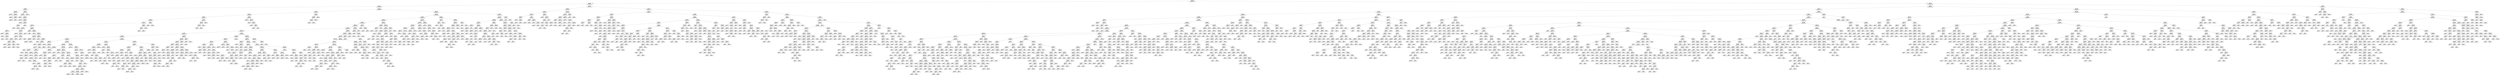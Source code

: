 digraph Tree {
node [shape=box] ;
0 [label="X[3] <= 0.5\ngini = 0.0876\nsamples = 49874\nvalue = [879, 719, 655, 47621]"] ;
1 [label="X[7] <= 0.5\ngini = 0.0242\nsamples = 39661\nvalue = [159, 243, 81, 39178]"] ;
0 -> 1 [labeldistance=2.5, labelangle=45, headlabel="True"] ;
2 [label="X[1] <= 4.5\ngini = 0.0111\nsamples = 36612\nvalue = [66, 88, 50, 36408]"] ;
1 -> 2 ;
3 [label="X[0] <= 29.5\ngini = 0.0518\nsamples = 676\nvalue = [0, 18, 0, 658]"] ;
2 -> 3 ;
4 [label="X[0] <= 28.5\ngini = 0.0066\nsamples = 302\nvalue = [0, 1, 0, 301]"] ;
3 -> 4 ;
5 [label="gini = 0.0\nsamples = 199\nvalue = [0, 0, 0, 199]"] ;
4 -> 5 ;
6 [label="X[2] <= 29.5\ngini = 0.0192\nsamples = 103\nvalue = [0, 1, 0, 102]"] ;
4 -> 6 ;
7 [label="gini = 0.0\nsamples = 26\nvalue = [0, 0, 0, 26]"] ;
6 -> 7 ;
8 [label="X[2] <= 31.0\ngini = 0.0256\nsamples = 77\nvalue = [0, 1, 0, 76]"] ;
6 -> 8 ;
9 [label="gini = 0.0345\nsamples = 57\nvalue = [0, 1, 0, 56]"] ;
8 -> 9 ;
10 [label="gini = 0.0\nsamples = 20\nvalue = [0, 0, 0, 20]"] ;
8 -> 10 ;
11 [label="X[0] <= 31.0\ngini = 0.0868\nsamples = 374\nvalue = [0, 17, 0, 357]"] ;
3 -> 11 ;
12 [label="X[2] <= 29.5\ngini = 0.1899\nsamples = 160\nvalue = [0, 17, 0, 143]"] ;
11 -> 12 ;
13 [label="gini = 0.0\nsamples = 25\nvalue = [0, 0, 0, 25]"] ;
12 -> 13 ;
14 [label="X[2] <= 35.0\ngini = 0.2201\nsamples = 135\nvalue = [0, 17, 0, 118]"] ;
12 -> 14 ;
15 [label="gini = 0.2449\nsamples = 112\nvalue = [0, 16, 0, 96]"] ;
14 -> 15 ;
16 [label="X[2] <= 51.5\ngini = 0.0832\nsamples = 23\nvalue = [0, 1, 0, 22]"] ;
14 -> 16 ;
17 [label="gini = 0.0\nsamples = 8\nvalue = [0, 0, 0, 8]"] ;
16 -> 17 ;
18 [label="X[2] <= 52.5\ngini = 0.1244\nsamples = 15\nvalue = [0, 1, 0, 14]"] ;
16 -> 18 ;
19 [label="X[5] <= 0.5\ngini = 0.2188\nsamples = 8\nvalue = [0, 1, 0, 7]"] ;
18 -> 19 ;
20 [label="gini = 0.0\nsamples = 1\nvalue = [0, 0, 0, 1]"] ;
19 -> 20 ;
21 [label="gini = 0.2449\nsamples = 7\nvalue = [0, 1, 0, 6]"] ;
19 -> 21 ;
22 [label="gini = 0.0\nsamples = 7\nvalue = [0, 0, 0, 7]"] ;
18 -> 22 ;
23 [label="gini = 0.0\nsamples = 214\nvalue = [0, 0, 0, 214]"] ;
11 -> 23 ;
24 [label="X[0] <= 4.5\ngini = 0.0103\nsamples = 35936\nvalue = [66, 70, 50, 35750]"] ;
2 -> 24 ;
25 [label="X[2] <= 58.5\ngini = 0.0513\nsamples = 917\nvalue = [3, 18, 3, 893]"] ;
24 -> 25 ;
26 [label="X[1] <= 31.0\ngini = 0.0416\nsamples = 899\nvalue = [3, 13, 3, 880]"] ;
25 -> 26 ;
27 [label="X[9] <= 0.5\ngini = 0.0612\nsamples = 574\nvalue = [3, 13, 2, 556]"] ;
26 -> 27 ;
28 [label="X[10] <= 19.5\ngini = 0.0531\nsamples = 552\nvalue = [1, 12, 2, 537]"] ;
27 -> 28 ;
29 [label="X[17] <= 5.5\ngini = 0.0501\nsamples = 547\nvalue = [1, 11, 2, 533]"] ;
28 -> 29 ;
30 [label="X[11] <= 6.5\ngini = 0.0471\nsamples = 540\nvalue = [1, 11, 1, 527]"] ;
29 -> 30 ;
31 [label="X[6] <= 0.5\ngini = 0.0324\nsamples = 244\nvalue = [1, 2, 1, 240]"] ;
30 -> 31 ;
32 [label="X[4] <= 0.5\ngini = 0.0127\nsamples = 156\nvalue = [0, 1, 0, 155]"] ;
31 -> 32 ;
33 [label="gini = 0.0\nsamples = 111\nvalue = [0, 0, 0, 111]"] ;
32 -> 33 ;
34 [label="X[0] <= 1.5\ngini = 0.0435\nsamples = 45\nvalue = [0, 1, 0, 44]"] ;
32 -> 34 ;
35 [label="gini = 0.0\nsamples = 41\nvalue = [0, 0, 0, 41]"] ;
34 -> 35 ;
36 [label="X[2] <= 20.0\ngini = 0.375\nsamples = 4\nvalue = [0, 1, 0, 3]"] ;
34 -> 36 ;
37 [label="gini = 0.0\nsamples = 2\nvalue = [0, 0, 0, 2]"] ;
36 -> 37 ;
38 [label="gini = 0.5\nsamples = 2\nvalue = [0, 1, 0, 1]"] ;
36 -> 38 ;
39 [label="X[1] <= 18.0\ngini = 0.0666\nsamples = 88\nvalue = [1, 1, 1, 85]"] ;
31 -> 39 ;
40 [label="gini = 0.0\nsamples = 46\nvalue = [0, 0, 0, 46]"] ;
39 -> 40 ;
41 [label="X[2] <= 31.0\ngini = 0.1361\nsamples = 42\nvalue = [1, 1, 1, 39]"] ;
39 -> 41 ;
42 [label="X[2] <= 29.5\ngini = 0.1157\nsamples = 33\nvalue = [1, 0, 1, 31]"] ;
41 -> 42 ;
43 [label="X[2] <= 25.0\ngini = 0.1769\nsamples = 21\nvalue = [1, 0, 1, 19]"] ;
42 -> 43 ;
44 [label="X[2] <= 19.5\ngini = 0.1172\nsamples = 16\nvalue = [1, 0, 0, 15]"] ;
43 -> 44 ;
45 [label="gini = 0.0\nsamples = 8\nvalue = [0, 0, 0, 8]"] ;
44 -> 45 ;
46 [label="X[0] <= 1.5\ngini = 0.2188\nsamples = 8\nvalue = [1, 0, 0, 7]"] ;
44 -> 46 ;
47 [label="gini = 0.2778\nsamples = 6\nvalue = [1, 0, 0, 5]"] ;
46 -> 47 ;
48 [label="gini = 0.0\nsamples = 2\nvalue = [0, 0, 0, 2]"] ;
46 -> 48 ;
49 [label="X[8] <= 0.5\ngini = 0.32\nsamples = 5\nvalue = [0, 0, 1, 4]"] ;
43 -> 49 ;
50 [label="X[0] <= 1.5\ngini = 0.375\nsamples = 4\nvalue = [0, 0, 1, 3]"] ;
49 -> 50 ;
51 [label="gini = 0.4444\nsamples = 3\nvalue = [0, 0, 1, 2]"] ;
50 -> 51 ;
52 [label="gini = 0.0\nsamples = 1\nvalue = [0, 0, 0, 1]"] ;
50 -> 52 ;
53 [label="gini = 0.0\nsamples = 1\nvalue = [0, 0, 0, 1]"] ;
49 -> 53 ;
54 [label="gini = 0.0\nsamples = 12\nvalue = [0, 0, 0, 12]"] ;
42 -> 54 ;
55 [label="X[2] <= 42.0\ngini = 0.1975\nsamples = 9\nvalue = [0, 1, 0, 8]"] ;
41 -> 55 ;
56 [label="gini = 0.5\nsamples = 2\nvalue = [0, 1, 0, 1]"] ;
55 -> 56 ;
57 [label="gini = 0.0\nsamples = 7\nvalue = [0, 0, 0, 7]"] ;
55 -> 57 ;
58 [label="X[2] <= 10.5\ngini = 0.059\nsamples = 296\nvalue = [0, 9, 0, 287]"] ;
30 -> 58 ;
59 [label="X[2] <= 5.0\ngini = 0.2778\nsamples = 6\nvalue = [0, 1, 0, 5]"] ;
58 -> 59 ;
60 [label="gini = 0.0\nsamples = 4\nvalue = [0, 0, 0, 4]"] ;
59 -> 60 ;
61 [label="gini = 0.5\nsamples = 2\nvalue = [0, 1, 0, 1]"] ;
59 -> 61 ;
62 [label="X[2] <= 28.5\ngini = 0.0537\nsamples = 290\nvalue = [0, 8, 0, 282]"] ;
58 -> 62 ;
63 [label="gini = 0.0\nsamples = 82\nvalue = [0, 0, 0, 82]"] ;
62 -> 63 ;
64 [label="X[2] <= 36.0\ngini = 0.074\nsamples = 208\nvalue = [0, 8, 0, 200]"] ;
62 -> 64 ;
65 [label="X[2] <= 31.0\ngini = 0.0894\nsamples = 128\nvalue = [0, 6, 0, 122]"] ;
64 -> 65 ;
66 [label="X[2] <= 29.5\ngini = 0.0799\nsamples = 120\nvalue = [0, 5, 0, 115]"] ;
65 -> 66 ;
67 [label="gini = 0.0855\nsamples = 67\nvalue = [0, 3, 0, 64]"] ;
66 -> 67 ;
68 [label="gini = 0.0726\nsamples = 53\nvalue = [0, 2, 0, 51]"] ;
66 -> 68 ;
69 [label="gini = 0.2188\nsamples = 8\nvalue = [0, 1, 0, 7]"] ;
65 -> 69 ;
70 [label="X[2] <= 51.5\ngini = 0.0487\nsamples = 80\nvalue = [0, 2, 0, 78]"] ;
64 -> 70 ;
71 [label="gini = 0.0\nsamples = 41\nvalue = [0, 0, 0, 41]"] ;
70 -> 71 ;
72 [label="X[2] <= 52.5\ngini = 0.0973\nsamples = 39\nvalue = [0, 2, 0, 37]"] ;
70 -> 72 ;
73 [label="gini = 0.0\nsamples = 1\nvalue = [0, 1, 0, 0]"] ;
72 -> 73 ;
74 [label="X[2] <= 55.5\ngini = 0.0512\nsamples = 38\nvalue = [0, 1, 0, 37]"] ;
72 -> 74 ;
75 [label="gini = 0.0\nsamples = 14\nvalue = [0, 0, 0, 14]"] ;
74 -> 75 ;
76 [label="X[2] <= 56.5\ngini = 0.0799\nsamples = 24\nvalue = [0, 1, 0, 23]"] ;
74 -> 76 ;
77 [label="gini = 0.1049\nsamples = 18\nvalue = [0, 1, 0, 17]"] ;
76 -> 77 ;
78 [label="gini = 0.0\nsamples = 6\nvalue = [0, 0, 0, 6]"] ;
76 -> 78 ;
79 [label="X[19] <= 5.0\ngini = 0.2449\nsamples = 7\nvalue = [0, 0, 1, 6]"] ;
29 -> 79 ;
80 [label="X[19] <= 3.0\ngini = 0.5\nsamples = 2\nvalue = [0, 0, 1, 1]"] ;
79 -> 80 ;
81 [label="gini = 0.0\nsamples = 1\nvalue = [0, 0, 0, 1]"] ;
80 -> 81 ;
82 [label="gini = 0.0\nsamples = 1\nvalue = [0, 0, 1, 0]"] ;
80 -> 82 ;
83 [label="gini = 0.0\nsamples = 5\nvalue = [0, 0, 0, 5]"] ;
79 -> 83 ;
84 [label="X[19] <= 9.5\ngini = 0.32\nsamples = 5\nvalue = [0, 1, 0, 4]"] ;
28 -> 84 ;
85 [label="gini = 0.0\nsamples = 1\nvalue = [0, 1, 0, 0]"] ;
84 -> 85 ;
86 [label="gini = 0.0\nsamples = 4\nvalue = [0, 0, 0, 4]"] ;
84 -> 86 ;
87 [label="X[2] <= 25.0\ngini = 0.2438\nsamples = 22\nvalue = [2, 1, 0, 19]"] ;
27 -> 87 ;
88 [label="X[2] <= 19.5\ngini = 0.4028\nsamples = 12\nvalue = [2, 1, 0, 9]"] ;
87 -> 88 ;
89 [label="X[1] <= 25.0\ngini = 0.2778\nsamples = 6\nvalue = [1, 0, 0, 5]"] ;
88 -> 89 ;
90 [label="gini = 0.32\nsamples = 5\nvalue = [1, 0, 0, 4]"] ;
89 -> 90 ;
91 [label="gini = 0.0\nsamples = 1\nvalue = [0, 0, 0, 1]"] ;
89 -> 91 ;
92 [label="gini = 0.5\nsamples = 6\nvalue = [1, 1, 0, 4]"] ;
88 -> 92 ;
93 [label="gini = 0.0\nsamples = 10\nvalue = [0, 0, 0, 10]"] ;
87 -> 93 ;
94 [label="X[5] <= 0.5\ngini = 0.0061\nsamples = 325\nvalue = [0, 0, 1, 324]"] ;
26 -> 94 ;
95 [label="gini = 0.0\nsamples = 313\nvalue = [0, 0, 0, 313]"] ;
94 -> 95 ;
96 [label="X[15] <= -26.0\ngini = 0.1528\nsamples = 12\nvalue = [0, 0, 1, 11]"] ;
94 -> 96 ;
97 [label="gini = 0.0\nsamples = 5\nvalue = [0, 0, 0, 5]"] ;
96 -> 97 ;
98 [label="X[2] <= 29.0\ngini = 0.2449\nsamples = 7\nvalue = [0, 0, 1, 6]"] ;
96 -> 98 ;
99 [label="gini = 0.0\nsamples = 2\nvalue = [0, 0, 0, 2]"] ;
98 -> 99 ;
100 [label="X[2] <= 44.0\ngini = 0.32\nsamples = 5\nvalue = [0, 0, 1, 4]"] ;
98 -> 100 ;
101 [label="gini = 0.375\nsamples = 4\nvalue = [0, 0, 1, 3]"] ;
100 -> 101 ;
102 [label="gini = 0.0\nsamples = 1\nvalue = [0, 0, 0, 1]"] ;
100 -> 102 ;
103 [label="X[2] <= 60.5\ngini = 0.4012\nsamples = 18\nvalue = [0, 5, 0, 13]"] ;
25 -> 103 ;
104 [label="X[16] <= 30.5\ngini = 0.4861\nsamples = 12\nvalue = [0, 5, 0, 7]"] ;
103 -> 104 ;
105 [label="X[1] <= 51.5\ngini = 0.2778\nsamples = 6\nvalue = [0, 1, 0, 5]"] ;
104 -> 105 ;
106 [label="gini = 0.0\nsamples = 5\nvalue = [0, 0, 0, 5]"] ;
105 -> 106 ;
107 [label="gini = 0.0\nsamples = 1\nvalue = [0, 1, 0, 0]"] ;
105 -> 107 ;
108 [label="gini = 0.4444\nsamples = 6\nvalue = [0, 4, 0, 2]"] ;
104 -> 108 ;
109 [label="gini = 0.0\nsamples = 6\nvalue = [0, 0, 0, 6]"] ;
103 -> 109 ;
110 [label="X[10] <= 14.5\ngini = 0.0092\nsamples = 35019\nvalue = [63, 52, 47, 34857]"] ;
24 -> 110 ;
111 [label="X[9] <= 0.5\ngini = 0.0082\nsamples = 33863\nvalue = [54, 52, 33, 33724]"] ;
110 -> 111 ;
112 [label="X[1] <= 36.0\ngini = 0.0077\nsamples = 33578\nvalue = [50, 47, 33, 33448]"] ;
111 -> 112 ;
113 [label="X[2] <= 58.5\ngini = 0.0111\nsamples = 22062\nvalue = [50, 42, 31, 21939]"] ;
112 -> 113 ;
114 [label="X[17] <= 48.5\ngini = 0.0105\nsamples = 21709\nvalue = [47, 39, 28, 21595]"] ;
113 -> 114 ;
115 [label="X[18] <= 41.5\ngini = 0.0104\nsamples = 21696\nvalue = [46, 39, 28, 21583]"] ;
114 -> 115 ;
116 [label="X[0] <= 31.0\ngini = 0.0101\nsamples = 21607\nvalue = [46, 38, 26, 21497]"] ;
115 -> 116 ;
117 [label="X[0] <= 29.5\ngini = 0.013\nsamples = 14273\nvalue = [39, 31, 23, 14180]"] ;
116 -> 117 ;
118 [label="X[1] <= 29.5\ngini = 0.0101\nsamples = 10429\nvalue = [27, 18, 8, 10376]"] ;
117 -> 118 ;
119 [label="X[6] <= 0.5\ngini = 0.0084\nsamples = 9544\nvalue = [23, 10, 7, 9504]"] ;
118 -> 119 ;
120 [label="X[1] <= 14.5\ngini = 0.0048\nsamples = 6199\nvalue = [9, 5, 1, 6184]"] ;
119 -> 120 ;
121 [label="X[2] <= 29.5\ngini = 0.023\nsamples = 259\nvalue = [2, 1, 0, 256]"] ;
120 -> 121 ;
122 [label="gini = 0.0\nsamples = 120\nvalue = [0, 0, 0, 120]"] ;
121 -> 122 ;
123 [label="X[2] <= 31.0\ngini = 0.0424\nsamples = 139\nvalue = [2, 1, 0, 136]"] ;
121 -> 123 ;
124 [label="X[0] <= 23.0\ngini = 0.179\nsamples = 31\nvalue = [2, 1, 0, 28]"] ;
123 -> 124 ;
125 [label="gini = 0.0\nsamples = 17\nvalue = [0, 0, 0, 17]"] ;
124 -> 125 ;
126 [label="X[0] <= 26.5\ngini = 0.3571\nsamples = 14\nvalue = [2, 1, 0, 11]"] ;
124 -> 126 ;
127 [label="gini = 0.4444\nsamples = 6\nvalue = [2, 0, 0, 4]"] ;
126 -> 127 ;
128 [label="gini = 0.2188\nsamples = 8\nvalue = [0, 1, 0, 7]"] ;
126 -> 128 ;
129 [label="gini = 0.0\nsamples = 108\nvalue = [0, 0, 0, 108]"] ;
123 -> 129 ;
130 [label="X[0] <= 23.0\ngini = 0.004\nsamples = 5940\nvalue = [7, 4, 1, 5928]"] ;
120 -> 130 ;
131 [label="X[0] <= 20.0\ngini = 0.0061\nsamples = 3584\nvalue = [7, 3, 1, 3573]"] ;
130 -> 131 ;
132 [label="X[17] <= 4.5\ngini = 0.0026\nsamples = 2288\nvalue = [2, 1, 0, 2285]"] ;
131 -> 132 ;
133 [label="X[0] <= 6.5\ngini = 0.0019\nsamples = 2157\nvalue = [1, 1, 0, 2155]"] ;
132 -> 133 ;
134 [label="X[2] <= 28.5\ngini = 0.005\nsamples = 396\nvalue = [0, 1, 0, 395]"] ;
133 -> 134 ;
135 [label="gini = 0.0\nsamples = 212\nvalue = [0, 0, 0, 212]"] ;
134 -> 135 ;
136 [label="X[2] <= 29.5\ngini = 0.0108\nsamples = 184\nvalue = [0, 1, 0, 183]"] ;
134 -> 136 ;
137 [label="X[4] <= 0.5\ngini = 0.095\nsamples = 20\nvalue = [0, 1, 0, 19]"] ;
136 -> 137 ;
138 [label="gini = 0.0\nsamples = 16\nvalue = [0, 0, 0, 16]"] ;
137 -> 138 ;
139 [label="gini = 0.375\nsamples = 4\nvalue = [0, 1, 0, 3]"] ;
137 -> 139 ;
140 [label="gini = 0.0\nsamples = 164\nvalue = [0, 0, 0, 164]"] ;
136 -> 140 ;
141 [label="X[2] <= 29.5\ngini = 0.0011\nsamples = 1761\nvalue = [1, 0, 0, 1760]"] ;
133 -> 141 ;
142 [label="gini = 0.0\nsamples = 1145\nvalue = [0, 0, 0, 1145]"] ;
141 -> 142 ;
143 [label="X[2] <= 31.0\ngini = 0.0032\nsamples = 616\nvalue = [1, 0, 0, 615]"] ;
141 -> 143 ;
144 [label="X[0] <= 16.5\ngini = 0.0105\nsamples = 189\nvalue = [1, 0, 0, 188]"] ;
143 -> 144 ;
145 [label="gini = 0.0\nsamples = 119\nvalue = [0, 0, 0, 119]"] ;
144 -> 145 ;
146 [label="X[1] <= 23.0\ngini = 0.0282\nsamples = 70\nvalue = [1, 0, 0, 69]"] ;
144 -> 146 ;
147 [label="gini = 0.0\nsamples = 19\nvalue = [0, 0, 0, 19]"] ;
146 -> 147 ;
148 [label="X[1] <= 24.5\ngini = 0.0384\nsamples = 51\nvalue = [1, 0, 0, 50]"] ;
146 -> 148 ;
149 [label="X[0] <= 18.5\ngini = 0.0454\nsamples = 43\nvalue = [1, 0, 0, 42]"] ;
148 -> 149 ;
150 [label="gini = 0.0465\nsamples = 42\nvalue = [1, 0, 0, 41]"] ;
149 -> 150 ;
151 [label="gini = 0.0\nsamples = 1\nvalue = [0, 0, 0, 1]"] ;
149 -> 151 ;
152 [label="gini = 0.0\nsamples = 8\nvalue = [0, 0, 0, 8]"] ;
148 -> 152 ;
153 [label="gini = 0.0\nsamples = 427\nvalue = [0, 0, 0, 427]"] ;
143 -> 153 ;
154 [label="X[19] <= 3.5\ngini = 0.0152\nsamples = 131\nvalue = [1, 0, 0, 130]"] ;
132 -> 154 ;
155 [label="X[16] <= 23.5\ngini = 0.0868\nsamples = 22\nvalue = [1, 0, 0, 21]"] ;
154 -> 155 ;
156 [label="gini = 0.0\nsamples = 20\nvalue = [0, 0, 0, 20]"] ;
155 -> 156 ;
157 [label="X[0] <= 14.5\ngini = 0.5\nsamples = 2\nvalue = [1, 0, 0, 1]"] ;
155 -> 157 ;
158 [label="gini = 0.0\nsamples = 1\nvalue = [1, 0, 0, 0]"] ;
157 -> 158 ;
159 [label="gini = 0.0\nsamples = 1\nvalue = [0, 0, 0, 1]"] ;
157 -> 159 ;
160 [label="gini = 0.0\nsamples = 109\nvalue = [0, 0, 0, 109]"] ;
154 -> 160 ;
161 [label="X[15] <= -65.0\ngini = 0.0123\nsamples = 1296\nvalue = [5, 2, 1, 1288]"] ;
131 -> 161 ;
162 [label="X[11] <= 2.5\ngini = 0.0555\nsamples = 35\nvalue = [0, 1, 0, 34]"] ;
161 -> 162 ;
163 [label="gini = 0.0\nsamples = 1\nvalue = [0, 1, 0, 0]"] ;
162 -> 163 ;
164 [label="gini = 0.0\nsamples = 34\nvalue = [0, 0, 0, 34]"] ;
162 -> 164 ;
165 [label="X[0] <= 21.5\ngini = 0.0111\nsamples = 1261\nvalue = [5, 1, 1, 1254]"] ;
161 -> 165 ;
166 [label="X[4] <= 0.5\ngini = 0.0335\nsamples = 118\nvalue = [1, 0, 1, 116]"] ;
165 -> 166 ;
167 [label="X[1] <= 23.0\ngini = 0.018\nsamples = 110\nvalue = [0, 0, 1, 109]"] ;
166 -> 167 ;
168 [label="X[2] <= 29.5\ngini = 0.0345\nsamples = 57\nvalue = [0, 0, 1, 56]"] ;
167 -> 168 ;
169 [label="gini = 0.0\nsamples = 26\nvalue = [0, 0, 0, 26]"] ;
168 -> 169 ;
170 [label="X[2] <= 31.0\ngini = 0.0624\nsamples = 31\nvalue = [0, 0, 1, 30]"] ;
168 -> 170 ;
171 [label="X[1] <= 20.0\ngini = 0.0997\nsamples = 19\nvalue = [0, 0, 1, 18]"] ;
170 -> 171 ;
172 [label="gini = 0.0\nsamples = 5\nvalue = [0, 0, 0, 5]"] ;
171 -> 172 ;
173 [label="gini = 0.1327\nsamples = 14\nvalue = [0, 0, 1, 13]"] ;
171 -> 173 ;
174 [label="gini = 0.0\nsamples = 12\nvalue = [0, 0, 0, 12]"] ;
170 -> 174 ;
175 [label="gini = 0.0\nsamples = 53\nvalue = [0, 0, 0, 53]"] ;
167 -> 175 ;
176 [label="X[2] <= 25.5\ngini = 0.2188\nsamples = 8\nvalue = [1, 0, 0, 7]"] ;
166 -> 176 ;
177 [label="X[2] <= 15.5\ngini = 0.375\nsamples = 4\nvalue = [1, 0, 0, 3]"] ;
176 -> 177 ;
178 [label="gini = 0.0\nsamples = 3\nvalue = [0, 0, 0, 3]"] ;
177 -> 178 ;
179 [label="gini = 0.0\nsamples = 1\nvalue = [1, 0, 0, 0]"] ;
177 -> 179 ;
180 [label="gini = 0.0\nsamples = 4\nvalue = [0, 0, 0, 4]"] ;
176 -> 180 ;
181 [label="X[2] <= 29.5\ngini = 0.0087\nsamples = 1143\nvalue = [4, 1, 0, 1138]"] ;
165 -> 181 ;
182 [label="X[1] <= 23.0\ngini = 0.0053\nsamples = 748\nvalue = [1, 1, 0, 746]"] ;
181 -> 182 ;
183 [label="gini = 0.0\nsamples = 466\nvalue = [0, 0, 0, 466]"] ;
182 -> 183 ;
184 [label="X[1] <= 24.5\ngini = 0.0141\nsamples = 282\nvalue = [1, 1, 0, 280]"] ;
182 -> 184 ;
185 [label="X[2] <= 14.5\ngini = 0.0601\nsamples = 65\nvalue = [1, 1, 0, 63]"] ;
184 -> 185 ;
186 [label="X[2] <= 12.0\ngini = 0.1653\nsamples = 11\nvalue = [1, 0, 0, 10]"] ;
185 -> 186 ;
187 [label="gini = 0.0\nsamples = 8\nvalue = [0, 0, 0, 8]"] ;
186 -> 187 ;
188 [label="gini = 0.4444\nsamples = 3\nvalue = [1, 0, 0, 2]"] ;
186 -> 188 ;
189 [label="X[2] <= 28.5\ngini = 0.0364\nsamples = 54\nvalue = [0, 1, 0, 53]"] ;
185 -> 189 ;
190 [label="gini = 0.0\nsamples = 17\nvalue = [0, 0, 0, 17]"] ;
189 -> 190 ;
191 [label="gini = 0.0526\nsamples = 37\nvalue = [0, 1, 0, 36]"] ;
189 -> 191 ;
192 [label="gini = 0.0\nsamples = 217\nvalue = [0, 0, 0, 217]"] ;
184 -> 192 ;
193 [label="X[2] <= 36.0\ngini = 0.0151\nsamples = 395\nvalue = [3, 0, 0, 392]"] ;
181 -> 193 ;
194 [label="X[1] <= 16.5\ngini = 0.0253\nsamples = 234\nvalue = [3, 0, 0, 231]"] ;
193 -> 194 ;
195 [label="gini = 0.0\nsamples = 37\nvalue = [0, 0, 0, 37]"] ;
194 -> 195 ;
196 [label="X[5] <= 0.5\ngini = 0.03\nsamples = 197\nvalue = [3, 0, 0, 194]"] ;
194 -> 196 ;
197 [label="X[1] <= 24.5\ngini = 0.0337\nsamples = 175\nvalue = [3, 0, 0, 172]"] ;
196 -> 197 ;
198 [label="X[1] <= 23.0\ngini = 0.0366\nsamples = 161\nvalue = [3, 0, 0, 158]"] ;
197 -> 198 ;
199 [label="X[2] <= 31.0\ngini = 0.031\nsamples = 127\nvalue = [2, 0, 0, 125]"] ;
198 -> 199 ;
200 [label="X[1] <= 20.0\ngini = 0.019\nsamples = 104\nvalue = [1, 0, 0, 103]"] ;
199 -> 200 ;
201 [label="gini = 0.0213\nsamples = 93\nvalue = [1, 0, 0, 92]"] ;
200 -> 201 ;
202 [label="gini = 0.0\nsamples = 11\nvalue = [0, 0, 0, 11]"] ;
200 -> 202 ;
203 [label="X[1] <= 18.5\ngini = 0.0832\nsamples = 23\nvalue = [1, 0, 0, 22]"] ;
199 -> 203 ;
204 [label="gini = 0.0868\nsamples = 22\nvalue = [1, 0, 0, 21]"] ;
203 -> 204 ;
205 [label="gini = 0.0\nsamples = 1\nvalue = [0, 0, 0, 1]"] ;
203 -> 205 ;
206 [label="X[2] <= 31.0\ngini = 0.0571\nsamples = 34\nvalue = [1, 0, 0, 33]"] ;
198 -> 206 ;
207 [label="gini = 0.0997\nsamples = 19\nvalue = [1, 0, 0, 18]"] ;
206 -> 207 ;
208 [label="gini = 0.0\nsamples = 15\nvalue = [0, 0, 0, 15]"] ;
206 -> 208 ;
209 [label="gini = 0.0\nsamples = 14\nvalue = [0, 0, 0, 14]"] ;
197 -> 209 ;
210 [label="gini = 0.0\nsamples = 22\nvalue = [0, 0, 0, 22]"] ;
196 -> 210 ;
211 [label="gini = 0.0\nsamples = 161\nvalue = [0, 0, 0, 161]"] ;
193 -> 211 ;
212 [label="X[2] <= 29.5\ngini = 0.0008\nsamples = 2356\nvalue = [0, 1, 0, 2355]"] ;
130 -> 212 ;
213 [label="gini = 0.0\nsamples = 1385\nvalue = [0, 0, 0, 1385]"] ;
212 -> 213 ;
214 [label="X[2] <= 31.0\ngini = 0.0021\nsamples = 971\nvalue = [0, 1, 0, 970]"] ;
212 -> 214 ;
215 [label="X[0] <= 28.5\ngini = 0.0052\nsamples = 386\nvalue = [0, 1, 0, 385]"] ;
214 -> 215 ;
216 [label="gini = 0.0\nsamples = 135\nvalue = [0, 0, 0, 135]"] ;
215 -> 216 ;
217 [label="X[1] <= 20.0\ngini = 0.0079\nsamples = 251\nvalue = [0, 1, 0, 250]"] ;
215 -> 217 ;
218 [label="gini = 0.0\nsamples = 16\nvalue = [0, 0, 0, 16]"] ;
217 -> 218 ;
219 [label="X[1] <= 23.0\ngini = 0.0085\nsamples = 235\nvalue = [0, 1, 0, 234]"] ;
217 -> 219 ;
220 [label="gini = 0.0089\nsamples = 223\nvalue = [0, 1, 0, 222]"] ;
219 -> 220 ;
221 [label="gini = 0.0\nsamples = 12\nvalue = [0, 0, 0, 12]"] ;
219 -> 221 ;
222 [label="gini = 0.0\nsamples = 585\nvalue = [0, 0, 0, 585]"] ;
214 -> 222 ;
223 [label="X[1] <= 18.0\ngini = 0.0149\nsamples = 3345\nvalue = [14, 5, 6, 3320]"] ;
119 -> 223 ;
224 [label="X[1] <= 12.0\ngini = 0.0031\nsamples = 2601\nvalue = [0, 2, 2, 2597]"] ;
223 -> 224 ;
225 [label="X[0] <= 18.5\ngini = 0.0018\nsamples = 2226\nvalue = [0, 0, 2, 2224]"] ;
224 -> 225 ;
226 [label="X[0] <= 16.5\ngini = 0.0057\nsamples = 704\nvalue = [0, 0, 2, 702]"] ;
225 -> 226 ;
227 [label="gini = 0.0\nsamples = 661\nvalue = [0, 0, 0, 661]"] ;
226 -> 227 ;
228 [label="X[5] <= 0.5\ngini = 0.0887\nsamples = 43\nvalue = [0, 0, 2, 41]"] ;
226 -> 228 ;
229 [label="gini = 0.0\nsamples = 22\nvalue = [0, 0, 0, 22]"] ;
228 -> 229 ;
230 [label="X[2] <= 27.0\ngini = 0.1723\nsamples = 21\nvalue = [0, 0, 2, 19]"] ;
228 -> 230 ;
231 [label="gini = 0.0\nsamples = 4\nvalue = [0, 0, 0, 4]"] ;
230 -> 231 ;
232 [label="X[2] <= 31.0\ngini = 0.2076\nsamples = 17\nvalue = [0, 0, 2, 15]"] ;
230 -> 232 ;
233 [label="X[1] <= 7.5\ngini = 0.375\nsamples = 4\nvalue = [0, 0, 1, 3]"] ;
232 -> 233 ;
234 [label="gini = 0.0\nsamples = 1\nvalue = [0, 0, 0, 1]"] ;
233 -> 234 ;
235 [label="gini = 0.4444\nsamples = 3\nvalue = [0, 0, 1, 2]"] ;
233 -> 235 ;
236 [label="X[2] <= 49.5\ngini = 0.142\nsamples = 13\nvalue = [0, 0, 1, 12]"] ;
232 -> 236 ;
237 [label="gini = 0.0\nsamples = 6\nvalue = [0, 0, 0, 6]"] ;
236 -> 237 ;
238 [label="X[2] <= 51.5\ngini = 0.2449\nsamples = 7\nvalue = [0, 0, 1, 6]"] ;
236 -> 238 ;
239 [label="gini = 0.4444\nsamples = 3\nvalue = [0, 0, 1, 2]"] ;
238 -> 239 ;
240 [label="gini = 0.0\nsamples = 4\nvalue = [0, 0, 0, 4]"] ;
238 -> 240 ;
241 [label="gini = 0.0\nsamples = 1522\nvalue = [0, 0, 0, 1522]"] ;
225 -> 241 ;
242 [label="X[0] <= 28.5\ngini = 0.0106\nsamples = 375\nvalue = [0, 2, 0, 373]"] ;
224 -> 242 ;
243 [label="gini = 0.0\nsamples = 301\nvalue = [0, 0, 0, 301]"] ;
242 -> 243 ;
244 [label="X[2] <= 9.5\ngini = 0.0526\nsamples = 74\nvalue = [0, 2, 0, 72]"] ;
242 -> 244 ;
245 [label="X[2] <= 8.5\ngini = 0.375\nsamples = 4\nvalue = [0, 1, 0, 3]"] ;
244 -> 245 ;
246 [label="gini = 0.0\nsamples = 3\nvalue = [0, 0, 0, 3]"] ;
245 -> 246 ;
247 [label="gini = 0.0\nsamples = 1\nvalue = [0, 1, 0, 0]"] ;
245 -> 247 ;
248 [label="X[5] <= 0.5\ngini = 0.0282\nsamples = 70\nvalue = [0, 1, 0, 69]"] ;
244 -> 248 ;
249 [label="gini = 0.0\nsamples = 43\nvalue = [0, 0, 0, 43]"] ;
248 -> 249 ;
250 [label="X[2] <= 26.0\ngini = 0.0713\nsamples = 27\nvalue = [0, 1, 0, 26]"] ;
248 -> 250 ;
251 [label="X[2] <= 22.5\ngini = 0.5\nsamples = 2\nvalue = [0, 1, 0, 1]"] ;
250 -> 251 ;
252 [label="gini = 0.0\nsamples = 1\nvalue = [0, 0, 0, 1]"] ;
251 -> 252 ;
253 [label="gini = 0.0\nsamples = 1\nvalue = [0, 1, 0, 0]"] ;
251 -> 253 ;
254 [label="gini = 0.0\nsamples = 25\nvalue = [0, 0, 0, 25]"] ;
250 -> 254 ;
255 [label="X[2] <= 55.5\ngini = 0.0553\nsamples = 744\nvalue = [14, 3, 4, 723]"] ;
223 -> 255 ;
256 [label="X[0] <= 16.5\ngini = 0.0509\nsamples = 732\nvalue = [12, 3, 4, 713]"] ;
255 -> 256 ;
257 [label="X[2] <= 44.0\ngini = 0.0199\nsamples = 299\nvalue = [2, 0, 1, 296]"] ;
256 -> 257 ;
258 [label="X[0] <= 9.5\ngini = 0.0096\nsamples = 208\nvalue = [1, 0, 0, 207]"] ;
257 -> 258 ;
259 [label="gini = 0.0\nsamples = 126\nvalue = [0, 0, 0, 126]"] ;
258 -> 259 ;
260 [label="X[0] <= 12.0\ngini = 0.0241\nsamples = 82\nvalue = [1, 0, 0, 81]"] ;
258 -> 260 ;
261 [label="X[2] <= 21.5\ngini = 0.0555\nsamples = 35\nvalue = [1, 0, 0, 34]"] ;
260 -> 261 ;
262 [label="X[2] <= 15.5\ngini = 0.1244\nsamples = 15\nvalue = [1, 0, 0, 14]"] ;
261 -> 262 ;
263 [label="gini = 0.0\nsamples = 8\nvalue = [0, 0, 0, 8]"] ;
262 -> 263 ;
264 [label="gini = 0.2449\nsamples = 7\nvalue = [1, 0, 0, 6]"] ;
262 -> 264 ;
265 [label="gini = 0.0\nsamples = 20\nvalue = [0, 0, 0, 20]"] ;
261 -> 265 ;
266 [label="gini = 0.0\nsamples = 47\nvalue = [0, 0, 0, 47]"] ;
260 -> 266 ;
267 [label="X[2] <= 49.0\ngini = 0.0432\nsamples = 91\nvalue = [1, 0, 1, 89]"] ;
257 -> 267 ;
268 [label="gini = 0.2449\nsamples = 7\nvalue = [0, 0, 1, 6]"] ;
267 -> 268 ;
269 [label="X[0] <= 9.5\ngini = 0.0235\nsamples = 84\nvalue = [1, 0, 0, 83]"] ;
267 -> 269 ;
270 [label="X[0] <= 8.5\ngini = 0.0328\nsamples = 60\nvalue = [1, 0, 0, 59]"] ;
269 -> 270 ;
271 [label="gini = 0.0\nsamples = 14\nvalue = [0, 0, 0, 14]"] ;
270 -> 271 ;
272 [label="X[2] <= 52.5\ngini = 0.0425\nsamples = 46\nvalue = [1, 0, 0, 45]"] ;
270 -> 272 ;
273 [label="X[5] <= 0.5\ngini = 0.054\nsamples = 36\nvalue = [1, 0, 0, 35]"] ;
272 -> 273 ;
274 [label="X[2] <= 51.5\ngini = 0.0555\nsamples = 35\nvalue = [1, 0, 0, 34]"] ;
273 -> 274 ;
275 [label="gini = 0.0\nsamples = 1\nvalue = [0, 0, 0, 1]"] ;
274 -> 275 ;
276 [label="gini = 0.0571\nsamples = 34\nvalue = [1, 0, 0, 33]"] ;
274 -> 276 ;
277 [label="gini = 0.0\nsamples = 1\nvalue = [0, 0, 0, 1]"] ;
273 -> 277 ;
278 [label="gini = 0.0\nsamples = 10\nvalue = [0, 0, 0, 10]"] ;
272 -> 278 ;
279 [label="gini = 0.0\nsamples = 24\nvalue = [0, 0, 0, 24]"] ;
269 -> 279 ;
280 [label="X[0] <= 23.0\ngini = 0.0719\nsamples = 433\nvalue = [10, 3, 3, 417]"] ;
256 -> 280 ;
281 [label="X[0] <= 21.5\ngini = 0.0836\nsamples = 347\nvalue = [10, 3, 2, 332]"] ;
280 -> 281 ;
282 [label="X[2] <= 19.5\ngini = 0.0604\nsamples = 291\nvalue = [6, 1, 2, 282]"] ;
281 -> 282 ;
283 [label="gini = 0.0\nsamples = 58\nvalue = [0, 0, 0, 58]"] ;
282 -> 283 ;
284 [label="X[0] <= 18.5\ngini = 0.075\nsamples = 233\nvalue = [6, 1, 2, 224]"] ;
282 -> 284 ;
285 [label="X[2] <= 21.5\ngini = 0.1694\nsamples = 22\nvalue = [1, 1, 0, 20]"] ;
284 -> 285 ;
286 [label="gini = 0.5\nsamples = 2\nvalue = [1, 0, 0, 1]"] ;
285 -> 286 ;
287 [label="X[1] <= 22.5\ngini = 0.095\nsamples = 20\nvalue = [0, 1, 0, 19]"] ;
285 -> 287 ;
288 [label="X[2] <= 29.5\ngini = 0.1653\nsamples = 11\nvalue = [0, 1, 0, 10]"] ;
287 -> 288 ;
289 [label="X[2] <= 28.5\ngini = 0.2449\nsamples = 7\nvalue = [0, 1, 0, 6]"] ;
288 -> 289 ;
290 [label="gini = 0.0\nsamples = 3\nvalue = [0, 0, 0, 3]"] ;
289 -> 290 ;
291 [label="gini = 0.375\nsamples = 4\nvalue = [0, 1, 0, 3]"] ;
289 -> 291 ;
292 [label="gini = 0.0\nsamples = 4\nvalue = [0, 0, 0, 4]"] ;
288 -> 292 ;
293 [label="gini = 0.0\nsamples = 9\nvalue = [0, 0, 0, 9]"] ;
287 -> 293 ;
294 [label="X[2] <= 51.5\ngini = 0.0646\nsamples = 211\nvalue = [5, 0, 2, 204]"] ;
284 -> 294 ;
295 [label="X[2] <= 25.0\ngini = 0.0599\nsamples = 163\nvalue = [3, 0, 2, 158]"] ;
294 -> 295 ;
296 [label="X[2] <= 23.0\ngini = 0.0705\nsamples = 138\nvalue = [3, 0, 2, 133]"] ;
295 -> 296 ;
297 [label="X[2] <= 21.5\ngini = 0.0574\nsamples = 136\nvalue = [3, 0, 1, 132]"] ;
296 -> 297 ;
298 [label="X[1] <= 21.5\ngini = 0.0591\nsamples = 132\nvalue = [3, 0, 1, 128]"] ;
297 -> 298 ;
299 [label="gini = 0.0596\nsamples = 131\nvalue = [3, 0, 1, 127]"] ;
298 -> 299 ;
300 [label="gini = 0.0\nsamples = 1\nvalue = [0, 0, 0, 1]"] ;
298 -> 300 ;
301 [label="gini = 0.0\nsamples = 4\nvalue = [0, 0, 0, 4]"] ;
297 -> 301 ;
302 [label="gini = 0.5\nsamples = 2\nvalue = [0, 0, 1, 1]"] ;
296 -> 302 ;
303 [label="gini = 0.0\nsamples = 25\nvalue = [0, 0, 0, 25]"] ;
295 -> 303 ;
304 [label="X[2] <= 52.5\ngini = 0.0799\nsamples = 48\nvalue = [2, 0, 0, 46]"] ;
294 -> 304 ;
305 [label="gini = 0.0928\nsamples = 41\nvalue = [2, 0, 0, 39]"] ;
304 -> 305 ;
306 [label="gini = 0.0\nsamples = 7\nvalue = [0, 0, 0, 7]"] ;
304 -> 306 ;
307 [label="X[2] <= 11.5\ngini = 0.1964\nsamples = 56\nvalue = [4, 2, 0, 50]"] ;
281 -> 307 ;
308 [label="X[2] <= 4.5\ngini = 0.3967\nsamples = 11\nvalue = [3, 0, 0, 8]"] ;
307 -> 308 ;
309 [label="gini = 0.0\nsamples = 4\nvalue = [0, 0, 0, 4]"] ;
308 -> 309 ;
310 [label="X[2] <= 7.5\ngini = 0.4898\nsamples = 7\nvalue = [3, 0, 0, 4]"] ;
308 -> 310 ;
311 [label="gini = 0.0\nsamples = 1\nvalue = [1, 0, 0, 0]"] ;
310 -> 311 ;
312 [label="gini = 0.4444\nsamples = 6\nvalue = [2, 0, 0, 4]"] ;
310 -> 312 ;
313 [label="X[2] <= 31.0\ngini = 0.1264\nsamples = 45\nvalue = [1, 2, 0, 42]"] ;
307 -> 313 ;
314 [label="X[2] <= 28.5\ngini = 0.2101\nsamples = 26\nvalue = [1, 2, 0, 23]"] ;
313 -> 314 ;
315 [label="gini = 0.0\nsamples = 10\nvalue = [0, 0, 0, 10]"] ;
314 -> 315 ;
316 [label="X[1] <= 22.5\ngini = 0.3203\nsamples = 16\nvalue = [1, 2, 0, 13]"] ;
314 -> 316 ;
317 [label="X[2] <= 29.5\ngini = 0.4028\nsamples = 12\nvalue = [1, 2, 0, 9]"] ;
316 -> 317 ;
318 [label="gini = 0.3704\nsamples = 9\nvalue = [1, 1, 0, 7]"] ;
317 -> 318 ;
319 [label="gini = 0.4444\nsamples = 3\nvalue = [0, 1, 0, 2]"] ;
317 -> 319 ;
320 [label="gini = 0.0\nsamples = 4\nvalue = [0, 0, 0, 4]"] ;
316 -> 320 ;
321 [label="gini = 0.0\nsamples = 19\nvalue = [0, 0, 0, 19]"] ;
313 -> 321 ;
322 [label="X[2] <= 51.5\ngini = 0.023\nsamples = 86\nvalue = [0, 0, 1, 85]"] ;
280 -> 322 ;
323 [label="gini = 0.0\nsamples = 70\nvalue = [0, 0, 0, 70]"] ;
322 -> 323 ;
324 [label="X[2] <= 52.5\ngini = 0.1172\nsamples = 16\nvalue = [0, 0, 1, 15]"] ;
322 -> 324 ;
325 [label="X[0] <= 26.5\ngini = 0.2778\nsamples = 6\nvalue = [0, 0, 1, 5]"] ;
324 -> 325 ;
326 [label="gini = 0.0\nsamples = 2\nvalue = [0, 0, 0, 2]"] ;
325 -> 326 ;
327 [label="gini = 0.375\nsamples = 4\nvalue = [0, 0, 1, 3]"] ;
325 -> 327 ;
328 [label="gini = 0.0\nsamples = 10\nvalue = [0, 0, 0, 10]"] ;
324 -> 328 ;
329 [label="X[0] <= 21.5\ngini = 0.2778\nsamples = 12\nvalue = [2, 0, 0, 10]"] ;
255 -> 329 ;
330 [label="X[2] <= 56.5\ngini = 0.4082\nsamples = 7\nvalue = [2, 0, 0, 5]"] ;
329 -> 330 ;
331 [label="gini = 0.0\nsamples = 2\nvalue = [2, 0, 0, 0]"] ;
330 -> 331 ;
332 [label="gini = 0.0\nsamples = 5\nvalue = [0, 0, 0, 5]"] ;
330 -> 332 ;
333 [label="gini = 0.0\nsamples = 5\nvalue = [0, 0, 0, 5]"] ;
329 -> 333 ;
334 [label="X[15] <= 55.0\ngini = 0.0291\nsamples = 885\nvalue = [4, 8, 1, 872]"] ;
118 -> 334 ;
335 [label="X[17] <= 18.5\ngini = 0.0269\nsamples = 883\nvalue = [3, 8, 1, 871]"] ;
334 -> 335 ;
336 [label="X[2] <= 4.5\ngini = 0.0248\nsamples = 879\nvalue = [2, 8, 1, 868]"] ;
335 -> 336 ;
337 [label="X[17] <= 9.0\ngini = 0.1939\nsamples = 19\nvalue = [0, 1, 1, 17]"] ;
336 -> 337 ;
338 [label="X[16] <= 12.0\ngini = 0.1049\nsamples = 18\nvalue = [0, 1, 0, 17]"] ;
337 -> 338 ;
339 [label="X[17] <= 1.5\ngini = 0.4444\nsamples = 3\nvalue = [0, 1, 0, 2]"] ;
338 -> 339 ;
340 [label="gini = 0.0\nsamples = 1\nvalue = [0, 1, 0, 0]"] ;
339 -> 340 ;
341 [label="gini = 0.0\nsamples = 2\nvalue = [0, 0, 0, 2]"] ;
339 -> 341 ;
342 [label="gini = 0.0\nsamples = 15\nvalue = [0, 0, 0, 15]"] ;
338 -> 342 ;
343 [label="gini = 0.0\nsamples = 1\nvalue = [0, 0, 1, 0]"] ;
337 -> 343 ;
344 [label="X[18] <= 13.5\ngini = 0.0207\nsamples = 860\nvalue = [2, 7, 0, 851]"] ;
336 -> 344 ;
345 [label="X[16] <= 28.5\ngini = 0.0648\nsamples = 179\nvalue = [0, 6, 0, 173]"] ;
344 -> 345 ;
346 [label="X[19] <= 20.5\ngini = 0.1855\nsamples = 58\nvalue = [0, 6, 0, 52]"] ;
345 -> 346 ;
347 [label="X[18] <= 12.5\ngini = 0.1349\nsamples = 55\nvalue = [0, 4, 0, 51]"] ;
346 -> 347 ;
348 [label="gini = 0.0\nsamples = 44\nvalue = [0, 0, 0, 44]"] ;
347 -> 348 ;
349 [label="X[0] <= 20.0\ngini = 0.4628\nsamples = 11\nvalue = [0, 4, 0, 7]"] ;
347 -> 349 ;
350 [label="gini = 0.0\nsamples = 2\nvalue = [0, 0, 0, 2]"] ;
349 -> 350 ;
351 [label="X[2] <= 53.0\ngini = 0.4938\nsamples = 9\nvalue = [0, 4, 0, 5]"] ;
349 -> 351 ;
352 [label="X[16] <= 23.5\ngini = 0.5\nsamples = 8\nvalue = [0, 4, 0, 4]"] ;
351 -> 352 ;
353 [label="X[2] <= 31.0\ngini = 0.4898\nsamples = 7\nvalue = [0, 4, 0, 3]"] ;
352 -> 353 ;
354 [label="gini = 0.0\nsamples = 1\nvalue = [0, 1, 0, 0]"] ;
353 -> 354 ;
355 [label="gini = 0.5\nsamples = 6\nvalue = [0, 3, 0, 3]"] ;
353 -> 355 ;
356 [label="gini = 0.0\nsamples = 1\nvalue = [0, 0, 0, 1]"] ;
352 -> 356 ;
357 [label="gini = 0.0\nsamples = 1\nvalue = [0, 0, 0, 1]"] ;
351 -> 357 ;
358 [label="X[2] <= 57.5\ngini = 0.4444\nsamples = 3\nvalue = [0, 2, 0, 1]"] ;
346 -> 358 ;
359 [label="gini = 0.0\nsamples = 2\nvalue = [0, 2, 0, 0]"] ;
358 -> 359 ;
360 [label="gini = 0.0\nsamples = 1\nvalue = [0, 0, 0, 1]"] ;
358 -> 360 ;
361 [label="gini = 0.0\nsamples = 121\nvalue = [0, 0, 0, 121]"] ;
345 -> 361 ;
362 [label="X[17] <= 6.5\ngini = 0.0088\nsamples = 681\nvalue = [2, 1, 0, 678]"] ;
344 -> 362 ;
363 [label="X[18] <= 31.5\ngini = 0.0034\nsamples = 587\nvalue = [0, 1, 0, 586]"] ;
362 -> 363 ;
364 [label="gini = 0.0\nsamples = 501\nvalue = [0, 0, 0, 501]"] ;
363 -> 364 ;
365 [label="X[18] <= 32.5\ngini = 0.023\nsamples = 86\nvalue = [0, 1, 0, 85]"] ;
363 -> 365 ;
366 [label="X[2] <= 38.0\ngini = 0.1653\nsamples = 11\nvalue = [0, 1, 0, 10]"] ;
365 -> 366 ;
367 [label="gini = 0.0\nsamples = 10\nvalue = [0, 0, 0, 10]"] ;
366 -> 367 ;
368 [label="gini = 0.0\nsamples = 1\nvalue = [0, 1, 0, 0]"] ;
366 -> 368 ;
369 [label="gini = 0.0\nsamples = 75\nvalue = [0, 0, 0, 75]"] ;
365 -> 369 ;
370 [label="X[17] <= 7.5\ngini = 0.0416\nsamples = 94\nvalue = [2, 0, 0, 92]"] ;
362 -> 370 ;
371 [label="X[0] <= 23.0\ngini = 0.1472\nsamples = 25\nvalue = [2, 0, 0, 23]"] ;
370 -> 371 ;
372 [label="gini = 0.0\nsamples = 19\nvalue = [0, 0, 0, 19]"] ;
371 -> 372 ;
373 [label="X[0] <= 26.0\ngini = 0.4444\nsamples = 6\nvalue = [2, 0, 0, 4]"] ;
371 -> 373 ;
374 [label="X[16] <= 19.0\ngini = 0.4444\nsamples = 3\nvalue = [2, 0, 0, 1]"] ;
373 -> 374 ;
375 [label="gini = 0.0\nsamples = 2\nvalue = [2, 0, 0, 0]"] ;
374 -> 375 ;
376 [label="gini = 0.0\nsamples = 1\nvalue = [0, 0, 0, 1]"] ;
374 -> 376 ;
377 [label="gini = 0.0\nsamples = 3\nvalue = [0, 0, 0, 3]"] ;
373 -> 377 ;
378 [label="gini = 0.0\nsamples = 69\nvalue = [0, 0, 0, 69]"] ;
370 -> 378 ;
379 [label="X[17] <= 19.5\ngini = 0.375\nsamples = 4\nvalue = [1, 0, 0, 3]"] ;
335 -> 379 ;
380 [label="gini = 0.0\nsamples = 1\nvalue = [1, 0, 0, 0]"] ;
379 -> 380 ;
381 [label="gini = 0.0\nsamples = 3\nvalue = [0, 0, 0, 3]"] ;
379 -> 381 ;
382 [label="X[19] <= 20.0\ngini = 0.5\nsamples = 2\nvalue = [1, 0, 0, 1]"] ;
334 -> 382 ;
383 [label="gini = 0.0\nsamples = 1\nvalue = [1, 0, 0, 0]"] ;
382 -> 383 ;
384 [label="gini = 0.0\nsamples = 1\nvalue = [0, 0, 0, 1]"] ;
382 -> 384 ;
385 [label="X[1] <= 9.5\ngini = 0.0207\nsamples = 3844\nvalue = [12, 13, 15, 3804]"] ;
117 -> 385 ;
386 [label="X[2] <= 31.0\ngini = 0.0363\nsamples = 980\nvalue = [6, 6, 6, 962]"] ;
385 -> 386 ;
387 [label="X[2] <= 29.5\ngini = 0.0491\nsamples = 721\nvalue = [6, 6, 6, 703]"] ;
386 -> 387 ;
388 [label="X[2] <= 12.0\ngini = 0.0232\nsamples = 428\nvalue = [1, 3, 1, 423]"] ;
387 -> 388 ;
389 [label="X[2] <= 6.5\ngini = 0.0464\nsamples = 127\nvalue = [1, 2, 0, 124]"] ;
388 -> 389 ;
390 [label="gini = 0.0\nsamples = 97\nvalue = [0, 0, 0, 97]"] ;
389 -> 390 ;
391 [label="X[2] <= 7.5\ngini = 0.1844\nsamples = 30\nvalue = [1, 2, 0, 27]"] ;
389 -> 391 ;
392 [label="X[1] <= 8.5\ngini = 0.2975\nsamples = 11\nvalue = [0, 2, 0, 9]"] ;
391 -> 392 ;
393 [label="gini = 0.0\nsamples = 1\nvalue = [0, 0, 0, 1]"] ;
392 -> 393 ;
394 [label="gini = 0.32\nsamples = 10\nvalue = [0, 2, 0, 8]"] ;
392 -> 394 ;
395 [label="X[1] <= 8.5\ngini = 0.0997\nsamples = 19\nvalue = [1, 0, 0, 18]"] ;
391 -> 395 ;
396 [label="gini = 0.0\nsamples = 12\nvalue = [0, 0, 0, 12]"] ;
395 -> 396 ;
397 [label="X[2] <= 9.0\ngini = 0.2449\nsamples = 7\nvalue = [1, 0, 0, 6]"] ;
395 -> 397 ;
398 [label="gini = 0.0\nsamples = 1\nvalue = [0, 0, 0, 1]"] ;
397 -> 398 ;
399 [label="gini = 0.2778\nsamples = 6\nvalue = [1, 0, 0, 5]"] ;
397 -> 399 ;
400 [label="X[1] <= 7.5\ngini = 0.0132\nsamples = 301\nvalue = [0, 1, 1, 299]"] ;
388 -> 400 ;
401 [label="X[2] <= 16.5\ngini = 0.0285\nsamples = 139\nvalue = [0, 1, 1, 137]"] ;
400 -> 401 ;
402 [label="gini = 0.0\nsamples = 84\nvalue = [0, 0, 0, 84]"] ;
401 -> 402 ;
403 [label="X[2] <= 21.5\ngini = 0.0707\nsamples = 55\nvalue = [0, 1, 1, 53]"] ;
401 -> 403 ;
404 [label="X[1] <= 6.5\ngini = 0.2917\nsamples = 12\nvalue = [0, 1, 1, 10]"] ;
403 -> 404 ;
405 [label="X[2] <= 19.5\ngini = 0.1653\nsamples = 11\nvalue = [0, 0, 1, 10]"] ;
404 -> 405 ;
406 [label="gini = 0.18\nsamples = 10\nvalue = [0, 0, 1, 9]"] ;
405 -> 406 ;
407 [label="gini = 0.0\nsamples = 1\nvalue = [0, 0, 0, 1]"] ;
405 -> 407 ;
408 [label="gini = 0.0\nsamples = 1\nvalue = [0, 1, 0, 0]"] ;
404 -> 408 ;
409 [label="gini = 0.0\nsamples = 43\nvalue = [0, 0, 0, 43]"] ;
403 -> 409 ;
410 [label="gini = 0.0\nsamples = 162\nvalue = [0, 0, 0, 162]"] ;
400 -> 410 ;
411 [label="X[1] <= 7.5\ngini = 0.0861\nsamples = 293\nvalue = [5, 3, 5, 280]"] ;
387 -> 411 ;
412 [label="X[1] <= 6.5\ngini = 0.0484\nsamples = 203\nvalue = [2, 1, 2, 198]"] ;
411 -> 412 ;
413 [label="gini = 0.0444\nsamples = 177\nvalue = [2, 0, 2, 173]"] ;
412 -> 413 ;
414 [label="gini = 0.074\nsamples = 26\nvalue = [0, 1, 0, 25]"] ;
412 -> 414 ;
415 [label="X[1] <= 8.5\ngini = 0.1672\nsamples = 90\nvalue = [3, 2, 3, 82]"] ;
411 -> 415 ;
416 [label="gini = 0.375\nsamples = 4\nvalue = [0, 1, 0, 3]"] ;
415 -> 416 ;
417 [label="X[5] <= 0.5\ngini = 0.1536\nsamples = 86\nvalue = [3, 1, 3, 79]"] ;
415 -> 417 ;
418 [label="gini = 0.0\nsamples = 5\nvalue = [0, 0, 0, 5]"] ;
417 -> 418 ;
419 [label="gini = 0.1625\nsamples = 81\nvalue = [3, 1, 3, 74]"] ;
417 -> 419 ;
420 [label="gini = 0.0\nsamples = 259\nvalue = [0, 0, 0, 259]"] ;
386 -> 420 ;
421 [label="X[16] <= 37.5\ngini = 0.0153\nsamples = 2864\nvalue = [6, 7, 9, 2842]"] ;
385 -> 421 ;
422 [label="X[2] <= 21.5\ngini = 0.0142\nsamples = 2796\nvalue = [6, 5, 9, 2776]"] ;
421 -> 422 ;
423 [label="X[17] <= 8.5\ngini = 0.0024\nsamples = 842\nvalue = [0, 0, 1, 841]"] ;
422 -> 423 ;
424 [label="gini = 0.0\nsamples = 817\nvalue = [0, 0, 0, 817]"] ;
423 -> 424 ;
425 [label="X[18] <= 29.5\ngini = 0.0768\nsamples = 25\nvalue = [0, 0, 1, 24]"] ;
423 -> 425 ;
426 [label="gini = 0.0\nsamples = 23\nvalue = [0, 0, 0, 23]"] ;
425 -> 426 ;
427 [label="X[15] <= 13.0\ngini = 0.5\nsamples = 2\nvalue = [0, 0, 1, 1]"] ;
425 -> 427 ;
428 [label="gini = 0.0\nsamples = 1\nvalue = [0, 0, 1, 0]"] ;
427 -> 428 ;
429 [label="gini = 0.0\nsamples = 1\nvalue = [0, 0, 0, 1]"] ;
427 -> 429 ;
430 [label="X[2] <= 29.5\ngini = 0.0193\nsamples = 1954\nvalue = [6, 5, 8, 1935]"] ;
422 -> 430 ;
431 [label="X[1] <= 16.5\ngini = 0.032\nsamples = 494\nvalue = [5, 3, 0, 486]"] ;
430 -> 431 ;
432 [label="gini = 0.0\nsamples = 155\nvalue = [0, 0, 0, 155]"] ;
431 -> 432 ;
433 [label="X[1] <= 23.0\ngini = 0.0463\nsamples = 339\nvalue = [5, 3, 0, 331]"] ;
431 -> 433 ;
434 [label="X[2] <= 23.0\ngini = 0.1112\nsamples = 103\nvalue = [4, 2, 0, 97]"] ;
433 -> 434 ;
435 [label="gini = 0.0\nsamples = 13\nvalue = [0, 0, 0, 13]"] ;
434 -> 435 ;
436 [label="X[1] <= 19.5\ngini = 0.1264\nsamples = 90\nvalue = [4, 2, 0, 84]"] ;
434 -> 436 ;
437 [label="X[2] <= 26.5\ngini = 0.1472\nsamples = 25\nvalue = [2, 0, 0, 23]"] ;
436 -> 437 ;
438 [label="gini = 0.0\nsamples = 9\nvalue = [0, 0, 0, 9]"] ;
437 -> 438 ;
439 [label="X[5] <= 0.5\ngini = 0.2188\nsamples = 16\nvalue = [2, 0, 0, 14]"] ;
437 -> 439 ;
440 [label="gini = 0.1653\nsamples = 11\nvalue = [1, 0, 0, 10]"] ;
439 -> 440 ;
441 [label="gini = 0.32\nsamples = 5\nvalue = [1, 0, 0, 4]"] ;
439 -> 441 ;
442 [label="X[2] <= 24.5\ngini = 0.1174\nsamples = 65\nvalue = [2, 2, 0, 61]"] ;
436 -> 442 ;
443 [label="gini = 0.1884\nsamples = 19\nvalue = [2, 0, 0, 17]"] ;
442 -> 443 ;
444 [label="X[2] <= 28.5\ngini = 0.0832\nsamples = 46\nvalue = [0, 2, 0, 44]"] ;
442 -> 444 ;
445 [label="gini = 0.0\nsamples = 4\nvalue = [0, 0, 0, 4]"] ;
444 -> 445 ;
446 [label="X[1] <= 21.5\ngini = 0.0907\nsamples = 42\nvalue = [0, 2, 0, 40]"] ;
444 -> 446 ;
447 [label="gini = 0.0\nsamples = 2\nvalue = [0, 0, 0, 2]"] ;
446 -> 447 ;
448 [label="gini = 0.095\nsamples = 40\nvalue = [0, 2, 0, 38]"] ;
446 -> 448 ;
449 [label="X[15] <= 3.0\ngini = 0.0168\nsamples = 236\nvalue = [1, 1, 0, 234]"] ;
433 -> 449 ;
450 [label="X[1] <= 25.0\ngini = 0.0097\nsamples = 205\nvalue = [0, 1, 0, 204]"] ;
449 -> 450 ;
451 [label="X[2] <= 28.5\ngini = 0.0465\nsamples = 42\nvalue = [0, 1, 0, 41]"] ;
450 -> 451 ;
452 [label="gini = 0.0\nsamples = 15\nvalue = [0, 0, 0, 15]"] ;
451 -> 452 ;
453 [label="gini = 0.0713\nsamples = 27\nvalue = [0, 1, 0, 26]"] ;
451 -> 453 ;
454 [label="gini = 0.0\nsamples = 163\nvalue = [0, 0, 0, 163]"] ;
450 -> 454 ;
455 [label="X[15] <= 5.0\ngini = 0.0624\nsamples = 31\nvalue = [1, 0, 0, 30]"] ;
449 -> 455 ;
456 [label="X[14] <= 4.5\ngini = 0.5\nsamples = 2\nvalue = [1, 0, 0, 1]"] ;
455 -> 456 ;
457 [label="gini = 0.0\nsamples = 1\nvalue = [0, 0, 0, 1]"] ;
456 -> 457 ;
458 [label="gini = 0.0\nsamples = 1\nvalue = [1, 0, 0, 0]"] ;
456 -> 458 ;
459 [label="gini = 0.0\nsamples = 29\nvalue = [0, 0, 0, 29]"] ;
455 -> 459 ;
460 [label="X[1] <= 23.0\ngini = 0.015\nsamples = 1460\nvalue = [1, 2, 8, 1449]"] ;
430 -> 460 ;
461 [label="X[1] <= 19.5\ngini = 0.0229\nsamples = 692\nvalue = [1, 2, 5, 684]"] ;
460 -> 461 ;
462 [label="X[2] <= 55.5\ngini = 0.0165\nsamples = 482\nvalue = [1, 2, 1, 478]"] ;
461 -> 462 ;
463 [label="X[2] <= 36.0\ngini = 0.0128\nsamples = 468\nvalue = [1, 2, 0, 465]"] ;
462 -> 463 ;
464 [label="X[2] <= 31.0\ngini = 0.0234\nsamples = 254\nvalue = [1, 2, 0, 251]"] ;
463 -> 464 ;
465 [label="X[1] <= 12.0\ngini = 0.017\nsamples = 233\nvalue = [0, 2, 0, 231]"] ;
464 -> 465 ;
466 [label="gini = 0.0\nsamples = 83\nvalue = [0, 0, 0, 83]"] ;
465 -> 466 ;
467 [label="X[6] <= 0.5\ngini = 0.0263\nsamples = 150\nvalue = [0, 2, 0, 148]"] ;
465 -> 467 ;
468 [label="X[4] <= 0.5\ngini = 0.0163\nsamples = 122\nvalue = [0, 1, 0, 121]"] ;
467 -> 468 ;
469 [label="gini = 0.0\nsamples = 64\nvalue = [0, 0, 0, 64]"] ;
468 -> 469 ;
470 [label="X[5] <= 0.5\ngini = 0.0339\nsamples = 58\nvalue = [0, 1, 0, 57]"] ;
468 -> 470 ;
471 [label="gini = 0.0425\nsamples = 46\nvalue = [0, 1, 0, 45]"] ;
470 -> 471 ;
472 [label="gini = 0.0\nsamples = 12\nvalue = [0, 0, 0, 12]"] ;
470 -> 472 ;
473 [label="X[1] <= 14.5\ngini = 0.0689\nsamples = 28\nvalue = [0, 1, 0, 27]"] ;
467 -> 473 ;
474 [label="gini = 0.1244\nsamples = 15\nvalue = [0, 1, 0, 14]"] ;
473 -> 474 ;
475 [label="gini = 0.0\nsamples = 13\nvalue = [0, 0, 0, 13]"] ;
473 -> 475 ;
476 [label="X[5] <= 0.5\ngini = 0.0907\nsamples = 21\nvalue = [1, 0, 0, 20]"] ;
464 -> 476 ;
477 [label="X[1] <= 14.5\ngini = 0.2188\nsamples = 8\nvalue = [1, 0, 0, 7]"] ;
476 -> 477 ;
478 [label="gini = 0.4444\nsamples = 3\nvalue = [1, 0, 0, 2]"] ;
477 -> 478 ;
479 [label="gini = 0.0\nsamples = 5\nvalue = [0, 0, 0, 5]"] ;
477 -> 479 ;
480 [label="gini = 0.0\nsamples = 13\nvalue = [0, 0, 0, 13]"] ;
476 -> 480 ;
481 [label="gini = 0.0\nsamples = 214\nvalue = [0, 0, 0, 214]"] ;
463 -> 481 ;
482 [label="X[4] <= 0.5\ngini = 0.1327\nsamples = 14\nvalue = [0, 0, 1, 13]"] ;
462 -> 482 ;
483 [label="gini = 0.0\nsamples = 7\nvalue = [0, 0, 0, 7]"] ;
482 -> 483 ;
484 [label="X[2] <= 56.5\ngini = 0.2449\nsamples = 7\nvalue = [0, 0, 1, 6]"] ;
482 -> 484 ;
485 [label="X[5] <= 0.5\ngini = 0.32\nsamples = 5\nvalue = [0, 0, 1, 4]"] ;
484 -> 485 ;
486 [label="gini = 0.375\nsamples = 4\nvalue = [0, 0, 1, 3]"] ;
485 -> 486 ;
487 [label="gini = 0.0\nsamples = 1\nvalue = [0, 0, 0, 1]"] ;
485 -> 487 ;
488 [label="gini = 0.0\nsamples = 2\nvalue = [0, 0, 0, 2]"] ;
484 -> 488 ;
489 [label="X[1] <= 21.5\ngini = 0.0374\nsamples = 210\nvalue = [0, 0, 4, 206]"] ;
461 -> 489 ;
490 [label="X[2] <= 50.0\ngini = 0.0713\nsamples = 27\nvalue = [0, 0, 1, 26]"] ;
489 -> 490 ;
491 [label="gini = 0.0\nsamples = 5\nvalue = [0, 0, 0, 5]"] ;
490 -> 491 ;
492 [label="X[2] <= 52.5\ngini = 0.0868\nsamples = 22\nvalue = [0, 0, 1, 21]"] ;
490 -> 492 ;
493 [label="gini = 0.0997\nsamples = 19\nvalue = [0, 0, 1, 18]"] ;
492 -> 493 ;
494 [label="gini = 0.0\nsamples = 3\nvalue = [0, 0, 0, 3]"] ;
492 -> 494 ;
495 [label="X[2] <= 31.0\ngini = 0.0322\nsamples = 183\nvalue = [0, 0, 3, 180]"] ;
489 -> 495 ;
496 [label="X[6] <= 0.5\ngini = 0.0468\nsamples = 125\nvalue = [0, 0, 3, 122]"] ;
495 -> 496 ;
497 [label="gini = 0.0484\nsamples = 121\nvalue = [0, 0, 3, 118]"] ;
496 -> 497 ;
498 [label="gini = 0.0\nsamples = 4\nvalue = [0, 0, 0, 4]"] ;
496 -> 498 ;
499 [label="gini = 0.0\nsamples = 58\nvalue = [0, 0, 0, 58]"] ;
495 -> 499 ;
500 [label="X[18] <= 18.5\ngini = 0.0078\nsamples = 768\nvalue = [0, 0, 3, 765]"] ;
460 -> 500 ;
501 [label="gini = 0.0\nsamples = 353\nvalue = [0, 0, 0, 353]"] ;
500 -> 501 ;
502 [label="X[16] <= 27.5\ngini = 0.0144\nsamples = 415\nvalue = [0, 0, 3, 412]"] ;
500 -> 502 ;
503 [label="X[17] <= 7.5\ngini = 0.006\nsamples = 335\nvalue = [0, 0, 1, 334]"] ;
502 -> 503 ;
504 [label="gini = 0.0\nsamples = 297\nvalue = [0, 0, 0, 297]"] ;
503 -> 504 ;
505 [label="X[18] <= 30.5\ngini = 0.0512\nsamples = 38\nvalue = [0, 0, 1, 37]"] ;
503 -> 505 ;
506 [label="gini = 0.0\nsamples = 33\nvalue = [0, 0, 0, 33]"] ;
505 -> 506 ;
507 [label="X[16] <= 10.0\ngini = 0.32\nsamples = 5\nvalue = [0, 0, 1, 4]"] ;
505 -> 507 ;
508 [label="gini = 0.0\nsamples = 4\nvalue = [0, 0, 0, 4]"] ;
507 -> 508 ;
509 [label="gini = 0.0\nsamples = 1\nvalue = [0, 0, 1, 0]"] ;
507 -> 509 ;
510 [label="X[17] <= 0.5\ngini = 0.0487\nsamples = 80\nvalue = [0, 0, 2, 78]"] ;
502 -> 510 ;
511 [label="gini = 0.0\nsamples = 59\nvalue = [0, 0, 0, 59]"] ;
510 -> 511 ;
512 [label="X[16] <= 29.5\ngini = 0.1723\nsamples = 21\nvalue = [0, 0, 2, 19]"] ;
510 -> 512 ;
513 [label="X[16] <= 28.5\ngini = 0.095\nsamples = 20\nvalue = [0, 0, 1, 19]"] ;
512 -> 513 ;
514 [label="X[18] <= 20.5\ngini = 0.2778\nsamples = 6\nvalue = [0, 0, 1, 5]"] ;
513 -> 514 ;
515 [label="X[2] <= 31.0\ngini = 0.4444\nsamples = 3\nvalue = [0, 0, 1, 2]"] ;
514 -> 515 ;
516 [label="gini = 0.0\nsamples = 1\nvalue = [0, 0, 1, 0]"] ;
515 -> 516 ;
517 [label="gini = 0.0\nsamples = 2\nvalue = [0, 0, 0, 2]"] ;
515 -> 517 ;
518 [label="gini = 0.0\nsamples = 3\nvalue = [0, 0, 0, 3]"] ;
514 -> 518 ;
519 [label="gini = 0.0\nsamples = 14\nvalue = [0, 0, 0, 14]"] ;
513 -> 519 ;
520 [label="gini = 0.0\nsamples = 1\nvalue = [0, 0, 1, 0]"] ;
512 -> 520 ;
521 [label="X[17] <= 3.5\ngini = 0.0571\nsamples = 68\nvalue = [0, 2, 0, 66]"] ;
421 -> 521 ;
522 [label="gini = 0.0\nsamples = 61\nvalue = [0, 0, 0, 61]"] ;
521 -> 522 ;
523 [label="X[18] <= 7.0\ngini = 0.4082\nsamples = 7\nvalue = [0, 2, 0, 5]"] ;
521 -> 523 ;
524 [label="gini = 0.0\nsamples = 5\nvalue = [0, 0, 0, 5]"] ;
523 -> 524 ;
525 [label="gini = 0.0\nsamples = 2\nvalue = [0, 2, 0, 0]"] ;
523 -> 525 ;
526 [label="X[13] <= 8.5\ngini = 0.0046\nsamples = 7334\nvalue = [7, 7, 3, 7317]"] ;
116 -> 526 ;
527 [label="X[0] <= 62.5\ngini = 0.0044\nsamples = 7294\nvalue = [7, 7, 2, 7278]"] ;
526 -> 527 ;
528 [label="X[1] <= 14.5\ngini = 0.0041\nsamples = 7246\nvalue = [6, 7, 2, 7231]"] ;
527 -> 528 ;
529 [label="gini = 0.0\nsamples = 2391\nvalue = [0, 0, 0, 2391]"] ;
528 -> 529 ;
530 [label="X[6] <= 0.5\ngini = 0.0062\nsamples = 4855\nvalue = [6, 7, 2, 4840]"] ;
528 -> 530 ;
531 [label="X[1] <= 16.5\ngini = 0.0031\nsamples = 4487\nvalue = [3, 2, 2, 4480]"] ;
530 -> 531 ;
532 [label="X[2] <= 7.5\ngini = 0.0173\nsamples = 230\nvalue = [1, 1, 0, 228]"] ;
531 -> 532 ;
533 [label="X[2] <= 6.5\ngini = 0.1172\nsamples = 16\nvalue = [0, 1, 0, 15]"] ;
532 -> 533 ;
534 [label="gini = 0.0\nsamples = 15\nvalue = [0, 0, 0, 15]"] ;
533 -> 534 ;
535 [label="gini = 0.0\nsamples = 1\nvalue = [0, 1, 0, 0]"] ;
533 -> 535 ;
536 [label="X[0] <= 50.5\ngini = 0.0093\nsamples = 214\nvalue = [1, 0, 0, 213]"] ;
532 -> 536 ;
537 [label="X[0] <= 48.5\ngini = 0.0286\nsamples = 69\nvalue = [1, 0, 0, 68]"] ;
536 -> 537 ;
538 [label="gini = 0.0\nsamples = 55\nvalue = [0, 0, 0, 55]"] ;
537 -> 538 ;
539 [label="X[4] <= 0.5\ngini = 0.1327\nsamples = 14\nvalue = [1, 0, 0, 13]"] ;
537 -> 539 ;
540 [label="X[2] <= 26.0\ngini = 0.32\nsamples = 5\nvalue = [1, 0, 0, 4]"] ;
539 -> 540 ;
541 [label="gini = 0.0\nsamples = 3\nvalue = [0, 0, 0, 3]"] ;
540 -> 541 ;
542 [label="X[2] <= 41.0\ngini = 0.5\nsamples = 2\nvalue = [1, 0, 0, 1]"] ;
540 -> 542 ;
543 [label="gini = 0.0\nsamples = 1\nvalue = [1, 0, 0, 0]"] ;
542 -> 543 ;
544 [label="gini = 0.0\nsamples = 1\nvalue = [0, 0, 0, 1]"] ;
542 -> 544 ;
545 [label="gini = 0.0\nsamples = 9\nvalue = [0, 0, 0, 9]"] ;
539 -> 545 ;
546 [label="gini = 0.0\nsamples = 145\nvalue = [0, 0, 0, 145]"] ;
536 -> 546 ;
547 [label="X[16] <= 28.5\ngini = 0.0023\nsamples = 4257\nvalue = [2, 1, 2, 4252]"] ;
531 -> 547 ;
548 [label="X[15] <= -65.0\ngini = 0.0015\nsamples = 3925\nvalue = [1, 1, 1, 3922]"] ;
547 -> 548 ;
549 [label="X[14] <= 2.5\ngini = 0.0217\nsamples = 91\nvalue = [0, 0, 1, 90]"] ;
548 -> 549 ;
550 [label="X[0] <= 53.0\ngini = 0.375\nsamples = 4\nvalue = [0, 0, 1, 3]"] ;
549 -> 550 ;
551 [label="gini = 0.0\nsamples = 3\nvalue = [0, 0, 0, 3]"] ;
550 -> 551 ;
552 [label="gini = 0.0\nsamples = 1\nvalue = [0, 0, 1, 0]"] ;
550 -> 552 ;
553 [label="gini = 0.0\nsamples = 87\nvalue = [0, 0, 0, 87]"] ;
549 -> 553 ;
554 [label="X[0] <= 55.5\ngini = 0.001\nsamples = 3834\nvalue = [1, 1, 0, 3832]"] ;
548 -> 554 ;
555 [label="gini = 0.0\nsamples = 2853\nvalue = [0, 0, 0, 2853]"] ;
554 -> 555 ;
556 [label="X[2] <= 18.5\ngini = 0.0041\nsamples = 981\nvalue = [1, 1, 0, 979]"] ;
554 -> 556 ;
557 [label="X[2] <= 16.5\ngini = 0.0093\nsamples = 214\nvalue = [1, 0, 0, 213]"] ;
556 -> 557 ;
558 [label="gini = 0.0\nsamples = 128\nvalue = [0, 0, 0, 128]"] ;
557 -> 558 ;
559 [label="X[0] <= 57.5\ngini = 0.023\nsamples = 86\nvalue = [1, 0, 0, 85]"] ;
557 -> 559 ;
560 [label="gini = 0.0\nsamples = 47\nvalue = [0, 0, 0, 47]"] ;
559 -> 560 ;
561 [label="X[0] <= 58.5\ngini = 0.05\nsamples = 39\nvalue = [1, 0, 0, 38]"] ;
559 -> 561 ;
562 [label="X[16] <= 5.5\ngini = 0.0907\nsamples = 21\nvalue = [1, 0, 0, 20]"] ;
561 -> 562 ;
563 [label="X[1] <= 20.0\ngini = 0.095\nsamples = 20\nvalue = [1, 0, 0, 19]"] ;
562 -> 563 ;
564 [label="gini = 0.0\nsamples = 1\nvalue = [0, 0, 0, 1]"] ;
563 -> 564 ;
565 [label="gini = 0.0997\nsamples = 19\nvalue = [1, 0, 0, 18]"] ;
563 -> 565 ;
566 [label="gini = 0.0\nsamples = 1\nvalue = [0, 0, 0, 1]"] ;
562 -> 566 ;
567 [label="gini = 0.0\nsamples = 18\nvalue = [0, 0, 0, 18]"] ;
561 -> 567 ;
568 [label="X[0] <= 56.5\ngini = 0.0026\nsamples = 767\nvalue = [0, 1, 0, 766]"] ;
556 -> 568 ;
569 [label="X[2] <= 29.5\ngini = 0.0064\nsamples = 310\nvalue = [0, 1, 0, 309]"] ;
568 -> 569 ;
570 [label="gini = 0.0\nsamples = 129\nvalue = [0, 0, 0, 129]"] ;
569 -> 570 ;
571 [label="X[2] <= 31.0\ngini = 0.011\nsamples = 181\nvalue = [0, 1, 0, 180]"] ;
569 -> 571 ;
572 [label="X[1] <= 23.0\ngini = 0.0177\nsamples = 112\nvalue = [0, 1, 0, 111]"] ;
571 -> 572 ;
573 [label="X[1] <= 20.0\ngini = 0.0213\nsamples = 93\nvalue = [0, 1, 0, 92]"] ;
572 -> 573 ;
574 [label="gini = 0.0\nsamples = 14\nvalue = [0, 0, 0, 14]"] ;
573 -> 574 ;
575 [label="gini = 0.025\nsamples = 79\nvalue = [0, 1, 0, 78]"] ;
573 -> 575 ;
576 [label="gini = 0.0\nsamples = 19\nvalue = [0, 0, 0, 19]"] ;
572 -> 576 ;
577 [label="gini = 0.0\nsamples = 69\nvalue = [0, 0, 0, 69]"] ;
571 -> 577 ;
578 [label="gini = 0.0\nsamples = 457\nvalue = [0, 0, 0, 457]"] ;
568 -> 578 ;
579 [label="X[17] <= 6.5\ngini = 0.012\nsamples = 332\nvalue = [1, 0, 1, 330]"] ;
547 -> 579 ;
580 [label="X[19] <= 9.5\ngini = 0.0062\nsamples = 321\nvalue = [1, 0, 0, 320]"] ;
579 -> 580 ;
581 [label="X[0] <= 36.0\ngini = 0.0799\nsamples = 24\nvalue = [1, 0, 0, 23]"] ;
580 -> 581 ;
582 [label="X[2] <= 31.0\ngini = 0.375\nsamples = 4\nvalue = [1, 0, 0, 3]"] ;
581 -> 582 ;
583 [label="gini = 0.0\nsamples = 1\nvalue = [1, 0, 0, 0]"] ;
582 -> 583 ;
584 [label="gini = 0.0\nsamples = 3\nvalue = [0, 0, 0, 3]"] ;
582 -> 584 ;
585 [label="gini = 0.0\nsamples = 20\nvalue = [0, 0, 0, 20]"] ;
581 -> 585 ;
586 [label="gini = 0.0\nsamples = 297\nvalue = [0, 0, 0, 297]"] ;
580 -> 586 ;
587 [label="X[2] <= 21.5\ngini = 0.1653\nsamples = 11\nvalue = [0, 0, 1, 10]"] ;
579 -> 587 ;
588 [label="gini = 0.0\nsamples = 1\nvalue = [0, 0, 1, 0]"] ;
587 -> 588 ;
589 [label="gini = 0.0\nsamples = 10\nvalue = [0, 0, 0, 10]"] ;
587 -> 589 ;
590 [label="X[2] <= 55.5\ngini = 0.0428\nsamples = 368\nvalue = [3, 5, 0, 360]"] ;
530 -> 590 ;
591 [label="X[0] <= 42.5\ngini = 0.0335\nsamples = 354\nvalue = [2, 4, 0, 348]"] ;
590 -> 591 ;
592 [label="X[0] <= 40.5\ngini = 0.0644\nsamples = 60\nvalue = [0, 2, 0, 58]"] ;
591 -> 592 ;
593 [label="gini = 0.0\nsamples = 51\nvalue = [0, 0, 0, 51]"] ;
592 -> 593 ;
594 [label="X[2] <= 21.5\ngini = 0.3457\nsamples = 9\nvalue = [0, 2, 0, 7]"] ;
592 -> 594 ;
595 [label="gini = 0.0\nsamples = 2\nvalue = [0, 2, 0, 0]"] ;
594 -> 595 ;
596 [label="gini = 0.0\nsamples = 7\nvalue = [0, 0, 0, 7]"] ;
594 -> 596 ;
597 [label="X[0] <= 52.5\ngini = 0.0269\nsamples = 294\nvalue = [2, 2, 0, 290]"] ;
591 -> 597 ;
598 [label="X[2] <= 1.5\ngini = 0.0108\nsamples = 185\nvalue = [1, 0, 0, 184]"] ;
597 -> 598 ;
599 [label="X[0] <= 51.5\ngini = 0.0351\nsamples = 56\nvalue = [1, 0, 0, 55]"] ;
598 -> 599 ;
600 [label="gini = 0.0\nsamples = 8\nvalue = [0, 0, 0, 8]"] ;
599 -> 600 ;
601 [label="X[1] <= 26.5\ngini = 0.0408\nsamples = 48\nvalue = [1, 0, 0, 47]"] ;
599 -> 601 ;
602 [label="gini = 0.0416\nsamples = 47\nvalue = [1, 0, 0, 46]"] ;
601 -> 602 ;
603 [label="gini = 0.0\nsamples = 1\nvalue = [0, 0, 0, 1]"] ;
601 -> 603 ;
604 [label="gini = 0.0\nsamples = 129\nvalue = [0, 0, 0, 129]"] ;
598 -> 604 ;
605 [label="X[2] <= 23.0\ngini = 0.0539\nsamples = 109\nvalue = [1, 2, 0, 106]"] ;
597 -> 605 ;
606 [label="gini = 0.0\nsamples = 52\nvalue = [0, 0, 0, 52]"] ;
605 -> 606 ;
607 [label="X[2] <= 26.0\ngini = 0.101\nsamples = 57\nvalue = [1, 2, 0, 54]"] ;
605 -> 607 ;
608 [label="X[1] <= 18.0\ngini = 0.5\nsamples = 2\nvalue = [0, 1, 0, 1]"] ;
607 -> 608 ;
609 [label="gini = 0.0\nsamples = 1\nvalue = [0, 0, 0, 1]"] ;
608 -> 609 ;
610 [label="gini = 0.0\nsamples = 1\nvalue = [0, 1, 0, 0]"] ;
608 -> 610 ;
611 [label="X[2] <= 42.0\ngini = 0.0707\nsamples = 55\nvalue = [1, 1, 0, 53]"] ;
607 -> 611 ;
612 [label="gini = 0.0\nsamples = 21\nvalue = [0, 0, 0, 21]"] ;
611 -> 612 ;
613 [label="X[2] <= 45.5\ngini = 0.1125\nsamples = 34\nvalue = [1, 1, 0, 32]"] ;
611 -> 613 ;
614 [label="gini = 0.5\nsamples = 2\nvalue = [0, 1, 0, 1]"] ;
613 -> 614 ;
615 [label="X[0] <= 55.5\ngini = 0.0605\nsamples = 32\nvalue = [1, 0, 0, 31]"] ;
613 -> 615 ;
616 [label="gini = 0.0\nsamples = 22\nvalue = [0, 0, 0, 22]"] ;
615 -> 616 ;
617 [label="X[0] <= 56.5\ngini = 0.18\nsamples = 10\nvalue = [1, 0, 0, 9]"] ;
615 -> 617 ;
618 [label="gini = 0.4444\nsamples = 3\nvalue = [1, 0, 0, 2]"] ;
617 -> 618 ;
619 [label="gini = 0.0\nsamples = 7\nvalue = [0, 0, 0, 7]"] ;
617 -> 619 ;
620 [label="X[0] <= 48.0\ngini = 0.2551\nsamples = 14\nvalue = [1, 1, 0, 12]"] ;
590 -> 620 ;
621 [label="gini = 0.0\nsamples = 10\nvalue = [0, 0, 0, 10]"] ;
620 -> 621 ;
622 [label="X[2] <= 57.0\ngini = 0.625\nsamples = 4\nvalue = [1, 1, 0, 2]"] ;
620 -> 622 ;
623 [label="X[0] <= 54.0\ngini = 0.6667\nsamples = 3\nvalue = [1, 1, 0, 1]"] ;
622 -> 623 ;
624 [label="gini = 0.0\nsamples = 1\nvalue = [1, 0, 0, 0]"] ;
623 -> 624 ;
625 [label="X[0] <= 57.0\ngini = 0.5\nsamples = 2\nvalue = [0, 1, 0, 1]"] ;
623 -> 625 ;
626 [label="gini = 0.0\nsamples = 1\nvalue = [0, 1, 0, 0]"] ;
625 -> 626 ;
627 [label="gini = 0.0\nsamples = 1\nvalue = [0, 0, 0, 1]"] ;
625 -> 627 ;
628 [label="gini = 0.0\nsamples = 1\nvalue = [0, 0, 0, 1]"] ;
622 -> 628 ;
629 [label="X[6] <= 0.5\ngini = 0.0408\nsamples = 48\nvalue = [1, 0, 0, 47]"] ;
527 -> 629 ;
630 [label="gini = 0.0\nsamples = 38\nvalue = [0, 0, 0, 38]"] ;
629 -> 630 ;
631 [label="X[1] <= 15.5\ngini = 0.18\nsamples = 10\nvalue = [1, 0, 0, 9]"] ;
629 -> 631 ;
632 [label="gini = 0.0\nsamples = 7\nvalue = [0, 0, 0, 7]"] ;
631 -> 632 ;
633 [label="X[1] <= 24.5\ngini = 0.4444\nsamples = 3\nvalue = [1, 0, 0, 2]"] ;
631 -> 633 ;
634 [label="gini = 0.0\nsamples = 1\nvalue = [1, 0, 0, 0]"] ;
633 -> 634 ;
635 [label="gini = 0.0\nsamples = 2\nvalue = [0, 0, 0, 2]"] ;
633 -> 635 ;
636 [label="X[14] <= 5.5\ngini = 0.0487\nsamples = 40\nvalue = [0, 0, 1, 39]"] ;
526 -> 636 ;
637 [label="gini = 0.0\nsamples = 1\nvalue = [0, 0, 1, 0]"] ;
636 -> 637 ;
638 [label="gini = 0.0\nsamples = 39\nvalue = [0, 0, 0, 39]"] ;
636 -> 638 ;
639 [label="X[13] <= 6.5\ngini = 0.0656\nsamples = 89\nvalue = [0, 1, 2, 86]"] ;
115 -> 639 ;
640 [label="X[11] <= 5.5\ngini = 0.0227\nsamples = 87\nvalue = [0, 1, 0, 86]"] ;
639 -> 640 ;
641 [label="gini = 0.0\nsamples = 78\nvalue = [0, 0, 0, 78]"] ;
640 -> 641 ;
642 [label="X[11] <= 6.5\ngini = 0.1975\nsamples = 9\nvalue = [0, 1, 0, 8]"] ;
640 -> 642 ;
643 [label="gini = 0.0\nsamples = 1\nvalue = [0, 1, 0, 0]"] ;
642 -> 643 ;
644 [label="gini = 0.0\nsamples = 8\nvalue = [0, 0, 0, 8]"] ;
642 -> 644 ;
645 [label="gini = 0.0\nsamples = 2\nvalue = [0, 0, 2, 0]"] ;
639 -> 645 ;
646 [label="X[12] <= 4.0\ngini = 0.142\nsamples = 13\nvalue = [1, 0, 0, 12]"] ;
114 -> 646 ;
647 [label="gini = 0.0\nsamples = 11\nvalue = [0, 0, 0, 11]"] ;
646 -> 647 ;
648 [label="X[2] <= 29.5\ngini = 0.5\nsamples = 2\nvalue = [1, 0, 0, 1]"] ;
646 -> 648 ;
649 [label="gini = 0.0\nsamples = 1\nvalue = [0, 0, 0, 1]"] ;
648 -> 649 ;
650 [label="gini = 0.0\nsamples = 1\nvalue = [1, 0, 0, 0]"] ;
648 -> 650 ;
651 [label="X[0] <= 12.0\ngini = 0.0501\nsamples = 353\nvalue = [3, 3, 3, 344]"] ;
113 -> 651 ;
652 [label="X[1] <= 29.5\ngini = 0.1975\nsamples = 18\nvalue = [0, 2, 0, 16]"] ;
651 -> 652 ;
653 [label="X[6] <= 0.5\ngini = 0.1107\nsamples = 17\nvalue = [0, 1, 0, 16]"] ;
652 -> 653 ;
654 [label="gini = 0.0\nsamples = 15\nvalue = [0, 0, 0, 15]"] ;
653 -> 654 ;
655 [label="gini = 0.5\nsamples = 2\nvalue = [0, 1, 0, 1]"] ;
653 -> 655 ;
656 [label="gini = 0.0\nsamples = 1\nvalue = [0, 1, 0, 0]"] ;
652 -> 656 ;
657 [label="X[17] <= 11.0\ngini = 0.0412\nsamples = 335\nvalue = [3, 1, 3, 328]"] ;
651 -> 657 ;
658 [label="X[6] <= 0.5\ngini = 0.0359\nsamples = 330\nvalue = [3, 1, 2, 324]"] ;
657 -> 658 ;
659 [label="X[17] <= 8.5\ngini = 0.0094\nsamples = 212\nvalue = [1, 0, 0, 211]"] ;
658 -> 659 ;
660 [label="gini = 0.0\nsamples = 201\nvalue = [0, 0, 0, 201]"] ;
659 -> 660 ;
661 [label="X[0] <= 21.0\ngini = 0.1653\nsamples = 11\nvalue = [1, 0, 0, 10]"] ;
659 -> 661 ;
662 [label="X[1] <= 31.0\ngini = 0.5\nsamples = 2\nvalue = [1, 0, 0, 1]"] ;
661 -> 662 ;
663 [label="gini = 0.0\nsamples = 1\nvalue = [1, 0, 0, 0]"] ;
662 -> 663 ;
664 [label="gini = 0.0\nsamples = 1\nvalue = [0, 0, 0, 1]"] ;
662 -> 664 ;
665 [label="gini = 0.0\nsamples = 9\nvalue = [0, 0, 0, 9]"] ;
661 -> 665 ;
666 [label="X[1] <= 18.0\ngini = 0.0823\nsamples = 118\nvalue = [2, 1, 2, 113]"] ;
658 -> 666 ;
667 [label="X[0] <= 31.0\ngini = 0.0383\nsamples = 103\nvalue = [1, 0, 1, 101]"] ;
666 -> 667 ;
668 [label="X[0] <= 29.5\ngini = 0.0733\nsamples = 53\nvalue = [1, 0, 1, 51]"] ;
667 -> 668 ;
669 [label="gini = 0.0\nsamples = 33\nvalue = [0, 0, 0, 33]"] ;
668 -> 669 ;
670 [label="X[2] <= 60.0\ngini = 0.185\nsamples = 20\nvalue = [1, 0, 1, 18]"] ;
668 -> 670 ;
671 [label="X[1] <= 8.5\ngini = 0.2449\nsamples = 7\nvalue = [0, 0, 1, 6]"] ;
670 -> 671 ;
672 [label="gini = 0.0\nsamples = 3\nvalue = [0, 0, 0, 3]"] ;
671 -> 672 ;
673 [label="X[8] <= 0.5\ngini = 0.375\nsamples = 4\nvalue = [0, 0, 1, 3]"] ;
671 -> 673 ;
674 [label="gini = 0.4444\nsamples = 3\nvalue = [0, 0, 1, 2]"] ;
673 -> 674 ;
675 [label="gini = 0.0\nsamples = 1\nvalue = [0, 0, 0, 1]"] ;
673 -> 675 ;
676 [label="X[2] <= 62.5\ngini = 0.142\nsamples = 13\nvalue = [1, 0, 0, 12]"] ;
670 -> 676 ;
677 [label="gini = 0.0\nsamples = 6\nvalue = [0, 0, 0, 6]"] ;
676 -> 677 ;
678 [label="X[1] <= 9.5\ngini = 0.2449\nsamples = 7\nvalue = [1, 0, 0, 6]"] ;
676 -> 678 ;
679 [label="gini = 0.375\nsamples = 4\nvalue = [1, 0, 0, 3]"] ;
678 -> 679 ;
680 [label="gini = 0.0\nsamples = 3\nvalue = [0, 0, 0, 3]"] ;
678 -> 680 ;
681 [label="gini = 0.0\nsamples = 50\nvalue = [0, 0, 0, 50]"] ;
667 -> 681 ;
682 [label="X[0] <= 25.5\ngini = 0.3467\nsamples = 15\nvalue = [1, 1, 1, 12]"] ;
666 -> 682 ;
683 [label="gini = 0.0\nsamples = 5\nvalue = [0, 0, 0, 5]"] ;
682 -> 683 ;
684 [label="X[0] <= 37.0\ngini = 0.48\nsamples = 10\nvalue = [1, 1, 1, 7]"] ;
682 -> 684 ;
685 [label="X[2] <= 61.0\ngini = 0.6667\nsamples = 3\nvalue = [1, 0, 1, 1]"] ;
684 -> 685 ;
686 [label="X[16] <= 11.0\ngini = 0.5\nsamples = 2\nvalue = [0, 0, 1, 1]"] ;
685 -> 686 ;
687 [label="gini = 0.0\nsamples = 1\nvalue = [0, 0, 1, 0]"] ;
686 -> 687 ;
688 [label="gini = 0.0\nsamples = 1\nvalue = [0, 0, 0, 1]"] ;
686 -> 688 ;
689 [label="gini = 0.0\nsamples = 1\nvalue = [1, 0, 0, 0]"] ;
685 -> 689 ;
690 [label="X[0] <= 52.5\ngini = 0.2449\nsamples = 7\nvalue = [0, 1, 0, 6]"] ;
684 -> 690 ;
691 [label="gini = 0.0\nsamples = 4\nvalue = [0, 0, 0, 4]"] ;
690 -> 691 ;
692 [label="X[0] <= 56.0\ngini = 0.4444\nsamples = 3\nvalue = [0, 1, 0, 2]"] ;
690 -> 692 ;
693 [label="gini = 0.5\nsamples = 2\nvalue = [0, 1, 0, 1]"] ;
692 -> 693 ;
694 [label="gini = 0.0\nsamples = 1\nvalue = [0, 0, 0, 1]"] ;
692 -> 694 ;
695 [label="X[16] <= 13.5\ngini = 0.32\nsamples = 5\nvalue = [0, 0, 1, 4]"] ;
657 -> 695 ;
696 [label="gini = 0.0\nsamples = 1\nvalue = [0, 0, 1, 0]"] ;
695 -> 696 ;
697 [label="gini = 0.0\nsamples = 4\nvalue = [0, 0, 0, 4]"] ;
695 -> 697 ;
698 [label="X[2] <= 57.5\ngini = 0.0012\nsamples = 11516\nvalue = [0, 5, 2, 11509]"] ;
112 -> 698 ;
699 [label="X[1] <= 58.5\ngini = 0.0005\nsamples = 11162\nvalue = [0, 1, 2, 11159]"] ;
698 -> 699 ;
700 [label="X[2] <= 53.5\ngini = 0.0004\nsamples = 10446\nvalue = [0, 0, 2, 10444]"] ;
699 -> 700 ;
701 [label="X[0] <= 14.5\ngini = 0.0002\nsamples = 9420\nvalue = [0, 0, 1, 9419]"] ;
700 -> 701 ;
702 [label="X[0] <= 12.0\ngini = 0.0016\nsamples = 1214\nvalue = [0, 0, 1, 1213]"] ;
701 -> 702 ;
703 [label="gini = 0.0\nsamples = 1044\nvalue = [0, 0, 0, 1044]"] ;
702 -> 703 ;
704 [label="X[2] <= 29.5\ngini = 0.0117\nsamples = 170\nvalue = [0, 0, 1, 169]"] ;
702 -> 704 ;
705 [label="gini = 0.0\nsamples = 112\nvalue = [0, 0, 0, 112]"] ;
704 -> 705 ;
706 [label="X[2] <= 31.0\ngini = 0.0339\nsamples = 58\nvalue = [0, 0, 1, 57]"] ;
704 -> 706 ;
707 [label="X[1] <= 52.5\ngini = 0.2778\nsamples = 6\nvalue = [0, 0, 1, 5]"] ;
706 -> 707 ;
708 [label="gini = 0.0\nsamples = 2\nvalue = [0, 0, 0, 2]"] ;
707 -> 708 ;
709 [label="X[1] <= 54.5\ngini = 0.375\nsamples = 4\nvalue = [0, 0, 1, 3]"] ;
707 -> 709 ;
710 [label="gini = 0.5\nsamples = 2\nvalue = [0, 0, 1, 1]"] ;
709 -> 710 ;
711 [label="gini = 0.0\nsamples = 2\nvalue = [0, 0, 0, 2]"] ;
709 -> 711 ;
712 [label="gini = 0.0\nsamples = 52\nvalue = [0, 0, 0, 52]"] ;
706 -> 712 ;
713 [label="gini = 0.0\nsamples = 8206\nvalue = [0, 0, 0, 8206]"] ;
701 -> 713 ;
714 [label="X[0] <= 31.0\ngini = 0.0019\nsamples = 1026\nvalue = [0, 0, 1, 1025]"] ;
700 -> 714 ;
715 [label="X[0] <= 29.5\ngini = 0.0042\nsamples = 480\nvalue = [0, 0, 1, 479]"] ;
714 -> 715 ;
716 [label="gini = 0.0\nsamples = 409\nvalue = [0, 0, 0, 409]"] ;
715 -> 716 ;
717 [label="X[2] <= 54.5\ngini = 0.0278\nsamples = 71\nvalue = [0, 0, 1, 70]"] ;
715 -> 717 ;
718 [label="X[1] <= 50.5\ngini = 0.0713\nsamples = 27\nvalue = [0, 0, 1, 26]"] ;
717 -> 718 ;
719 [label="X[1] <= 47.0\ngini = 0.1244\nsamples = 15\nvalue = [0, 0, 1, 14]"] ;
718 -> 719 ;
720 [label="gini = 0.0\nsamples = 5\nvalue = [0, 0, 0, 5]"] ;
719 -> 720 ;
721 [label="gini = 0.18\nsamples = 10\nvalue = [0, 0, 1, 9]"] ;
719 -> 721 ;
722 [label="gini = 0.0\nsamples = 12\nvalue = [0, 0, 0, 12]"] ;
718 -> 722 ;
723 [label="gini = 0.0\nsamples = 44\nvalue = [0, 0, 0, 44]"] ;
717 -> 723 ;
724 [label="gini = 0.0\nsamples = 546\nvalue = [0, 0, 0, 546]"] ;
714 -> 724 ;
725 [label="X[2] <= 23.0\ngini = 0.0028\nsamples = 716\nvalue = [0, 1, 0, 715]"] ;
699 -> 725 ;
726 [label="X[2] <= 21.5\ngini = 0.0083\nsamples = 239\nvalue = [0, 1, 0, 238]"] ;
725 -> 726 ;
727 [label="gini = 0.0\nsamples = 167\nvalue = [0, 0, 0, 167]"] ;
726 -> 727 ;
728 [label="X[0] <= 29.5\ngini = 0.0274\nsamples = 72\nvalue = [0, 1, 0, 71]"] ;
726 -> 728 ;
729 [label="gini = 0.0\nsamples = 41\nvalue = [0, 0, 0, 41]"] ;
728 -> 729 ;
730 [label="X[0] <= 31.0\ngini = 0.0624\nsamples = 31\nvalue = [0, 1, 0, 30]"] ;
728 -> 730 ;
731 [label="X[1] <= 60.5\ngini = 0.142\nsamples = 13\nvalue = [0, 1, 0, 12]"] ;
730 -> 731 ;
732 [label="gini = 0.1528\nsamples = 12\nvalue = [0, 1, 0, 11]"] ;
731 -> 732 ;
733 [label="gini = 0.0\nsamples = 1\nvalue = [0, 0, 0, 1]"] ;
731 -> 733 ;
734 [label="gini = 0.0\nsamples = 18\nvalue = [0, 0, 0, 18]"] ;
730 -> 734 ;
735 [label="gini = 0.0\nsamples = 477\nvalue = [0, 0, 0, 477]"] ;
725 -> 735 ;
736 [label="X[6] <= 0.5\ngini = 0.0223\nsamples = 354\nvalue = [0, 4, 0, 350]"] ;
698 -> 736 ;
737 [label="gini = 0.0\nsamples = 289\nvalue = [0, 0, 0, 289]"] ;
736 -> 737 ;
738 [label="X[1] <= 52.5\ngini = 0.1155\nsamples = 65\nvalue = [0, 4, 0, 61]"] ;
736 -> 738 ;
739 [label="X[1] <= 51.5\ngini = 0.3084\nsamples = 21\nvalue = [0, 4, 0, 17]"] ;
738 -> 739 ;
740 [label="gini = 0.0\nsamples = 10\nvalue = [0, 0, 0, 10]"] ;
739 -> 740 ;
741 [label="X[2] <= 60.5\ngini = 0.4628\nsamples = 11\nvalue = [0, 4, 0, 7]"] ;
739 -> 741 ;
742 [label="X[0] <= 29.5\ngini = 0.4444\nsamples = 6\nvalue = [0, 4, 0, 2]"] ;
741 -> 742 ;
743 [label="gini = 0.0\nsamples = 3\nvalue = [0, 3, 0, 0]"] ;
742 -> 743 ;
744 [label="X[2] <= 58.5\ngini = 0.4444\nsamples = 3\nvalue = [0, 1, 0, 2]"] ;
742 -> 744 ;
745 [label="gini = 0.0\nsamples = 2\nvalue = [0, 0, 0, 2]"] ;
744 -> 745 ;
746 [label="gini = 0.0\nsamples = 1\nvalue = [0, 1, 0, 0]"] ;
744 -> 746 ;
747 [label="gini = 0.0\nsamples = 5\nvalue = [0, 0, 0, 5]"] ;
741 -> 747 ;
748 [label="gini = 0.0\nsamples = 44\nvalue = [0, 0, 0, 44]"] ;
738 -> 748 ;
749 [label="X[0] <= 8.0\ngini = 0.0617\nsamples = 285\nvalue = [4, 5, 0, 276]"] ;
111 -> 749 ;
750 [label="X[2] <= 51.5\ngini = 0.56\nsamples = 5\nvalue = [1, 1, 0, 3]"] ;
749 -> 750 ;
751 [label="X[2] <= 7.0\ngini = 0.375\nsamples = 4\nvalue = [0, 1, 0, 3]"] ;
750 -> 751 ;
752 [label="gini = 0.0\nsamples = 1\nvalue = [0, 0, 0, 1]"] ;
751 -> 752 ;
753 [label="X[6] <= 0.5\ngini = 0.4444\nsamples = 3\nvalue = [0, 1, 0, 2]"] ;
751 -> 753 ;
754 [label="gini = 0.0\nsamples = 1\nvalue = [0, 0, 0, 1]"] ;
753 -> 754 ;
755 [label="X[2] <= 29.5\ngini = 0.5\nsamples = 2\nvalue = [0, 1, 0, 1]"] ;
753 -> 755 ;
756 [label="gini = 0.0\nsamples = 1\nvalue = [0, 1, 0, 0]"] ;
755 -> 756 ;
757 [label="gini = 0.0\nsamples = 1\nvalue = [0, 0, 0, 1]"] ;
755 -> 757 ;
758 [label="gini = 0.0\nsamples = 1\nvalue = [1, 0, 0, 0]"] ;
750 -> 758 ;
759 [label="X[8] <= 0.5\ngini = 0.0491\nsamples = 280\nvalue = [3, 4, 0, 273]"] ;
749 -> 759 ;
760 [label="X[16] <= 26.5\ngini = 0.0428\nsamples = 276\nvalue = [3, 3, 0, 270]"] ;
759 -> 760 ;
761 [label="X[0] <= 25.5\ngini = 0.0366\nsamples = 269\nvalue = [3, 2, 0, 264]"] ;
760 -> 761 ;
762 [label="X[0] <= 19.5\ngini = 0.0658\nsamples = 148\nvalue = [3, 2, 0, 143]"] ;
761 -> 762 ;
763 [label="X[2] <= 4.5\ngini = 0.0308\nsamples = 64\nvalue = [0, 1, 0, 63]"] ;
762 -> 763 ;
764 [label="X[1] <= 37.0\ngini = 0.4444\nsamples = 3\nvalue = [0, 1, 0, 2]"] ;
763 -> 764 ;
765 [label="gini = 0.5\nsamples = 2\nvalue = [0, 1, 0, 1]"] ;
764 -> 765 ;
766 [label="gini = 0.0\nsamples = 1\nvalue = [0, 0, 0, 1]"] ;
764 -> 766 ;
767 [label="gini = 0.0\nsamples = 61\nvalue = [0, 0, 0, 61]"] ;
763 -> 767 ;
768 [label="X[2] <= 26.5\ngini = 0.0916\nsamples = 84\nvalue = [3, 1, 0, 80]"] ;
762 -> 768 ;
769 [label="X[2] <= 18.0\ngini = 0.0345\nsamples = 57\nvalue = [1, 0, 0, 56]"] ;
768 -> 769 ;
770 [label="gini = 0.0\nsamples = 30\nvalue = [0, 0, 0, 30]"] ;
769 -> 770 ;
771 [label="X[0] <= 21.5\ngini = 0.0713\nsamples = 27\nvalue = [1, 0, 0, 26]"] ;
769 -> 771 ;
772 [label="X[2] <= 22.5\ngini = 0.0832\nsamples = 23\nvalue = [1, 0, 0, 22]"] ;
771 -> 772 ;
773 [label="gini = 0.0868\nsamples = 22\nvalue = [1, 0, 0, 21]"] ;
772 -> 773 ;
774 [label="gini = 0.0\nsamples = 1\nvalue = [0, 0, 0, 1]"] ;
772 -> 774 ;
775 [label="gini = 0.0\nsamples = 4\nvalue = [0, 0, 0, 4]"] ;
771 -> 775 ;
776 [label="X[2] <= 46.0\ngini = 0.203\nsamples = 27\nvalue = [2, 1, 0, 24]"] ;
768 -> 776 ;
777 [label="X[2] <= 35.5\ngini = 0.2975\nsamples = 11\nvalue = [2, 0, 0, 9]"] ;
776 -> 777 ;
778 [label="X[2] <= 29.5\ngini = 0.18\nsamples = 10\nvalue = [1, 0, 0, 9]"] ;
777 -> 778 ;
779 [label="X[1] <= 37.0\ngini = 0.2778\nsamples = 6\nvalue = [1, 0, 0, 5]"] ;
778 -> 779 ;
780 [label="X[0] <= 21.5\ngini = 0.375\nsamples = 4\nvalue = [1, 0, 0, 3]"] ;
779 -> 780 ;
781 [label="gini = 0.0\nsamples = 1\nvalue = [0, 0, 0, 1]"] ;
780 -> 781 ;
782 [label="gini = 0.4444\nsamples = 3\nvalue = [1, 0, 0, 2]"] ;
780 -> 782 ;
783 [label="gini = 0.0\nsamples = 2\nvalue = [0, 0, 0, 2]"] ;
779 -> 783 ;
784 [label="gini = 0.0\nsamples = 4\nvalue = [0, 0, 0, 4]"] ;
778 -> 784 ;
785 [label="gini = 0.0\nsamples = 1\nvalue = [1, 0, 0, 0]"] ;
777 -> 785 ;
786 [label="X[0] <= 21.5\ngini = 0.1172\nsamples = 16\nvalue = [0, 1, 0, 15]"] ;
776 -> 786 ;
787 [label="gini = 0.0\nsamples = 13\nvalue = [0, 0, 0, 13]"] ;
786 -> 787 ;
788 [label="X[6] <= 0.5\ngini = 0.4444\nsamples = 3\nvalue = [0, 1, 0, 2]"] ;
786 -> 788 ;
789 [label="gini = 0.0\nsamples = 1\nvalue = [0, 0, 0, 1]"] ;
788 -> 789 ;
790 [label="X[1] <= 37.0\ngini = 0.5\nsamples = 2\nvalue = [0, 1, 0, 1]"] ;
788 -> 790 ;
791 [label="gini = 0.0\nsamples = 1\nvalue = [0, 1, 0, 0]"] ;
790 -> 791 ;
792 [label="gini = 0.0\nsamples = 1\nvalue = [0, 0, 0, 1]"] ;
790 -> 792 ;
793 [label="gini = 0.0\nsamples = 121\nvalue = [0, 0, 0, 121]"] ;
761 -> 793 ;
794 [label="X[2] <= 41.0\ngini = 0.2449\nsamples = 7\nvalue = [0, 1, 0, 6]"] ;
760 -> 794 ;
795 [label="gini = 0.0\nsamples = 6\nvalue = [0, 0, 0, 6]"] ;
794 -> 795 ;
796 [label="gini = 0.0\nsamples = 1\nvalue = [0, 1, 0, 0]"] ;
794 -> 796 ;
797 [label="X[18] <= 7.0\ngini = 0.375\nsamples = 4\nvalue = [0, 1, 0, 3]"] ;
759 -> 797 ;
798 [label="gini = 0.0\nsamples = 1\nvalue = [0, 1, 0, 0]"] ;
797 -> 798 ;
799 [label="gini = 0.0\nsamples = 3\nvalue = [0, 0, 0, 3]"] ;
797 -> 799 ;
800 [label="X[17] <= 34.0\ngini = 0.0392\nsamples = 1156\nvalue = [9, 0, 14, 1133]"] ;
110 -> 800 ;
801 [label="X[13] <= 2.5\ngini = 0.0376\nsamples = 1154\nvalue = [8, 0, 14, 1132]"] ;
800 -> 801 ;
802 [label="X[17] <= 10.5\ngini = 0.0243\nsamples = 896\nvalue = [8, 0, 3, 885]"] ;
801 -> 802 ;
803 [label="X[18] <= 6.5\ngini = 0.0187\nsamples = 850\nvalue = [5, 0, 3, 842]"] ;
802 -> 803 ;
804 [label="X[2] <= 53.5\ngini = 0.1172\nsamples = 32\nvalue = [2, 0, 0, 30]"] ;
803 -> 804 ;
805 [label="X[15] <= 41.0\ngini = 0.0624\nsamples = 31\nvalue = [1, 0, 0, 30]"] ;
804 -> 805 ;
806 [label="gini = 0.0\nsamples = 29\nvalue = [0, 0, 0, 29]"] ;
805 -> 806 ;
807 [label="X[12] <= 7.5\ngini = 0.5\nsamples = 2\nvalue = [1, 0, 0, 1]"] ;
805 -> 807 ;
808 [label="gini = 0.0\nsamples = 1\nvalue = [0, 0, 0, 1]"] ;
807 -> 808 ;
809 [label="gini = 0.0\nsamples = 1\nvalue = [1, 0, 0, 0]"] ;
807 -> 809 ;
810 [label="gini = 0.0\nsamples = 1\nvalue = [1, 0, 0, 0]"] ;
804 -> 810 ;
811 [label="X[15] <= 5.0\ngini = 0.0146\nsamples = 818\nvalue = [3, 0, 3, 812]"] ;
803 -> 811 ;
812 [label="X[14] <= 0.5\ngini = 0.0033\nsamples = 612\nvalue = [0, 0, 1, 611]"] ;
811 -> 812 ;
813 [label="X[18] <= 29.5\ngini = 0.0241\nsamples = 82\nvalue = [0, 0, 1, 81]"] ;
812 -> 813 ;
814 [label="gini = 0.0\nsamples = 73\nvalue = [0, 0, 0, 73]"] ;
813 -> 814 ;
815 [label="X[15] <= -29.0\ngini = 0.1975\nsamples = 9\nvalue = [0, 0, 1, 8]"] ;
813 -> 815 ;
816 [label="gini = 0.0\nsamples = 7\nvalue = [0, 0, 0, 7]"] ;
815 -> 816 ;
817 [label="X[12] <= 2.0\ngini = 0.5\nsamples = 2\nvalue = [0, 0, 1, 1]"] ;
815 -> 817 ;
818 [label="gini = 0.0\nsamples = 1\nvalue = [0, 0, 1, 0]"] ;
817 -> 818 ;
819 [label="gini = 0.0\nsamples = 1\nvalue = [0, 0, 0, 1]"] ;
817 -> 819 ;
820 [label="gini = 0.0\nsamples = 530\nvalue = [0, 0, 0, 530]"] ;
812 -> 820 ;
821 [label="X[14] <= 2.5\ngini = 0.0476\nsamples = 206\nvalue = [3, 0, 2, 201]"] ;
811 -> 821 ;
822 [label="gini = 0.0\nsamples = 1\nvalue = [0, 0, 1, 0]"] ;
821 -> 822 ;
823 [label="X[2] <= 58.0\ngini = 0.0384\nsamples = 205\nvalue = [3, 0, 1, 201]"] ;
821 -> 823 ;
824 [label="X[16] <= 26.5\ngini = 0.0293\nsamples = 202\nvalue = [3, 0, 0, 199]"] ;
823 -> 824 ;
825 [label="X[10] <= 17.5\ngini = 0.012\nsamples = 166\nvalue = [1, 0, 0, 165]"] ;
824 -> 825 ;
826 [label="X[16] <= 8.5\ngini = 0.1653\nsamples = 11\nvalue = [1, 0, 0, 10]"] ;
825 -> 826 ;
827 [label="gini = 0.0\nsamples = 1\nvalue = [1, 0, 0, 0]"] ;
826 -> 827 ;
828 [label="gini = 0.0\nsamples = 10\nvalue = [0, 0, 0, 10]"] ;
826 -> 828 ;
829 [label="gini = 0.0\nsamples = 155\nvalue = [0, 0, 0, 155]"] ;
825 -> 829 ;
830 [label="X[12] <= 5.5\ngini = 0.1049\nsamples = 36\nvalue = [2, 0, 0, 34]"] ;
824 -> 830 ;
831 [label="X[2] <= 26.0\ngini = 0.5\nsamples = 2\nvalue = [1, 0, 0, 1]"] ;
830 -> 831 ;
832 [label="gini = 0.0\nsamples = 1\nvalue = [1, 0, 0, 0]"] ;
831 -> 832 ;
833 [label="gini = 0.0\nsamples = 1\nvalue = [0, 0, 0, 1]"] ;
831 -> 833 ;
834 [label="X[19] <= 8.0\ngini = 0.0571\nsamples = 34\nvalue = [1, 0, 0, 33]"] ;
830 -> 834 ;
835 [label="X[14] <= 6.5\ngini = 0.5\nsamples = 2\nvalue = [1, 0, 0, 1]"] ;
834 -> 835 ;
836 [label="gini = 0.0\nsamples = 1\nvalue = [1, 0, 0, 0]"] ;
835 -> 836 ;
837 [label="gini = 0.0\nsamples = 1\nvalue = [0, 0, 0, 1]"] ;
835 -> 837 ;
838 [label="gini = 0.0\nsamples = 32\nvalue = [0, 0, 0, 32]"] ;
834 -> 838 ;
839 [label="X[13] <= 0.5\ngini = 0.4444\nsamples = 3\nvalue = [0, 0, 1, 2]"] ;
823 -> 839 ;
840 [label="gini = 0.0\nsamples = 2\nvalue = [0, 0, 0, 2]"] ;
839 -> 840 ;
841 [label="gini = 0.0\nsamples = 1\nvalue = [0, 0, 1, 0]"] ;
839 -> 841 ;
842 [label="X[0] <= 48.5\ngini = 0.1219\nsamples = 46\nvalue = [3, 0, 0, 43]"] ;
802 -> 842 ;
843 [label="X[19] <= 1.5\ngini = 0.0487\nsamples = 40\nvalue = [1, 0, 0, 39]"] ;
842 -> 843 ;
844 [label="X[18] <= 13.0\ngini = 0.375\nsamples = 4\nvalue = [1, 0, 0, 3]"] ;
843 -> 844 ;
845 [label="gini = 0.0\nsamples = 1\nvalue = [1, 0, 0, 0]"] ;
844 -> 845 ;
846 [label="gini = 0.0\nsamples = 3\nvalue = [0, 0, 0, 3]"] ;
844 -> 846 ;
847 [label="gini = 0.0\nsamples = 36\nvalue = [0, 0, 0, 36]"] ;
843 -> 847 ;
848 [label="X[17] <= 12.5\ngini = 0.4444\nsamples = 6\nvalue = [2, 0, 0, 4]"] ;
842 -> 848 ;
849 [label="gini = 0.0\nsamples = 4\nvalue = [0, 0, 0, 4]"] ;
848 -> 849 ;
850 [label="gini = 0.0\nsamples = 2\nvalue = [2, 0, 0, 0]"] ;
848 -> 850 ;
851 [label="X[0] <= 57.5\ngini = 0.0816\nsamples = 258\nvalue = [0, 0, 11, 247]"] ;
801 -> 851 ;
852 [label="X[12] <= 9.5\ngini = 0.0686\nsamples = 253\nvalue = [0, 0, 9, 244]"] ;
851 -> 852 ;
853 [label="X[15] <= -61.0\ngini = 0.062\nsamples = 250\nvalue = [0, 0, 8, 242]"] ;
852 -> 853 ;
854 [label="X[16] <= 15.0\ngini = 0.2041\nsamples = 26\nvalue = [0, 0, 3, 23]"] ;
853 -> 854 ;
855 [label="X[14] <= 6.0\ngini = 0.4444\nsamples = 9\nvalue = [0, 0, 3, 6]"] ;
854 -> 855 ;
856 [label="gini = 0.0\nsamples = 5\nvalue = [0, 0, 0, 5]"] ;
855 -> 856 ;
857 [label="X[0] <= 28.5\ngini = 0.375\nsamples = 4\nvalue = [0, 0, 3, 1]"] ;
855 -> 857 ;
858 [label="gini = 0.0\nsamples = 1\nvalue = [0, 0, 0, 1]"] ;
857 -> 858 ;
859 [label="gini = 0.0\nsamples = 3\nvalue = [0, 0, 3, 0]"] ;
857 -> 859 ;
860 [label="gini = 0.0\nsamples = 17\nvalue = [0, 0, 0, 17]"] ;
854 -> 860 ;
861 [label="X[0] <= 16.5\ngini = 0.0436\nsamples = 224\nvalue = [0, 0, 5, 219]"] ;
853 -> 861 ;
862 [label="X[12] <= 0.5\ngini = 0.2041\nsamples = 26\nvalue = [0, 0, 3, 23]"] ;
861 -> 862 ;
863 [label="gini = 0.0\nsamples = 1\nvalue = [0, 0, 1, 0]"] ;
862 -> 863 ;
864 [label="X[11] <= 1.5\ngini = 0.1472\nsamples = 25\nvalue = [0, 0, 2, 23]"] ;
862 -> 864 ;
865 [label="gini = 0.0\nsamples = 20\nvalue = [0, 0, 0, 20]"] ;
864 -> 865 ;
866 [label="X[19] <= 19.0\ngini = 0.48\nsamples = 5\nvalue = [0, 0, 2, 3]"] ;
864 -> 866 ;
867 [label="X[17] <= 4.0\ngini = 0.4444\nsamples = 3\nvalue = [0, 0, 2, 1]"] ;
866 -> 867 ;
868 [label="gini = 0.0\nsamples = 1\nvalue = [0, 0, 0, 1]"] ;
867 -> 868 ;
869 [label="gini = 0.0\nsamples = 2\nvalue = [0, 0, 2, 0]"] ;
867 -> 869 ;
870 [label="gini = 0.0\nsamples = 2\nvalue = [0, 0, 0, 2]"] ;
866 -> 870 ;
871 [label="X[16] <= 25.5\ngini = 0.02\nsamples = 198\nvalue = [0, 0, 2, 196]"] ;
861 -> 871 ;
872 [label="gini = 0.0\nsamples = 179\nvalue = [0, 0, 0, 179]"] ;
871 -> 872 ;
873 [label="X[16] <= 26.5\ngini = 0.1884\nsamples = 19\nvalue = [0, 0, 2, 17]"] ;
871 -> 873 ;
874 [label="X[15] <= -14.0\ngini = 0.5\nsamples = 4\nvalue = [0, 0, 2, 2]"] ;
873 -> 874 ;
875 [label="gini = 0.0\nsamples = 2\nvalue = [0, 0, 0, 2]"] ;
874 -> 875 ;
876 [label="gini = 0.0\nsamples = 2\nvalue = [0, 0, 2, 0]"] ;
874 -> 876 ;
877 [label="gini = 0.0\nsamples = 15\nvalue = [0, 0, 0, 15]"] ;
873 -> 877 ;
878 [label="X[2] <= 55.0\ngini = 0.4444\nsamples = 3\nvalue = [0, 0, 1, 2]"] ;
852 -> 878 ;
879 [label="gini = 0.0\nsamples = 2\nvalue = [0, 0, 0, 2]"] ;
878 -> 879 ;
880 [label="gini = 0.0\nsamples = 1\nvalue = [0, 0, 1, 0]"] ;
878 -> 880 ;
881 [label="X[12] <= 1.5\ngini = 0.48\nsamples = 5\nvalue = [0, 0, 2, 3]"] ;
851 -> 881 ;
882 [label="gini = 0.0\nsamples = 2\nvalue = [0, 0, 2, 0]"] ;
881 -> 882 ;
883 [label="gini = 0.0\nsamples = 3\nvalue = [0, 0, 0, 3]"] ;
881 -> 883 ;
884 [label="X[2] <= 23.5\ngini = 0.5\nsamples = 2\nvalue = [1, 0, 0, 1]"] ;
800 -> 884 ;
885 [label="gini = 0.0\nsamples = 1\nvalue = [1, 0, 0, 0]"] ;
884 -> 885 ;
886 [label="gini = 0.0\nsamples = 1\nvalue = [0, 0, 0, 1]"] ;
884 -> 886 ;
887 [label="X[16] <= 2.5\ngini = 0.171\nsamples = 3049\nvalue = [93, 155, 31, 2770]"] ;
1 -> 887 ;
888 [label="X[9] <= 0.5\ngini = 0.0233\nsamples = 1532\nvalue = [2, 12, 4, 1514]"] ;
887 -> 888 ;
889 [label="X[6] <= 0.5\ngini = 0.2414\nsamples = 102\nvalue = [0, 12, 2, 88]"] ;
888 -> 889 ;
890 [label="X[0] <= 4.5\ngini = 0.4745\nsamples = 31\nvalue = [0, 12, 0, 19]"] ;
889 -> 890 ;
891 [label="X[2] <= 29.5\ngini = 0.2449\nsamples = 7\nvalue = [0, 6, 0, 1]"] ;
890 -> 891 ;
892 [label="gini = 0.0\nsamples = 3\nvalue = [0, 3, 0, 0]"] ;
891 -> 892 ;
893 [label="X[2] <= 31.0\ngini = 0.375\nsamples = 4\nvalue = [0, 3, 0, 1]"] ;
891 -> 893 ;
894 [label="gini = 0.0\nsamples = 1\nvalue = [0, 0, 0, 1]"] ;
893 -> 894 ;
895 [label="gini = 0.0\nsamples = 3\nvalue = [0, 3, 0, 0]"] ;
893 -> 895 ;
896 [label="X[2] <= 8.0\ngini = 0.375\nsamples = 24\nvalue = [0, 6, 0, 18]"] ;
890 -> 896 ;
897 [label="X[2] <= 3.0\ngini = 0.5\nsamples = 8\nvalue = [0, 4, 0, 4]"] ;
896 -> 897 ;
898 [label="gini = 0.0\nsamples = 4\nvalue = [0, 0, 0, 4]"] ;
897 -> 898 ;
899 [label="gini = 0.0\nsamples = 4\nvalue = [0, 4, 0, 0]"] ;
897 -> 899 ;
900 [label="X[2] <= 25.5\ngini = 0.2188\nsamples = 16\nvalue = [0, 2, 0, 14]"] ;
896 -> 900 ;
901 [label="gini = 0.0\nsamples = 8\nvalue = [0, 0, 0, 8]"] ;
900 -> 901 ;
902 [label="X[2] <= 29.5\ngini = 0.375\nsamples = 8\nvalue = [0, 2, 0, 6]"] ;
900 -> 902 ;
903 [label="gini = 0.0\nsamples = 2\nvalue = [0, 2, 0, 0]"] ;
902 -> 903 ;
904 [label="gini = 0.0\nsamples = 6\nvalue = [0, 0, 0, 6]"] ;
902 -> 904 ;
905 [label="X[8] <= 0.5\ngini = 0.0548\nsamples = 71\nvalue = [0, 0, 2, 69]"] ;
889 -> 905 ;
906 [label="gini = 0.0\nsamples = 60\nvalue = [0, 0, 0, 60]"] ;
905 -> 906 ;
907 [label="X[0] <= 26.0\ngini = 0.2975\nsamples = 11\nvalue = [0, 0, 2, 9]"] ;
905 -> 907 ;
908 [label="X[1] <= 40.5\ngini = 0.18\nsamples = 10\nvalue = [0, 0, 1, 9]"] ;
907 -> 908 ;
909 [label="gini = 0.0\nsamples = 6\nvalue = [0, 0, 0, 6]"] ;
908 -> 909 ;
910 [label="X[0] <= 9.5\ngini = 0.375\nsamples = 4\nvalue = [0, 0, 1, 3]"] ;
908 -> 910 ;
911 [label="X[2] <= 41.0\ngini = 0.5\nsamples = 2\nvalue = [0, 0, 1, 1]"] ;
910 -> 911 ;
912 [label="gini = 0.0\nsamples = 1\nvalue = [0, 0, 1, 0]"] ;
911 -> 912 ;
913 [label="gini = 0.0\nsamples = 1\nvalue = [0, 0, 0, 1]"] ;
911 -> 913 ;
914 [label="gini = 0.0\nsamples = 2\nvalue = [0, 0, 0, 2]"] ;
910 -> 914 ;
915 [label="gini = 0.0\nsamples = 1\nvalue = [0, 0, 1, 0]"] ;
907 -> 915 ;
916 [label="X[10] <= 19.5\ngini = 0.0056\nsamples = 1430\nvalue = [2, 0, 2, 1426]"] ;
888 -> 916 ;
917 [label="X[2] <= 12.0\ngini = 0.0042\nsamples = 1427\nvalue = [2, 0, 1, 1424]"] ;
916 -> 917 ;
918 [label="X[1] <= 23.0\ngini = 0.0345\nsamples = 114\nvalue = [2, 0, 0, 112]"] ;
917 -> 918 ;
919 [label="X[0] <= 16.0\ngini = 0.2188\nsamples = 8\nvalue = [1, 0, 0, 7]"] ;
918 -> 919 ;
920 [label="X[0] <= 9.5\ngini = 0.4444\nsamples = 3\nvalue = [1, 0, 0, 2]"] ;
919 -> 920 ;
921 [label="gini = 0.0\nsamples = 2\nvalue = [0, 0, 0, 2]"] ;
920 -> 921 ;
922 [label="gini = 0.0\nsamples = 1\nvalue = [1, 0, 0, 0]"] ;
920 -> 922 ;
923 [label="gini = 0.0\nsamples = 5\nvalue = [0, 0, 0, 5]"] ;
919 -> 923 ;
924 [label="X[0] <= 8.0\ngini = 0.0187\nsamples = 106\nvalue = [1, 0, 0, 105]"] ;
918 -> 924 ;
925 [label="X[0] <= 6.5\ngini = 0.1172\nsamples = 16\nvalue = [1, 0, 0, 15]"] ;
924 -> 925 ;
926 [label="gini = 0.0\nsamples = 14\nvalue = [0, 0, 0, 14]"] ;
925 -> 926 ;
927 [label="gini = 0.5\nsamples = 2\nvalue = [1, 0, 0, 1]"] ;
925 -> 927 ;
928 [label="gini = 0.0\nsamples = 90\nvalue = [0, 0, 0, 90]"] ;
924 -> 928 ;
929 [label="X[1] <= 50.5\ngini = 0.0015\nsamples = 1313\nvalue = [0, 0, 1, 1312]"] ;
917 -> 929 ;
930 [label="gini = 0.0\nsamples = 1037\nvalue = [0, 0, 0, 1037]"] ;
929 -> 930 ;
931 [label="X[2] <= 50.5\ngini = 0.0072\nsamples = 276\nvalue = [0, 0, 1, 275]"] ;
929 -> 931 ;
932 [label="gini = 0.0\nsamples = 214\nvalue = [0, 0, 0, 214]"] ;
931 -> 932 ;
933 [label="X[2] <= 51.5\ngini = 0.0317\nsamples = 62\nvalue = [0, 0, 1, 61]"] ;
931 -> 933 ;
934 [label="X[1] <= 52.5\ngini = 0.142\nsamples = 13\nvalue = [0, 0, 1, 12]"] ;
933 -> 934 ;
935 [label="X[0] <= 36.0\ngini = 0.375\nsamples = 4\nvalue = [0, 0, 1, 3]"] ;
934 -> 935 ;
936 [label="X[0] <= 15.5\ngini = 0.5\nsamples = 2\nvalue = [0, 0, 1, 1]"] ;
935 -> 936 ;
937 [label="gini = 0.0\nsamples = 1\nvalue = [0, 0, 0, 1]"] ;
936 -> 937 ;
938 [label="gini = 0.0\nsamples = 1\nvalue = [0, 0, 1, 0]"] ;
936 -> 938 ;
939 [label="gini = 0.0\nsamples = 2\nvalue = [0, 0, 0, 2]"] ;
935 -> 939 ;
940 [label="gini = 0.0\nsamples = 9\nvalue = [0, 0, 0, 9]"] ;
934 -> 940 ;
941 [label="gini = 0.0\nsamples = 49\nvalue = [0, 0, 0, 49]"] ;
933 -> 941 ;
942 [label="X[2] <= 53.5\ngini = 0.4444\nsamples = 3\nvalue = [0, 0, 1, 2]"] ;
916 -> 942 ;
943 [label="gini = 0.0\nsamples = 2\nvalue = [0, 0, 0, 2]"] ;
942 -> 943 ;
944 [label="gini = 0.0\nsamples = 1\nvalue = [0, 0, 1, 0]"] ;
942 -> 944 ;
945 [label="X[18] <= 17.5\ngini = 0.3017\nsamples = 1517\nvalue = [91, 143, 27, 1256]"] ;
887 -> 945 ;
946 [label="X[9] <= 0.5\ngini = 0.432\nsamples = 646\nvalue = [57, 104, 13, 472]"] ;
945 -> 946 ;
947 [label="X[16] <= 22.5\ngini = 0.5421\nsamples = 88\nvalue = [0, 43, 4, 41]"] ;
946 -> 947 ;
948 [label="X[16] <= 19.5\ngini = 0.4088\nsamples = 50\nvalue = [0, 37, 3, 10]"] ;
947 -> 948 ;
949 [label="X[18] <= 13.5\ngini = 0.5703\nsamples = 16\nvalue = [0, 5, 2, 9]"] ;
948 -> 949 ;
950 [label="X[19] <= 1.5\ngini = 0.3457\nsamples = 9\nvalue = [0, 0, 2, 7]"] ;
949 -> 950 ;
951 [label="gini = 0.0\nsamples = 2\nvalue = [0, 0, 2, 0]"] ;
950 -> 951 ;
952 [label="gini = 0.0\nsamples = 7\nvalue = [0, 0, 0, 7]"] ;
950 -> 952 ;
953 [label="X[6] <= 0.5\ngini = 0.4082\nsamples = 7\nvalue = [0, 5, 0, 2]"] ;
949 -> 953 ;
954 [label="gini = 0.0\nsamples = 5\nvalue = [0, 5, 0, 0]"] ;
953 -> 954 ;
955 [label="gini = 0.0\nsamples = 2\nvalue = [0, 0, 0, 2]"] ;
953 -> 955 ;
956 [label="X[14] <= 4.5\ngini = 0.1125\nsamples = 34\nvalue = [0, 32, 1, 1]"] ;
948 -> 956 ;
957 [label="X[0] <= 21.5\ngini = 0.0588\nsamples = 33\nvalue = [0, 32, 0, 1]"] ;
956 -> 957 ;
958 [label="gini = 0.0\nsamples = 12\nvalue = [0, 12, 0, 0]"] ;
957 -> 958 ;
959 [label="X[0] <= 23.0\ngini = 0.0907\nsamples = 21\nvalue = [0, 20, 0, 1]"] ;
957 -> 959 ;
960 [label="X[2] <= 30.5\ngini = 0.1244\nsamples = 15\nvalue = [0, 14, 0, 1]"] ;
959 -> 960 ;
961 [label="gini = 0.1528\nsamples = 12\nvalue = [0, 11, 0, 1]"] ;
960 -> 961 ;
962 [label="gini = 0.0\nsamples = 3\nvalue = [0, 3, 0, 0]"] ;
960 -> 962 ;
963 [label="gini = 0.0\nsamples = 6\nvalue = [0, 6, 0, 0]"] ;
959 -> 963 ;
964 [label="gini = 0.0\nsamples = 1\nvalue = [0, 0, 1, 0]"] ;
956 -> 964 ;
965 [label="X[18] <= 8.5\ngini = 0.3089\nsamples = 38\nvalue = [0, 6, 1, 31]"] ;
947 -> 965 ;
966 [label="X[2] <= 22.0\ngini = 0.48\nsamples = 10\nvalue = [0, 4, 0, 6]"] ;
965 -> 966 ;
967 [label="gini = 0.0\nsamples = 4\nvalue = [0, 0, 0, 4]"] ;
966 -> 967 ;
968 [label="X[19] <= 32.5\ngini = 0.4444\nsamples = 6\nvalue = [0, 4, 0, 2]"] ;
966 -> 968 ;
969 [label="gini = 0.0\nsamples = 4\nvalue = [0, 4, 0, 0]"] ;
968 -> 969 ;
970 [label="gini = 0.0\nsamples = 2\nvalue = [0, 0, 0, 2]"] ;
968 -> 970 ;
971 [label="X[2] <= 28.5\ngini = 0.1964\nsamples = 28\nvalue = [0, 2, 1, 25]"] ;
965 -> 971 ;
972 [label="X[2] <= 25.0\ngini = 0.3787\nsamples = 13\nvalue = [0, 2, 1, 10]"] ;
971 -> 972 ;
973 [label="X[0] <= 5.0\ngini = 0.2778\nsamples = 12\nvalue = [0, 2, 0, 10]"] ;
972 -> 973 ;
974 [label="gini = 0.0\nsamples = 1\nvalue = [0, 1, 0, 0]"] ;
973 -> 974 ;
975 [label="X[18] <= 10.5\ngini = 0.1653\nsamples = 11\nvalue = [0, 1, 0, 10]"] ;
973 -> 975 ;
976 [label="X[1] <= 29.5\ngini = 0.4444\nsamples = 3\nvalue = [0, 1, 0, 2]"] ;
975 -> 976 ;
977 [label="gini = 0.0\nsamples = 2\nvalue = [0, 0, 0, 2]"] ;
976 -> 977 ;
978 [label="gini = 0.0\nsamples = 1\nvalue = [0, 1, 0, 0]"] ;
976 -> 978 ;
979 [label="gini = 0.0\nsamples = 8\nvalue = [0, 0, 0, 8]"] ;
975 -> 979 ;
980 [label="gini = 0.0\nsamples = 1\nvalue = [0, 0, 1, 0]"] ;
972 -> 980 ;
981 [label="gini = 0.0\nsamples = 15\nvalue = [0, 0, 0, 15]"] ;
971 -> 981 ;
982 [label="X[17] <= 9.5\ngini = 0.3808\nsamples = 558\nvalue = [57, 61, 9, 431]"] ;
946 -> 982 ;
983 [label="X[19] <= 14.5\ngini = 0.3407\nsamples = 480\nvalue = [28, 60, 8, 384]"] ;
982 -> 983 ;
984 [label="X[1] <= 36.0\ngini = 0.4783\nsamples = 230\nvalue = [20, 47, 5, 158]"] ;
983 -> 984 ;
985 [label="X[17] <= 1.5\ngini = 0.4315\nsamples = 211\nvalue = [8, 46, 5, 152]"] ;
984 -> 985 ;
986 [label="X[18] <= 14.5\ngini = 0.5689\nsamples = 53\nvalue = [3, 24, 1, 25]"] ;
985 -> 986 ;
987 [label="X[18] <= 13.5\ngini = 0.4567\nsamples = 34\nvalue = [0, 22, 0, 12]"] ;
986 -> 987 ;
988 [label="X[16] <= 22.5\ngini = 0.5\nsamples = 24\nvalue = [0, 12, 0, 12]"] ;
987 -> 988 ;
989 [label="X[2] <= 9.0\ngini = 0.48\nsamples = 20\nvalue = [0, 8, 0, 12]"] ;
988 -> 989 ;
990 [label="gini = 0.0\nsamples = 3\nvalue = [0, 0, 0, 3]"] ;
989 -> 990 ;
991 [label="X[2] <= 29.5\ngini = 0.4983\nsamples = 17\nvalue = [0, 8, 0, 9]"] ;
989 -> 991 ;
992 [label="X[14] <= 5.5\ngini = 0.4444\nsamples = 9\nvalue = [0, 6, 0, 3]"] ;
991 -> 992 ;
993 [label="X[2] <= 23.0\ngini = 0.375\nsamples = 8\nvalue = [0, 6, 0, 2]"] ;
992 -> 993 ;
994 [label="X[2] <= 16.0\ngini = 0.5\nsamples = 4\nvalue = [0, 2, 0, 2]"] ;
993 -> 994 ;
995 [label="gini = 0.0\nsamples = 1\nvalue = [0, 1, 0, 0]"] ;
994 -> 995 ;
996 [label="X[18] <= 9.0\ngini = 0.4444\nsamples = 3\nvalue = [0, 1, 0, 2]"] ;
994 -> 996 ;
997 [label="gini = 0.0\nsamples = 1\nvalue = [0, 0, 0, 1]"] ;
996 -> 997 ;
998 [label="X[0] <= 11.0\ngini = 0.5\nsamples = 2\nvalue = [0, 1, 0, 1]"] ;
996 -> 998 ;
999 [label="gini = 0.0\nsamples = 1\nvalue = [0, 0, 0, 1]"] ;
998 -> 999 ;
1000 [label="gini = 0.0\nsamples = 1\nvalue = [0, 1, 0, 0]"] ;
998 -> 1000 ;
1001 [label="gini = 0.0\nsamples = 4\nvalue = [0, 4, 0, 0]"] ;
993 -> 1001 ;
1002 [label="gini = 0.0\nsamples = 1\nvalue = [0, 0, 0, 1]"] ;
992 -> 1002 ;
1003 [label="X[0] <= 55.0\ngini = 0.375\nsamples = 8\nvalue = [0, 2, 0, 6]"] ;
991 -> 1003 ;
1004 [label="X[0] <= 5.0\ngini = 0.2449\nsamples = 7\nvalue = [0, 1, 0, 6]"] ;
1003 -> 1004 ;
1005 [label="X[2] <= 31.0\ngini = 0.4444\nsamples = 3\nvalue = [0, 1, 0, 2]"] ;
1004 -> 1005 ;
1006 [label="gini = 0.0\nsamples = 1\nvalue = [0, 0, 0, 1]"] ;
1005 -> 1006 ;
1007 [label="X[16] <= 21.0\ngini = 0.5\nsamples = 2\nvalue = [0, 1, 0, 1]"] ;
1005 -> 1007 ;
1008 [label="gini = 0.0\nsamples = 1\nvalue = [0, 1, 0, 0]"] ;
1007 -> 1008 ;
1009 [label="gini = 0.0\nsamples = 1\nvalue = [0, 0, 0, 1]"] ;
1007 -> 1009 ;
1010 [label="gini = 0.0\nsamples = 4\nvalue = [0, 0, 0, 4]"] ;
1004 -> 1010 ;
1011 [label="gini = 0.0\nsamples = 1\nvalue = [0, 1, 0, 0]"] ;
1003 -> 1011 ;
1012 [label="gini = 0.0\nsamples = 4\nvalue = [0, 4, 0, 0]"] ;
988 -> 1012 ;
1013 [label="gini = 0.0\nsamples = 10\nvalue = [0, 10, 0, 0]"] ;
987 -> 1013 ;
1014 [label="X[15] <= -30.0\ngini = 0.4931\nsamples = 19\nvalue = [3, 2, 1, 13]"] ;
986 -> 1014 ;
1015 [label="X[11] <= 0.5\ngini = 0.375\nsamples = 4\nvalue = [3, 1, 0, 0]"] ;
1014 -> 1015 ;
1016 [label="gini = 0.0\nsamples = 3\nvalue = [3, 0, 0, 0]"] ;
1015 -> 1016 ;
1017 [label="gini = 0.0\nsamples = 1\nvalue = [0, 1, 0, 0]"] ;
1015 -> 1017 ;
1018 [label="X[16] <= 22.5\ngini = 0.24\nsamples = 15\nvalue = [0, 1, 1, 13]"] ;
1014 -> 1018 ;
1019 [label="gini = 0.0\nsamples = 10\nvalue = [0, 0, 0, 10]"] ;
1018 -> 1019 ;
1020 [label="X[19] <= 8.0\ngini = 0.56\nsamples = 5\nvalue = [0, 1, 1, 3]"] ;
1018 -> 1020 ;
1021 [label="gini = 0.0\nsamples = 1\nvalue = [0, 1, 0, 0]"] ;
1020 -> 1021 ;
1022 [label="X[19] <= 10.5\ngini = 0.375\nsamples = 4\nvalue = [0, 0, 1, 3]"] ;
1020 -> 1022 ;
1023 [label="X[0] <= 40.5\ngini = 0.5\nsamples = 2\nvalue = [0, 0, 1, 1]"] ;
1022 -> 1023 ;
1024 [label="gini = 0.0\nsamples = 1\nvalue = [0, 0, 1, 0]"] ;
1023 -> 1024 ;
1025 [label="gini = 0.0\nsamples = 1\nvalue = [0, 0, 0, 1]"] ;
1023 -> 1025 ;
1026 [label="gini = 0.0\nsamples = 2\nvalue = [0, 0, 0, 2]"] ;
1022 -> 1026 ;
1027 [label="X[10] <= 5.0\ngini = 0.3329\nsamples = 158\nvalue = [5, 22, 4, 127]"] ;
985 -> 1027 ;
1028 [label="X[17] <= 2.5\ngini = 0.4053\nsamples = 80\nvalue = [0, 21, 1, 58]"] ;
1027 -> 1028 ;
1029 [label="X[18] <= 16.5\ngini = 0.5382\nsamples = 24\nvalue = [0, 11, 1, 12]"] ;
1028 -> 1029 ;
1030 [label="X[0] <= 14.0\ngini = 0.5244\nsamples = 15\nvalue = [0, 9, 1, 5]"] ;
1029 -> 1030 ;
1031 [label="gini = 0.0\nsamples = 5\nvalue = [0, 5, 0, 0]"] ;
1030 -> 1031 ;
1032 [label="X[0] <= 35.0\ngini = 0.58\nsamples = 10\nvalue = [0, 4, 1, 5]"] ;
1030 -> 1032 ;
1033 [label="X[19] <= 2.5\ngini = 0.4688\nsamples = 8\nvalue = [0, 3, 0, 5]"] ;
1032 -> 1033 ;
1034 [label="gini = 0.0\nsamples = 1\nvalue = [0, 1, 0, 0]"] ;
1033 -> 1034 ;
1035 [label="X[2] <= 48.0\ngini = 0.4082\nsamples = 7\nvalue = [0, 2, 0, 5]"] ;
1033 -> 1035 ;
1036 [label="X[1] <= 29.5\ngini = 0.48\nsamples = 5\nvalue = [0, 2, 0, 3]"] ;
1035 -> 1036 ;
1037 [label="gini = 0.0\nsamples = 2\nvalue = [0, 0, 0, 2]"] ;
1036 -> 1037 ;
1038 [label="X[16] <= 17.5\ngini = 0.4444\nsamples = 3\nvalue = [0, 2, 0, 1]"] ;
1036 -> 1038 ;
1039 [label="gini = 0.0\nsamples = 1\nvalue = [0, 0, 0, 1]"] ;
1038 -> 1039 ;
1040 [label="gini = 0.0\nsamples = 2\nvalue = [0, 2, 0, 0]"] ;
1038 -> 1040 ;
1041 [label="gini = 0.0\nsamples = 2\nvalue = [0, 0, 0, 2]"] ;
1035 -> 1041 ;
1042 [label="X[0] <= 45.5\ngini = 0.5\nsamples = 2\nvalue = [0, 1, 1, 0]"] ;
1032 -> 1042 ;
1043 [label="gini = 0.0\nsamples = 1\nvalue = [0, 0, 1, 0]"] ;
1042 -> 1043 ;
1044 [label="gini = 0.0\nsamples = 1\nvalue = [0, 1, 0, 0]"] ;
1042 -> 1044 ;
1045 [label="X[2] <= 44.5\ngini = 0.3457\nsamples = 9\nvalue = [0, 2, 0, 7]"] ;
1029 -> 1045 ;
1046 [label="X[0] <= 3.0\ngini = 0.2188\nsamples = 8\nvalue = [0, 1, 0, 7]"] ;
1045 -> 1046 ;
1047 [label="gini = 0.0\nsamples = 1\nvalue = [0, 1, 0, 0]"] ;
1046 -> 1047 ;
1048 [label="gini = 0.0\nsamples = 7\nvalue = [0, 0, 0, 7]"] ;
1046 -> 1048 ;
1049 [label="gini = 0.0\nsamples = 1\nvalue = [0, 1, 0, 0]"] ;
1045 -> 1049 ;
1050 [label="X[16] <= 15.0\ngini = 0.2934\nsamples = 56\nvalue = [0, 10, 0, 46]"] ;
1028 -> 1050 ;
1051 [label="X[17] <= 5.0\ngini = 0.48\nsamples = 5\nvalue = [0, 3, 0, 2]"] ;
1050 -> 1051 ;
1052 [label="gini = 0.0\nsamples = 3\nvalue = [0, 3, 0, 0]"] ;
1051 -> 1052 ;
1053 [label="gini = 0.0\nsamples = 2\nvalue = [0, 0, 0, 2]"] ;
1051 -> 1053 ;
1054 [label="X[0] <= 58.5\ngini = 0.2368\nsamples = 51\nvalue = [0, 7, 0, 44]"] ;
1050 -> 1054 ;
1055 [label="X[18] <= 9.5\ngini = 0.1866\nsamples = 48\nvalue = [0, 5, 0, 43]"] ;
1054 -> 1055 ;
1056 [label="X[0] <= 12.5\ngini = 0.48\nsamples = 5\nvalue = [0, 2, 0, 3]"] ;
1055 -> 1056 ;
1057 [label="gini = 0.0\nsamples = 2\nvalue = [0, 2, 0, 0]"] ;
1056 -> 1057 ;
1058 [label="gini = 0.0\nsamples = 3\nvalue = [0, 0, 0, 3]"] ;
1056 -> 1058 ;
1059 [label="X[19] <= 13.5\ngini = 0.1298\nsamples = 43\nvalue = [0, 3, 0, 40]"] ;
1055 -> 1059 ;
1060 [label="X[17] <= 3.5\ngini = 0.0928\nsamples = 41\nvalue = [0, 2, 0, 39]"] ;
1059 -> 1060 ;
1061 [label="X[0] <= 51.5\ngini = 0.2604\nsamples = 13\nvalue = [0, 2, 0, 11]"] ;
1060 -> 1061 ;
1062 [label="X[18] <= 15.5\ngini = 0.1528\nsamples = 12\nvalue = [0, 1, 0, 11]"] ;
1061 -> 1062 ;
1063 [label="X[2] <= 29.5\ngini = 0.375\nsamples = 4\nvalue = [0, 1, 0, 3]"] ;
1062 -> 1063 ;
1064 [label="gini = 0.0\nsamples = 2\nvalue = [0, 0, 0, 2]"] ;
1063 -> 1064 ;
1065 [label="X[0] <= 15.5\ngini = 0.5\nsamples = 2\nvalue = [0, 1, 0, 1]"] ;
1063 -> 1065 ;
1066 [label="gini = 0.0\nsamples = 1\nvalue = [0, 0, 0, 1]"] ;
1065 -> 1066 ;
1067 [label="gini = 0.0\nsamples = 1\nvalue = [0, 1, 0, 0]"] ;
1065 -> 1067 ;
1068 [label="gini = 0.0\nsamples = 8\nvalue = [0, 0, 0, 8]"] ;
1062 -> 1068 ;
1069 [label="gini = 0.0\nsamples = 1\nvalue = [0, 1, 0, 0]"] ;
1061 -> 1069 ;
1070 [label="gini = 0.0\nsamples = 28\nvalue = [0, 0, 0, 28]"] ;
1060 -> 1070 ;
1071 [label="X[2] <= 20.0\ngini = 0.5\nsamples = 2\nvalue = [0, 1, 0, 1]"] ;
1059 -> 1071 ;
1072 [label="gini = 0.0\nsamples = 1\nvalue = [0, 0, 0, 1]"] ;
1071 -> 1072 ;
1073 [label="gini = 0.0\nsamples = 1\nvalue = [0, 1, 0, 0]"] ;
1071 -> 1073 ;
1074 [label="X[17] <= 5.5\ngini = 0.4444\nsamples = 3\nvalue = [0, 2, 0, 1]"] ;
1054 -> 1074 ;
1075 [label="gini = 0.0\nsamples = 2\nvalue = [0, 2, 0, 0]"] ;
1074 -> 1075 ;
1076 [label="gini = 0.0\nsamples = 1\nvalue = [0, 0, 0, 1]"] ;
1074 -> 1076 ;
1077 [label="X[13] <= 6.0\ngini = 0.2117\nsamples = 78\nvalue = [5, 1, 3, 69]"] ;
1027 -> 1077 ;
1078 [label="X[16] <= 30.5\ngini = 0.1325\nsamples = 71\nvalue = [4, 1, 0, 66]"] ;
1077 -> 1078 ;
1079 [label="X[17] <= 7.5\ngini = 0.109\nsamples = 70\nvalue = [3, 1, 0, 66]"] ;
1078 -> 1079 ;
1080 [label="X[1] <= 29.5\ngini = 0.0328\nsamples = 60\nvalue = [0, 1, 0, 59]"] ;
1079 -> 1080 ;
1081 [label="X[0] <= 5.0\ngini = 0.2778\nsamples = 6\nvalue = [0, 1, 0, 5]"] ;
1080 -> 1081 ;
1082 [label="gini = 0.0\nsamples = 1\nvalue = [0, 1, 0, 0]"] ;
1081 -> 1082 ;
1083 [label="gini = 0.0\nsamples = 5\nvalue = [0, 0, 0, 5]"] ;
1081 -> 1083 ;
1084 [label="gini = 0.0\nsamples = 54\nvalue = [0, 0, 0, 54]"] ;
1080 -> 1084 ;
1085 [label="X[10] <= 17.5\ngini = 0.42\nsamples = 10\nvalue = [3, 0, 0, 7]"] ;
1079 -> 1085 ;
1086 [label="gini = 0.0\nsamples = 5\nvalue = [0, 0, 0, 5]"] ;
1085 -> 1086 ;
1087 [label="X[13] <= 0.5\ngini = 0.48\nsamples = 5\nvalue = [3, 0, 0, 2]"] ;
1085 -> 1087 ;
1088 [label="gini = 0.0\nsamples = 3\nvalue = [3, 0, 0, 0]"] ;
1087 -> 1088 ;
1089 [label="gini = 0.0\nsamples = 2\nvalue = [0, 0, 0, 2]"] ;
1087 -> 1089 ;
1090 [label="gini = 0.0\nsamples = 1\nvalue = [1, 0, 0, 0]"] ;
1078 -> 1090 ;
1091 [label="X[12] <= 0.5\ngini = 0.6122\nsamples = 7\nvalue = [1, 0, 3, 3]"] ;
1077 -> 1091 ;
1092 [label="gini = 0.0\nsamples = 2\nvalue = [0, 0, 0, 2]"] ;
1091 -> 1092 ;
1093 [label="X[17] <= 4.0\ngini = 0.56\nsamples = 5\nvalue = [1, 0, 3, 1]"] ;
1091 -> 1093 ;
1094 [label="X[13] <= 8.0\ngini = 0.5\nsamples = 2\nvalue = [1, 0, 0, 1]"] ;
1093 -> 1094 ;
1095 [label="gini = 0.0\nsamples = 1\nvalue = [0, 0, 0, 1]"] ;
1094 -> 1095 ;
1096 [label="gini = 0.0\nsamples = 1\nvalue = [1, 0, 0, 0]"] ;
1094 -> 1096 ;
1097 [label="gini = 0.0\nsamples = 3\nvalue = [0, 0, 3, 0]"] ;
1093 -> 1097 ;
1098 [label="X[0] <= 52.0\ngini = 0.4986\nsamples = 19\nvalue = [12, 1, 0, 6]"] ;
984 -> 1098 ;
1099 [label="X[0] <= 26.5\ngini = 0.4753\nsamples = 18\nvalue = [12, 1, 0, 5]"] ;
1098 -> 1099 ;
1100 [label="X[0] <= 8.0\ngini = 0.5562\nsamples = 13\nvalue = [7, 1, 0, 5]"] ;
1099 -> 1100 ;
1101 [label="gini = 0.0\nsamples = 3\nvalue = [3, 0, 0, 0]"] ;
1100 -> 1101 ;
1102 [label="X[0] <= 20.0\ngini = 0.58\nsamples = 10\nvalue = [4, 1, 0, 5]"] ;
1100 -> 1102 ;
1103 [label="X[0] <= 16.5\ngini = 0.32\nsamples = 5\nvalue = [1, 0, 0, 4]"] ;
1102 -> 1103 ;
1104 [label="gini = 0.0\nsamples = 2\nvalue = [0, 0, 0, 2]"] ;
1103 -> 1104 ;
1105 [label="X[2] <= 26.5\ngini = 0.4444\nsamples = 3\nvalue = [1, 0, 0, 2]"] ;
1103 -> 1105 ;
1106 [label="gini = 0.0\nsamples = 1\nvalue = [0, 0, 0, 1]"] ;
1105 -> 1106 ;
1107 [label="X[2] <= 29.5\ngini = 0.5\nsamples = 2\nvalue = [1, 0, 0, 1]"] ;
1105 -> 1107 ;
1108 [label="gini = 0.0\nsamples = 1\nvalue = [1, 0, 0, 0]"] ;
1107 -> 1108 ;
1109 [label="gini = 0.0\nsamples = 1\nvalue = [0, 0, 0, 1]"] ;
1107 -> 1109 ;
1110 [label="X[0] <= 23.0\ngini = 0.56\nsamples = 5\nvalue = [3, 1, 0, 1]"] ;
1102 -> 1110 ;
1111 [label="X[2] <= 29.5\ngini = 0.375\nsamples = 4\nvalue = [3, 1, 0, 0]"] ;
1110 -> 1111 ;
1112 [label="X[2] <= 19.0\ngini = 0.5\nsamples = 2\nvalue = [1, 1, 0, 0]"] ;
1111 -> 1112 ;
1113 [label="gini = 0.0\nsamples = 1\nvalue = [1, 0, 0, 0]"] ;
1112 -> 1113 ;
1114 [label="gini = 0.0\nsamples = 1\nvalue = [0, 1, 0, 0]"] ;
1112 -> 1114 ;
1115 [label="gini = 0.0\nsamples = 2\nvalue = [2, 0, 0, 0]"] ;
1111 -> 1115 ;
1116 [label="gini = 0.0\nsamples = 1\nvalue = [0, 0, 0, 1]"] ;
1110 -> 1116 ;
1117 [label="gini = 0.0\nsamples = 5\nvalue = [5, 0, 0, 0]"] ;
1099 -> 1117 ;
1118 [label="gini = 0.0\nsamples = 1\nvalue = [0, 0, 0, 1]"] ;
1098 -> 1118 ;
1119 [label="X[2] <= 49.0\ngini = 0.1789\nsamples = 250\nvalue = [8, 13, 3, 226]"] ;
983 -> 1119 ;
1120 [label="X[16] <= 22.5\ngini = 0.1319\nsamples = 216\nvalue = [6, 8, 1, 201]"] ;
1119 -> 1120 ;
1121 [label="X[12] <= 7.0\ngini = 0.5\nsamples = 2\nvalue = [1, 0, 0, 1]"] ;
1120 -> 1121 ;
1122 [label="gini = 0.0\nsamples = 1\nvalue = [0, 0, 0, 1]"] ;
1121 -> 1122 ;
1123 [label="gini = 0.0\nsamples = 1\nvalue = [1, 0, 0, 0]"] ;
1121 -> 1123 ;
1124 [label="X[19] <= 19.5\ngini = 0.1246\nsamples = 214\nvalue = [5, 8, 1, 200]"] ;
1120 -> 1124 ;
1125 [label="X[13] <= 6.0\ngini = 0.0235\nsamples = 84\nvalue = [1, 0, 0, 83]"] ;
1124 -> 1125 ;
1126 [label="gini = 0.0\nsamples = 82\nvalue = [0, 0, 0, 82]"] ;
1125 -> 1126 ;
1127 [label="X[2] <= 23.5\ngini = 0.5\nsamples = 2\nvalue = [1, 0, 0, 1]"] ;
1125 -> 1127 ;
1128 [label="gini = 0.0\nsamples = 1\nvalue = [0, 0, 0, 1]"] ;
1127 -> 1128 ;
1129 [label="gini = 0.0\nsamples = 1\nvalue = [1, 0, 0, 0]"] ;
1127 -> 1129 ;
1130 [label="X[18] <= 14.5\ngini = 0.1852\nsamples = 130\nvalue = [4, 8, 1, 117]"] ;
1124 -> 1130 ;
1131 [label="X[15] <= -68.0\ngini = 0.1609\nsamples = 128\nvalue = [3, 7, 1, 117]"] ;
1130 -> 1131 ;
1132 [label="gini = 0.0\nsamples = 1\nvalue = [0, 1, 0, 0]"] ;
1131 -> 1132 ;
1133 [label="X[17] <= 5.5\ngini = 0.1484\nsamples = 127\nvalue = [3, 6, 1, 117]"] ;
1131 -> 1133 ;
1134 [label="X[16] <= 32.5\ngini = 0.1014\nsamples = 114\nvalue = [3, 2, 1, 108]"] ;
1133 -> 1134 ;
1135 [label="X[18] <= 7.5\ngini = 0.2956\nsamples = 30\nvalue = [2, 2, 1, 25]"] ;
1134 -> 1135 ;
1136 [label="gini = 0.0\nsamples = 17\nvalue = [0, 0, 0, 17]"] ;
1135 -> 1136 ;
1137 [label="X[16] <= 29.5\ngini = 0.568\nsamples = 13\nvalue = [2, 2, 1, 8]"] ;
1135 -> 1137 ;
1138 [label="gini = 0.0\nsamples = 2\nvalue = [0, 2, 0, 0]"] ;
1137 -> 1138 ;
1139 [label="X[17] <= 4.5\ngini = 0.4298\nsamples = 11\nvalue = [2, 0, 1, 8]"] ;
1137 -> 1139 ;
1140 [label="X[18] <= 8.5\ngini = 0.34\nsamples = 10\nvalue = [1, 0, 1, 8]"] ;
1139 -> 1140 ;
1141 [label="X[17] <= 1.5\ngini = 0.5\nsamples = 2\nvalue = [0, 0, 1, 1]"] ;
1140 -> 1141 ;
1142 [label="gini = 0.0\nsamples = 1\nvalue = [0, 0, 0, 1]"] ;
1141 -> 1142 ;
1143 [label="gini = 0.0\nsamples = 1\nvalue = [0, 0, 1, 0]"] ;
1141 -> 1143 ;
1144 [label="X[0] <= 24.0\ngini = 0.2188\nsamples = 8\nvalue = [1, 0, 0, 7]"] ;
1140 -> 1144 ;
1145 [label="X[16] <= 31.0\ngini = 0.4444\nsamples = 3\nvalue = [1, 0, 0, 2]"] ;
1144 -> 1145 ;
1146 [label="gini = 0.0\nsamples = 1\nvalue = [0, 0, 0, 1]"] ;
1145 -> 1146 ;
1147 [label="gini = 0.5\nsamples = 2\nvalue = [1, 0, 0, 1]"] ;
1145 -> 1147 ;
1148 [label="gini = 0.0\nsamples = 5\nvalue = [0, 0, 0, 5]"] ;
1144 -> 1148 ;
1149 [label="gini = 0.0\nsamples = 1\nvalue = [1, 0, 0, 0]"] ;
1139 -> 1149 ;
1150 [label="X[0] <= 6.5\ngini = 0.0235\nsamples = 84\nvalue = [1, 0, 0, 83]"] ;
1134 -> 1150 ;
1151 [label="X[17] <= 2.5\ngini = 0.18\nsamples = 10\nvalue = [1, 0, 0, 9]"] ;
1150 -> 1151 ;
1152 [label="gini = 0.0\nsamples = 9\nvalue = [0, 0, 0, 9]"] ;
1151 -> 1152 ;
1153 [label="gini = 0.0\nsamples = 1\nvalue = [1, 0, 0, 0]"] ;
1151 -> 1153 ;
1154 [label="gini = 0.0\nsamples = 74\nvalue = [0, 0, 0, 74]"] ;
1150 -> 1154 ;
1155 [label="X[2] <= 28.5\ngini = 0.426\nsamples = 13\nvalue = [0, 4, 0, 9]"] ;
1133 -> 1155 ;
1156 [label="gini = 0.0\nsamples = 7\nvalue = [0, 0, 0, 7]"] ;
1155 -> 1156 ;
1157 [label="X[2] <= 29.5\ngini = 0.4444\nsamples = 6\nvalue = [0, 4, 0, 2]"] ;
1155 -> 1157 ;
1158 [label="gini = 0.0\nsamples = 3\nvalue = [0, 3, 0, 0]"] ;
1157 -> 1158 ;
1159 [label="X[19] <= 27.5\ngini = 0.4444\nsamples = 3\nvalue = [0, 1, 0, 2]"] ;
1157 -> 1159 ;
1160 [label="gini = 0.0\nsamples = 2\nvalue = [0, 0, 0, 2]"] ;
1159 -> 1160 ;
1161 [label="gini = 0.0\nsamples = 1\nvalue = [0, 1, 0, 0]"] ;
1159 -> 1161 ;
1162 [label="X[0] <= 30.0\ngini = 0.5\nsamples = 2\nvalue = [1, 1, 0, 0]"] ;
1130 -> 1162 ;
1163 [label="gini = 0.0\nsamples = 1\nvalue = [0, 1, 0, 0]"] ;
1162 -> 1163 ;
1164 [label="gini = 0.0\nsamples = 1\nvalue = [1, 0, 0, 0]"] ;
1162 -> 1164 ;
1165 [label="X[18] <= 4.0\ngini = 0.4308\nsamples = 34\nvalue = [2, 5, 2, 25]"] ;
1119 -> 1165 ;
1166 [label="X[13] <= 1.0\ngini = 0.625\nsamples = 4\nvalue = [2, 1, 1, 0]"] ;
1165 -> 1166 ;
1167 [label="X[2] <= 50.5\ngini = 0.5\nsamples = 2\nvalue = [0, 1, 1, 0]"] ;
1166 -> 1167 ;
1168 [label="gini = 0.0\nsamples = 1\nvalue = [0, 1, 0, 0]"] ;
1167 -> 1168 ;
1169 [label="gini = 0.0\nsamples = 1\nvalue = [0, 0, 1, 0]"] ;
1167 -> 1169 ;
1170 [label="gini = 0.0\nsamples = 2\nvalue = [2, 0, 0, 0]"] ;
1166 -> 1170 ;
1171 [label="X[16] <= 25.5\ngini = 0.2867\nsamples = 30\nvalue = [0, 4, 1, 25]"] ;
1165 -> 1171 ;
1172 [label="X[0] <= 20.0\ngini = 0.375\nsamples = 4\nvalue = [0, 3, 0, 1]"] ;
1171 -> 1172 ;
1173 [label="gini = 0.0\nsamples = 1\nvalue = [0, 0, 0, 1]"] ;
1172 -> 1173 ;
1174 [label="gini = 0.0\nsamples = 3\nvalue = [0, 3, 0, 0]"] ;
1172 -> 1174 ;
1175 [label="X[16] <= 39.5\ngini = 0.145\nsamples = 26\nvalue = [0, 1, 1, 24]"] ;
1171 -> 1175 ;
1176 [label="X[0] <= 40.5\ngini = 0.0799\nsamples = 24\nvalue = [0, 0, 1, 23]"] ;
1175 -> 1176 ;
1177 [label="gini = 0.0\nsamples = 20\nvalue = [0, 0, 0, 20]"] ;
1176 -> 1177 ;
1178 [label="X[19] <= 23.5\ngini = 0.375\nsamples = 4\nvalue = [0, 0, 1, 3]"] ;
1176 -> 1178 ;
1179 [label="gini = 0.0\nsamples = 1\nvalue = [0, 0, 1, 0]"] ;
1178 -> 1179 ;
1180 [label="gini = 0.0\nsamples = 3\nvalue = [0, 0, 0, 3]"] ;
1178 -> 1180 ;
1181 [label="X[13] <= 1.0\ngini = 0.5\nsamples = 2\nvalue = [0, 1, 0, 1]"] ;
1175 -> 1181 ;
1182 [label="gini = 0.0\nsamples = 1\nvalue = [0, 1, 0, 0]"] ;
1181 -> 1182 ;
1183 [label="gini = 0.0\nsamples = 1\nvalue = [0, 0, 0, 1]"] ;
1181 -> 1183 ;
1184 [label="X[0] <= 12.5\ngini = 0.4984\nsamples = 78\nvalue = [29, 1, 1, 47]"] ;
982 -> 1184 ;
1185 [label="X[2] <= 29.5\ngini = 0.4082\nsamples = 21\nvalue = [15, 0, 0, 6]"] ;
1184 -> 1185 ;
1186 [label="X[18] <= 14.0\ngini = 0.1327\nsamples = 14\nvalue = [13, 0, 0, 1]"] ;
1185 -> 1186 ;
1187 [label="gini = 0.0\nsamples = 11\nvalue = [11, 0, 0, 0]"] ;
1186 -> 1187 ;
1188 [label="X[12] <= 0.5\ngini = 0.4444\nsamples = 3\nvalue = [2, 0, 0, 1]"] ;
1186 -> 1188 ;
1189 [label="gini = 0.0\nsamples = 1\nvalue = [0, 0, 0, 1]"] ;
1188 -> 1189 ;
1190 [label="gini = 0.0\nsamples = 2\nvalue = [2, 0, 0, 0]"] ;
1188 -> 1190 ;
1191 [label="X[11] <= 0.5\ngini = 0.4082\nsamples = 7\nvalue = [2, 0, 0, 5]"] ;
1185 -> 1191 ;
1192 [label="gini = 0.0\nsamples = 5\nvalue = [0, 0, 0, 5]"] ;
1191 -> 1192 ;
1193 [label="gini = 0.0\nsamples = 2\nvalue = [2, 0, 0, 0]"] ;
1191 -> 1193 ;
1194 [label="X[11] <= 6.0\ngini = 0.4217\nsamples = 57\nvalue = [14, 1, 1, 41]"] ;
1184 -> 1194 ;
1195 [label="X[18] <= 4.5\ngini = 0.3813\nsamples = 54\nvalue = [11, 1, 1, 41]"] ;
1194 -> 1195 ;
1196 [label="X[0] <= 25.5\ngini = 0.6111\nsamples = 6\nvalue = [3, 1, 0, 2]"] ;
1195 -> 1196 ;
1197 [label="gini = 0.0\nsamples = 2\nvalue = [0, 0, 0, 2]"] ;
1196 -> 1197 ;
1198 [label="X[2] <= 41.0\ngini = 0.375\nsamples = 4\nvalue = [3, 1, 0, 0]"] ;
1196 -> 1198 ;
1199 [label="gini = 0.0\nsamples = 3\nvalue = [3, 0, 0, 0]"] ;
1198 -> 1199 ;
1200 [label="gini = 0.0\nsamples = 1\nvalue = [0, 1, 0, 0]"] ;
1198 -> 1200 ;
1201 [label="X[10] <= 13.0\ngini = 0.3116\nsamples = 48\nvalue = [8, 0, 1, 39]"] ;
1195 -> 1201 ;
1202 [label="X[15] <= -59.0\ngini = 0.1609\nsamples = 34\nvalue = [3, 0, 0, 31]"] ;
1201 -> 1202 ;
1203 [label="X[0] <= 29.5\ngini = 0.4444\nsamples = 3\nvalue = [2, 0, 0, 1]"] ;
1202 -> 1203 ;
1204 [label="gini = 0.0\nsamples = 1\nvalue = [0, 0, 0, 1]"] ;
1203 -> 1204 ;
1205 [label="gini = 0.0\nsamples = 2\nvalue = [2, 0, 0, 0]"] ;
1203 -> 1205 ;
1206 [label="X[2] <= 6.0\ngini = 0.0624\nsamples = 31\nvalue = [1, 0, 0, 30]"] ;
1202 -> 1206 ;
1207 [label="X[19] <= 9.5\ngini = 0.5\nsamples = 2\nvalue = [1, 0, 0, 1]"] ;
1206 -> 1207 ;
1208 [label="gini = 0.0\nsamples = 1\nvalue = [0, 0, 0, 1]"] ;
1207 -> 1208 ;
1209 [label="gini = 0.0\nsamples = 1\nvalue = [1, 0, 0, 0]"] ;
1207 -> 1209 ;
1210 [label="gini = 0.0\nsamples = 29\nvalue = [0, 0, 0, 29]"] ;
1206 -> 1210 ;
1211 [label="X[0] <= 40.5\ngini = 0.5408\nsamples = 14\nvalue = [5, 0, 1, 8]"] ;
1201 -> 1211 ;
1212 [label="X[10] <= 17.5\ngini = 0.58\nsamples = 10\nvalue = [5, 0, 1, 4]"] ;
1211 -> 1212 ;
1213 [label="gini = 0.0\nsamples = 3\nvalue = [3, 0, 0, 0]"] ;
1212 -> 1213 ;
1214 [label="X[17] <= 15.0\ngini = 0.5714\nsamples = 7\nvalue = [2, 0, 1, 4]"] ;
1212 -> 1214 ;
1215 [label="X[13] <= 0.5\ngini = 0.625\nsamples = 4\nvalue = [2, 0, 1, 1]"] ;
1214 -> 1215 ;
1216 [label="gini = 0.0\nsamples = 2\nvalue = [2, 0, 0, 0]"] ;
1215 -> 1216 ;
1217 [label="X[0] <= 20.0\ngini = 0.5\nsamples = 2\nvalue = [0, 0, 1, 1]"] ;
1215 -> 1217 ;
1218 [label="gini = 0.0\nsamples = 1\nvalue = [0, 0, 1, 0]"] ;
1217 -> 1218 ;
1219 [label="gini = 0.0\nsamples = 1\nvalue = [0, 0, 0, 1]"] ;
1217 -> 1219 ;
1220 [label="gini = 0.0\nsamples = 3\nvalue = [0, 0, 0, 3]"] ;
1214 -> 1220 ;
1221 [label="gini = 0.0\nsamples = 4\nvalue = [0, 0, 0, 4]"] ;
1211 -> 1221 ;
1222 [label="gini = 0.0\nsamples = 3\nvalue = [3, 0, 0, 0]"] ;
1194 -> 1222 ;
1223 [label="X[16] <= 4.5\ngini = 0.186\nsamples = 871\nvalue = [34, 39, 14, 784]"] ;
945 -> 1223 ;
1224 [label="X[17] <= 6.0\ngini = 0.426\nsamples = 13\nvalue = [0, 9, 0, 4]"] ;
1223 -> 1224 ;
1225 [label="X[6] <= 0.5\ngini = 0.2975\nsamples = 11\nvalue = [0, 9, 0, 2]"] ;
1224 -> 1225 ;
1226 [label="X[18] <= 20.0\ngini = 0.18\nsamples = 10\nvalue = [0, 9, 0, 1]"] ;
1225 -> 1226 ;
1227 [label="gini = 0.0\nsamples = 1\nvalue = [0, 0, 0, 1]"] ;
1226 -> 1227 ;
1228 [label="gini = 0.0\nsamples = 9\nvalue = [0, 9, 0, 0]"] ;
1226 -> 1228 ;
1229 [label="gini = 0.0\nsamples = 1\nvalue = [0, 0, 0, 1]"] ;
1225 -> 1229 ;
1230 [label="gini = 0.0\nsamples = 2\nvalue = [0, 0, 0, 2]"] ;
1224 -> 1230 ;
1231 [label="X[0] <= 8.5\ngini = 0.1705\nsamples = 858\nvalue = [34, 30, 14, 780]"] ;
1223 -> 1231 ;
1232 [label="X[19] <= 5.5\ngini = 0.3886\nsamples = 97\nvalue = [14, 9, 0, 74]"] ;
1231 -> 1232 ;
1233 [label="X[19] <= 4.5\ngini = 0.5174\nsamples = 48\nvalue = [14, 4, 0, 30]"] ;
1232 -> 1233 ;
1234 [label="X[11] <= 2.0\ngini = 0.3652\nsamples = 32\nvalue = [3, 4, 0, 25]"] ;
1233 -> 1234 ;
1235 [label="X[15] <= -1.0\ngini = 0.5859\nsamples = 16\nvalue = [3, 4, 0, 9]"] ;
1234 -> 1235 ;
1236 [label="X[19] <= 2.5\ngini = 0.5\nsamples = 4\nvalue = [2, 2, 0, 0]"] ;
1235 -> 1236 ;
1237 [label="gini = 0.0\nsamples = 2\nvalue = [0, 2, 0, 0]"] ;
1236 -> 1237 ;
1238 [label="gini = 0.0\nsamples = 2\nvalue = [2, 0, 0, 0]"] ;
1236 -> 1238 ;
1239 [label="X[2] <= 29.5\ngini = 0.4028\nsamples = 12\nvalue = [1, 2, 0, 9]"] ;
1235 -> 1239 ;
1240 [label="gini = 0.0\nsamples = 7\nvalue = [0, 0, 0, 7]"] ;
1239 -> 1240 ;
1241 [label="X[18] <= 21.0\ngini = 0.64\nsamples = 5\nvalue = [1, 2, 0, 2]"] ;
1239 -> 1241 ;
1242 [label="gini = 0.0\nsamples = 2\nvalue = [0, 2, 0, 0]"] ;
1241 -> 1242 ;
1243 [label="X[0] <= 3.0\ngini = 0.4444\nsamples = 3\nvalue = [1, 0, 0, 2]"] ;
1241 -> 1243 ;
1244 [label="gini = 0.0\nsamples = 2\nvalue = [0, 0, 0, 2]"] ;
1243 -> 1244 ;
1245 [label="gini = 0.0\nsamples = 1\nvalue = [1, 0, 0, 0]"] ;
1243 -> 1245 ;
1246 [label="gini = 0.0\nsamples = 16\nvalue = [0, 0, 0, 16]"] ;
1234 -> 1246 ;
1247 [label="X[15] <= -7.0\ngini = 0.4297\nsamples = 16\nvalue = [11, 0, 0, 5]"] ;
1233 -> 1247 ;
1248 [label="gini = 0.0\nsamples = 11\nvalue = [11, 0, 0, 0]"] ;
1247 -> 1248 ;
1249 [label="gini = 0.0\nsamples = 5\nvalue = [0, 0, 0, 5]"] ;
1247 -> 1249 ;
1250 [label="X[16] <= 28.5\ngini = 0.1833\nsamples = 49\nvalue = [0, 5, 0, 44]"] ;
1232 -> 1250 ;
1251 [label="X[16] <= 11.5\ngini = 0.1219\nsamples = 46\nvalue = [0, 3, 0, 43]"] ;
1250 -> 1251 ;
1252 [label="X[18] <= 31.0\ngini = 0.42\nsamples = 10\nvalue = [0, 3, 0, 7]"] ;
1251 -> 1252 ;
1253 [label="X[19] <= 16.5\ngini = 0.5\nsamples = 6\nvalue = [0, 3, 0, 3]"] ;
1252 -> 1253 ;
1254 [label="X[9] <= 0.5\ngini = 0.375\nsamples = 4\nvalue = [0, 1, 0, 3]"] ;
1253 -> 1254 ;
1255 [label="gini = 0.0\nsamples = 1\nvalue = [0, 1, 0, 0]"] ;
1254 -> 1255 ;
1256 [label="gini = 0.0\nsamples = 3\nvalue = [0, 0, 0, 3]"] ;
1254 -> 1256 ;
1257 [label="gini = 0.0\nsamples = 2\nvalue = [0, 2, 0, 0]"] ;
1253 -> 1257 ;
1258 [label="gini = 0.0\nsamples = 4\nvalue = [0, 0, 0, 4]"] ;
1252 -> 1258 ;
1259 [label="gini = 0.0\nsamples = 36\nvalue = [0, 0, 0, 36]"] ;
1251 -> 1259 ;
1260 [label="X[14] <= 1.0\ngini = 0.4444\nsamples = 3\nvalue = [0, 2, 0, 1]"] ;
1250 -> 1260 ;
1261 [label="gini = 0.0\nsamples = 2\nvalue = [0, 2, 0, 0]"] ;
1260 -> 1261 ;
1262 [label="gini = 0.0\nsamples = 1\nvalue = [0, 0, 0, 1]"] ;
1260 -> 1262 ;
1263 [label="X[11] <= 9.5\ngini = 0.1375\nsamples = 761\nvalue = [20, 21, 14, 706]"] ;
1231 -> 1263 ;
1264 [label="X[17] <= 2.5\ngini = 0.1353\nsamples = 760\nvalue = [20, 20, 14, 706]"] ;
1263 -> 1264 ;
1265 [label="X[15] <= 71.0\ngini = 0.0919\nsamples = 484\nvalue = [4, 11, 8, 461]"] ;
1264 -> 1265 ;
1266 [label="X[11] <= 0.5\ngini = 0.0882\nsamples = 483\nvalue = [3, 11, 8, 461]"] ;
1265 -> 1266 ;
1267 [label="X[15] <= -43.0\ngini = 0.1477\nsamples = 205\nvalue = [3, 5, 8, 189]"] ;
1266 -> 1267 ;
1268 [label="X[13] <= 2.0\ngini = 0.54\nsamples = 10\nvalue = [1, 0, 3, 6]"] ;
1267 -> 1268 ;
1269 [label="X[15] <= -49.0\ngini = 0.2778\nsamples = 6\nvalue = [1, 0, 0, 5]"] ;
1268 -> 1269 ;
1270 [label="gini = 0.0\nsamples = 5\nvalue = [0, 0, 0, 5]"] ;
1269 -> 1270 ;
1271 [label="gini = 0.0\nsamples = 1\nvalue = [1, 0, 0, 0]"] ;
1269 -> 1271 ;
1272 [label="X[19] <= 11.5\ngini = 0.375\nsamples = 4\nvalue = [0, 0, 3, 1]"] ;
1268 -> 1272 ;
1273 [label="gini = 0.0\nsamples = 3\nvalue = [0, 0, 3, 0]"] ;
1272 -> 1273 ;
1274 [label="gini = 0.0\nsamples = 1\nvalue = [0, 0, 0, 1]"] ;
1272 -> 1274 ;
1275 [label="X[19] <= 1.5\ngini = 0.1179\nsamples = 195\nvalue = [2, 5, 5, 183]"] ;
1267 -> 1275 ;
1276 [label="X[2] <= 41.0\ngini = 0.4444\nsamples = 6\nvalue = [0, 2, 0, 4]"] ;
1275 -> 1276 ;
1277 [label="gini = 0.0\nsamples = 3\nvalue = [0, 0, 0, 3]"] ;
1276 -> 1277 ;
1278 [label="X[16] <= 23.5\ngini = 0.4444\nsamples = 3\nvalue = [0, 2, 0, 1]"] ;
1276 -> 1278 ;
1279 [label="gini = 0.0\nsamples = 1\nvalue = [0, 0, 0, 1]"] ;
1278 -> 1279 ;
1280 [label="gini = 0.0\nsamples = 2\nvalue = [0, 2, 0, 0]"] ;
1278 -> 1280 ;
1281 [label="X[0] <= 56.5\ngini = 0.102\nsamples = 189\nvalue = [2, 3, 5, 179]"] ;
1275 -> 1281 ;
1282 [label="X[16] <= 28.5\ngini = 0.0936\nsamples = 186\nvalue = [2, 3, 4, 177]"] ;
1281 -> 1282 ;
1283 [label="X[2] <= 58.5\ngini = 0.0604\nsamples = 162\nvalue = [1, 2, 2, 157]"] ;
1282 -> 1283 ;
1284 [label="X[18] <= 19.5\ngini = 0.0498\nsamples = 158\nvalue = [1, 2, 1, 154]"] ;
1283 -> 1284 ;
1285 [label="X[0] <= 31.0\ngini = 0.18\nsamples = 20\nvalue = [0, 2, 0, 18]"] ;
1284 -> 1285 ;
1286 [label="X[0] <= 15.5\ngini = 0.0997\nsamples = 19\nvalue = [0, 1, 0, 18]"] ;
1285 -> 1286 ;
1287 [label="X[17] <= 0.5\ngini = 0.4444\nsamples = 3\nvalue = [0, 1, 0, 2]"] ;
1286 -> 1287 ;
1288 [label="gini = 0.0\nsamples = 1\nvalue = [0, 1, 0, 0]"] ;
1287 -> 1288 ;
1289 [label="gini = 0.0\nsamples = 2\nvalue = [0, 0, 0, 2]"] ;
1287 -> 1289 ;
1290 [label="gini = 0.0\nsamples = 16\nvalue = [0, 0, 0, 16]"] ;
1286 -> 1290 ;
1291 [label="gini = 0.0\nsamples = 1\nvalue = [0, 1, 0, 0]"] ;
1285 -> 1291 ;
1292 [label="X[12] <= 5.5\ngini = 0.0287\nsamples = 138\nvalue = [1, 0, 1, 136]"] ;
1284 -> 1292 ;
1293 [label="X[16] <= 20.5\ngini = 0.016\nsamples = 124\nvalue = [0, 0, 1, 123]"] ;
1292 -> 1293 ;
1294 [label="gini = 0.0\nsamples = 79\nvalue = [0, 0, 0, 79]"] ;
1293 -> 1294 ;
1295 [label="X[18] <= 28.5\ngini = 0.0435\nsamples = 45\nvalue = [0, 0, 1, 44]"] ;
1293 -> 1295 ;
1296 [label="gini = 0.0\nsamples = 38\nvalue = [0, 0, 0, 38]"] ;
1295 -> 1296 ;
1297 [label="X[0] <= 40.5\ngini = 0.2449\nsamples = 7\nvalue = [0, 0, 1, 6]"] ;
1295 -> 1297 ;
1298 [label="X[2] <= 18.5\ngini = 0.375\nsamples = 4\nvalue = [0, 0, 1, 3]"] ;
1297 -> 1298 ;
1299 [label="gini = 0.0\nsamples = 2\nvalue = [0, 0, 0, 2]"] ;
1298 -> 1299 ;
1300 [label="X[2] <= 26.0\ngini = 0.5\nsamples = 2\nvalue = [0, 0, 1, 1]"] ;
1298 -> 1300 ;
1301 [label="gini = 0.0\nsamples = 1\nvalue = [0, 0, 1, 0]"] ;
1300 -> 1301 ;
1302 [label="gini = 0.0\nsamples = 1\nvalue = [0, 0, 0, 1]"] ;
1300 -> 1302 ;
1303 [label="gini = 0.0\nsamples = 3\nvalue = [0, 0, 0, 3]"] ;
1297 -> 1303 ;
1304 [label="X[15] <= 10.0\ngini = 0.1327\nsamples = 14\nvalue = [1, 0, 0, 13]"] ;
1292 -> 1304 ;
1305 [label="gini = 0.0\nsamples = 1\nvalue = [1, 0, 0, 0]"] ;
1304 -> 1305 ;
1306 [label="gini = 0.0\nsamples = 13\nvalue = [0, 0, 0, 13]"] ;
1304 -> 1306 ;
1307 [label="X[19] <= 15.0\ngini = 0.375\nsamples = 4\nvalue = [0, 0, 1, 3]"] ;
1283 -> 1307 ;
1308 [label="gini = 0.0\nsamples = 3\nvalue = [0, 0, 0, 3]"] ;
1307 -> 1308 ;
1309 [label="gini = 0.0\nsamples = 1\nvalue = [0, 0, 1, 0]"] ;
1307 -> 1309 ;
1310 [label="X[18] <= 20.5\ngini = 0.2951\nsamples = 24\nvalue = [1, 1, 2, 20]"] ;
1282 -> 1310 ;
1311 [label="X[0] <= 25.5\ngini = 0.2382\nsamples = 23\nvalue = [1, 1, 1, 20]"] ;
1310 -> 1311 ;
1312 [label="X[19] <= 11.5\ngini = 0.5185\nsamples = 9\nvalue = [1, 1, 1, 6]"] ;
1311 -> 1312 ;
1313 [label="X[16] <= 29.5\ngini = 0.5\nsamples = 2\nvalue = [1, 1, 0, 0]"] ;
1312 -> 1313 ;
1314 [label="gini = 0.0\nsamples = 1\nvalue = [0, 1, 0, 0]"] ;
1313 -> 1314 ;
1315 [label="gini = 0.0\nsamples = 1\nvalue = [1, 0, 0, 0]"] ;
1313 -> 1315 ;
1316 [label="X[0] <= 20.0\ngini = 0.2449\nsamples = 7\nvalue = [0, 0, 1, 6]"] ;
1312 -> 1316 ;
1317 [label="gini = 0.0\nsamples = 6\nvalue = [0, 0, 0, 6]"] ;
1316 -> 1317 ;
1318 [label="gini = 0.0\nsamples = 1\nvalue = [0, 0, 1, 0]"] ;
1316 -> 1318 ;
1319 [label="gini = 0.0\nsamples = 14\nvalue = [0, 0, 0, 14]"] ;
1311 -> 1319 ;
1320 [label="gini = 0.0\nsamples = 1\nvalue = [0, 0, 1, 0]"] ;
1310 -> 1320 ;
1321 [label="X[18] <= 27.0\ngini = 0.4444\nsamples = 3\nvalue = [0, 0, 1, 2]"] ;
1281 -> 1321 ;
1322 [label="gini = 0.0\nsamples = 1\nvalue = [0, 0, 1, 0]"] ;
1321 -> 1322 ;
1323 [label="gini = 0.0\nsamples = 2\nvalue = [0, 0, 0, 2]"] ;
1321 -> 1323 ;
1324 [label="X[12] <= 0.5\ngini = 0.0422\nsamples = 278\nvalue = [0, 6, 0, 272]"] ;
1266 -> 1324 ;
1325 [label="X[2] <= 51.5\ngini = 0.18\nsamples = 50\nvalue = [0, 5, 0, 45]"] ;
1324 -> 1325 ;
1326 [label="X[15] <= -47.0\ngini = 0.0887\nsamples = 43\nvalue = [0, 2, 0, 41]"] ;
1325 -> 1326 ;
1327 [label="X[2] <= 6.5\ngini = 0.0465\nsamples = 42\nvalue = [0, 1, 0, 41]"] ;
1326 -> 1327 ;
1328 [label="X[14] <= 7.0\ngini = 0.375\nsamples = 4\nvalue = [0, 1, 0, 3]"] ;
1327 -> 1328 ;
1329 [label="gini = 0.0\nsamples = 3\nvalue = [0, 0, 0, 3]"] ;
1328 -> 1329 ;
1330 [label="gini = 0.0\nsamples = 1\nvalue = [0, 1, 0, 0]"] ;
1328 -> 1330 ;
1331 [label="gini = 0.0\nsamples = 38\nvalue = [0, 0, 0, 38]"] ;
1327 -> 1331 ;
1332 [label="gini = 0.0\nsamples = 1\nvalue = [0, 1, 0, 0]"] ;
1326 -> 1332 ;
1333 [label="X[14] <= 7.5\ngini = 0.4898\nsamples = 7\nvalue = [0, 3, 0, 4]"] ;
1325 -> 1333 ;
1334 [label="gini = 0.0\nsamples = 3\nvalue = [0, 0, 0, 3]"] ;
1333 -> 1334 ;
1335 [label="X[0] <= 29.5\ngini = 0.375\nsamples = 4\nvalue = [0, 3, 0, 1]"] ;
1333 -> 1335 ;
1336 [label="gini = 0.0\nsamples = 1\nvalue = [0, 0, 0, 1]"] ;
1335 -> 1336 ;
1337 [label="gini = 0.0\nsamples = 3\nvalue = [0, 3, 0, 0]"] ;
1335 -> 1337 ;
1338 [label="X[15] <= -27.0\ngini = 0.0087\nsamples = 228\nvalue = [0, 1, 0, 227]"] ;
1324 -> 1338 ;
1339 [label="gini = 0.0\nsamples = 190\nvalue = [0, 0, 0, 190]"] ;
1338 -> 1339 ;
1340 [label="X[15] <= -24.0\ngini = 0.0512\nsamples = 38\nvalue = [0, 1, 0, 37]"] ;
1338 -> 1340 ;
1341 [label="X[0] <= 30.5\ngini = 0.2778\nsamples = 6\nvalue = [0, 1, 0, 5]"] ;
1340 -> 1341 ;
1342 [label="gini = 0.0\nsamples = 1\nvalue = [0, 1, 0, 0]"] ;
1341 -> 1342 ;
1343 [label="gini = 0.0\nsamples = 5\nvalue = [0, 0, 0, 5]"] ;
1341 -> 1343 ;
1344 [label="gini = 0.0\nsamples = 32\nvalue = [0, 0, 0, 32]"] ;
1340 -> 1344 ;
1345 [label="gini = 0.0\nsamples = 1\nvalue = [1, 0, 0, 0]"] ;
1265 -> 1345 ;
1346 [label="X[11] <= 6.5\ngini = 0.2071\nsamples = 276\nvalue = [16, 9, 6, 245]"] ;
1264 -> 1346 ;
1347 [label="X[0] <= 12.0\ngini = 0.1792\nsamples = 261\nvalue = [10, 9, 6, 236]"] ;
1346 -> 1347 ;
1348 [label="X[15] <= 37.0\ngini = 0.3858\nsamples = 34\nvalue = [3, 5, 0, 26]"] ;
1347 -> 1348 ;
1349 [label="X[16] <= 28.5\ngini = 0.2706\nsamples = 31\nvalue = [0, 5, 0, 26]"] ;
1348 -> 1349 ;
1350 [label="X[12] <= 7.0\ngini = 0.2311\nsamples = 30\nvalue = [0, 4, 0, 26]"] ;
1349 -> 1350 ;
1351 [label="X[18] <= 21.5\ngini = 0.1913\nsamples = 28\nvalue = [0, 3, 0, 25]"] ;
1350 -> 1351 ;
1352 [label="X[16] <= 15.5\ngini = 0.375\nsamples = 8\nvalue = [0, 2, 0, 6]"] ;
1351 -> 1352 ;
1353 [label="X[19] <= 2.5\ngini = 0.4444\nsamples = 3\nvalue = [0, 2, 0, 1]"] ;
1352 -> 1353 ;
1354 [label="gini = 0.0\nsamples = 1\nvalue = [0, 0, 0, 1]"] ;
1353 -> 1354 ;
1355 [label="gini = 0.0\nsamples = 2\nvalue = [0, 2, 0, 0]"] ;
1353 -> 1355 ;
1356 [label="gini = 0.0\nsamples = 5\nvalue = [0, 0, 0, 5]"] ;
1352 -> 1356 ;
1357 [label="X[2] <= 6.5\ngini = 0.095\nsamples = 20\nvalue = [0, 1, 0, 19]"] ;
1351 -> 1357 ;
1358 [label="X[18] <= 27.5\ngini = 0.4444\nsamples = 3\nvalue = [0, 1, 0, 2]"] ;
1357 -> 1358 ;
1359 [label="gini = 0.0\nsamples = 2\nvalue = [0, 0, 0, 2]"] ;
1358 -> 1359 ;
1360 [label="gini = 0.0\nsamples = 1\nvalue = [0, 1, 0, 0]"] ;
1358 -> 1360 ;
1361 [label="gini = 0.0\nsamples = 17\nvalue = [0, 0, 0, 17]"] ;
1357 -> 1361 ;
1362 [label="gini = 0.5\nsamples = 2\nvalue = [0, 1, 0, 1]"] ;
1350 -> 1362 ;
1363 [label="gini = 0.0\nsamples = 1\nvalue = [0, 1, 0, 0]"] ;
1349 -> 1363 ;
1364 [label="gini = 0.0\nsamples = 3\nvalue = [3, 0, 0, 0]"] ;
1348 -> 1364 ;
1365 [label="X[14] <= 3.5\ngini = 0.1422\nsamples = 227\nvalue = [7, 4, 6, 210]"] ;
1347 -> 1365 ;
1366 [label="X[1] <= 36.0\ngini = 0.0999\nsamples = 174\nvalue = [3, 3, 3, 165]"] ;
1365 -> 1366 ;
1367 [label="X[16] <= 5.5\ngini = 0.0906\nsamples = 171\nvalue = [3, 3, 2, 163]"] ;
1366 -> 1367 ;
1368 [label="X[17] <= 4.5\ngini = 0.375\nsamples = 4\nvalue = [0, 1, 0, 3]"] ;
1367 -> 1368 ;
1369 [label="gini = 0.0\nsamples = 1\nvalue = [0, 1, 0, 0]"] ;
1368 -> 1369 ;
1370 [label="gini = 0.0\nsamples = 3\nvalue = [0, 0, 0, 3]"] ;
1368 -> 1370 ;
1371 [label="X[17] <= 14.5\ngini = 0.0815\nsamples = 167\nvalue = [3, 2, 2, 160]"] ;
1367 -> 1371 ;
1372 [label="X[2] <= 55.5\ngini = 0.0722\nsamples = 162\nvalue = [2, 2, 2, 156]"] ;
1371 -> 1372 ;
1373 [label="X[19] <= 4.5\ngini = 0.0631\nsamples = 155\nvalue = [2, 1, 2, 150]"] ;
1372 -> 1373 ;
1374 [label="X[9] <= 0.5\ngini = 0.1571\nsamples = 48\nvalue = [1, 1, 2, 44]"] ;
1373 -> 1374 ;
1375 [label="X[18] <= 19.0\ngini = 0.56\nsamples = 5\nvalue = [0, 1, 1, 3]"] ;
1374 -> 1375 ;
1376 [label="gini = 0.0\nsamples = 1\nvalue = [0, 1, 0, 0]"] ;
1375 -> 1376 ;
1377 [label="X[17] <= 5.0\ngini = 0.375\nsamples = 4\nvalue = [0, 0, 1, 3]"] ;
1375 -> 1377 ;
1378 [label="X[2] <= 27.0\ngini = 0.5\nsamples = 2\nvalue = [0, 0, 1, 1]"] ;
1377 -> 1378 ;
1379 [label="gini = 0.0\nsamples = 1\nvalue = [0, 0, 1, 0]"] ;
1378 -> 1379 ;
1380 [label="gini = 0.0\nsamples = 1\nvalue = [0, 0, 0, 1]"] ;
1378 -> 1380 ;
1381 [label="gini = 0.0\nsamples = 2\nvalue = [0, 0, 0, 2]"] ;
1377 -> 1381 ;
1382 [label="X[2] <= 6.0\ngini = 0.0898\nsamples = 43\nvalue = [1, 0, 1, 41]"] ;
1374 -> 1382 ;
1383 [label="X[2] <= 1.5\ngini = 0.4444\nsamples = 3\nvalue = [0, 0, 1, 2]"] ;
1382 -> 1383 ;
1384 [label="gini = 0.0\nsamples = 2\nvalue = [0, 0, 0, 2]"] ;
1383 -> 1384 ;
1385 [label="gini = 0.0\nsamples = 1\nvalue = [0, 0, 1, 0]"] ;
1383 -> 1385 ;
1386 [label="X[14] <= 2.5\ngini = 0.0487\nsamples = 40\nvalue = [1, 0, 0, 39]"] ;
1382 -> 1386 ;
1387 [label="gini = 0.0\nsamples = 34\nvalue = [0, 0, 0, 34]"] ;
1386 -> 1387 ;
1388 [label="X[16] <= 20.5\ngini = 0.2778\nsamples = 6\nvalue = [1, 0, 0, 5]"] ;
1386 -> 1388 ;
1389 [label="gini = 0.0\nsamples = 1\nvalue = [1, 0, 0, 0]"] ;
1388 -> 1389 ;
1390 [label="gini = 0.0\nsamples = 5\nvalue = [0, 0, 0, 5]"] ;
1388 -> 1390 ;
1391 [label="X[0] <= 23.0\ngini = 0.0185\nsamples = 107\nvalue = [1, 0, 0, 106]"] ;
1373 -> 1391 ;
1392 [label="X[0] <= 21.5\ngini = 0.074\nsamples = 26\nvalue = [1, 0, 0, 25]"] ;
1391 -> 1392 ;
1393 [label="gini = 0.0\nsamples = 18\nvalue = [0, 0, 0, 18]"] ;
1392 -> 1393 ;
1394 [label="X[10] <= 5.0\ngini = 0.2188\nsamples = 8\nvalue = [1, 0, 0, 7]"] ;
1392 -> 1394 ;
1395 [label="X[17] <= 4.0\ngini = 0.375\nsamples = 4\nvalue = [1, 0, 0, 3]"] ;
1394 -> 1395 ;
1396 [label="gini = 0.0\nsamples = 3\nvalue = [0, 0, 0, 3]"] ;
1395 -> 1396 ;
1397 [label="gini = 0.0\nsamples = 1\nvalue = [1, 0, 0, 0]"] ;
1395 -> 1397 ;
1398 [label="gini = 0.0\nsamples = 4\nvalue = [0, 0, 0, 4]"] ;
1394 -> 1398 ;
1399 [label="gini = 0.0\nsamples = 81\nvalue = [0, 0, 0, 81]"] ;
1391 -> 1399 ;
1400 [label="X[0] <= 41.0\ngini = 0.2449\nsamples = 7\nvalue = [0, 1, 0, 6]"] ;
1372 -> 1400 ;
1401 [label="gini = 0.0\nsamples = 6\nvalue = [0, 0, 0, 6]"] ;
1400 -> 1401 ;
1402 [label="gini = 0.0\nsamples = 1\nvalue = [0, 1, 0, 0]"] ;
1400 -> 1402 ;
1403 [label="X[16] <= 13.0\ngini = 0.32\nsamples = 5\nvalue = [1, 0, 0, 4]"] ;
1371 -> 1403 ;
1404 [label="gini = 0.0\nsamples = 3\nvalue = [0, 0, 0, 3]"] ;
1403 -> 1404 ;
1405 [label="X[15] <= 4.0\ngini = 0.5\nsamples = 2\nvalue = [1, 0, 0, 1]"] ;
1403 -> 1405 ;
1406 [label="gini = 0.0\nsamples = 1\nvalue = [1, 0, 0, 0]"] ;
1405 -> 1406 ;
1407 [label="gini = 0.0\nsamples = 1\nvalue = [0, 0, 0, 1]"] ;
1405 -> 1407 ;
1408 [label="X[19] <= 2.0\ngini = 0.4444\nsamples = 3\nvalue = [0, 0, 1, 2]"] ;
1366 -> 1408 ;
1409 [label="gini = 0.0\nsamples = 1\nvalue = [0, 0, 1, 0]"] ;
1408 -> 1409 ;
1410 [label="gini = 0.0\nsamples = 2\nvalue = [0, 0, 0, 2]"] ;
1408 -> 1410 ;
1411 [label="X[1] <= 29.5\ngini = 0.2698\nsamples = 53\nvalue = [4, 1, 3, 45]"] ;
1365 -> 1411 ;
1412 [label="gini = 0.0\nsamples = 23\nvalue = [0, 0, 0, 23]"] ;
1411 -> 1412 ;
1413 [label="X[10] <= 18.5\ngini = 0.4333\nsamples = 30\nvalue = [4, 1, 3, 22]"] ;
1411 -> 1413 ;
1414 [label="X[19] <= 6.5\ngini = 0.6281\nsamples = 11\nvalue = [4, 0, 2, 5]"] ;
1413 -> 1414 ;
1415 [label="X[2] <= 41.0\ngini = 0.5313\nsamples = 8\nvalue = [1, 0, 2, 5]"] ;
1414 -> 1415 ;
1416 [label="X[10] <= 14.0\ngini = 0.2778\nsamples = 6\nvalue = [1, 0, 0, 5]"] ;
1415 -> 1416 ;
1417 [label="gini = 0.0\nsamples = 3\nvalue = [0, 0, 0, 3]"] ;
1416 -> 1417 ;
1418 [label="X[0] <= 20.0\ngini = 0.4444\nsamples = 3\nvalue = [1, 0, 0, 2]"] ;
1416 -> 1418 ;
1419 [label="gini = 0.0\nsamples = 1\nvalue = [0, 0, 0, 1]"] ;
1418 -> 1419 ;
1420 [label="gini = 0.5\nsamples = 2\nvalue = [1, 0, 0, 1]"] ;
1418 -> 1420 ;
1421 [label="gini = 0.0\nsamples = 2\nvalue = [0, 0, 2, 0]"] ;
1415 -> 1421 ;
1422 [label="gini = 0.0\nsamples = 3\nvalue = [3, 0, 0, 0]"] ;
1414 -> 1422 ;
1423 [label="X[0] <= 51.5\ngini = 0.1939\nsamples = 19\nvalue = [0, 1, 1, 17]"] ;
1413 -> 1423 ;
1424 [label="X[18] <= 27.5\ngini = 0.1107\nsamples = 17\nvalue = [0, 0, 1, 16]"] ;
1423 -> 1424 ;
1425 [label="gini = 0.0\nsamples = 15\nvalue = [0, 0, 0, 15]"] ;
1424 -> 1425 ;
1426 [label="X[2] <= 17.5\ngini = 0.5\nsamples = 2\nvalue = [0, 0, 1, 1]"] ;
1424 -> 1426 ;
1427 [label="gini = 0.0\nsamples = 1\nvalue = [0, 0, 0, 1]"] ;
1426 -> 1427 ;
1428 [label="gini = 0.0\nsamples = 1\nvalue = [0, 0, 1, 0]"] ;
1426 -> 1428 ;
1429 [label="X[0] <= 55.5\ngini = 0.5\nsamples = 2\nvalue = [0, 1, 0, 1]"] ;
1423 -> 1429 ;
1430 [label="gini = 0.0\nsamples = 1\nvalue = [0, 1, 0, 0]"] ;
1429 -> 1430 ;
1431 [label="gini = 0.0\nsamples = 1\nvalue = [0, 0, 0, 1]"] ;
1429 -> 1431 ;
1432 [label="X[15] <= -33.0\ngini = 0.48\nsamples = 15\nvalue = [6, 0, 0, 9]"] ;
1346 -> 1432 ;
1433 [label="gini = 0.0\nsamples = 6\nvalue = [0, 0, 0, 6]"] ;
1432 -> 1433 ;
1434 [label="X[0] <= 16.5\ngini = 0.4444\nsamples = 9\nvalue = [6, 0, 0, 3]"] ;
1432 -> 1434 ;
1435 [label="X[0] <= 14.5\ngini = 0.4444\nsamples = 3\nvalue = [1, 0, 0, 2]"] ;
1434 -> 1435 ;
1436 [label="gini = 0.0\nsamples = 1\nvalue = [1, 0, 0, 0]"] ;
1435 -> 1436 ;
1437 [label="gini = 0.0\nsamples = 2\nvalue = [0, 0, 0, 2]"] ;
1435 -> 1437 ;
1438 [label="X[2] <= 26.5\ngini = 0.2778\nsamples = 6\nvalue = [5, 0, 0, 1]"] ;
1434 -> 1438 ;
1439 [label="gini = 0.0\nsamples = 3\nvalue = [3, 0, 0, 0]"] ;
1438 -> 1439 ;
1440 [label="X[0] <= 20.0\ngini = 0.4444\nsamples = 3\nvalue = [2, 0, 0, 1]"] ;
1438 -> 1440 ;
1441 [label="gini = 0.5\nsamples = 2\nvalue = [1, 0, 0, 1]"] ;
1440 -> 1441 ;
1442 [label="gini = 0.0\nsamples = 1\nvalue = [1, 0, 0, 0]"] ;
1440 -> 1442 ;
1443 [label="gini = 0.0\nsamples = 1\nvalue = [0, 1, 0, 0]"] ;
1263 -> 1443 ;
1444 [label="X[13] <= 3.5\ngini = 0.3063\nsamples = 10213\nvalue = [720, 476, 574, 8443]"] ;
0 -> 1444 [labeldistance=2.5, labelangle=-45, headlabel="False"] ;
1445 [label="X[17] <= 4.5\ngini = 0.2667\nsamples = 9461\nvalue = [697, 460, 249, 8055]"] ;
1444 -> 1445 ;
1446 [label="X[17] <= 0.5\ngini = 0.1887\nsamples = 7776\nvalue = [234, 374, 180, 6988]"] ;
1445 -> 1446 ;
1447 [label="X[6] <= 0.5\ngini = 0.1244\nsamples = 5500\nvalue = [126, 166, 66, 5142]"] ;
1446 -> 1447 ;
1448 [label="X[14] <= 6.5\ngini = 0.1028\nsamples = 4905\nvalue = [58, 144, 60, 4643]"] ;
1447 -> 1448 ;
1449 [label="X[15] <= -65.0\ngini = 0.0936\nsamples = 4727\nvalue = [52, 120, 57, 4498]"] ;
1448 -> 1449 ;
1450 [label="X[19] <= 0.5\ngini = 0.4856\nsamples = 27\nvalue = [1, 7, 1, 18]"] ;
1449 -> 1450 ;
1451 [label="X[0] <= 14.0\ngini = 0.2188\nsamples = 8\nvalue = [0, 7, 0, 1]"] ;
1450 -> 1451 ;
1452 [label="gini = 0.0\nsamples = 1\nvalue = [0, 0, 0, 1]"] ;
1451 -> 1452 ;
1453 [label="gini = 0.0\nsamples = 7\nvalue = [0, 7, 0, 0]"] ;
1451 -> 1453 ;
1454 [label="X[18] <= 19.5\ngini = 0.1939\nsamples = 19\nvalue = [1, 0, 1, 17]"] ;
1450 -> 1454 ;
1455 [label="X[16] <= 22.5\ngini = 0.56\nsamples = 5\nvalue = [1, 0, 1, 3]"] ;
1454 -> 1455 ;
1456 [label="X[11] <= 5.5\ngini = 0.5\nsamples = 2\nvalue = [1, 0, 1, 0]"] ;
1455 -> 1456 ;
1457 [label="gini = 0.0\nsamples = 1\nvalue = [0, 0, 1, 0]"] ;
1456 -> 1457 ;
1458 [label="gini = 0.0\nsamples = 1\nvalue = [1, 0, 0, 0]"] ;
1456 -> 1458 ;
1459 [label="gini = 0.0\nsamples = 3\nvalue = [0, 0, 0, 3]"] ;
1455 -> 1459 ;
1460 [label="gini = 0.0\nsamples = 14\nvalue = [0, 0, 0, 14]"] ;
1454 -> 1460 ;
1461 [label="X[1] <= 52.5\ngini = 0.0906\nsamples = 4700\nvalue = [51, 113, 56, 4480]"] ;
1449 -> 1461 ;
1462 [label="X[1] <= 50.5\ngini = 0.1086\nsamples = 3822\nvalue = [51, 109, 56, 3606]"] ;
1461 -> 1462 ;
1463 [label="X[16] <= 35.5\ngini = 0.0927\nsamples = 3402\nvalue = [46, 73, 44, 3239]"] ;
1462 -> 1463 ;
1464 [label="X[13] <= -0.5\ngini = 0.0845\nsamples = 3217\nvalue = [42, 54, 44, 3077]"] ;
1463 -> 1464 ;
1465 [label="gini = 0.0\nsamples = 1\nvalue = [0, 1, 0, 0]"] ;
1464 -> 1465 ;
1466 [label="X[2] <= 29.5\ngini = 0.0839\nsamples = 3216\nvalue = [42, 53, 44, 3077]"] ;
1464 -> 1466 ;
1467 [label="X[15] <= 9.0\ngini = 0.0518\nsamples = 1857\nvalue = [4, 28, 17, 1808]"] ;
1466 -> 1467 ;
1468 [label="X[2] <= 7.5\ngini = 0.0456\nsamples = 1810\nvalue = [2, 23, 17, 1768]"] ;
1467 -> 1468 ;
1469 [label="X[10] <= 19.5\ngini = 0.1411\nsamples = 134\nvalue = [1, 6, 3, 124]"] ;
1468 -> 1469 ;
1470 [label="X[0] <= 29.5\ngini = 0.095\nsamples = 122\nvalue = [1, 3, 2, 116]"] ;
1469 -> 1470 ;
1471 [label="X[15] <= -61.0\ngini = 0.0233\nsamples = 85\nvalue = [0, 1, 0, 84]"] ;
1470 -> 1471 ;
1472 [label="X[11] <= 4.5\ngini = 0.2449\nsamples = 7\nvalue = [0, 1, 0, 6]"] ;
1471 -> 1472 ;
1473 [label="gini = 0.0\nsamples = 1\nvalue = [0, 1, 0, 0]"] ;
1472 -> 1473 ;
1474 [label="gini = 0.0\nsamples = 6\nvalue = [0, 0, 0, 6]"] ;
1472 -> 1474 ;
1475 [label="gini = 0.0\nsamples = 78\nvalue = [0, 0, 0, 78]"] ;
1471 -> 1475 ;
1476 [label="X[0] <= 31.0\ngini = 0.2454\nsamples = 37\nvalue = [1, 2, 2, 32]"] ;
1470 -> 1476 ;
1477 [label="X[15] <= -46.0\ngini = 0.4706\nsamples = 17\nvalue = [1, 2, 2, 12]"] ;
1476 -> 1477 ;
1478 [label="X[19] <= 17.0\ngini = 0.6667\nsamples = 3\nvalue = [1, 1, 0, 1]"] ;
1477 -> 1478 ;
1479 [label="gini = 0.0\nsamples = 1\nvalue = [1, 0, 0, 0]"] ;
1478 -> 1479 ;
1480 [label="X[11] <= 2.5\ngini = 0.5\nsamples = 2\nvalue = [0, 1, 0, 1]"] ;
1478 -> 1480 ;
1481 [label="gini = 0.0\nsamples = 1\nvalue = [0, 1, 0, 0]"] ;
1480 -> 1481 ;
1482 [label="gini = 0.0\nsamples = 1\nvalue = [0, 0, 0, 1]"] ;
1480 -> 1482 ;
1483 [label="X[19] <= 8.0\ngini = 0.3571\nsamples = 14\nvalue = [0, 1, 2, 11]"] ;
1477 -> 1483 ;
1484 [label="X[14] <= 1.0\ngini = 0.6111\nsamples = 6\nvalue = [0, 1, 2, 3]"] ;
1483 -> 1484 ;
1485 [label="X[1] <= 28.5\ngini = 0.56\nsamples = 5\nvalue = [0, 1, 1, 3]"] ;
1484 -> 1485 ;
1486 [label="X[1] <= 26.0\ngini = 0.6667\nsamples = 3\nvalue = [0, 1, 1, 1]"] ;
1485 -> 1486 ;
1487 [label="gini = 0.5\nsamples = 2\nvalue = [0, 1, 0, 1]"] ;
1486 -> 1487 ;
1488 [label="gini = 0.0\nsamples = 1\nvalue = [0, 0, 1, 0]"] ;
1486 -> 1488 ;
1489 [label="gini = 0.0\nsamples = 2\nvalue = [0, 0, 0, 2]"] ;
1485 -> 1489 ;
1490 [label="gini = 0.0\nsamples = 1\nvalue = [0, 0, 1, 0]"] ;
1484 -> 1490 ;
1491 [label="gini = 0.0\nsamples = 8\nvalue = [0, 0, 0, 8]"] ;
1483 -> 1491 ;
1492 [label="gini = 0.0\nsamples = 20\nvalue = [0, 0, 0, 20]"] ;
1476 -> 1492 ;
1493 [label="X[19] <= 4.0\ngini = 0.4861\nsamples = 12\nvalue = [0, 3, 1, 8]"] ;
1469 -> 1493 ;
1494 [label="X[2] <= 1.5\ngini = 0.375\nsamples = 4\nvalue = [0, 3, 0, 1]"] ;
1493 -> 1494 ;
1495 [label="gini = 0.0\nsamples = 1\nvalue = [0, 0, 0, 1]"] ;
1494 -> 1495 ;
1496 [label="gini = 0.0\nsamples = 3\nvalue = [0, 3, 0, 0]"] ;
1494 -> 1496 ;
1497 [label="X[19] <= 6.0\ngini = 0.2188\nsamples = 8\nvalue = [0, 0, 1, 7]"] ;
1493 -> 1497 ;
1498 [label="X[14] <= 2.0\ngini = 0.4444\nsamples = 3\nvalue = [0, 0, 1, 2]"] ;
1497 -> 1498 ;
1499 [label="X[0] <= 4.5\ngini = 0.5\nsamples = 2\nvalue = [0, 0, 1, 1]"] ;
1498 -> 1499 ;
1500 [label="gini = 0.0\nsamples = 1\nvalue = [0, 0, 1, 0]"] ;
1499 -> 1500 ;
1501 [label="gini = 0.0\nsamples = 1\nvalue = [0, 0, 0, 1]"] ;
1499 -> 1501 ;
1502 [label="gini = 0.0\nsamples = 1\nvalue = [0, 0, 0, 1]"] ;
1498 -> 1502 ;
1503 [label="gini = 0.0\nsamples = 5\nvalue = [0, 0, 0, 5]"] ;
1497 -> 1503 ;
1504 [label="X[2] <= 28.5\ngini = 0.0376\nsamples = 1676\nvalue = [1, 17, 14, 1644]"] ;
1468 -> 1504 ;
1505 [label="X[11] <= 0.5\ngini = 0.0266\nsamples = 1266\nvalue = [0, 5, 12, 1249]"] ;
1504 -> 1505 ;
1506 [label="X[18] <= 30.5\ngini = 0.0491\nsamples = 639\nvalue = [0, 5, 11, 623]"] ;
1505 -> 1506 ;
1507 [label="X[15] <= -45.0\ngini = 0.0355\nsamples = 612\nvalue = [0, 4, 7, 601]"] ;
1506 -> 1507 ;
1508 [label="gini = 0.0\nsamples = 1\nvalue = [0, 0, 1, 0]"] ;
1507 -> 1508 ;
1509 [label="X[2] <= 27.0\ngini = 0.0323\nsamples = 611\nvalue = [0, 4, 6, 601]"] ;
1507 -> 1509 ;
1510 [label="X[2] <= 9.5\ngini = 0.0264\nsamples = 599\nvalue = [0, 4, 4, 591]"] ;
1509 -> 1510 ;
1511 [label="X[5] <= 0.5\ngini = 0.1524\nsamples = 49\nvalue = [0, 1, 3, 45]"] ;
1510 -> 1511 ;
1512 [label="X[0] <= 54.0\ngini = 0.0878\nsamples = 44\nvalue = [0, 1, 1, 42]"] ;
1511 -> 1512 ;
1513 [label="X[1] <= 26.0\ngini = 0.0476\nsamples = 41\nvalue = [0, 1, 0, 40]"] ;
1512 -> 1513 ;
1514 [label="X[0] <= 9.5\ngini = 0.1244\nsamples = 15\nvalue = [0, 1, 0, 14]"] ;
1513 -> 1514 ;
1515 [label="gini = 0.0\nsamples = 7\nvalue = [0, 0, 0, 7]"] ;
1514 -> 1515 ;
1516 [label="X[0] <= 14.0\ngini = 0.2188\nsamples = 8\nvalue = [0, 1, 0, 7]"] ;
1514 -> 1516 ;
1517 [label="gini = 0.5\nsamples = 2\nvalue = [0, 1, 0, 1]"] ;
1516 -> 1517 ;
1518 [label="gini = 0.0\nsamples = 6\nvalue = [0, 0, 0, 6]"] ;
1516 -> 1518 ;
1519 [label="gini = 0.0\nsamples = 26\nvalue = [0, 0, 0, 26]"] ;
1513 -> 1519 ;
1520 [label="X[1] <= 25.0\ngini = 0.4444\nsamples = 3\nvalue = [0, 0, 1, 2]"] ;
1512 -> 1520 ;
1521 [label="gini = 0.0\nsamples = 2\nvalue = [0, 0, 0, 2]"] ;
1520 -> 1521 ;
1522 [label="gini = 0.0\nsamples = 1\nvalue = [0, 0, 1, 0]"] ;
1520 -> 1522 ;
1523 [label="X[1] <= 16.0\ngini = 0.48\nsamples = 5\nvalue = [0, 0, 2, 3]"] ;
1511 -> 1523 ;
1524 [label="gini = 0.0\nsamples = 2\nvalue = [0, 0, 0, 2]"] ;
1523 -> 1524 ;
1525 [label="X[0] <= 7.5\ngini = 0.4444\nsamples = 3\nvalue = [0, 0, 2, 1]"] ;
1523 -> 1525 ;
1526 [label="gini = 0.0\nsamples = 1\nvalue = [0, 0, 1, 0]"] ;
1525 -> 1526 ;
1527 [label="X[0] <= 19.5\ngini = 0.5\nsamples = 2\nvalue = [0, 0, 1, 1]"] ;
1525 -> 1527 ;
1528 [label="gini = 0.0\nsamples = 1\nvalue = [0, 0, 0, 1]"] ;
1527 -> 1528 ;
1529 [label="gini = 0.0\nsamples = 1\nvalue = [0, 0, 1, 0]"] ;
1527 -> 1529 ;
1530 [label="X[0] <= 53.5\ngini = 0.0145\nsamples = 550\nvalue = [0, 3, 1, 546]"] ;
1510 -> 1530 ;
1531 [label="X[2] <= 23.0\ngini = 0.0114\nsamples = 525\nvalue = [0, 2, 1, 522]"] ;
1530 -> 1531 ;
1532 [label="X[2] <= 21.5\ngini = 0.0051\nsamples = 393\nvalue = [0, 0, 1, 392]"] ;
1531 -> 1532 ;
1533 [label="gini = 0.0\nsamples = 254\nvalue = [0, 0, 0, 254]"] ;
1532 -> 1533 ;
1534 [label="X[0] <= 21.5\ngini = 0.0143\nsamples = 139\nvalue = [0, 0, 1, 138]"] ;
1532 -> 1534 ;
1535 [label="gini = 0.0\nsamples = 92\nvalue = [0, 0, 0, 92]"] ;
1534 -> 1535 ;
1536 [label="X[0] <= 23.0\ngini = 0.0416\nsamples = 47\nvalue = [0, 0, 1, 46]"] ;
1534 -> 1536 ;
1537 [label="X[1] <= 28.5\ngini = 0.18\nsamples = 10\nvalue = [0, 0, 1, 9]"] ;
1536 -> 1537 ;
1538 [label="X[1] <= 26.0\ngini = 0.375\nsamples = 4\nvalue = [0, 0, 1, 3]"] ;
1537 -> 1538 ;
1539 [label="gini = 0.0\nsamples = 3\nvalue = [0, 0, 0, 3]"] ;
1538 -> 1539 ;
1540 [label="gini = 0.0\nsamples = 1\nvalue = [0, 0, 1, 0]"] ;
1538 -> 1540 ;
1541 [label="gini = 0.0\nsamples = 6\nvalue = [0, 0, 0, 6]"] ;
1537 -> 1541 ;
1542 [label="gini = 0.0\nsamples = 37\nvalue = [0, 0, 0, 37]"] ;
1536 -> 1542 ;
1543 [label="X[0] <= 1.5\ngini = 0.0298\nsamples = 132\nvalue = [0, 2, 0, 130]"] ;
1531 -> 1543 ;
1544 [label="X[1] <= 20.0\ngini = 0.0666\nsamples = 29\nvalue = [0, 1, 0, 28]"] ;
1543 -> 1544 ;
1545 [label="X[1] <= 16.5\ngini = 0.095\nsamples = 20\nvalue = [0, 1, 0, 19]"] ;
1544 -> 1545 ;
1546 [label="gini = 0.0\nsamples = 7\nvalue = [0, 0, 0, 7]"] ;
1545 -> 1546 ;
1547 [label="X[5] <= 0.5\ngini = 0.142\nsamples = 13\nvalue = [0, 1, 0, 12]"] ;
1545 -> 1547 ;
1548 [label="gini = 0.1975\nsamples = 9\nvalue = [0, 1, 0, 8]"] ;
1547 -> 1548 ;
1549 [label="gini = 0.0\nsamples = 4\nvalue = [0, 0, 0, 4]"] ;
1547 -> 1549 ;
1550 [label="gini = 0.0\nsamples = 9\nvalue = [0, 0, 0, 9]"] ;
1544 -> 1550 ;
1551 [label="X[0] <= 16.5\ngini = 0.0192\nsamples = 103\nvalue = [0, 1, 0, 102]"] ;
1543 -> 1551 ;
1552 [label="gini = 0.0\nsamples = 73\nvalue = [0, 0, 0, 73]"] ;
1551 -> 1552 ;
1553 [label="X[0] <= 19.5\ngini = 0.0644\nsamples = 30\nvalue = [0, 1, 0, 29]"] ;
1551 -> 1553 ;
1554 [label="X[9] <= 0.5\ngini = 0.2778\nsamples = 6\nvalue = [0, 1, 0, 5]"] ;
1553 -> 1554 ;
1555 [label="X[1] <= 25.0\ngini = 0.32\nsamples = 5\nvalue = [0, 1, 0, 4]"] ;
1554 -> 1555 ;
1556 [label="gini = 0.375\nsamples = 4\nvalue = [0, 1, 0, 3]"] ;
1555 -> 1556 ;
1557 [label="gini = 0.0\nsamples = 1\nvalue = [0, 0, 0, 1]"] ;
1555 -> 1557 ;
1558 [label="gini = 0.0\nsamples = 1\nvalue = [0, 0, 0, 1]"] ;
1554 -> 1558 ;
1559 [label="gini = 0.0\nsamples = 24\nvalue = [0, 0, 0, 24]"] ;
1553 -> 1559 ;
1560 [label="X[1] <= 16.5\ngini = 0.0768\nsamples = 25\nvalue = [0, 1, 0, 24]"] ;
1530 -> 1560 ;
1561 [label="X[0] <= 54.5\ngini = 0.4444\nsamples = 3\nvalue = [0, 1, 0, 2]"] ;
1560 -> 1561 ;
1562 [label="gini = 0.0\nsamples = 1\nvalue = [0, 1, 0, 0]"] ;
1561 -> 1562 ;
1563 [label="gini = 0.0\nsamples = 2\nvalue = [0, 0, 0, 2]"] ;
1561 -> 1563 ;
1564 [label="gini = 0.0\nsamples = 22\nvalue = [0, 0, 0, 22]"] ;
1560 -> 1564 ;
1565 [label="X[16] <= 23.0\ngini = 0.2778\nsamples = 12\nvalue = [0, 0, 2, 10]"] ;
1509 -> 1565 ;
1566 [label="gini = 0.0\nsamples = 10\nvalue = [0, 0, 0, 10]"] ;
1565 -> 1566 ;
1567 [label="gini = 0.0\nsamples = 2\nvalue = [0, 0, 2, 0]"] ;
1565 -> 1567 ;
1568 [label="X[15] <= -5.0\ngini = 0.3128\nsamples = 27\nvalue = [0, 1, 4, 22]"] ;
1506 -> 1568 ;
1569 [label="gini = 0.0\nsamples = 16\nvalue = [0, 0, 0, 16]"] ;
1568 -> 1569 ;
1570 [label="X[19] <= 20.0\ngini = 0.562\nsamples = 11\nvalue = [0, 1, 4, 6]"] ;
1568 -> 1570 ;
1571 [label="gini = 0.0\nsamples = 2\nvalue = [0, 0, 2, 0]"] ;
1570 -> 1571 ;
1572 [label="X[14] <= 1.0\ngini = 0.4938\nsamples = 9\nvalue = [0, 1, 2, 6]"] ;
1570 -> 1572 ;
1573 [label="X[0] <= 27.0\ngini = 0.375\nsamples = 8\nvalue = [0, 0, 2, 6]"] ;
1572 -> 1573 ;
1574 [label="gini = 0.0\nsamples = 3\nvalue = [0, 0, 0, 3]"] ;
1573 -> 1574 ;
1575 [label="X[1] <= 29.5\ngini = 0.48\nsamples = 5\nvalue = [0, 0, 2, 3]"] ;
1573 -> 1575 ;
1576 [label="gini = 0.0\nsamples = 1\nvalue = [0, 0, 0, 1]"] ;
1575 -> 1576 ;
1577 [label="X[2] <= 9.5\ngini = 0.5\nsamples = 4\nvalue = [0, 0, 2, 2]"] ;
1575 -> 1577 ;
1578 [label="gini = 0.0\nsamples = 1\nvalue = [0, 0, 0, 1]"] ;
1577 -> 1578 ;
1579 [label="X[2] <= 14.0\ngini = 0.4444\nsamples = 3\nvalue = [0, 0, 2, 1]"] ;
1577 -> 1579 ;
1580 [label="gini = 0.0\nsamples = 1\nvalue = [0, 0, 1, 0]"] ;
1579 -> 1580 ;
1581 [label="X[2] <= 20.0\ngini = 0.5\nsamples = 2\nvalue = [0, 0, 1, 1]"] ;
1579 -> 1581 ;
1582 [label="gini = 0.0\nsamples = 1\nvalue = [0, 0, 0, 1]"] ;
1581 -> 1582 ;
1583 [label="gini = 0.0\nsamples = 1\nvalue = [0, 0, 1, 0]"] ;
1581 -> 1583 ;
1584 [label="gini = 0.0\nsamples = 1\nvalue = [0, 1, 0, 0]"] ;
1572 -> 1584 ;
1585 [label="X[2] <= 9.5\ngini = 0.0032\nsamples = 627\nvalue = [0, 0, 1, 626]"] ;
1505 -> 1585 ;
1586 [label="X[19] <= 49.0\ngini = 0.0235\nsamples = 84\nvalue = [0, 0, 1, 83]"] ;
1585 -> 1586 ;
1587 [label="gini = 0.0\nsamples = 75\nvalue = [0, 0, 0, 75]"] ;
1586 -> 1587 ;
1588 [label="X[14] <= 0.5\ngini = 0.1975\nsamples = 9\nvalue = [0, 0, 1, 8]"] ;
1586 -> 1588 ;
1589 [label="X[0] <= 26.0\ngini = 0.5\nsamples = 2\nvalue = [0, 0, 1, 1]"] ;
1588 -> 1589 ;
1590 [label="gini = 0.0\nsamples = 1\nvalue = [0, 0, 0, 1]"] ;
1589 -> 1590 ;
1591 [label="gini = 0.0\nsamples = 1\nvalue = [0, 0, 1, 0]"] ;
1589 -> 1591 ;
1592 [label="gini = 0.0\nsamples = 7\nvalue = [0, 0, 0, 7]"] ;
1588 -> 1592 ;
1593 [label="gini = 0.0\nsamples = 543\nvalue = [0, 0, 0, 543]"] ;
1585 -> 1593 ;
1594 [label="X[15] <= -57.0\ngini = 0.0709\nsamples = 410\nvalue = [1, 12, 2, 395]"] ;
1504 -> 1594 ;
1595 [label="X[19] <= 13.0\ngini = 0.5\nsamples = 14\nvalue = [0, 4, 1, 9]"] ;
1594 -> 1595 ;
1596 [label="X[18] <= 29.5\ngini = 0.5714\nsamples = 7\nvalue = [0, 4, 1, 2]"] ;
1595 -> 1596 ;
1597 [label="X[14] <= 2.0\ngini = 0.625\nsamples = 4\nvalue = [0, 1, 1, 2]"] ;
1596 -> 1597 ;
1598 [label="gini = 0.0\nsamples = 1\nvalue = [0, 0, 1, 0]"] ;
1597 -> 1598 ;
1599 [label="X[1] <= 29.5\ngini = 0.4444\nsamples = 3\nvalue = [0, 1, 0, 2]"] ;
1597 -> 1599 ;
1600 [label="gini = 0.0\nsamples = 1\nvalue = [0, 0, 0, 1]"] ;
1599 -> 1600 ;
1601 [label="X[0] <= 19.5\ngini = 0.5\nsamples = 2\nvalue = [0, 1, 0, 1]"] ;
1599 -> 1601 ;
1602 [label="gini = 0.0\nsamples = 1\nvalue = [0, 0, 0, 1]"] ;
1601 -> 1602 ;
1603 [label="gini = 0.0\nsamples = 1\nvalue = [0, 1, 0, 0]"] ;
1601 -> 1603 ;
1604 [label="gini = 0.0\nsamples = 3\nvalue = [0, 3, 0, 0]"] ;
1596 -> 1604 ;
1605 [label="gini = 0.0\nsamples = 7\nvalue = [0, 0, 0, 7]"] ;
1595 -> 1605 ;
1606 [label="X[18] <= 20.5\ngini = 0.0494\nsamples = 396\nvalue = [1, 8, 1, 386]"] ;
1594 -> 1606 ;
1607 [label="X[18] <= 19.5\ngini = 0.0618\nsamples = 315\nvalue = [1, 8, 1, 305]"] ;
1606 -> 1607 ;
1608 [label="X[13] <= 0.5\ngini = 0.0512\nsamples = 306\nvalue = [1, 6, 1, 298]"] ;
1607 -> 1608 ;
1609 [label="X[1] <= 23.0\ngini = 0.0451\nsamples = 304\nvalue = [0, 6, 1, 297]"] ;
1608 -> 1609 ;
1610 [label="X[0] <= 29.5\ngini = 0.0169\nsamples = 117\nvalue = [0, 1, 0, 116]"] ;
1609 -> 1610 ;
1611 [label="gini = 0.0\nsamples = 96\nvalue = [0, 0, 0, 96]"] ;
1610 -> 1611 ;
1612 [label="X[0] <= 31.0\ngini = 0.0907\nsamples = 21\nvalue = [0, 1, 0, 20]"] ;
1610 -> 1612 ;
1613 [label="X[1] <= 16.5\ngini = 0.375\nsamples = 4\nvalue = [0, 1, 0, 3]"] ;
1612 -> 1613 ;
1614 [label="gini = 0.0\nsamples = 1\nvalue = [0, 0, 0, 1]"] ;
1613 -> 1614 ;
1615 [label="X[1] <= 20.0\ngini = 0.4444\nsamples = 3\nvalue = [0, 1, 0, 2]"] ;
1613 -> 1615 ;
1616 [label="gini = 0.5\nsamples = 2\nvalue = [0, 1, 0, 1]"] ;
1615 -> 1616 ;
1617 [label="gini = 0.0\nsamples = 1\nvalue = [0, 0, 0, 1]"] ;
1615 -> 1617 ;
1618 [label="gini = 0.0\nsamples = 17\nvalue = [0, 0, 0, 17]"] ;
1612 -> 1618 ;
1619 [label="X[0] <= 14.5\ngini = 0.0624\nsamples = 187\nvalue = [0, 5, 1, 181]"] ;
1609 -> 1619 ;
1620 [label="X[0] <= 12.0\ngini = 0.101\nsamples = 75\nvalue = [0, 4, 0, 71]"] ;
1619 -> 1620 ;
1621 [label="X[16] <= 24.0\ngini = 0.0788\nsamples = 73\nvalue = [0, 3, 0, 70]"] ;
1620 -> 1621 ;
1622 [label="X[0] <= 9.5\ngini = 0.0605\nsamples = 64\nvalue = [0, 2, 0, 62]"] ;
1621 -> 1622 ;
1623 [label="X[0] <= 1.5\ngini = 0.0392\nsamples = 50\nvalue = [0, 1, 0, 49]"] ;
1622 -> 1623 ;
1624 [label="X[1] <= 25.0\ngini = 0.0768\nsamples = 25\nvalue = [0, 1, 0, 24]"] ;
1623 -> 1624 ;
1625 [label="gini = 0.095\nsamples = 20\nvalue = [0, 1, 0, 19]"] ;
1624 -> 1625 ;
1626 [label="gini = 0.0\nsamples = 5\nvalue = [0, 0, 0, 5]"] ;
1624 -> 1626 ;
1627 [label="gini = 0.0\nsamples = 25\nvalue = [0, 0, 0, 25]"] ;
1623 -> 1627 ;
1628 [label="X[1] <= 26.0\ngini = 0.1327\nsamples = 14\nvalue = [0, 1, 0, 13]"] ;
1622 -> 1628 ;
1629 [label="gini = 0.1653\nsamples = 11\nvalue = [0, 1, 0, 10]"] ;
1628 -> 1629 ;
1630 [label="gini = 0.0\nsamples = 3\nvalue = [0, 0, 0, 3]"] ;
1628 -> 1630 ;
1631 [label="X[19] <= 11.0\ngini = 0.1975\nsamples = 9\nvalue = [0, 1, 0, 8]"] ;
1621 -> 1631 ;
1632 [label="gini = 0.0\nsamples = 1\nvalue = [0, 1, 0, 0]"] ;
1631 -> 1632 ;
1633 [label="gini = 0.0\nsamples = 8\nvalue = [0, 0, 0, 8]"] ;
1631 -> 1633 ;
1634 [label="X[1] <= 24.5\ngini = 0.5\nsamples = 2\nvalue = [0, 1, 0, 1]"] ;
1620 -> 1634 ;
1635 [label="gini = 0.0\nsamples = 1\nvalue = [0, 1, 0, 0]"] ;
1634 -> 1635 ;
1636 [label="gini = 0.0\nsamples = 1\nvalue = [0, 0, 0, 1]"] ;
1634 -> 1636 ;
1637 [label="X[1] <= 25.0\ngini = 0.0352\nsamples = 112\nvalue = [0, 1, 1, 110]"] ;
1619 -> 1637 ;
1638 [label="X[0] <= 35.0\ngini = 0.061\nsamples = 64\nvalue = [0, 1, 1, 62]"] ;
1637 -> 1638 ;
1639 [label="X[0] <= 26.5\ngini = 0.0898\nsamples = 43\nvalue = [0, 1, 1, 41]"] ;
1638 -> 1639 ;
1640 [label="gini = 0.0\nsamples = 20\nvalue = [0, 0, 0, 20]"] ;
1639 -> 1640 ;
1641 [label="X[0] <= 29.5\ngini = 0.1626\nsamples = 23\nvalue = [0, 1, 1, 21]"] ;
1639 -> 1641 ;
1642 [label="gini = 0.2778\nsamples = 6\nvalue = [0, 0, 1, 5]"] ;
1641 -> 1642 ;
1643 [label="gini = 0.1107\nsamples = 17\nvalue = [0, 1, 0, 16]"] ;
1641 -> 1643 ;
1644 [label="gini = 0.0\nsamples = 21\nvalue = [0, 0, 0, 21]"] ;
1638 -> 1644 ;
1645 [label="gini = 0.0\nsamples = 48\nvalue = [0, 0, 0, 48]"] ;
1637 -> 1645 ;
1646 [label="X[16] <= 27.5\ngini = 0.5\nsamples = 2\nvalue = [1, 0, 0, 1]"] ;
1608 -> 1646 ;
1647 [label="gini = 0.0\nsamples = 1\nvalue = [1, 0, 0, 0]"] ;
1646 -> 1647 ;
1648 [label="gini = 0.0\nsamples = 1\nvalue = [0, 0, 0, 1]"] ;
1646 -> 1648 ;
1649 [label="X[19] <= 2.5\ngini = 0.3457\nsamples = 9\nvalue = [0, 2, 0, 7]"] ;
1607 -> 1649 ;
1650 [label="X[10] <= 5.0\ngini = 0.4082\nsamples = 7\nvalue = [0, 2, 0, 5]"] ;
1649 -> 1650 ;
1651 [label="gini = 0.0\nsamples = 1\nvalue = [0, 1, 0, 0]"] ;
1650 -> 1651 ;
1652 [label="X[0] <= 29.5\ngini = 0.2778\nsamples = 6\nvalue = [0, 1, 0, 5]"] ;
1650 -> 1652 ;
1653 [label="gini = 0.0\nsamples = 4\nvalue = [0, 0, 0, 4]"] ;
1652 -> 1653 ;
1654 [label="X[0] <= 41.5\ngini = 0.5\nsamples = 2\nvalue = [0, 1, 0, 1]"] ;
1652 -> 1654 ;
1655 [label="gini = 0.0\nsamples = 1\nvalue = [0, 1, 0, 0]"] ;
1654 -> 1655 ;
1656 [label="gini = 0.0\nsamples = 1\nvalue = [0, 0, 0, 1]"] ;
1654 -> 1656 ;
1657 [label="gini = 0.0\nsamples = 2\nvalue = [0, 0, 0, 2]"] ;
1649 -> 1657 ;
1658 [label="gini = 0.0\nsamples = 81\nvalue = [0, 0, 0, 81]"] ;
1606 -> 1658 ;
1659 [label="X[15] <= 11.0\ngini = 0.2626\nsamples = 47\nvalue = [2, 5, 0, 40]"] ;
1467 -> 1659 ;
1660 [label="X[11] <= 0.5\ngini = 0.642\nsamples = 9\nvalue = [2, 3, 0, 4]"] ;
1659 -> 1660 ;
1661 [label="X[16] <= 12.0\ngini = 0.4444\nsamples = 6\nvalue = [2, 0, 0, 4]"] ;
1660 -> 1661 ;
1662 [label="X[0] <= 18.5\ngini = 0.4444\nsamples = 3\nvalue = [2, 0, 0, 1]"] ;
1661 -> 1662 ;
1663 [label="gini = 0.0\nsamples = 1\nvalue = [0, 0, 0, 1]"] ;
1662 -> 1663 ;
1664 [label="gini = 0.0\nsamples = 2\nvalue = [2, 0, 0, 0]"] ;
1662 -> 1664 ;
1665 [label="gini = 0.0\nsamples = 3\nvalue = [0, 0, 0, 3]"] ;
1661 -> 1665 ;
1666 [label="gini = 0.0\nsamples = 3\nvalue = [0, 3, 0, 0]"] ;
1660 -> 1666 ;
1667 [label="X[2] <= 12.0\ngini = 0.0997\nsamples = 38\nvalue = [0, 2, 0, 36]"] ;
1659 -> 1667 ;
1668 [label="X[18] <= 24.0\ngini = 0.3457\nsamples = 9\nvalue = [0, 2, 0, 7]"] ;
1667 -> 1668 ;
1669 [label="gini = 0.0\nsamples = 5\nvalue = [0, 0, 0, 5]"] ;
1668 -> 1669 ;
1670 [label="X[0] <= 14.5\ngini = 0.5\nsamples = 4\nvalue = [0, 2, 0, 2]"] ;
1668 -> 1670 ;
1671 [label="gini = 0.0\nsamples = 2\nvalue = [0, 0, 0, 2]"] ;
1670 -> 1671 ;
1672 [label="gini = 0.0\nsamples = 2\nvalue = [0, 2, 0, 0]"] ;
1670 -> 1672 ;
1673 [label="gini = 0.0\nsamples = 29\nvalue = [0, 0, 0, 29]"] ;
1667 -> 1673 ;
1674 [label="X[2] <= 31.0\ngini = 0.1265\nsamples = 1359\nvalue = [38, 25, 27, 1269]"] ;
1466 -> 1674 ;
1675 [label="X[1] <= 23.0\ngini = 0.2542\nsamples = 446\nvalue = [36, 14, 13, 383]"] ;
1674 -> 1675 ;
1676 [label="X[1] <= 20.0\ngini = 0.067\nsamples = 144\nvalue = [0, 5, 0, 139]"] ;
1675 -> 1676 ;
1677 [label="X[0] <= 9.5\ngini = 0.1158\nsamples = 81\nvalue = [0, 5, 0, 76]"] ;
1676 -> 1677 ;
1678 [label="gini = 0.0\nsamples = 22\nvalue = [0, 0, 0, 22]"] ;
1677 -> 1678 ;
1679 [label="X[0] <= 12.5\ngini = 0.1551\nsamples = 59\nvalue = [0, 5, 0, 54]"] ;
1677 -> 1679 ;
1680 [label="X[1] <= 16.5\ngini = 0.2604\nsamples = 26\nvalue = [0, 4, 0, 22]"] ;
1679 -> 1680 ;
1681 [label="gini = 0.0\nsamples = 5\nvalue = [0, 0, 0, 5]"] ;
1680 -> 1681 ;
1682 [label="X[9] <= 0.5\ngini = 0.3084\nsamples = 21\nvalue = [0, 4, 0, 17]"] ;
1680 -> 1682 ;
1683 [label="gini = 0.3457\nsamples = 18\nvalue = [0, 4, 0, 14]"] ;
1682 -> 1683 ;
1684 [label="gini = 0.0\nsamples = 3\nvalue = [0, 0, 0, 3]"] ;
1682 -> 1684 ;
1685 [label="X[0] <= 42.0\ngini = 0.0588\nsamples = 33\nvalue = [0, 1, 0, 32]"] ;
1679 -> 1685 ;
1686 [label="gini = 0.0\nsamples = 22\nvalue = [0, 0, 0, 22]"] ;
1685 -> 1686 ;
1687 [label="X[0] <= 47.5\ngini = 0.1653\nsamples = 11\nvalue = [0, 1, 0, 10]"] ;
1685 -> 1687 ;
1688 [label="gini = 0.0\nsamples = 1\nvalue = [0, 1, 0, 0]"] ;
1687 -> 1688 ;
1689 [label="gini = 0.0\nsamples = 10\nvalue = [0, 0, 0, 10]"] ;
1687 -> 1689 ;
1690 [label="gini = 0.0\nsamples = 63\nvalue = [0, 0, 0, 63]"] ;
1676 -> 1690 ;
1691 [label="X[1] <= 24.5\ngini = 0.3303\nsamples = 302\nvalue = [36, 9, 13, 244]"] ;
1675 -> 1691 ;
1692 [label="X[0] <= 20.0\ngini = 0.4146\nsamples = 125\nvalue = [29, 5, 0, 91]"] ;
1691 -> 1692 ;
1693 [label="X[0] <= 4.5\ngini = 0.1574\nsamples = 59\nvalue = [4, 1, 0, 54]"] ;
1692 -> 1693 ;
1694 [label="X[0] <= 1.5\ngini = 0.0768\nsamples = 25\nvalue = [1, 0, 0, 24]"] ;
1693 -> 1694 ;
1695 [label="gini = 0.0832\nsamples = 23\nvalue = [1, 0, 0, 22]"] ;
1694 -> 1695 ;
1696 [label="gini = 0.0\nsamples = 2\nvalue = [0, 0, 0, 2]"] ;
1694 -> 1696 ;
1697 [label="X[0] <= 7.0\ngini = 0.2128\nsamples = 34\nvalue = [3, 1, 0, 30]"] ;
1693 -> 1697 ;
1698 [label="gini = 0.5\nsamples = 2\nvalue = [1, 0, 0, 1]"] ;
1697 -> 1698 ;
1699 [label="X[0] <= 14.5\ngini = 0.1738\nsamples = 32\nvalue = [2, 1, 0, 29]"] ;
1697 -> 1699 ;
1700 [label="X[0] <= 9.5\ngini = 0.1504\nsamples = 25\nvalue = [1, 1, 0, 23]"] ;
1699 -> 1700 ;
1701 [label="gini = 0.0\nsamples = 5\nvalue = [0, 0, 0, 5]"] ;
1700 -> 1701 ;
1702 [label="X[0] <= 12.0\ngini = 0.185\nsamples = 20\nvalue = [1, 1, 0, 18]"] ;
1700 -> 1702 ;
1703 [label="gini = 0.1939\nsamples = 19\nvalue = [1, 1, 0, 17]"] ;
1702 -> 1703 ;
1704 [label="gini = 0.0\nsamples = 1\nvalue = [0, 0, 0, 1]"] ;
1702 -> 1704 ;
1705 [label="X[0] <= 16.5\ngini = 0.2449\nsamples = 7\nvalue = [1, 0, 0, 6]"] ;
1699 -> 1705 ;
1706 [label="gini = 0.5\nsamples = 2\nvalue = [1, 0, 0, 1]"] ;
1705 -> 1706 ;
1707 [label="gini = 0.0\nsamples = 5\nvalue = [0, 0, 0, 5]"] ;
1705 -> 1707 ;
1708 [label="X[0] <= 23.0\ngini = 0.5386\nsamples = 66\nvalue = [25, 4, 0, 37]"] ;
1692 -> 1708 ;
1709 [label="gini = 0.3829\nsamples = 31\nvalue = [23, 0, 0, 8]"] ;
1708 -> 1709 ;
1710 [label="X[0] <= 52.5\ngini = 0.2971\nsamples = 35\nvalue = [2, 4, 0, 29]"] ;
1708 -> 1710 ;
1711 [label="X[0] <= 41.0\ngini = 0.3472\nsamples = 29\nvalue = [2, 4, 0, 23]"] ;
1710 -> 1711 ;
1712 [label="X[0] <= 25.0\ngini = 0.3128\nsamples = 27\nvalue = [1, 4, 0, 22]"] ;
1711 -> 1712 ;
1713 [label="gini = 0.5\nsamples = 6\nvalue = [1, 1, 0, 4]"] ;
1712 -> 1713 ;
1714 [label="X[0] <= 29.5\ngini = 0.2449\nsamples = 21\nvalue = [0, 3, 0, 18]"] ;
1712 -> 1714 ;
1715 [label="gini = 0.0\nsamples = 7\nvalue = [0, 0, 0, 7]"] ;
1714 -> 1715 ;
1716 [label="gini = 0.3367\nsamples = 14\nvalue = [0, 3, 0, 11]"] ;
1714 -> 1716 ;
1717 [label="gini = 0.5\nsamples = 2\nvalue = [1, 0, 0, 1]"] ;
1711 -> 1717 ;
1718 [label="gini = 0.0\nsamples = 6\nvalue = [0, 0, 0, 6]"] ;
1710 -> 1718 ;
1719 [label="X[15] <= -58.0\ngini = 0.2453\nsamples = 177\nvalue = [7, 4, 13, 153]"] ;
1691 -> 1719 ;
1720 [label="X[18] <= 33.5\ngini = 0.5714\nsamples = 7\nvalue = [0, 2, 1, 4]"] ;
1719 -> 1720 ;
1721 [label="X[16] <= 25.5\ngini = 0.625\nsamples = 4\nvalue = [0, 2, 1, 1]"] ;
1720 -> 1721 ;
1722 [label="gini = 0.0\nsamples = 2\nvalue = [0, 2, 0, 0]"] ;
1721 -> 1722 ;
1723 [label="X[19] <= 17.0\ngini = 0.5\nsamples = 2\nvalue = [0, 0, 1, 1]"] ;
1721 -> 1723 ;
1724 [label="gini = 0.0\nsamples = 1\nvalue = [0, 0, 0, 1]"] ;
1723 -> 1724 ;
1725 [label="gini = 0.0\nsamples = 1\nvalue = [0, 0, 1, 0]"] ;
1723 -> 1725 ;
1726 [label="gini = 0.0\nsamples = 3\nvalue = [0, 0, 0, 3]"] ;
1720 -> 1726 ;
1727 [label="X[18] <= 25.5\ngini = 0.225\nsamples = 170\nvalue = [7, 2, 12, 149]"] ;
1719 -> 1727 ;
1728 [label="X[15] <= 26.0\ngini = 0.1233\nsamples = 93\nvalue = [2, 1, 3, 87]"] ;
1727 -> 1728 ;
1729 [label="X[19] <= 25.5\ngini = 0.1047\nsamples = 92\nvalue = [2, 1, 2, 87]"] ;
1728 -> 1729 ;
1730 [label="X[15] <= -48.0\ngini = 0.0656\nsamples = 89\nvalue = [1, 0, 2, 86]"] ;
1729 -> 1730 ;
1731 [label="X[14] <= 2.5\ngini = 0.375\nsamples = 4\nvalue = [1, 0, 0, 3]"] ;
1730 -> 1731 ;
1732 [label="gini = 0.0\nsamples = 1\nvalue = [1, 0, 0, 0]"] ;
1731 -> 1732 ;
1733 [label="gini = 0.0\nsamples = 3\nvalue = [0, 0, 0, 3]"] ;
1731 -> 1733 ;
1734 [label="X[1] <= 28.5\ngini = 0.046\nsamples = 85\nvalue = [0, 0, 2, 83]"] ;
1730 -> 1734 ;
1735 [label="X[0] <= 19.5\ngini = 0.1107\nsamples = 34\nvalue = [0, 0, 2, 32]"] ;
1734 -> 1735 ;
1736 [label="gini = 0.0\nsamples = 22\nvalue = [0, 0, 0, 22]"] ;
1735 -> 1736 ;
1737 [label="X[0] <= 21.5\ngini = 0.2778\nsamples = 12\nvalue = [0, 0, 2, 10]"] ;
1735 -> 1737 ;
1738 [label="gini = 0.0\nsamples = 1\nvalue = [0, 0, 1, 0]"] ;
1737 -> 1738 ;
1739 [label="X[0] <= 41.5\ngini = 0.1653\nsamples = 11\nvalue = [0, 0, 1, 10]"] ;
1737 -> 1739 ;
1740 [label="X[0] <= 29.5\ngini = 0.2188\nsamples = 8\nvalue = [0, 0, 1, 7]"] ;
1739 -> 1740 ;
1741 [label="gini = 0.0\nsamples = 2\nvalue = [0, 0, 0, 2]"] ;
1740 -> 1741 ;
1742 [label="gini = 0.2778\nsamples = 6\nvalue = [0, 0, 1, 5]"] ;
1740 -> 1742 ;
1743 [label="gini = 0.0\nsamples = 3\nvalue = [0, 0, 0, 3]"] ;
1739 -> 1743 ;
1744 [label="gini = 0.0\nsamples = 51\nvalue = [0, 0, 0, 51]"] ;
1734 -> 1744 ;
1745 [label="X[19] <= 28.0\ngini = 0.6667\nsamples = 3\nvalue = [1, 1, 0, 1]"] ;
1729 -> 1745 ;
1746 [label="gini = 0.0\nsamples = 1\nvalue = [0, 1, 0, 0]"] ;
1745 -> 1746 ;
1747 [label="X[0] <= 26.0\ngini = 0.5\nsamples = 2\nvalue = [1, 0, 0, 1]"] ;
1745 -> 1747 ;
1748 [label="gini = 0.0\nsamples = 1\nvalue = [0, 0, 0, 1]"] ;
1747 -> 1748 ;
1749 [label="gini = 0.0\nsamples = 1\nvalue = [1, 0, 0, 0]"] ;
1747 -> 1749 ;
1750 [label="gini = 0.0\nsamples = 1\nvalue = [0, 0, 1, 0]"] ;
1728 -> 1750 ;
1751 [label="X[18] <= 33.5\ngini = 0.3336\nsamples = 77\nvalue = [5, 1, 9, 62]"] ;
1727 -> 1751 ;
1752 [label="X[10] <= 19.5\ngini = 0.489\nsamples = 41\nvalue = [5, 1, 7, 28]"] ;
1751 -> 1752 ;
1753 [label="X[15] <= 6.0\ngini = 0.451\nsamples = 39\nvalue = [5, 1, 5, 28]"] ;
1752 -> 1753 ;
1754 [label="X[0] <= 54.5\ngini = 0.4224\nsamples = 38\nvalue = [5, 0, 5, 28]"] ;
1753 -> 1754 ;
1755 [label="X[12] <= 0.5\ngini = 0.3974\nsamples = 37\nvalue = [5, 0, 4, 28]"] ;
1754 -> 1755 ;
1756 [label="X[0] <= 15.5\ngini = 0.4628\nsamples = 11\nvalue = [0, 0, 4, 7]"] ;
1755 -> 1756 ;
1757 [label="gini = 0.0\nsamples = 3\nvalue = [0, 0, 0, 3]"] ;
1756 -> 1757 ;
1758 [label="X[0] <= 25.0\ngini = 0.5\nsamples = 8\nvalue = [0, 0, 4, 4]"] ;
1756 -> 1758 ;
1759 [label="gini = 0.0\nsamples = 3\nvalue = [0, 0, 3, 0]"] ;
1758 -> 1759 ;
1760 [label="X[16] <= 5.5\ngini = 0.32\nsamples = 5\nvalue = [0, 0, 1, 4]"] ;
1758 -> 1760 ;
1761 [label="gini = 0.0\nsamples = 1\nvalue = [0, 0, 1, 0]"] ;
1760 -> 1761 ;
1762 [label="gini = 0.0\nsamples = 4\nvalue = [0, 0, 0, 4]"] ;
1760 -> 1762 ;
1763 [label="X[18] <= 28.0\ngini = 0.3107\nsamples = 26\nvalue = [5, 0, 0, 21]"] ;
1755 -> 1763 ;
1764 [label="X[0] <= 18.5\ngini = 0.3878\nsamples = 19\nvalue = [5, 0, 0, 14]"] ;
1763 -> 1764 ;
1765 [label="X[0] <= 7.5\ngini = 0.5\nsamples = 4\nvalue = [2, 0, 0, 2]"] ;
1764 -> 1765 ;
1766 [label="gini = 0.5\nsamples = 2\nvalue = [1, 0, 0, 1]"] ;
1765 -> 1766 ;
1767 [label="gini = 0.5\nsamples = 2\nvalue = [1, 0, 0, 1]"] ;
1765 -> 1767 ;
1768 [label="X[0] <= 36.0\ngini = 0.32\nsamples = 15\nvalue = [3, 0, 0, 12]"] ;
1764 -> 1768 ;
1769 [label="gini = 0.3367\nsamples = 14\nvalue = [3, 0, 0, 11]"] ;
1768 -> 1769 ;
1770 [label="gini = 0.0\nsamples = 1\nvalue = [0, 0, 0, 1]"] ;
1768 -> 1770 ;
1771 [label="gini = 0.0\nsamples = 7\nvalue = [0, 0, 0, 7]"] ;
1763 -> 1771 ;
1772 [label="gini = 0.0\nsamples = 1\nvalue = [0, 0, 1, 0]"] ;
1754 -> 1772 ;
1773 [label="gini = 0.0\nsamples = 1\nvalue = [0, 1, 0, 0]"] ;
1753 -> 1773 ;
1774 [label="gini = 0.0\nsamples = 2\nvalue = [0, 0, 2, 0]"] ;
1752 -> 1774 ;
1775 [label="X[0] <= 3.5\ngini = 0.1049\nsamples = 36\nvalue = [0, 0, 2, 34]"] ;
1751 -> 1775 ;
1776 [label="gini = 0.0\nsamples = 1\nvalue = [0, 0, 1, 0]"] ;
1775 -> 1776 ;
1777 [label="X[10] <= 5.0\ngini = 0.0555\nsamples = 35\nvalue = [0, 0, 1, 34]"] ;
1775 -> 1777 ;
1778 [label="X[18] <= 38.5\ngini = 0.375\nsamples = 4\nvalue = [0, 0, 1, 3]"] ;
1777 -> 1778 ;
1779 [label="gini = 0.0\nsamples = 3\nvalue = [0, 0, 0, 3]"] ;
1778 -> 1779 ;
1780 [label="gini = 0.0\nsamples = 1\nvalue = [0, 0, 1, 0]"] ;
1778 -> 1780 ;
1781 [label="gini = 0.0\nsamples = 31\nvalue = [0, 0, 0, 31]"] ;
1777 -> 1781 ;
1782 [label="X[1] <= 36.0\ngini = 0.0579\nsamples = 913\nvalue = [2, 11, 14, 886]"] ;
1674 -> 1782 ;
1783 [label="X[1] <= 29.5\ngini = 0.095\nsamples = 548\nvalue = [2, 11, 14, 521]"] ;
1782 -> 1783 ;
1784 [label="X[19] <= 38.0\ngini = 0.0595\nsamples = 394\nvalue = [0, 4, 8, 382]"] ;
1783 -> 1784 ;
1785 [label="X[2] <= 53.5\ngini = 0.0547\nsamples = 393\nvalue = [0, 3, 8, 382]"] ;
1784 -> 1785 ;
1786 [label="X[1] <= 23.0\ngini = 0.0246\nsamples = 241\nvalue = [0, 3, 0, 238]"] ;
1785 -> 1786 ;
1787 [label="gini = 0.0\nsamples = 95\nvalue = [0, 0, 0, 95]"] ;
1786 -> 1787 ;
1788 [label="X[1] <= 24.5\ngini = 0.0403\nsamples = 146\nvalue = [0, 3, 0, 143]"] ;
1786 -> 1788 ;
1789 [label="X[2] <= 51.5\ngini = 0.088\nsamples = 65\nvalue = [0, 3, 0, 62]"] ;
1788 -> 1789 ;
1790 [label="X[2] <= 36.0\ngini = 0.0655\nsamples = 59\nvalue = [0, 2, 0, 57]"] ;
1789 -> 1790 ;
1791 [label="X[0] <= 20.0\ngini = 0.1023\nsamples = 37\nvalue = [0, 2, 0, 35]"] ;
1790 -> 1791 ;
1792 [label="X[0] <= 14.0\ngini = 0.1653\nsamples = 22\nvalue = [0, 2, 0, 20]"] ;
1791 -> 1792 ;
1793 [label="X[0] <= 3.5\ngini = 0.095\nsamples = 20\nvalue = [0, 1, 0, 19]"] ;
1792 -> 1793 ;
1794 [label="gini = 0.2188\nsamples = 8\nvalue = [0, 1, 0, 7]"] ;
1793 -> 1794 ;
1795 [label="gini = 0.0\nsamples = 12\nvalue = [0, 0, 0, 12]"] ;
1793 -> 1795 ;
1796 [label="gini = 0.5\nsamples = 2\nvalue = [0, 1, 0, 1]"] ;
1792 -> 1796 ;
1797 [label="gini = 0.0\nsamples = 15\nvalue = [0, 0, 0, 15]"] ;
1791 -> 1797 ;
1798 [label="gini = 0.0\nsamples = 22\nvalue = [0, 0, 0, 22]"] ;
1790 -> 1798 ;
1799 [label="X[0] <= 29.5\ngini = 0.2778\nsamples = 6\nvalue = [0, 1, 0, 5]"] ;
1789 -> 1799 ;
1800 [label="gini = 0.0\nsamples = 5\nvalue = [0, 0, 0, 5]"] ;
1799 -> 1800 ;
1801 [label="gini = 0.0\nsamples = 1\nvalue = [0, 1, 0, 0]"] ;
1799 -> 1801 ;
1802 [label="gini = 0.0\nsamples = 81\nvalue = [0, 0, 0, 81]"] ;
1788 -> 1802 ;
1803 [label="X[2] <= 54.5\ngini = 0.0997\nsamples = 152\nvalue = [0, 0, 8, 144]"] ;
1785 -> 1803 ;
1804 [label="X[0] <= 20.0\ngini = 0.2014\nsamples = 44\nvalue = [0, 0, 5, 39]"] ;
1803 -> 1804 ;
1805 [label="gini = 0.0\nsamples = 22\nvalue = [0, 0, 0, 22]"] ;
1804 -> 1805 ;
1806 [label="X[18] <= 8.0\ngini = 0.3512\nsamples = 22\nvalue = [0, 0, 5, 17]"] ;
1804 -> 1806 ;
1807 [label="X[0] <= 31.0\ngini = 0.4152\nsamples = 17\nvalue = [0, 0, 5, 12]"] ;
1806 -> 1807 ;
1808 [label="X[1] <= 26.0\ngini = 0.4592\nsamples = 14\nvalue = [0, 0, 5, 9]"] ;
1807 -> 1808 ;
1809 [label="X[1] <= 20.0\ngini = 0.2778\nsamples = 6\nvalue = [0, 0, 1, 5]"] ;
1808 -> 1809 ;
1810 [label="X[0] <= 23.0\ngini = 0.5\nsamples = 2\nvalue = [0, 0, 1, 1]"] ;
1809 -> 1810 ;
1811 [label="gini = 0.0\nsamples = 1\nvalue = [0, 0, 1, 0]"] ;
1810 -> 1811 ;
1812 [label="gini = 0.0\nsamples = 1\nvalue = [0, 0, 0, 1]"] ;
1810 -> 1812 ;
1813 [label="gini = 0.0\nsamples = 4\nvalue = [0, 0, 0, 4]"] ;
1809 -> 1813 ;
1814 [label="X[0] <= 29.5\ngini = 0.5\nsamples = 8\nvalue = [0, 0, 4, 4]"] ;
1808 -> 1814 ;
1815 [label="gini = 0.0\nsamples = 1\nvalue = [0, 0, 0, 1]"] ;
1814 -> 1815 ;
1816 [label="gini = 0.4898\nsamples = 7\nvalue = [0, 0, 4, 3]"] ;
1814 -> 1816 ;
1817 [label="gini = 0.0\nsamples = 3\nvalue = [0, 0, 0, 3]"] ;
1807 -> 1817 ;
1818 [label="gini = 0.0\nsamples = 5\nvalue = [0, 0, 0, 5]"] ;
1806 -> 1818 ;
1819 [label="X[0] <= 19.5\ngini = 0.054\nsamples = 108\nvalue = [0, 0, 3, 105]"] ;
1803 -> 1819 ;
1820 [label="X[0] <= 14.0\ngini = 0.0981\nsamples = 58\nvalue = [0, 0, 3, 55]"] ;
1819 -> 1820 ;
1821 [label="X[2] <= 58.5\ngini = 0.0689\nsamples = 56\nvalue = [0, 0, 2, 54]"] ;
1820 -> 1821 ;
1822 [label="gini = 0.0\nsamples = 30\nvalue = [0, 0, 0, 30]"] ;
1821 -> 1822 ;
1823 [label="X[1] <= 21.5\ngini = 0.142\nsamples = 26\nvalue = [0, 0, 2, 24]"] ;
1821 -> 1823 ;
1824 [label="gini = 0.0\nsamples = 15\nvalue = [0, 0, 0, 15]"] ;
1823 -> 1824 ;
1825 [label="X[1] <= 26.0\ngini = 0.2975\nsamples = 11\nvalue = [0, 0, 2, 9]"] ;
1823 -> 1825 ;
1826 [label="X[0] <= 9.5\ngini = 0.4444\nsamples = 3\nvalue = [0, 0, 2, 1]"] ;
1825 -> 1826 ;
1827 [label="gini = 0.0\nsamples = 2\nvalue = [0, 0, 2, 0]"] ;
1826 -> 1827 ;
1828 [label="gini = 0.0\nsamples = 1\nvalue = [0, 0, 0, 1]"] ;
1826 -> 1828 ;
1829 [label="gini = 0.0\nsamples = 8\nvalue = [0, 0, 0, 8]"] ;
1825 -> 1829 ;
1830 [label="X[2] <= 57.5\ngini = 0.5\nsamples = 2\nvalue = [0, 0, 1, 1]"] ;
1820 -> 1830 ;
1831 [label="gini = 0.0\nsamples = 1\nvalue = [0, 0, 1, 0]"] ;
1830 -> 1831 ;
1832 [label="gini = 0.0\nsamples = 1\nvalue = [0, 0, 0, 1]"] ;
1830 -> 1832 ;
1833 [label="gini = 0.0\nsamples = 50\nvalue = [0, 0, 0, 50]"] ;
1819 -> 1833 ;
1834 [label="gini = 0.0\nsamples = 1\nvalue = [0, 1, 0, 0]"] ;
1784 -> 1834 ;
1835 [label="X[18] <= 12.5\ngini = 0.1816\nsamples = 154\nvalue = [2, 7, 6, 139]"] ;
1783 -> 1835 ;
1836 [label="X[10] <= 18.0\ngini = 0.5408\nsamples = 14\nvalue = [1, 5, 0, 8]"] ;
1835 -> 1836 ;
1837 [label="X[18] <= 5.5\ngini = 0.449\nsamples = 7\nvalue = [1, 5, 0, 1]"] ;
1836 -> 1837 ;
1838 [label="gini = 0.0\nsamples = 1\nvalue = [1, 0, 0, 0]"] ;
1837 -> 1838 ;
1839 [label="X[0] <= 54.5\ngini = 0.2778\nsamples = 6\nvalue = [0, 5, 0, 1]"] ;
1837 -> 1839 ;
1840 [label="gini = 0.0\nsamples = 5\nvalue = [0, 5, 0, 0]"] ;
1839 -> 1840 ;
1841 [label="gini = 0.0\nsamples = 1\nvalue = [0, 0, 0, 1]"] ;
1839 -> 1841 ;
1842 [label="gini = 0.0\nsamples = 7\nvalue = [0, 0, 0, 7]"] ;
1836 -> 1842 ;
1843 [label="X[19] <= 2.5\ngini = 0.1223\nsamples = 140\nvalue = [1, 2, 6, 131]"] ;
1835 -> 1843 ;
1844 [label="X[14] <= 0.5\ngini = 0.4298\nsamples = 11\nvalue = [0, 2, 1, 8]"] ;
1843 -> 1844 ;
1845 [label="X[16] <= 21.5\ngini = 0.625\nsamples = 4\nvalue = [0, 2, 1, 1]"] ;
1844 -> 1845 ;
1846 [label="X[0] <= 19.5\ngini = 0.4444\nsamples = 3\nvalue = [0, 2, 0, 1]"] ;
1845 -> 1846 ;
1847 [label="gini = 0.0\nsamples = 1\nvalue = [0, 1, 0, 0]"] ;
1846 -> 1847 ;
1848 [label="X[0] <= 29.5\ngini = 0.5\nsamples = 2\nvalue = [0, 1, 0, 1]"] ;
1846 -> 1848 ;
1849 [label="gini = 0.0\nsamples = 1\nvalue = [0, 0, 0, 1]"] ;
1848 -> 1849 ;
1850 [label="gini = 0.0\nsamples = 1\nvalue = [0, 1, 0, 0]"] ;
1848 -> 1850 ;
1851 [label="gini = 0.0\nsamples = 1\nvalue = [0, 0, 1, 0]"] ;
1845 -> 1851 ;
1852 [label="gini = 0.0\nsamples = 7\nvalue = [0, 0, 0, 7]"] ;
1844 -> 1852 ;
1853 [label="X[15] <= -63.0\ngini = 0.0893\nsamples = 129\nvalue = [1, 0, 5, 123]"] ;
1843 -> 1853 ;
1854 [label="X[0] <= 23.0\ngini = 0.4444\nsamples = 3\nvalue = [0, 0, 1, 2]"] ;
1853 -> 1854 ;
1855 [label="gini = 0.0\nsamples = 1\nvalue = [0, 0, 1, 0]"] ;
1854 -> 1855 ;
1856 [label="gini = 0.0\nsamples = 2\nvalue = [0, 0, 0, 2]"] ;
1854 -> 1856 ;
1857 [label="X[11] <= 1.5\ngini = 0.0767\nsamples = 126\nvalue = [1, 0, 4, 121]"] ;
1853 -> 1857 ;
1858 [label="X[13] <= 2.5\ngini = 0.1768\nsamples = 52\nvalue = [1, 0, 4, 47]"] ;
1857 -> 1858 ;
1859 [label="X[13] <= 0.5\ngini = 0.1166\nsamples = 49\nvalue = [1, 0, 2, 46]"] ;
1858 -> 1859 ;
1860 [label="X[15] <= 5.0\ngini = 0.05\nsamples = 39\nvalue = [1, 0, 0, 38]"] ;
1859 -> 1860 ;
1861 [label="gini = 0.0\nsamples = 33\nvalue = [0, 0, 0, 33]"] ;
1860 -> 1861 ;
1862 [label="X[15] <= 7.0\ngini = 0.2778\nsamples = 6\nvalue = [1, 0, 0, 5]"] ;
1860 -> 1862 ;
1863 [label="X[2] <= 54.0\ngini = 0.5\nsamples = 2\nvalue = [1, 0, 0, 1]"] ;
1862 -> 1863 ;
1864 [label="gini = 0.0\nsamples = 1\nvalue = [1, 0, 0, 0]"] ;
1863 -> 1864 ;
1865 [label="gini = 0.0\nsamples = 1\nvalue = [0, 0, 0, 1]"] ;
1863 -> 1865 ;
1866 [label="gini = 0.0\nsamples = 4\nvalue = [0, 0, 0, 4]"] ;
1862 -> 1866 ;
1867 [label="X[0] <= 12.0\ngini = 0.32\nsamples = 10\nvalue = [0, 0, 2, 8]"] ;
1859 -> 1867 ;
1868 [label="X[18] <= 39.0\ngini = 0.4444\nsamples = 3\nvalue = [0, 0, 2, 1]"] ;
1867 -> 1868 ;
1869 [label="gini = 0.0\nsamples = 1\nvalue = [0, 0, 0, 1]"] ;
1868 -> 1869 ;
1870 [label="gini = 0.0\nsamples = 2\nvalue = [0, 0, 2, 0]"] ;
1868 -> 1870 ;
1871 [label="gini = 0.0\nsamples = 7\nvalue = [0, 0, 0, 7]"] ;
1867 -> 1871 ;
1872 [label="X[2] <= 53.0\ngini = 0.4444\nsamples = 3\nvalue = [0, 0, 2, 1]"] ;
1858 -> 1872 ;
1873 [label="gini = 0.0\nsamples = 2\nvalue = [0, 0, 2, 0]"] ;
1872 -> 1873 ;
1874 [label="gini = 0.0\nsamples = 1\nvalue = [0, 0, 0, 1]"] ;
1872 -> 1874 ;
1875 [label="gini = 0.0\nsamples = 74\nvalue = [0, 0, 0, 74]"] ;
1857 -> 1875 ;
1876 [label="gini = 0.0\nsamples = 365\nvalue = [0, 0, 0, 365]"] ;
1782 -> 1876 ;
1877 [label="X[1] <= 29.5\ngini = 0.2222\nsamples = 185\nvalue = [4, 19, 0, 162]"] ;
1463 -> 1877 ;
1878 [label="X[2] <= 29.5\ngini = 0.1026\nsamples = 129\nvalue = [0, 7, 0, 122]"] ;
1877 -> 1878 ;
1879 [label="X[11] <= 5.5\ngini = 0.0222\nsamples = 89\nvalue = [0, 1, 0, 88]"] ;
1878 -> 1879 ;
1880 [label="gini = 0.0\nsamples = 80\nvalue = [0, 0, 0, 80]"] ;
1879 -> 1880 ;
1881 [label="X[2] <= 18.0\ngini = 0.1975\nsamples = 9\nvalue = [0, 1, 0, 8]"] ;
1879 -> 1881 ;
1882 [label="X[0] <= 43.5\ngini = 0.5\nsamples = 2\nvalue = [0, 1, 0, 1]"] ;
1881 -> 1882 ;
1883 [label="gini = 0.0\nsamples = 1\nvalue = [0, 1, 0, 0]"] ;
1882 -> 1883 ;
1884 [label="gini = 0.0\nsamples = 1\nvalue = [0, 0, 0, 1]"] ;
1882 -> 1884 ;
1885 [label="gini = 0.0\nsamples = 7\nvalue = [0, 0, 0, 7]"] ;
1881 -> 1885 ;
1886 [label="X[12] <= 1.5\ngini = 0.255\nsamples = 40\nvalue = [0, 6, 0, 34]"] ;
1878 -> 1886 ;
1887 [label="X[16] <= 37.5\ngini = 0.4688\nsamples = 16\nvalue = [0, 6, 0, 10]"] ;
1886 -> 1887 ;
1888 [label="X[0] <= 23.0\ngini = 0.375\nsamples = 4\nvalue = [0, 3, 0, 1]"] ;
1887 -> 1888 ;
1889 [label="gini = 0.0\nsamples = 2\nvalue = [0, 2, 0, 0]"] ;
1888 -> 1889 ;
1890 [label="X[19] <= 30.5\ngini = 0.5\nsamples = 2\nvalue = [0, 1, 0, 1]"] ;
1888 -> 1890 ;
1891 [label="gini = 0.0\nsamples = 1\nvalue = [0, 0, 0, 1]"] ;
1890 -> 1891 ;
1892 [label="gini = 0.0\nsamples = 1\nvalue = [0, 1, 0, 0]"] ;
1890 -> 1892 ;
1893 [label="X[15] <= -63.0\ngini = 0.375\nsamples = 12\nvalue = [0, 3, 0, 9]"] ;
1887 -> 1893 ;
1894 [label="gini = 0.0\nsamples = 1\nvalue = [0, 1, 0, 0]"] ;
1893 -> 1894 ;
1895 [label="X[18] <= 8.5\ngini = 0.2975\nsamples = 11\nvalue = [0, 2, 0, 9]"] ;
1893 -> 1895 ;
1896 [label="gini = 0.0\nsamples = 5\nvalue = [0, 0, 0, 5]"] ;
1895 -> 1896 ;
1897 [label="X[19] <= 31.0\ngini = 0.4444\nsamples = 6\nvalue = [0, 2, 0, 4]"] ;
1895 -> 1897 ;
1898 [label="X[2] <= 58.5\ngini = 0.32\nsamples = 5\nvalue = [0, 1, 0, 4]"] ;
1897 -> 1898 ;
1899 [label="gini = 0.0\nsamples = 3\nvalue = [0, 0, 0, 3]"] ;
1898 -> 1899 ;
1900 [label="gini = 0.5\nsamples = 2\nvalue = [0, 1, 0, 1]"] ;
1898 -> 1900 ;
1901 [label="gini = 0.0\nsamples = 1\nvalue = [0, 1, 0, 0]"] ;
1897 -> 1901 ;
1902 [label="gini = 0.0\nsamples = 24\nvalue = [0, 0, 0, 24]"] ;
1886 -> 1902 ;
1903 [label="X[2] <= 7.0\ngini = 0.4388\nsamples = 56\nvalue = [4, 12, 0, 40]"] ;
1877 -> 1903 ;
1904 [label="X[0] <= 25.5\ngini = 0.4444\nsamples = 3\nvalue = [2, 1, 0, 0]"] ;
1903 -> 1904 ;
1905 [label="gini = 0.0\nsamples = 2\nvalue = [2, 0, 0, 0]"] ;
1904 -> 1905 ;
1906 [label="gini = 0.0\nsamples = 1\nvalue = [0, 1, 0, 0]"] ;
1904 -> 1906 ;
1907 [label="X[18] <= 10.0\ngini = 0.3859\nsamples = 53\nvalue = [2, 11, 0, 40]"] ;
1903 -> 1907 ;
1908 [label="X[15] <= -46.0\ngini = 0.2176\nsamples = 25\nvalue = [1, 2, 0, 22]"] ;
1907 -> 1908 ;
1909 [label="gini = 0.0\nsamples = 1\nvalue = [0, 1, 0, 0]"] ;
1908 -> 1909 ;
1910 [label="X[2] <= 41.0\ngini = 0.1563\nsamples = 24\nvalue = [1, 1, 0, 22]"] ;
1908 -> 1910 ;
1911 [label="X[14] <= 4.5\ngini = 0.0868\nsamples = 22\nvalue = [0, 1, 0, 21]"] ;
1910 -> 1911 ;
1912 [label="gini = 0.0\nsamples = 17\nvalue = [0, 0, 0, 17]"] ;
1911 -> 1912 ;
1913 [label="X[0] <= 23.0\ngini = 0.32\nsamples = 5\nvalue = [0, 1, 0, 4]"] ;
1911 -> 1913 ;
1914 [label="gini = 0.0\nsamples = 4\nvalue = [0, 0, 0, 4]"] ;
1913 -> 1914 ;
1915 [label="gini = 0.0\nsamples = 1\nvalue = [0, 1, 0, 0]"] ;
1913 -> 1915 ;
1916 [label="X[12] <= 2.5\ngini = 0.5\nsamples = 2\nvalue = [1, 0, 0, 1]"] ;
1910 -> 1916 ;
1917 [label="gini = 0.0\nsamples = 1\nvalue = [0, 0, 0, 1]"] ;
1916 -> 1917 ;
1918 [label="gini = 0.0\nsamples = 1\nvalue = [1, 0, 0, 0]"] ;
1916 -> 1918 ;
1919 [label="X[19] <= 27.0\ngini = 0.4821\nsamples = 28\nvalue = [1, 9, 0, 18]"] ;
1907 -> 1919 ;
1920 [label="X[12] <= 1.5\ngini = 0.4224\nsamples = 25\nvalue = [1, 6, 0, 18]"] ;
1919 -> 1920 ;
1921 [label="gini = 0.0\nsamples = 7\nvalue = [0, 0, 0, 7]"] ;
1920 -> 1921 ;
1922 [label="X[2] <= 29.5\ngini = 0.5123\nsamples = 18\nvalue = [1, 6, 0, 11]"] ;
1920 -> 1922 ;
1923 [label="X[16] <= 37.0\ngini = 0.4028\nsamples = 12\nvalue = [1, 2, 0, 9]"] ;
1922 -> 1923 ;
1924 [label="X[0] <= 19.5\ngini = 0.2778\nsamples = 6\nvalue = [1, 0, 0, 5]"] ;
1923 -> 1924 ;
1925 [label="gini = 0.0\nsamples = 2\nvalue = [0, 0, 0, 2]"] ;
1924 -> 1925 ;
1926 [label="X[2] <= 25.5\ngini = 0.375\nsamples = 4\nvalue = [1, 0, 0, 3]"] ;
1924 -> 1926 ;
1927 [label="gini = 0.5\nsamples = 2\nvalue = [1, 0, 0, 1]"] ;
1926 -> 1927 ;
1928 [label="gini = 0.0\nsamples = 2\nvalue = [0, 0, 0, 2]"] ;
1926 -> 1928 ;
1929 [label="X[2] <= 26.5\ngini = 0.4444\nsamples = 6\nvalue = [0, 2, 0, 4]"] ;
1923 -> 1929 ;
1930 [label="X[2] <= 15.0\ngini = 0.32\nsamples = 5\nvalue = [0, 1, 0, 4]"] ;
1929 -> 1930 ;
1931 [label="gini = 0.4444\nsamples = 3\nvalue = [0, 1, 0, 2]"] ;
1930 -> 1931 ;
1932 [label="gini = 0.0\nsamples = 2\nvalue = [0, 0, 0, 2]"] ;
1930 -> 1932 ;
1933 [label="gini = 0.0\nsamples = 1\nvalue = [0, 1, 0, 0]"] ;
1929 -> 1933 ;
1934 [label="X[2] <= 31.0\ngini = 0.4444\nsamples = 6\nvalue = [0, 4, 0, 2]"] ;
1922 -> 1934 ;
1935 [label="gini = 0.0\nsamples = 1\nvalue = [0, 1, 0, 0]"] ;
1934 -> 1935 ;
1936 [label="X[2] <= 56.5\ngini = 0.48\nsamples = 5\nvalue = [0, 3, 0, 2]"] ;
1934 -> 1936 ;
1937 [label="X[2] <= 49.0\ngini = 0.5\nsamples = 4\nvalue = [0, 2, 0, 2]"] ;
1936 -> 1937 ;
1938 [label="X[2] <= 38.0\ngini = 0.4444\nsamples = 3\nvalue = [0, 2, 0, 1]"] ;
1937 -> 1938 ;
1939 [label="gini = 0.5\nsamples = 2\nvalue = [0, 1, 0, 1]"] ;
1938 -> 1939 ;
1940 [label="gini = 0.0\nsamples = 1\nvalue = [0, 1, 0, 0]"] ;
1938 -> 1940 ;
1941 [label="gini = 0.0\nsamples = 1\nvalue = [0, 0, 0, 1]"] ;
1937 -> 1941 ;
1942 [label="gini = 0.0\nsamples = 1\nvalue = [0, 1, 0, 0]"] ;
1936 -> 1942 ;
1943 [label="gini = 0.0\nsamples = 3\nvalue = [0, 3, 0, 0]"] ;
1919 -> 1943 ;
1944 [label="X[2] <= 58.5\ngini = 0.2282\nsamples = 420\nvalue = [5, 36, 12, 367]"] ;
1462 -> 1944 ;
1945 [label="X[0] <= 6.5\ngini = 0.1908\nsamples = 406\nvalue = [5, 28, 9, 364]"] ;
1944 -> 1945 ;
1946 [label="X[0] <= 4.5\ngini = 0.3042\nsamples = 100\nvalue = [3, 15, 0, 82]"] ;
1945 -> 1946 ;
1947 [label="X[2] <= 26.0\ngini = 0.2455\nsamples = 92\nvalue = [1, 12, 0, 79]"] ;
1946 -> 1947 ;
1948 [label="X[2] <= 7.5\ngini = 0.1078\nsamples = 35\nvalue = [0, 2, 0, 33]"] ;
1947 -> 1948 ;
1949 [label="X[2] <= 4.5\ngini = 0.4082\nsamples = 7\nvalue = [0, 2, 0, 5]"] ;
1948 -> 1949 ;
1950 [label="gini = 0.5\nsamples = 2\nvalue = [0, 1, 0, 1]"] ;
1949 -> 1950 ;
1951 [label="gini = 0.32\nsamples = 5\nvalue = [0, 1, 0, 4]"] ;
1949 -> 1951 ;
1952 [label="gini = 0.0\nsamples = 28\nvalue = [0, 0, 0, 28]"] ;
1948 -> 1952 ;
1953 [label="X[2] <= 28.5\ngini = 0.3176\nsamples = 57\nvalue = [1, 10, 0, 46]"] ;
1947 -> 1953 ;
1954 [label="gini = 0.0\nsamples = 1\nvalue = [1, 0, 0, 0]"] ;
1953 -> 1954 ;
1955 [label="X[2] <= 50.5\ngini = 0.2934\nsamples = 56\nvalue = [0, 10, 0, 46]"] ;
1953 -> 1955 ;
1956 [label="X[2] <= 31.0\ngini = 0.3688\nsamples = 41\nvalue = [0, 10, 0, 31]"] ;
1955 -> 1956 ;
1957 [label="X[2] <= 29.5\ngini = 0.2449\nsamples = 28\nvalue = [0, 4, 0, 24]"] ;
1956 -> 1957 ;
1958 [label="gini = 0.426\nsamples = 13\nvalue = [0, 4, 0, 9]"] ;
1957 -> 1958 ;
1959 [label="gini = 0.0\nsamples = 15\nvalue = [0, 0, 0, 15]"] ;
1957 -> 1959 ;
1960 [label="X[2] <= 42.0\ngini = 0.497\nsamples = 13\nvalue = [0, 6, 0, 7]"] ;
1956 -> 1960 ;
1961 [label="X[2] <= 36.0\ngini = 0.4688\nsamples = 8\nvalue = [0, 3, 0, 5]"] ;
1960 -> 1961 ;
1962 [label="gini = 0.5\nsamples = 6\nvalue = [0, 3, 0, 3]"] ;
1961 -> 1962 ;
1963 [label="gini = 0.0\nsamples = 2\nvalue = [0, 0, 0, 2]"] ;
1961 -> 1963 ;
1964 [label="X[2] <= 47.0\ngini = 0.48\nsamples = 5\nvalue = [0, 3, 0, 2]"] ;
1960 -> 1964 ;
1965 [label="gini = 0.0\nsamples = 2\nvalue = [0, 2, 0, 0]"] ;
1964 -> 1965 ;
1966 [label="gini = 0.4444\nsamples = 3\nvalue = [0, 1, 0, 2]"] ;
1964 -> 1966 ;
1967 [label="gini = 0.0\nsamples = 15\nvalue = [0, 0, 0, 15]"] ;
1955 -> 1967 ;
1968 [label="X[2] <= 18.0\ngini = 0.6563\nsamples = 8\nvalue = [2, 3, 0, 3]"] ;
1946 -> 1968 ;
1969 [label="X[2] <= 7.5\ngini = 0.5\nsamples = 4\nvalue = [2, 2, 0, 0]"] ;
1968 -> 1969 ;
1970 [label="gini = 0.4444\nsamples = 3\nvalue = [2, 1, 0, 0]"] ;
1969 -> 1970 ;
1971 [label="gini = 0.0\nsamples = 1\nvalue = [0, 1, 0, 0]"] ;
1969 -> 1971 ;
1972 [label="X[2] <= 29.5\ngini = 0.375\nsamples = 4\nvalue = [0, 1, 0, 3]"] ;
1968 -> 1972 ;
1973 [label="X[2] <= 28.5\ngini = 0.5\nsamples = 2\nvalue = [0, 1, 0, 1]"] ;
1972 -> 1973 ;
1974 [label="gini = 0.0\nsamples = 1\nvalue = [0, 0, 0, 1]"] ;
1973 -> 1974 ;
1975 [label="gini = 0.0\nsamples = 1\nvalue = [0, 1, 0, 0]"] ;
1973 -> 1975 ;
1976 [label="gini = 0.0\nsamples = 2\nvalue = [0, 0, 0, 2]"] ;
1972 -> 1976 ;
1977 [label="X[0] <= 9.5\ngini = 0.148\nsamples = 306\nvalue = [2, 13, 9, 282]"] ;
1945 -> 1977 ;
1978 [label="gini = 0.0\nsamples = 70\nvalue = [0, 0, 0, 70]"] ;
1977 -> 1978 ;
1979 [label="X[0] <= 52.5\ngini = 0.1885\nsamples = 236\nvalue = [2, 13, 9, 212]"] ;
1977 -> 1979 ;
1980 [label="X[2] <= 7.5\ngini = 0.2163\nsamples = 203\nvalue = [2, 13, 9, 179]"] ;
1979 -> 1980 ;
1981 [label="X[0] <= 29.5\ngini = 0.355\nsamples = 13\nvalue = [0, 0, 3, 10]"] ;
1980 -> 1981 ;
1982 [label="gini = 0.0\nsamples = 4\nvalue = [0, 0, 0, 4]"] ;
1981 -> 1982 ;
1983 [label="X[0] <= 31.0\ngini = 0.4444\nsamples = 9\nvalue = [0, 0, 3, 6]"] ;
1981 -> 1983 ;
1984 [label="X[2] <= 4.5\ngini = 0.5\nsamples = 6\nvalue = [0, 0, 3, 3]"] ;
1983 -> 1984 ;
1985 [label="gini = 0.0\nsamples = 1\nvalue = [0, 0, 0, 1]"] ;
1984 -> 1985 ;
1986 [label="gini = 0.48\nsamples = 5\nvalue = [0, 0, 3, 2]"] ;
1984 -> 1986 ;
1987 [label="gini = 0.0\nsamples = 3\nvalue = [0, 0, 0, 3]"] ;
1983 -> 1987 ;
1988 [label="X[2] <= 28.5\ngini = 0.203\nsamples = 190\nvalue = [2, 13, 6, 169]"] ;
1980 -> 1988 ;
1989 [label="X[0] <= 21.5\ngini = 0.1129\nsamples = 68\nvalue = [1, 1, 2, 64]"] ;
1988 -> 1989 ;
1990 [label="gini = 0.0\nsamples = 27\nvalue = [0, 0, 0, 27]"] ;
1989 -> 1990 ;
1991 [label="X[0] <= 25.5\ngini = 0.182\nsamples = 41\nvalue = [1, 1, 2, 37]"] ;
1989 -> 1991 ;
1992 [label="X[2] <= 9.5\ngini = 0.6122\nsamples = 7\nvalue = [1, 1, 1, 4]"] ;
1991 -> 1992 ;
1993 [label="gini = 0.56\nsamples = 5\nvalue = [1, 1, 0, 3]"] ;
1992 -> 1993 ;
1994 [label="X[2] <= 14.0\ngini = 0.5\nsamples = 2\nvalue = [0, 0, 1, 1]"] ;
1992 -> 1994 ;
1995 [label="gini = 0.0\nsamples = 1\nvalue = [0, 0, 1, 0]"] ;
1994 -> 1995 ;
1996 [label="gini = 0.0\nsamples = 1\nvalue = [0, 0, 0, 1]"] ;
1994 -> 1996 ;
1997 [label="X[2] <= 21.5\ngini = 0.0571\nsamples = 34\nvalue = [0, 0, 1, 33]"] ;
1991 -> 1997 ;
1998 [label="gini = 0.0\nsamples = 26\nvalue = [0, 0, 0, 26]"] ;
1997 -> 1998 ;
1999 [label="X[2] <= 23.0\ngini = 0.2188\nsamples = 8\nvalue = [0, 0, 1, 7]"] ;
1997 -> 1999 ;
2000 [label="X[0] <= 41.0\ngini = 0.4444\nsamples = 3\nvalue = [0, 0, 1, 2]"] ;
1999 -> 2000 ;
2001 [label="gini = 0.5\nsamples = 2\nvalue = [0, 0, 1, 1]"] ;
2000 -> 2001 ;
2002 [label="gini = 0.0\nsamples = 1\nvalue = [0, 0, 0, 1]"] ;
2000 -> 2002 ;
2003 [label="gini = 0.0\nsamples = 5\nvalue = [0, 0, 0, 5]"] ;
1999 -> 2003 ;
2004 [label="X[2] <= 29.5\ngini = 0.2485\nsamples = 122\nvalue = [1, 12, 4, 105]"] ;
1988 -> 2004 ;
2005 [label="X[0] <= 16.5\ngini = 0.3698\nsamples = 26\nvalue = [0, 5, 1, 20]"] ;
2004 -> 2005 ;
2006 [label="X[0] <= 12.5\ngini = 0.1528\nsamples = 12\nvalue = [0, 1, 0, 11]"] ;
2005 -> 2006 ;
2007 [label="gini = 0.18\nsamples = 10\nvalue = [0, 1, 0, 9]"] ;
2006 -> 2007 ;
2008 [label="gini = 0.0\nsamples = 2\nvalue = [0, 0, 0, 2]"] ;
2006 -> 2008 ;
2009 [label="X[0] <= 19.5\ngini = 0.5\nsamples = 14\nvalue = [0, 4, 1, 9]"] ;
2005 -> 2009 ;
2010 [label="gini = 0.625\nsamples = 4\nvalue = [0, 2, 1, 1]"] ;
2009 -> 2010 ;
2011 [label="X[0] <= 40.5\ngini = 0.32\nsamples = 10\nvalue = [0, 2, 0, 8]"] ;
2009 -> 2011 ;
2012 [label="X[0] <= 21.5\ngini = 0.375\nsamples = 8\nvalue = [0, 2, 0, 6]"] ;
2011 -> 2012 ;
2013 [label="gini = 0.0\nsamples = 1\nvalue = [0, 0, 0, 1]"] ;
2012 -> 2013 ;
2014 [label="X[0] <= 23.0\ngini = 0.4082\nsamples = 7\nvalue = [0, 2, 0, 5]"] ;
2012 -> 2014 ;
2015 [label="gini = 0.5\nsamples = 2\nvalue = [0, 1, 0, 1]"] ;
2014 -> 2015 ;
2016 [label="X[0] <= 27.0\ngini = 0.32\nsamples = 5\nvalue = [0, 1, 0, 4]"] ;
2014 -> 2016 ;
2017 [label="gini = 0.0\nsamples = 1\nvalue = [0, 0, 0, 1]"] ;
2016 -> 2017 ;
2018 [label="gini = 0.375\nsamples = 4\nvalue = [0, 1, 0, 3]"] ;
2016 -> 2018 ;
2019 [label="gini = 0.0\nsamples = 2\nvalue = [0, 0, 0, 2]"] ;
2011 -> 2019 ;
2020 [label="X[2] <= 31.0\ngini = 0.2096\nsamples = 96\nvalue = [1, 7, 3, 85]"] ;
2004 -> 2020 ;
2021 [label="X[0] <= 25.0\ngini = 0.094\nsamples = 41\nvalue = [1, 0, 1, 39]"] ;
2020 -> 2021 ;
2022 [label="X[0] <= 20.0\ngini = 0.185\nsamples = 20\nvalue = [1, 0, 1, 18]"] ;
2021 -> 2022 ;
2023 [label="X[0] <= 12.5\ngini = 0.1244\nsamples = 15\nvalue = [0, 0, 1, 14]"] ;
2022 -> 2023 ;
2024 [label="gini = 0.1528\nsamples = 12\nvalue = [0, 0, 1, 11]"] ;
2023 -> 2024 ;
2025 [label="gini = 0.0\nsamples = 3\nvalue = [0, 0, 0, 3]"] ;
2023 -> 2025 ;
2026 [label="gini = 0.32\nsamples = 5\nvalue = [1, 0, 0, 4]"] ;
2022 -> 2026 ;
2027 [label="gini = 0.0\nsamples = 21\nvalue = [0, 0, 0, 21]"] ;
2021 -> 2027 ;
2028 [label="X[2] <= 36.0\ngini = 0.283\nsamples = 55\nvalue = [0, 7, 2, 46]"] ;
2020 -> 2028 ;
2029 [label="X[0] <= 18.0\ngini = 0.4688\nsamples = 8\nvalue = [0, 3, 0, 5]"] ;
2028 -> 2029 ;
2030 [label="gini = 0.0\nsamples = 4\nvalue = [0, 0, 0, 4]"] ;
2029 -> 2030 ;
2031 [label="X[0] <= 36.5\ngini = 0.375\nsamples = 4\nvalue = [0, 3, 0, 1]"] ;
2029 -> 2031 ;
2032 [label="X[0] <= 21.5\ngini = 0.5\nsamples = 2\nvalue = [0, 1, 0, 1]"] ;
2031 -> 2032 ;
2033 [label="gini = 0.0\nsamples = 1\nvalue = [0, 1, 0, 0]"] ;
2032 -> 2033 ;
2034 [label="gini = 0.0\nsamples = 1\nvalue = [0, 0, 0, 1]"] ;
2032 -> 2034 ;
2035 [label="gini = 0.0\nsamples = 2\nvalue = [0, 2, 0, 0]"] ;
2031 -> 2035 ;
2036 [label="X[2] <= 42.5\ngini = 0.23\nsamples = 47\nvalue = [0, 4, 2, 41]"] ;
2028 -> 2036 ;
2037 [label="gini = 0.0\nsamples = 10\nvalue = [0, 0, 0, 10]"] ;
2036 -> 2037 ;
2038 [label="X[2] <= 45.5\ngini = 0.2834\nsamples = 37\nvalue = [0, 4, 2, 31]"] ;
2036 -> 2038 ;
2039 [label="X[0] <= 14.0\ngini = 0.48\nsamples = 5\nvalue = [0, 2, 0, 3]"] ;
2038 -> 2039 ;
2040 [label="gini = 0.5\nsamples = 4\nvalue = [0, 2, 0, 2]"] ;
2039 -> 2040 ;
2041 [label="gini = 0.0\nsamples = 1\nvalue = [0, 0, 0, 1]"] ;
2039 -> 2041 ;
2042 [label="X[0] <= 29.5\ngini = 0.2266\nsamples = 32\nvalue = [0, 2, 2, 28]"] ;
2038 -> 2042 ;
2043 [label="X[2] <= 54.5\ngini = 0.0907\nsamples = 21\nvalue = [0, 1, 0, 20]"] ;
2042 -> 2043 ;
2044 [label="gini = 0.0\nsamples = 17\nvalue = [0, 0, 0, 17]"] ;
2043 -> 2044 ;
2045 [label="X[2] <= 55.5\ngini = 0.375\nsamples = 4\nvalue = [0, 1, 0, 3]"] ;
2043 -> 2045 ;
2046 [label="gini = 0.0\nsamples = 1\nvalue = [0, 1, 0, 0]"] ;
2045 -> 2046 ;
2047 [label="gini = 0.0\nsamples = 3\nvalue = [0, 0, 0, 3]"] ;
2045 -> 2047 ;
2048 [label="X[2] <= 51.5\ngini = 0.4298\nsamples = 11\nvalue = [0, 1, 2, 8]"] ;
2042 -> 2048 ;
2049 [label="X[2] <= 48.5\ngini = 0.625\nsamples = 4\nvalue = [0, 1, 2, 1]"] ;
2048 -> 2049 ;
2050 [label="gini = 0.0\nsamples = 1\nvalue = [0, 0, 0, 1]"] ;
2049 -> 2050 ;
2051 [label="X[0] <= 40.5\ngini = 0.4444\nsamples = 3\nvalue = [0, 1, 2, 0]"] ;
2049 -> 2051 ;
2052 [label="gini = 0.0\nsamples = 1\nvalue = [0, 0, 1, 0]"] ;
2051 -> 2052 ;
2053 [label="X[0] <= 51.5\ngini = 0.5\nsamples = 2\nvalue = [0, 1, 1, 0]"] ;
2051 -> 2053 ;
2054 [label="gini = 0.0\nsamples = 1\nvalue = [0, 1, 0, 0]"] ;
2053 -> 2054 ;
2055 [label="gini = 0.0\nsamples = 1\nvalue = [0, 0, 1, 0]"] ;
2053 -> 2055 ;
2056 [label="gini = 0.0\nsamples = 7\nvalue = [0, 0, 0, 7]"] ;
2048 -> 2056 ;
2057 [label="gini = 0.0\nsamples = 33\nvalue = [0, 0, 0, 33]"] ;
1979 -> 2057 ;
2058 [label="X[0] <= 25.0\ngini = 0.5816\nsamples = 14\nvalue = [0, 8, 3, 3]"] ;
1944 -> 2058 ;
2059 [label="X[2] <= 61.0\ngini = 0.34\nsamples = 10\nvalue = [0, 8, 1, 1]"] ;
2058 -> 2059 ;
2060 [label="X[0] <= 3.0\ngini = 0.1975\nsamples = 9\nvalue = [0, 8, 1, 0]"] ;
2059 -> 2060 ;
2061 [label="gini = 0.2778\nsamples = 6\nvalue = [0, 5, 1, 0]"] ;
2060 -> 2061 ;
2062 [label="gini = 0.0\nsamples = 3\nvalue = [0, 3, 0, 0]"] ;
2060 -> 2062 ;
2063 [label="gini = 0.0\nsamples = 1\nvalue = [0, 0, 0, 1]"] ;
2059 -> 2063 ;
2064 [label="X[0] <= 29.5\ngini = 0.5\nsamples = 4\nvalue = [0, 0, 2, 2]"] ;
2058 -> 2064 ;
2065 [label="gini = 0.0\nsamples = 1\nvalue = [0, 0, 0, 1]"] ;
2064 -> 2065 ;
2066 [label="X[0] <= 42.0\ngini = 0.4444\nsamples = 3\nvalue = [0, 0, 2, 1]"] ;
2064 -> 2066 ;
2067 [label="gini = 0.0\nsamples = 2\nvalue = [0, 0, 2, 0]"] ;
2066 -> 2067 ;
2068 [label="gini = 0.0\nsamples = 1\nvalue = [0, 0, 0, 1]"] ;
2066 -> 2068 ;
2069 [label="X[2] <= 16.5\ngini = 0.0091\nsamples = 878\nvalue = [0, 4, 0, 874]"] ;
1461 -> 2069 ;
2070 [label="X[0] <= 23.0\ngini = 0.0484\nsamples = 121\nvalue = [0, 3, 0, 118]"] ;
2069 -> 2070 ;
2071 [label="X[0] <= 16.5\ngini = 0.1298\nsamples = 43\nvalue = [0, 3, 0, 40]"] ;
2070 -> 2071 ;
2072 [label="gini = 0.0\nsamples = 31\nvalue = [0, 0, 0, 31]"] ;
2071 -> 2072 ;
2073 [label="X[2] <= 9.5\ngini = 0.375\nsamples = 12\nvalue = [0, 3, 0, 9]"] ;
2071 -> 2073 ;
2074 [label="gini = 0.0\nsamples = 3\nvalue = [0, 0, 0, 3]"] ;
2073 -> 2074 ;
2075 [label="X[2] <= 12.0\ngini = 0.4444\nsamples = 9\nvalue = [0, 3, 0, 6]"] ;
2073 -> 2075 ;
2076 [label="X[1] <= 54.5\ngini = 0.5\nsamples = 4\nvalue = [0, 2, 0, 2]"] ;
2075 -> 2076 ;
2077 [label="gini = 0.0\nsamples = 1\nvalue = [0, 1, 0, 0]"] ;
2076 -> 2077 ;
2078 [label="X[0] <= 21.5\ngini = 0.4444\nsamples = 3\nvalue = [0, 1, 0, 2]"] ;
2076 -> 2078 ;
2079 [label="gini = 0.0\nsamples = 2\nvalue = [0, 0, 0, 2]"] ;
2078 -> 2079 ;
2080 [label="gini = 0.0\nsamples = 1\nvalue = [0, 1, 0, 0]"] ;
2078 -> 2080 ;
2081 [label="X[1] <= 57.5\ngini = 0.32\nsamples = 5\nvalue = [0, 1, 0, 4]"] ;
2075 -> 2081 ;
2082 [label="gini = 0.0\nsamples = 3\nvalue = [0, 0, 0, 3]"] ;
2081 -> 2082 ;
2083 [label="X[0] <= 21.5\ngini = 0.5\nsamples = 2\nvalue = [0, 1, 0, 1]"] ;
2081 -> 2083 ;
2084 [label="gini = 0.0\nsamples = 1\nvalue = [0, 0, 0, 1]"] ;
2083 -> 2084 ;
2085 [label="gini = 0.0\nsamples = 1\nvalue = [0, 1, 0, 0]"] ;
2083 -> 2085 ;
2086 [label="gini = 0.0\nsamples = 78\nvalue = [0, 0, 0, 78]"] ;
2070 -> 2086 ;
2087 [label="X[2] <= 23.0\ngini = 0.0026\nsamples = 757\nvalue = [0, 1, 0, 756]"] ;
2069 -> 2087 ;
2088 [label="X[0] <= 28.5\ngini = 0.0082\nsamples = 244\nvalue = [0, 1, 0, 243]"] ;
2087 -> 2088 ;
2089 [label="gini = 0.0\nsamples = 160\nvalue = [0, 0, 0, 160]"] ;
2088 -> 2089 ;
2090 [label="X[0] <= 29.5\ngini = 0.0235\nsamples = 84\nvalue = [0, 1, 0, 83]"] ;
2088 -> 2090 ;
2091 [label="X[1] <= 55.5\ngini = 0.1107\nsamples = 17\nvalue = [0, 1, 0, 16]"] ;
2090 -> 2091 ;
2092 [label="gini = 0.0\nsamples = 7\nvalue = [0, 0, 0, 7]"] ;
2091 -> 2092 ;
2093 [label="X[1] <= 56.5\ngini = 0.18\nsamples = 10\nvalue = [0, 1, 0, 9]"] ;
2091 -> 2093 ;
2094 [label="gini = 0.32\nsamples = 5\nvalue = [0, 1, 0, 4]"] ;
2093 -> 2094 ;
2095 [label="gini = 0.0\nsamples = 5\nvalue = [0, 0, 0, 5]"] ;
2093 -> 2095 ;
2096 [label="gini = 0.0\nsamples = 67\nvalue = [0, 0, 0, 67]"] ;
2090 -> 2096 ;
2097 [label="gini = 0.0\nsamples = 513\nvalue = [0, 0, 0, 513]"] ;
2087 -> 2097 ;
2098 [label="X[1] <= 29.5\ngini = 0.3168\nsamples = 178\nvalue = [6, 24, 3, 145]"] ;
1448 -> 2098 ;
2099 [label="X[15] <= 66.0\ngini = 0.1244\nsamples = 75\nvalue = [0, 5, 0, 70]"] ;
2098 -> 2099 ;
2100 [label="X[15] <= -72.0\ngini = 0.0624\nsamples = 62\nvalue = [0, 2, 0, 60]"] ;
2099 -> 2100 ;
2101 [label="X[18] <= 17.5\ngini = 0.1975\nsamples = 18\nvalue = [0, 2, 0, 16]"] ;
2100 -> 2101 ;
2102 [label="gini = 0.0\nsamples = 2\nvalue = [0, 2, 0, 0]"] ;
2101 -> 2102 ;
2103 [label="gini = 0.0\nsamples = 16\nvalue = [0, 0, 0, 16]"] ;
2101 -> 2103 ;
2104 [label="gini = 0.0\nsamples = 44\nvalue = [0, 0, 0, 44]"] ;
2100 -> 2104 ;
2105 [label="X[2] <= 57.5\ngini = 0.355\nsamples = 13\nvalue = [0, 3, 0, 10]"] ;
2099 -> 2105 ;
2106 [label="X[0] <= 35.0\ngini = 0.2778\nsamples = 12\nvalue = [0, 2, 0, 10]"] ;
2105 -> 2106 ;
2107 [label="X[2] <= 16.0\ngini = 0.1653\nsamples = 11\nvalue = [0, 1, 0, 10]"] ;
2106 -> 2107 ;
2108 [label="X[10] <= 14.0\ngini = 0.4444\nsamples = 3\nvalue = [0, 1, 0, 2]"] ;
2107 -> 2108 ;
2109 [label="gini = 0.0\nsamples = 1\nvalue = [0, 1, 0, 0]"] ;
2108 -> 2109 ;
2110 [label="gini = 0.0\nsamples = 2\nvalue = [0, 0, 0, 2]"] ;
2108 -> 2110 ;
2111 [label="gini = 0.0\nsamples = 8\nvalue = [0, 0, 0, 8]"] ;
2107 -> 2111 ;
2112 [label="gini = 0.0\nsamples = 1\nvalue = [0, 1, 0, 0]"] ;
2106 -> 2112 ;
2113 [label="gini = 0.0\nsamples = 1\nvalue = [0, 1, 0, 0]"] ;
2105 -> 2113 ;
2114 [label="X[0] <= 12.0\ngini = 0.4315\nsamples = 103\nvalue = [6, 19, 3, 75]"] ;
2098 -> 2114 ;
2115 [label="X[15] <= 43.0\ngini = 0.5561\nsamples = 28\nvalue = [1, 11, 1, 15]"] ;
2114 -> 2115 ;
2116 [label="X[19] <= 3.0\ngini = 0.32\nsamples = 15\nvalue = [0, 3, 0, 12]"] ;
2115 -> 2116 ;
2117 [label="gini = 0.0\nsamples = 1\nvalue = [0, 1, 0, 0]"] ;
2116 -> 2117 ;
2118 [label="X[18] <= 27.0\ngini = 0.2449\nsamples = 14\nvalue = [0, 2, 0, 12]"] ;
2116 -> 2118 ;
2119 [label="X[15] <= 34.0\ngini = 0.1528\nsamples = 12\nvalue = [0, 1, 0, 11]"] ;
2118 -> 2119 ;
2120 [label="gini = 0.0\nsamples = 9\nvalue = [0, 0, 0, 9]"] ;
2119 -> 2120 ;
2121 [label="X[18] <= 15.5\ngini = 0.4444\nsamples = 3\nvalue = [0, 1, 0, 2]"] ;
2119 -> 2121 ;
2122 [label="X[0] <= 9.0\ngini = 0.5\nsamples = 2\nvalue = [0, 1, 0, 1]"] ;
2121 -> 2122 ;
2123 [label="gini = 0.0\nsamples = 1\nvalue = [0, 0, 0, 1]"] ;
2122 -> 2123 ;
2124 [label="gini = 0.0\nsamples = 1\nvalue = [0, 1, 0, 0]"] ;
2122 -> 2124 ;
2125 [label="gini = 0.0\nsamples = 1\nvalue = [0, 0, 0, 1]"] ;
2121 -> 2125 ;
2126 [label="X[2] <= 27.0\ngini = 0.5\nsamples = 2\nvalue = [0, 1, 0, 1]"] ;
2118 -> 2126 ;
2127 [label="gini = 0.0\nsamples = 1\nvalue = [0, 1, 0, 0]"] ;
2126 -> 2127 ;
2128 [label="gini = 0.0\nsamples = 1\nvalue = [0, 0, 0, 1]"] ;
2126 -> 2128 ;
2129 [label="X[14] <= 8.5\ngini = 0.5562\nsamples = 13\nvalue = [1, 8, 1, 3]"] ;
2115 -> 2129 ;
2130 [label="gini = 0.0\nsamples = 8\nvalue = [0, 8, 0, 0]"] ;
2129 -> 2130 ;
2131 [label="X[12] <= 9.5\ngini = 0.56\nsamples = 5\nvalue = [1, 0, 1, 3]"] ;
2129 -> 2131 ;
2132 [label="gini = 0.0\nsamples = 3\nvalue = [0, 0, 0, 3]"] ;
2131 -> 2132 ;
2133 [label="X[2] <= 41.0\ngini = 0.5\nsamples = 2\nvalue = [1, 0, 1, 0]"] ;
2131 -> 2133 ;
2134 [label="gini = 0.0\nsamples = 1\nvalue = [0, 0, 1, 0]"] ;
2133 -> 2134 ;
2135 [label="gini = 0.0\nsamples = 1\nvalue = [1, 0, 0, 0]"] ;
2133 -> 2135 ;
2136 [label="X[11] <= 4.0\ngini = 0.3435\nsamples = 75\nvalue = [5, 8, 2, 60]"] ;
2114 -> 2136 ;
2137 [label="X[16] <= 12.5\ngini = 0.2607\nsamples = 62\nvalue = [5, 2, 2, 53]"] ;
2136 -> 2137 ;
2138 [label="X[1] <= 31.0\ngini = 0.4444\nsamples = 3\nvalue = [2, 0, 0, 1]"] ;
2137 -> 2138 ;
2139 [label="gini = 0.0\nsamples = 2\nvalue = [2, 0, 0, 0]"] ;
2138 -> 2139 ;
2140 [label="gini = 0.0\nsamples = 1\nvalue = [0, 0, 0, 1]"] ;
2138 -> 2140 ;
2141 [label="X[2] <= 12.0\ngini = 0.2183\nsamples = 59\nvalue = [3, 2, 2, 52]"] ;
2137 -> 2141 ;
2142 [label="X[19] <= 2.5\ngini = 0.6281\nsamples = 11\nvalue = [2, 1, 2, 6]"] ;
2141 -> 2142 ;
2143 [label="X[2] <= 7.5\ngini = 0.4444\nsamples = 3\nvalue = [2, 0, 1, 0]"] ;
2142 -> 2143 ;
2144 [label="gini = 0.0\nsamples = 2\nvalue = [2, 0, 0, 0]"] ;
2143 -> 2144 ;
2145 [label="gini = 0.0\nsamples = 1\nvalue = [0, 0, 1, 0]"] ;
2143 -> 2145 ;
2146 [label="X[2] <= 9.5\ngini = 0.4063\nsamples = 8\nvalue = [0, 1, 1, 6]"] ;
2142 -> 2146 ;
2147 [label="X[2] <= 4.5\ngini = 0.2449\nsamples = 7\nvalue = [0, 1, 0, 6]"] ;
2146 -> 2147 ;
2148 [label="X[16] <= 37.0\ngini = 0.5\nsamples = 2\nvalue = [0, 1, 0, 1]"] ;
2147 -> 2148 ;
2149 [label="gini = 0.0\nsamples = 1\nvalue = [0, 1, 0, 0]"] ;
2148 -> 2149 ;
2150 [label="gini = 0.0\nsamples = 1\nvalue = [0, 0, 0, 1]"] ;
2148 -> 2150 ;
2151 [label="gini = 0.0\nsamples = 5\nvalue = [0, 0, 0, 5]"] ;
2147 -> 2151 ;
2152 [label="gini = 0.0\nsamples = 1\nvalue = [0, 0, 1, 0]"] ;
2146 -> 2152 ;
2153 [label="X[2] <= 57.5\ngini = 0.0807\nsamples = 48\nvalue = [1, 1, 0, 46]"] ;
2141 -> 2153 ;
2154 [label="X[12] <= 7.5\ngini = 0.0435\nsamples = 45\nvalue = [1, 0, 0, 44]"] ;
2153 -> 2154 ;
2155 [label="X[18] <= 12.0\ngini = 0.2778\nsamples = 6\nvalue = [1, 0, 0, 5]"] ;
2154 -> 2155 ;
2156 [label="X[2] <= 26.0\ngini = 0.5\nsamples = 2\nvalue = [1, 0, 0, 1]"] ;
2155 -> 2156 ;
2157 [label="gini = 0.0\nsamples = 1\nvalue = [0, 0, 0, 1]"] ;
2156 -> 2157 ;
2158 [label="gini = 0.0\nsamples = 1\nvalue = [1, 0, 0, 0]"] ;
2156 -> 2158 ;
2159 [label="gini = 0.0\nsamples = 4\nvalue = [0, 0, 0, 4]"] ;
2155 -> 2159 ;
2160 [label="gini = 0.0\nsamples = 39\nvalue = [0, 0, 0, 39]"] ;
2154 -> 2160 ;
2161 [label="X[19] <= 40.0\ngini = 0.4444\nsamples = 3\nvalue = [0, 1, 0, 2]"] ;
2153 -> 2161 ;
2162 [label="gini = 0.0\nsamples = 2\nvalue = [0, 0, 0, 2]"] ;
2161 -> 2162 ;
2163 [label="gini = 0.0\nsamples = 1\nvalue = [0, 1, 0, 0]"] ;
2161 -> 2163 ;
2164 [label="X[15] <= -48.0\ngini = 0.497\nsamples = 13\nvalue = [0, 6, 0, 7]"] ;
2136 -> 2164 ;
2165 [label="X[19] <= 5.0\ngini = 0.2188\nsamples = 8\nvalue = [0, 1, 0, 7]"] ;
2164 -> 2165 ;
2166 [label="gini = 0.0\nsamples = 1\nvalue = [0, 1, 0, 0]"] ;
2165 -> 2166 ;
2167 [label="gini = 0.0\nsamples = 7\nvalue = [0, 0, 0, 7]"] ;
2165 -> 2167 ;
2168 [label="gini = 0.0\nsamples = 5\nvalue = [0, 5, 0, 0]"] ;
2164 -> 2168 ;
2169 [label="X[1] <= 31.0\ngini = 0.2821\nsamples = 595\nvalue = [68, 22, 6, 499]"] ;
1447 -> 2169 ;
2170 [label="X[0] <= 6.5\ngini = 0.4012\nsamples = 381\nvalue = [68, 22, 5, 286]"] ;
2169 -> 2170 ;
2171 [label="X[0] <= 4.5\ngini = 0.6136\nsamples = 59\nvalue = [18, 11, 0, 30]"] ;
2170 -> 2171 ;
2172 [label="X[2] <= 29.5\ngini = 0.5671\nsamples = 44\nvalue = [9, 9, 0, 26]"] ;
2171 -> 2172 ;
2173 [label="X[2] <= 23.0\ngini = 0.4612\nsamples = 23\nvalue = [2, 5, 0, 16]"] ;
2172 -> 2173 ;
2174 [label="X[2] <= 7.5\ngini = 0.3787\nsamples = 13\nvalue = [2, 1, 0, 10]"] ;
2173 -> 2174 ;
2175 [label="X[0] <= 1.5\ngini = 0.625\nsamples = 4\nvalue = [1, 1, 0, 2]"] ;
2174 -> 2175 ;
2176 [label="gini = 0.6667\nsamples = 3\nvalue = [1, 1, 0, 1]"] ;
2175 -> 2176 ;
2177 [label="gini = 0.0\nsamples = 1\nvalue = [0, 0, 0, 1]"] ;
2175 -> 2177 ;
2178 [label="X[2] <= 15.5\ngini = 0.1975\nsamples = 9\nvalue = [1, 0, 0, 8]"] ;
2174 -> 2178 ;
2179 [label="gini = 0.0\nsamples = 4\nvalue = [0, 0, 0, 4]"] ;
2178 -> 2179 ;
2180 [label="X[2] <= 21.5\ngini = 0.32\nsamples = 5\nvalue = [1, 0, 0, 4]"] ;
2178 -> 2180 ;
2181 [label="gini = 0.375\nsamples = 4\nvalue = [1, 0, 0, 3]"] ;
2180 -> 2181 ;
2182 [label="gini = 0.0\nsamples = 1\nvalue = [0, 0, 0, 1]"] ;
2180 -> 2182 ;
2183 [label="X[12] <= 2.5\ngini = 0.48\nsamples = 10\nvalue = [0, 4, 0, 6]"] ;
2173 -> 2183 ;
2184 [label="X[2] <= 28.5\ngini = 0.5\nsamples = 8\nvalue = [0, 4, 0, 4]"] ;
2183 -> 2184 ;
2185 [label="X[2] <= 26.0\ngini = 0.4444\nsamples = 3\nvalue = [0, 2, 0, 1]"] ;
2184 -> 2185 ;
2186 [label="gini = 0.5\nsamples = 2\nvalue = [0, 1, 0, 1]"] ;
2185 -> 2186 ;
2187 [label="gini = 0.0\nsamples = 1\nvalue = [0, 1, 0, 0]"] ;
2185 -> 2187 ;
2188 [label="gini = 0.48\nsamples = 5\nvalue = [0, 2, 0, 3]"] ;
2184 -> 2188 ;
2189 [label="gini = 0.0\nsamples = 2\nvalue = [0, 0, 0, 2]"] ;
2183 -> 2189 ;
2190 [label="X[2] <= 58.5\ngini = 0.6259\nsamples = 21\nvalue = [7, 4, 0, 10]"] ;
2172 -> 2190 ;
2191 [label="X[2] <= 57.0\ngini = 0.5813\nsamples = 17\nvalue = [6, 2, 0, 9]"] ;
2190 -> 2191 ;
2192 [label="X[2] <= 41.5\ngini = 0.5938\nsamples = 16\nvalue = [6, 2, 0, 8]"] ;
2191 -> 2192 ;
2193 [label="X[2] <= 31.0\ngini = 0.595\nsamples = 11\nvalue = [3, 2, 0, 6]"] ;
2192 -> 2193 ;
2194 [label="gini = 0.5679\nsamples = 9\nvalue = [3, 1, 0, 5]"] ;
2193 -> 2194 ;
2195 [label="gini = 0.5\nsamples = 2\nvalue = [0, 1, 0, 1]"] ;
2193 -> 2195 ;
2196 [label="X[2] <= 52.5\ngini = 0.48\nsamples = 5\nvalue = [3, 0, 0, 2]"] ;
2192 -> 2196 ;
2197 [label="gini = 0.0\nsamples = 1\nvalue = [1, 0, 0, 0]"] ;
2196 -> 2197 ;
2198 [label="X[2] <= 54.5\ngini = 0.5\nsamples = 4\nvalue = [2, 0, 0, 2]"] ;
2196 -> 2198 ;
2199 [label="gini = 0.0\nsamples = 1\nvalue = [0, 0, 0, 1]"] ;
2198 -> 2199 ;
2200 [label="X[2] <= 55.5\ngini = 0.4444\nsamples = 3\nvalue = [2, 0, 0, 1]"] ;
2198 -> 2200 ;
2201 [label="gini = 0.0\nsamples = 1\nvalue = [1, 0, 0, 0]"] ;
2200 -> 2201 ;
2202 [label="gini = 0.5\nsamples = 2\nvalue = [1, 0, 0, 1]"] ;
2200 -> 2202 ;
2203 [label="gini = 0.0\nsamples = 1\nvalue = [0, 0, 0, 1]"] ;
2191 -> 2203 ;
2204 [label="X[16] <= 20.0\ngini = 0.625\nsamples = 4\nvalue = [1, 2, 0, 1]"] ;
2190 -> 2204 ;
2205 [label="X[2] <= 61.0\ngini = 0.4444\nsamples = 3\nvalue = [1, 2, 0, 0]"] ;
2204 -> 2205 ;
2206 [label="gini = 0.0\nsamples = 2\nvalue = [0, 2, 0, 0]"] ;
2205 -> 2206 ;
2207 [label="gini = 0.0\nsamples = 1\nvalue = [1, 0, 0, 0]"] ;
2205 -> 2207 ;
2208 [label="gini = 0.0\nsamples = 1\nvalue = [0, 0, 0, 1]"] ;
2204 -> 2208 ;
2209 [label="X[8] <= 0.5\ngini = 0.5511\nsamples = 15\nvalue = [9, 2, 0, 4]"] ;
2171 -> 2209 ;
2210 [label="X[2] <= 21.5\ngini = 0.18\nsamples = 10\nvalue = [9, 1, 0, 0]"] ;
2209 -> 2210 ;
2211 [label="X[2] <= 10.0\ngini = 0.4444\nsamples = 3\nvalue = [2, 1, 0, 0]"] ;
2210 -> 2211 ;
2212 [label="gini = 0.0\nsamples = 2\nvalue = [2, 0, 0, 0]"] ;
2211 -> 2212 ;
2213 [label="gini = 0.0\nsamples = 1\nvalue = [0, 1, 0, 0]"] ;
2211 -> 2213 ;
2214 [label="gini = 0.0\nsamples = 7\nvalue = [7, 0, 0, 0]"] ;
2210 -> 2214 ;
2215 [label="X[19] <= 16.5\ngini = 0.32\nsamples = 5\nvalue = [0, 1, 0, 4]"] ;
2209 -> 2215 ;
2216 [label="gini = 0.0\nsamples = 4\nvalue = [0, 0, 0, 4]"] ;
2215 -> 2216 ;
2217 [label="gini = 0.0\nsamples = 1\nvalue = [0, 1, 0, 0]"] ;
2215 -> 2217 ;
2218 [label="X[0] <= 21.5\ngini = 0.3424\nsamples = 322\nvalue = [50, 11, 5, 256]"] ;
2170 -> 2218 ;
2219 [label="X[0] <= 16.5\ngini = 0.2658\nsamples = 173\nvalue = [18, 6, 2, 147]"] ;
2218 -> 2219 ;
2220 [label="X[16] <= 25.0\ngini = 0.3695\nsamples = 76\nvalue = [12, 4, 1, 59]"] ;
2219 -> 2220 ;
2221 [label="X[8] <= 0.5\ngini = 0.3576\nsamples = 74\nvalue = [12, 3, 1, 58]"] ;
2220 -> 2221 ;
2222 [label="X[2] <= 51.5\ngini = 0.3863\nsamples = 67\nvalue = [12, 3, 1, 51]"] ;
2221 -> 2222 ;
2223 [label="X[2] <= 9.5\ngini = 0.4252\nsamples = 51\nvalue = [11, 2, 1, 37]"] ;
2222 -> 2223 ;
2224 [label="X[2] <= 3.0\ngini = 0.18\nsamples = 10\nvalue = [1, 0, 0, 9]"] ;
2223 -> 2224 ;
2225 [label="X[0] <= 9.5\ngini = 0.2778\nsamples = 6\nvalue = [1, 0, 0, 5]"] ;
2224 -> 2225 ;
2226 [label="gini = 0.375\nsamples = 4\nvalue = [1, 0, 0, 3]"] ;
2225 -> 2226 ;
2227 [label="gini = 0.0\nsamples = 2\nvalue = [0, 0, 0, 2]"] ;
2225 -> 2227 ;
2228 [label="gini = 0.0\nsamples = 4\nvalue = [0, 0, 0, 4]"] ;
2224 -> 2228 ;
2229 [label="X[0] <= 8.5\ngini = 0.4711\nsamples = 41\nvalue = [10, 2, 1, 28]"] ;
2223 -> 2229 ;
2230 [label="gini = 0.0\nsamples = 1\nvalue = [1, 0, 0, 0]"] ;
2229 -> 2230 ;
2231 [label="X[2] <= 12.0\ngini = 0.4563\nsamples = 40\nvalue = [9, 2, 1, 28]"] ;
2229 -> 2231 ;
2232 [label="X[19] <= 15.5\ngini = 0.4444\nsamples = 3\nvalue = [2, 0, 0, 1]"] ;
2231 -> 2232 ;
2233 [label="gini = 0.0\nsamples = 2\nvalue = [2, 0, 0, 0]"] ;
2232 -> 2233 ;
2234 [label="gini = 0.0\nsamples = 1\nvalue = [0, 0, 0, 1]"] ;
2232 -> 2234 ;
2235 [label="X[2] <= 19.5\ngini = 0.428\nsamples = 37\nvalue = [7, 2, 1, 27]"] ;
2231 -> 2235 ;
2236 [label="gini = 0.0\nsamples = 4\nvalue = [0, 0, 0, 4]"] ;
2235 -> 2236 ;
2237 [label="X[0] <= 12.0\ngini = 0.4646\nsamples = 33\nvalue = [7, 2, 1, 23]"] ;
2235 -> 2237 ;
2238 [label="X[2] <= 28.5\ngini = 0.4896\nsamples = 24\nvalue = [6, 1, 1, 16]"] ;
2237 -> 2238 ;
2239 [label="X[2] <= 24.5\ngini = 0.4592\nsamples = 14\nvalue = [2, 1, 1, 10]"] ;
2238 -> 2239 ;
2240 [label="X[0] <= 9.5\ngini = 0.4298\nsamples = 11\nvalue = [2, 1, 0, 8]"] ;
2239 -> 2240 ;
2241 [label="gini = 0.449\nsamples = 7\nvalue = [1, 1, 0, 5]"] ;
2240 -> 2241 ;
2242 [label="gini = 0.375\nsamples = 4\nvalue = [1, 0, 0, 3]"] ;
2240 -> 2242 ;
2243 [label="X[0] <= 9.5\ngini = 0.4444\nsamples = 3\nvalue = [0, 0, 1, 2]"] ;
2239 -> 2243 ;
2244 [label="gini = 0.5\nsamples = 2\nvalue = [0, 0, 1, 1]"] ;
2243 -> 2244 ;
2245 [label="gini = 0.0\nsamples = 1\nvalue = [0, 0, 0, 1]"] ;
2243 -> 2245 ;
2246 [label="X[0] <= 9.5\ngini = 0.48\nsamples = 10\nvalue = [4, 0, 0, 6]"] ;
2238 -> 2246 ;
2247 [label="X[2] <= 40.5\ngini = 0.375\nsamples = 4\nvalue = [1, 0, 0, 3]"] ;
2246 -> 2247 ;
2248 [label="gini = 0.0\nsamples = 1\nvalue = [0, 0, 0, 1]"] ;
2247 -> 2248 ;
2249 [label="gini = 0.4444\nsamples = 3\nvalue = [1, 0, 0, 2]"] ;
2247 -> 2249 ;
2250 [label="X[2] <= 29.5\ngini = 0.5\nsamples = 6\nvalue = [3, 0, 0, 3]"] ;
2246 -> 2250 ;
2251 [label="gini = 0.4444\nsamples = 3\nvalue = [1, 0, 0, 2]"] ;
2250 -> 2251 ;
2252 [label="X[2] <= 31.0\ngini = 0.4444\nsamples = 3\nvalue = [2, 0, 0, 1]"] ;
2250 -> 2252 ;
2253 [label="gini = 0.0\nsamples = 1\nvalue = [1, 0, 0, 0]"] ;
2252 -> 2253 ;
2254 [label="gini = 0.5\nsamples = 2\nvalue = [1, 0, 0, 1]"] ;
2252 -> 2254 ;
2255 [label="X[0] <= 14.5\ngini = 0.3704\nsamples = 9\nvalue = [1, 1, 0, 7]"] ;
2237 -> 2255 ;
2256 [label="gini = 0.0\nsamples = 4\nvalue = [0, 0, 0, 4]"] ;
2255 -> 2256 ;
2257 [label="X[2] <= 21.5\ngini = 0.56\nsamples = 5\nvalue = [1, 1, 0, 3]"] ;
2255 -> 2257 ;
2258 [label="gini = 0.5\nsamples = 2\nvalue = [1, 0, 0, 1]"] ;
2257 -> 2258 ;
2259 [label="X[2] <= 27.0\ngini = 0.4444\nsamples = 3\nvalue = [0, 1, 0, 2]"] ;
2257 -> 2259 ;
2260 [label="gini = 0.0\nsamples = 1\nvalue = [0, 0, 0, 1]"] ;
2259 -> 2260 ;
2261 [label="X[2] <= 36.0\ngini = 0.5\nsamples = 2\nvalue = [0, 1, 0, 1]"] ;
2259 -> 2261 ;
2262 [label="gini = 0.0\nsamples = 1\nvalue = [0, 1, 0, 0]"] ;
2261 -> 2262 ;
2263 [label="gini = 0.0\nsamples = 1\nvalue = [0, 0, 0, 1]"] ;
2261 -> 2263 ;
2264 [label="X[0] <= 12.0\ngini = 0.2266\nsamples = 16\nvalue = [1, 1, 0, 14]"] ;
2222 -> 2264 ;
2265 [label="X[2] <= 58.0\ngini = 0.1327\nsamples = 14\nvalue = [1, 0, 0, 13]"] ;
2264 -> 2265 ;
2266 [label="gini = 0.0\nsamples = 10\nvalue = [0, 0, 0, 10]"] ;
2265 -> 2266 ;
2267 [label="X[0] <= 9.5\ngini = 0.375\nsamples = 4\nvalue = [1, 0, 0, 3]"] ;
2265 -> 2267 ;
2268 [label="gini = 0.5\nsamples = 2\nvalue = [1, 0, 0, 1]"] ;
2267 -> 2268 ;
2269 [label="gini = 0.0\nsamples = 2\nvalue = [0, 0, 0, 2]"] ;
2267 -> 2269 ;
2270 [label="X[2] <= 54.5\ngini = 0.5\nsamples = 2\nvalue = [0, 1, 0, 1]"] ;
2264 -> 2270 ;
2271 [label="gini = 0.0\nsamples = 1\nvalue = [0, 1, 0, 0]"] ;
2270 -> 2271 ;
2272 [label="gini = 0.0\nsamples = 1\nvalue = [0, 0, 0, 1]"] ;
2270 -> 2272 ;
2273 [label="gini = 0.0\nsamples = 7\nvalue = [0, 0, 0, 7]"] ;
2221 -> 2273 ;
2274 [label="X[16] <= 35.0\ngini = 0.5\nsamples = 2\nvalue = [0, 1, 0, 1]"] ;
2220 -> 2274 ;
2275 [label="gini = 0.0\nsamples = 1\nvalue = [0, 1, 0, 0]"] ;
2274 -> 2275 ;
2276 [label="gini = 0.0\nsamples = 1\nvalue = [0, 0, 0, 1]"] ;
2274 -> 2276 ;
2277 [label="X[16] <= 2.5\ngini = 0.1726\nsamples = 97\nvalue = [6, 2, 1, 88]"] ;
2219 -> 2277 ;
2278 [label="X[2] <= 55.0\ngini = 0.1554\nsamples = 96\nvalue = [6, 2, 0, 88]"] ;
2277 -> 2278 ;
2279 [label="X[2] <= 22.5\ngini = 0.143\nsamples = 92\nvalue = [5, 2, 0, 85]"] ;
2278 -> 2279 ;
2280 [label="X[2] <= 19.5\ngini = 0.1933\nsamples = 57\nvalue = [4, 2, 0, 51]"] ;
2279 -> 2280 ;
2281 [label="X[2] <= 12.0\ngini = 0.142\nsamples = 26\nvalue = [2, 0, 0, 24]"] ;
2280 -> 2281 ;
2282 [label="X[2] <= 9.5\ngini = 0.1723\nsamples = 21\nvalue = [2, 0, 0, 19]"] ;
2281 -> 2282 ;
2283 [label="X[2] <= 3.0\ngini = 0.1107\nsamples = 17\nvalue = [1, 0, 0, 16]"] ;
2282 -> 2283 ;
2284 [label="X[9] <= 0.5\ngini = 0.1244\nsamples = 15\nvalue = [1, 0, 0, 14]"] ;
2283 -> 2284 ;
2285 [label="gini = 0.1327\nsamples = 14\nvalue = [1, 0, 0, 13]"] ;
2284 -> 2285 ;
2286 [label="gini = 0.0\nsamples = 1\nvalue = [0, 0, 0, 1]"] ;
2284 -> 2286 ;
2287 [label="gini = 0.0\nsamples = 2\nvalue = [0, 0, 0, 2]"] ;
2283 -> 2287 ;
2288 [label="X[10] <= 9.0\ngini = 0.375\nsamples = 4\nvalue = [1, 0, 0, 3]"] ;
2282 -> 2288 ;
2289 [label="gini = 0.4444\nsamples = 3\nvalue = [1, 0, 0, 2]"] ;
2288 -> 2289 ;
2290 [label="gini = 0.0\nsamples = 1\nvalue = [0, 0, 0, 1]"] ;
2288 -> 2290 ;
2291 [label="gini = 0.0\nsamples = 5\nvalue = [0, 0, 0, 5]"] ;
2281 -> 2291 ;
2292 [label="X[9] <= 0.5\ngini = 0.2331\nsamples = 31\nvalue = [2, 2, 0, 27]"] ;
2280 -> 2292 ;
2293 [label="gini = 0.24\nsamples = 30\nvalue = [2, 2, 0, 26]"] ;
2292 -> 2293 ;
2294 [label="gini = 0.0\nsamples = 1\nvalue = [0, 0, 0, 1]"] ;
2292 -> 2294 ;
2295 [label="X[2] <= 50.0\ngini = 0.0555\nsamples = 35\nvalue = [1, 0, 0, 34]"] ;
2279 -> 2295 ;
2296 [label="gini = 0.0\nsamples = 17\nvalue = [0, 0, 0, 17]"] ;
2295 -> 2296 ;
2297 [label="X[2] <= 52.5\ngini = 0.1049\nsamples = 18\nvalue = [1, 0, 0, 17]"] ;
2295 -> 2297 ;
2298 [label="gini = 0.1172\nsamples = 16\nvalue = [1, 0, 0, 15]"] ;
2297 -> 2298 ;
2299 [label="gini = 0.0\nsamples = 2\nvalue = [0, 0, 0, 2]"] ;
2297 -> 2299 ;
2300 [label="X[2] <= 57.5\ngini = 0.375\nsamples = 4\nvalue = [1, 0, 0, 3]"] ;
2278 -> 2300 ;
2301 [label="gini = 0.0\nsamples = 1\nvalue = [1, 0, 0, 0]"] ;
2300 -> 2301 ;
2302 [label="gini = 0.0\nsamples = 3\nvalue = [0, 0, 0, 3]"] ;
2300 -> 2302 ;
2303 [label="gini = 0.0\nsamples = 1\nvalue = [0, 0, 1, 0]"] ;
2277 -> 2303 ;
2304 [label="X[0] <= 27.5\ngini = 0.4172\nsamples = 149\nvalue = [32, 5, 3, 109]"] ;
2218 -> 2304 ;
2305 [label="X[2] <= 42.0\ngini = 0.5431\nsamples = 42\nvalue = [19, 2, 0, 21]"] ;
2304 -> 2305 ;
2306 [label="X[19] <= 12.0\ngini = 0.5318\nsamples = 37\nvalue = [14, 2, 0, 21]"] ;
2305 -> 2306 ;
2307 [label="X[0] <= 25.5\ngini = 0.551\nsamples = 33\nvalue = [14, 2, 0, 17]"] ;
2306 -> 2307 ;
2308 [label="X[0] <= 24.5\ngini = 0.5254\nsamples = 32\nvalue = [14, 1, 0, 17]"] ;
2307 -> 2308 ;
2309 [label="X[0] <= 23.0\ngini = 0.5224\nsamples = 31\nvalue = [13, 1, 0, 17]"] ;
2308 -> 2309 ;
2310 [label="X[9] <= 0.5\ngini = 0.5303\nsamples = 29\nvalue = [13, 1, 0, 15]"] ;
2309 -> 2310 ;
2311 [label="X[2] <= 29.5\ngini = 0.5281\nsamples = 28\nvalue = [12, 1, 0, 15]"] ;
2310 -> 2311 ;
2312 [label="X[2] <= 4.5\ngini = 0.5355\nsamples = 26\nvalue = [12, 1, 0, 13]"] ;
2311 -> 2312 ;
2313 [label="X[2] <= 1.5\ngini = 0.375\nsamples = 4\nvalue = [1, 0, 0, 3]"] ;
2312 -> 2313 ;
2314 [label="gini = 0.0\nsamples = 1\nvalue = [0, 0, 0, 1]"] ;
2313 -> 2314 ;
2315 [label="gini = 0.4444\nsamples = 3\nvalue = [1, 0, 0, 2]"] ;
2313 -> 2315 ;
2316 [label="X[2] <= 17.5\ngini = 0.5413\nsamples = 22\nvalue = [11, 1, 0, 10]"] ;
2312 -> 2316 ;
2317 [label="X[2] <= 12.0\ngini = 0.48\nsamples = 10\nvalue = [6, 0, 0, 4]"] ;
2316 -> 2317 ;
2318 [label="X[2] <= 7.5\ngini = 0.4938\nsamples = 9\nvalue = [5, 0, 0, 4]"] ;
2317 -> 2318 ;
2319 [label="gini = 0.4444\nsamples = 3\nvalue = [2, 0, 0, 1]"] ;
2318 -> 2319 ;
2320 [label="X[2] <= 9.5\ngini = 0.5\nsamples = 6\nvalue = [3, 0, 0, 3]"] ;
2318 -> 2320 ;
2321 [label="gini = 0.4444\nsamples = 3\nvalue = [1, 0, 0, 2]"] ;
2320 -> 2321 ;
2322 [label="gini = 0.4444\nsamples = 3\nvalue = [2, 0, 0, 1]"] ;
2320 -> 2322 ;
2323 [label="gini = 0.0\nsamples = 1\nvalue = [1, 0, 0, 0]"] ;
2317 -> 2323 ;
2324 [label="X[2] <= 21.5\ngini = 0.5694\nsamples = 12\nvalue = [5, 1, 0, 6]"] ;
2316 -> 2324 ;
2325 [label="gini = 0.6122\nsamples = 7\nvalue = [3, 1, 0, 3]"] ;
2324 -> 2325 ;
2326 [label="X[2] <= 25.5\ngini = 0.48\nsamples = 5\nvalue = [2, 0, 0, 3]"] ;
2324 -> 2326 ;
2327 [label="gini = 0.4444\nsamples = 3\nvalue = [1, 0, 0, 2]"] ;
2326 -> 2327 ;
2328 [label="gini = 0.5\nsamples = 2\nvalue = [1, 0, 0, 1]"] ;
2326 -> 2328 ;
2329 [label="gini = 0.0\nsamples = 2\nvalue = [0, 0, 0, 2]"] ;
2311 -> 2329 ;
2330 [label="gini = 0.0\nsamples = 1\nvalue = [1, 0, 0, 0]"] ;
2310 -> 2330 ;
2331 [label="gini = 0.0\nsamples = 2\nvalue = [0, 0, 0, 2]"] ;
2309 -> 2331 ;
2332 [label="gini = 0.0\nsamples = 1\nvalue = [1, 0, 0, 0]"] ;
2308 -> 2332 ;
2333 [label="gini = 0.0\nsamples = 1\nvalue = [0, 1, 0, 0]"] ;
2307 -> 2333 ;
2334 [label="gini = 0.0\nsamples = 4\nvalue = [0, 0, 0, 4]"] ;
2306 -> 2334 ;
2335 [label="gini = 0.0\nsamples = 5\nvalue = [5, 0, 0, 0]"] ;
2305 -> 2335 ;
2336 [label="X[18] <= 24.5\ngini = 0.3073\nsamples = 107\nvalue = [13, 3, 3, 88]"] ;
2304 -> 2336 ;
2337 [label="X[0] <= 55.5\ngini = 0.2814\nsamples = 105\nvalue = [13, 1, 3, 88]"] ;
2336 -> 2337 ;
2338 [label="X[0] <= 45.5\ngini = 0.2478\nsamples = 100\nvalue = [11, 1, 2, 86]"] ;
2337 -> 2338 ;
2339 [label="X[7] <= 0.5\ngini = 0.1705\nsamples = 44\nvalue = [2, 1, 1, 40]"] ;
2338 -> 2339 ;
2340 [label="X[2] <= 43.5\ngini = 0.1349\nsamples = 42\nvalue = [2, 0, 1, 39]"] ;
2339 -> 2340 ;
2341 [label="X[2] <= 12.0\ngini = 0.0555\nsamples = 35\nvalue = [1, 0, 0, 34]"] ;
2340 -> 2341 ;
2342 [label="X[2] <= 9.5\ngini = 0.1653\nsamples = 11\nvalue = [1, 0, 0, 10]"] ;
2341 -> 2342 ;
2343 [label="gini = 0.0\nsamples = 6\nvalue = [0, 0, 0, 6]"] ;
2342 -> 2343 ;
2344 [label="X[8] <= 0.5\ngini = 0.32\nsamples = 5\nvalue = [1, 0, 0, 4]"] ;
2342 -> 2344 ;
2345 [label="gini = 0.375\nsamples = 4\nvalue = [1, 0, 0, 3]"] ;
2344 -> 2345 ;
2346 [label="gini = 0.0\nsamples = 1\nvalue = [0, 0, 0, 1]"] ;
2344 -> 2346 ;
2347 [label="gini = 0.0\nsamples = 24\nvalue = [0, 0, 0, 24]"] ;
2341 -> 2347 ;
2348 [label="X[2] <= 49.0\ngini = 0.449\nsamples = 7\nvalue = [1, 0, 1, 5]"] ;
2340 -> 2348 ;
2349 [label="gini = 0.0\nsamples = 1\nvalue = [0, 0, 1, 0]"] ;
2348 -> 2349 ;
2350 [label="X[2] <= 53.0\ngini = 0.2778\nsamples = 6\nvalue = [1, 0, 0, 5]"] ;
2348 -> 2350 ;
2351 [label="X[0] <= 29.5\ngini = 0.5\nsamples = 2\nvalue = [1, 0, 0, 1]"] ;
2350 -> 2351 ;
2352 [label="gini = 0.0\nsamples = 1\nvalue = [0, 0, 0, 1]"] ;
2351 -> 2352 ;
2353 [label="gini = 0.0\nsamples = 1\nvalue = [1, 0, 0, 0]"] ;
2351 -> 2353 ;
2354 [label="gini = 0.0\nsamples = 4\nvalue = [0, 0, 0, 4]"] ;
2350 -> 2354 ;
2355 [label="X[18] <= 3.5\ngini = 0.5\nsamples = 2\nvalue = [0, 1, 0, 1]"] ;
2339 -> 2355 ;
2356 [label="gini = 0.0\nsamples = 1\nvalue = [0, 1, 0, 0]"] ;
2355 -> 2356 ;
2357 [label="gini = 0.0\nsamples = 1\nvalue = [0, 0, 0, 1]"] ;
2355 -> 2357 ;
2358 [label="X[0] <= 51.5\ngini = 0.2991\nsamples = 56\nvalue = [9, 0, 1, 46]"] ;
2338 -> 2358 ;
2359 [label="X[2] <= 51.5\ngini = 0.5938\nsamples = 8\nvalue = [3, 0, 1, 4]"] ;
2358 -> 2359 ;
2360 [label="X[2] <= 6.0\ngini = 0.5\nsamples = 6\nvalue = [1, 0, 1, 4]"] ;
2359 -> 2360 ;
2361 [label="gini = 0.0\nsamples = 1\nvalue = [0, 0, 1, 0]"] ;
2360 -> 2361 ;
2362 [label="X[0] <= 50.5\ngini = 0.32\nsamples = 5\nvalue = [1, 0, 0, 4]"] ;
2360 -> 2362 ;
2363 [label="X[2] <= 12.0\ngini = 0.5\nsamples = 2\nvalue = [1, 0, 0, 1]"] ;
2362 -> 2363 ;
2364 [label="gini = 0.0\nsamples = 1\nvalue = [0, 0, 0, 1]"] ;
2363 -> 2364 ;
2365 [label="gini = 0.0\nsamples = 1\nvalue = [1, 0, 0, 0]"] ;
2363 -> 2365 ;
2366 [label="gini = 0.0\nsamples = 3\nvalue = [0, 0, 0, 3]"] ;
2362 -> 2366 ;
2367 [label="gini = 0.0\nsamples = 2\nvalue = [2, 0, 0, 0]"] ;
2359 -> 2367 ;
2368 [label="X[2] <= 4.5\ngini = 0.2188\nsamples = 48\nvalue = [6, 0, 0, 42]"] ;
2358 -> 2368 ;
2369 [label="gini = 0.0\nsamples = 10\nvalue = [0, 0, 0, 10]"] ;
2368 -> 2369 ;
2370 [label="X[2] <= 9.5\ngini = 0.2659\nsamples = 38\nvalue = [6, 0, 0, 32]"] ;
2368 -> 2370 ;
2371 [label="gini = 0.0\nsamples = 1\nvalue = [1, 0, 0, 0]"] ;
2370 -> 2371 ;
2372 [label="X[2] <= 49.5\ngini = 0.2337\nsamples = 37\nvalue = [5, 0, 0, 32]"] ;
2370 -> 2372 ;
2373 [label="X[9] <= 0.5\ngini = 0.2854\nsamples = 29\nvalue = [5, 0, 0, 24]"] ;
2372 -> 2373 ;
2374 [label="X[0] <= 53.5\ngini = 0.2934\nsamples = 28\nvalue = [5, 0, 0, 23]"] ;
2373 -> 2374 ;
2375 [label="X[0] <= 52.5\ngini = 0.2688\nsamples = 25\nvalue = [4, 0, 0, 21]"] ;
2374 -> 2375 ;
2376 [label="X[2] <= 15.5\ngini = 0.2873\nsamples = 23\nvalue = [4, 0, 0, 19]"] ;
2375 -> 2376 ;
2377 [label="gini = 0.0\nsamples = 1\nvalue = [0, 0, 0, 1]"] ;
2376 -> 2377 ;
2378 [label="X[2] <= 44.0\ngini = 0.2975\nsamples = 22\nvalue = [4, 0, 0, 18]"] ;
2376 -> 2378 ;
2379 [label="X[2] <= 25.0\ngini = 0.2778\nsamples = 18\nvalue = [3, 0, 0, 15]"] ;
2378 -> 2379 ;
2380 [label="gini = 0.3047\nsamples = 16\nvalue = [3, 0, 0, 13]"] ;
2379 -> 2380 ;
2381 [label="gini = 0.0\nsamples = 2\nvalue = [0, 0, 0, 2]"] ;
2379 -> 2381 ;
2382 [label="gini = 0.375\nsamples = 4\nvalue = [1, 0, 0, 3]"] ;
2378 -> 2382 ;
2383 [label="gini = 0.0\nsamples = 2\nvalue = [0, 0, 0, 2]"] ;
2375 -> 2383 ;
2384 [label="X[2] <= 25.5\ngini = 0.4444\nsamples = 3\nvalue = [1, 0, 0, 2]"] ;
2374 -> 2384 ;
2385 [label="gini = 0.0\nsamples = 1\nvalue = [1, 0, 0, 0]"] ;
2384 -> 2385 ;
2386 [label="gini = 0.0\nsamples = 2\nvalue = [0, 0, 0, 2]"] ;
2384 -> 2386 ;
2387 [label="gini = 0.0\nsamples = 1\nvalue = [0, 0, 0, 1]"] ;
2373 -> 2387 ;
2388 [label="gini = 0.0\nsamples = 8\nvalue = [0, 0, 0, 8]"] ;
2372 -> 2388 ;
2389 [label="X[0] <= 58.5\ngini = 0.64\nsamples = 5\nvalue = [2, 0, 1, 2]"] ;
2337 -> 2389 ;
2390 [label="X[2] <= 12.0\ngini = 0.4444\nsamples = 3\nvalue = [2, 0, 1, 0]"] ;
2389 -> 2390 ;
2391 [label="gini = 0.0\nsamples = 1\nvalue = [0, 0, 1, 0]"] ;
2390 -> 2391 ;
2392 [label="gini = 0.0\nsamples = 2\nvalue = [2, 0, 0, 0]"] ;
2390 -> 2392 ;
2393 [label="gini = 0.0\nsamples = 2\nvalue = [0, 0, 0, 2]"] ;
2389 -> 2393 ;
2394 [label="gini = 0.0\nsamples = 2\nvalue = [0, 2, 0, 0]"] ;
2336 -> 2394 ;
2395 [label="X[8] <= 0.5\ngini = 0.0093\nsamples = 214\nvalue = [0, 0, 1, 213]"] ;
2169 -> 2395 ;
2396 [label="gini = 0.0\nsamples = 209\nvalue = [0, 0, 0, 209]"] ;
2395 -> 2396 ;
2397 [label="X[0] <= 24.0\ngini = 0.32\nsamples = 5\nvalue = [0, 0, 1, 4]"] ;
2395 -> 2397 ;
2398 [label="X[2] <= 27.0\ngini = 0.5\nsamples = 2\nvalue = [0, 0, 1, 1]"] ;
2397 -> 2398 ;
2399 [label="gini = 0.0\nsamples = 1\nvalue = [0, 0, 0, 1]"] ;
2398 -> 2399 ;
2400 [label="gini = 0.0\nsamples = 1\nvalue = [0, 0, 1, 0]"] ;
2398 -> 2400 ;
2401 [label="gini = 0.0\nsamples = 3\nvalue = [0, 0, 0, 3]"] ;
2397 -> 2401 ;
2402 [label="X[16] <= 45.5\ngini = 0.329\nsamples = 2276\nvalue = [108, 208, 114, 1846]"] ;
1446 -> 2402 ;
2403 [label="X[19] <= 1.5\ngini = 0.3207\nsamples = 2255\nvalue = [92, 208, 114, 1841]"] ;
2402 -> 2403 ;
2404 [label="X[16] <= 19.5\ngini = 0.5082\nsamples = 188\nvalue = [6, 56, 7, 119]"] ;
2403 -> 2404 ;
2405 [label="X[10] <= 8.0\ngini = 0.4775\nsamples = 76\nvalue = [4, 51, 1, 20]"] ;
2404 -> 2405 ;
2406 [label="X[0] <= 16.5\ngini = 0.279\nsamples = 61\nvalue = [0, 51, 1, 9]"] ;
2405 -> 2406 ;
2407 [label="X[17] <= 3.0\ngini = 0.0962\nsamples = 40\nvalue = [0, 38, 1, 1]"] ;
2406 -> 2407 ;
2408 [label="X[2] <= 8.0\ngini = 0.05\nsamples = 39\nvalue = [0, 38, 0, 1]"] ;
2407 -> 2408 ;
2409 [label="gini = 0.375\nsamples = 4\nvalue = [0, 3, 0, 1]"] ;
2408 -> 2409 ;
2410 [label="gini = 0.0\nsamples = 35\nvalue = [0, 35, 0, 0]"] ;
2408 -> 2410 ;
2411 [label="gini = 0.0\nsamples = 1\nvalue = [0, 0, 1, 0]"] ;
2407 -> 2411 ;
2412 [label="X[18] <= 16.5\ngini = 0.4717\nsamples = 21\nvalue = [0, 13, 0, 8]"] ;
2406 -> 2412 ;
2413 [label="X[16] <= 15.5\ngini = 0.2188\nsamples = 8\nvalue = [0, 1, 0, 7]"] ;
2412 -> 2413 ;
2414 [label="X[0] <= 25.5\ngini = 0.5\nsamples = 2\nvalue = [0, 1, 0, 1]"] ;
2413 -> 2414 ;
2415 [label="gini = 0.0\nsamples = 1\nvalue = [0, 1, 0, 0]"] ;
2414 -> 2415 ;
2416 [label="gini = 0.0\nsamples = 1\nvalue = [0, 0, 0, 1]"] ;
2414 -> 2416 ;
2417 [label="gini = 0.0\nsamples = 6\nvalue = [0, 0, 0, 6]"] ;
2413 -> 2417 ;
2418 [label="X[17] <= 1.5\ngini = 0.142\nsamples = 13\nvalue = [0, 12, 0, 1]"] ;
2412 -> 2418 ;
2419 [label="gini = 0.0\nsamples = 1\nvalue = [0, 0, 0, 1]"] ;
2418 -> 2419 ;
2420 [label="gini = 0.0\nsamples = 12\nvalue = [0, 12, 0, 0]"] ;
2418 -> 2420 ;
2421 [label="X[12] <= 1.5\ngini = 0.3911\nsamples = 15\nvalue = [4, 0, 0, 11]"] ;
2405 -> 2421 ;
2422 [label="X[2] <= 26.0\ngini = 0.4444\nsamples = 3\nvalue = [2, 0, 0, 1]"] ;
2421 -> 2422 ;
2423 [label="gini = 0.0\nsamples = 2\nvalue = [2, 0, 0, 0]"] ;
2422 -> 2423 ;
2424 [label="gini = 0.0\nsamples = 1\nvalue = [0, 0, 0, 1]"] ;
2422 -> 2424 ;
2425 [label="X[10] <= 16.5\ngini = 0.2778\nsamples = 12\nvalue = [2, 0, 0, 10]"] ;
2421 -> 2425 ;
2426 [label="gini = 0.0\nsamples = 1\nvalue = [1, 0, 0, 0]"] ;
2425 -> 2426 ;
2427 [label="X[0] <= 11.5\ngini = 0.1653\nsamples = 11\nvalue = [1, 0, 0, 10]"] ;
2425 -> 2427 ;
2428 [label="X[18] <= 18.5\ngini = 0.5\nsamples = 2\nvalue = [1, 0, 0, 1]"] ;
2427 -> 2428 ;
2429 [label="gini = 0.0\nsamples = 1\nvalue = [1, 0, 0, 0]"] ;
2428 -> 2429 ;
2430 [label="gini = 0.0\nsamples = 1\nvalue = [0, 0, 0, 1]"] ;
2428 -> 2430 ;
2431 [label="gini = 0.0\nsamples = 9\nvalue = [0, 0, 0, 9]"] ;
2427 -> 2431 ;
2432 [label="X[2] <= 7.0\ngini = 0.2135\nsamples = 112\nvalue = [2, 5, 6, 99]"] ;
2404 -> 2432 ;
2433 [label="X[2] <= 1.5\ngini = 0.32\nsamples = 5\nvalue = [0, 4, 0, 1]"] ;
2432 -> 2433 ;
2434 [label="gini = 0.0\nsamples = 1\nvalue = [0, 0, 0, 1]"] ;
2433 -> 2434 ;
2435 [label="gini = 0.0\nsamples = 4\nvalue = [0, 4, 0, 0]"] ;
2433 -> 2435 ;
2436 [label="X[12] <= 9.5\ngini = 0.1576\nsamples = 107\nvalue = [2, 1, 6, 98]"] ;
2432 -> 2436 ;
2437 [label="X[11] <= 0.5\ngini = 0.1419\nsamples = 106\nvalue = [1, 1, 6, 98]"] ;
2436 -> 2437 ;
2438 [label="X[2] <= 55.0\ngini = 0.309\nsamples = 39\nvalue = [1, 1, 5, 32]"] ;
2437 -> 2438 ;
2439 [label="X[2] <= 18.0\ngini = 0.263\nsamples = 34\nvalue = [1, 1, 3, 29]"] ;
2438 -> 2439 ;
2440 [label="X[16] <= 21.5\ngini = 0.5\nsamples = 6\nvalue = [0, 1, 1, 4]"] ;
2439 -> 2440 ;
2441 [label="gini = 0.0\nsamples = 1\nvalue = [0, 1, 0, 0]"] ;
2440 -> 2441 ;
2442 [label="X[17] <= 3.5\ngini = 0.32\nsamples = 5\nvalue = [0, 0, 1, 4]"] ;
2440 -> 2442 ;
2443 [label="gini = 0.0\nsamples = 3\nvalue = [0, 0, 0, 3]"] ;
2442 -> 2443 ;
2444 [label="X[0] <= 40.5\ngini = 0.5\nsamples = 2\nvalue = [0, 0, 1, 1]"] ;
2442 -> 2444 ;
2445 [label="gini = 0.0\nsamples = 1\nvalue = [0, 0, 0, 1]"] ;
2444 -> 2445 ;
2446 [label="gini = 0.0\nsamples = 1\nvalue = [0, 0, 1, 0]"] ;
2444 -> 2446 ;
2447 [label="X[0] <= 14.5\ngini = 0.1964\nsamples = 28\nvalue = [1, 0, 2, 25]"] ;
2439 -> 2447 ;
2448 [label="X[0] <= 12.0\ngini = 0.3787\nsamples = 13\nvalue = [1, 0, 2, 10]"] ;
2447 -> 2448 ;
2449 [label="X[18] <= 24.5\ngini = 0.1653\nsamples = 11\nvalue = [0, 0, 1, 10]"] ;
2448 -> 2449 ;
2450 [label="gini = 0.0\nsamples = 10\nvalue = [0, 0, 0, 10]"] ;
2449 -> 2450 ;
2451 [label="gini = 0.0\nsamples = 1\nvalue = [0, 0, 1, 0]"] ;
2449 -> 2451 ;
2452 [label="X[18] <= 23.0\ngini = 0.5\nsamples = 2\nvalue = [1, 0, 1, 0]"] ;
2448 -> 2452 ;
2453 [label="gini = 0.0\nsamples = 1\nvalue = [0, 0, 1, 0]"] ;
2452 -> 2453 ;
2454 [label="gini = 0.0\nsamples = 1\nvalue = [1, 0, 0, 0]"] ;
2452 -> 2454 ;
2455 [label="gini = 0.0\nsamples = 15\nvalue = [0, 0, 0, 15]"] ;
2447 -> 2455 ;
2456 [label="X[12] <= 0.5\ngini = 0.48\nsamples = 5\nvalue = [0, 0, 2, 3]"] ;
2438 -> 2456 ;
2457 [label="gini = 0.0\nsamples = 2\nvalue = [0, 0, 2, 0]"] ;
2456 -> 2457 ;
2458 [label="gini = 0.0\nsamples = 3\nvalue = [0, 0, 0, 3]"] ;
2456 -> 2458 ;
2459 [label="X[13] <= 1.5\ngini = 0.0294\nsamples = 67\nvalue = [0, 0, 1, 66]"] ;
2437 -> 2459 ;
2460 [label="gini = 0.0\nsamples = 65\nvalue = [0, 0, 0, 65]"] ;
2459 -> 2460 ;
2461 [label="X[18] <= 23.5\ngini = 0.5\nsamples = 2\nvalue = [0, 0, 1, 1]"] ;
2459 -> 2461 ;
2462 [label="gini = 0.0\nsamples = 1\nvalue = [0, 0, 0, 1]"] ;
2461 -> 2462 ;
2463 [label="gini = 0.0\nsamples = 1\nvalue = [0, 0, 1, 0]"] ;
2461 -> 2463 ;
2464 [label="gini = 0.0\nsamples = 1\nvalue = [1, 0, 0, 0]"] ;
2436 -> 2464 ;
2465 [label="X[11] <= 7.5\ngini = 0.2961\nsamples = 2067\nvalue = [86, 152, 107, 1722]"] ;
2403 -> 2465 ;
2466 [label="X[11] <= 0.5\ngini = 0.2766\nsamples = 1965\nvalue = [85, 114, 104, 1662]"] ;
2465 -> 2466 ;
2467 [label="X[15] <= -1.0\ngini = 0.3476\nsamples = 1056\nvalue = [66, 65, 81, 844]"] ;
2466 -> 2467 ;
2468 [label="X[18] <= 32.5\ngini = 0.5504\nsamples = 194\nvalue = [33, 6, 34, 121]"] ;
2467 -> 2468 ;
2469 [label="X[18] <= 5.5\ngini = 0.5024\nsamples = 170\nvalue = [32, 6, 18, 114]"] ;
2468 -> 2469 ;
2470 [label="X[15] <= -7.0\ngini = 0.4082\nsamples = 7\nvalue = [5, 0, 2, 0]"] ;
2469 -> 2470 ;
2471 [label="gini = 0.0\nsamples = 2\nvalue = [0, 0, 2, 0]"] ;
2470 -> 2471 ;
2472 [label="gini = 0.0\nsamples = 5\nvalue = [5, 0, 0, 0]"] ;
2470 -> 2472 ;
2473 [label="X[2] <= 9.5\ngini = 0.4724\nsamples = 163\nvalue = [27, 6, 16, 114]"] ;
2469 -> 2473 ;
2474 [label="X[15] <= -9.0\ngini = 0.5612\nsamples = 28\nvalue = [12, 0, 2, 14]"] ;
2473 -> 2474 ;
2475 [label="X[16] <= 13.5\ngini = 0.5124\nsamples = 22\nvalue = [6, 0, 2, 14]"] ;
2474 -> 2475 ;
2476 [label="X[19] <= 7.0\ngini = 0.4444\nsamples = 3\nvalue = [2, 0, 1, 0]"] ;
2475 -> 2476 ;
2477 [label="gini = 0.0\nsamples = 2\nvalue = [2, 0, 0, 0]"] ;
2476 -> 2477 ;
2478 [label="gini = 0.0\nsamples = 1\nvalue = [0, 0, 1, 0]"] ;
2476 -> 2478 ;
2479 [label="X[13] <= 0.5\ngini = 0.41\nsamples = 19\nvalue = [4, 0, 1, 14]"] ;
2475 -> 2479 ;
2480 [label="X[0] <= 54.5\ngini = 0.2311\nsamples = 15\nvalue = [2, 0, 0, 13]"] ;
2479 -> 2480 ;
2481 [label="X[14] <= 3.5\ngini = 0.1327\nsamples = 14\nvalue = [1, 0, 0, 13]"] ;
2480 -> 2481 ;
2482 [label="gini = 0.0\nsamples = 10\nvalue = [0, 0, 0, 10]"] ;
2481 -> 2482 ;
2483 [label="X[2] <= 4.5\ngini = 0.375\nsamples = 4\nvalue = [1, 0, 0, 3]"] ;
2481 -> 2483 ;
2484 [label="gini = 0.0\nsamples = 2\nvalue = [0, 0, 0, 2]"] ;
2483 -> 2484 ;
2485 [label="X[1] <= 29.5\ngini = 0.5\nsamples = 2\nvalue = [1, 0, 0, 1]"] ;
2483 -> 2485 ;
2486 [label="gini = 0.0\nsamples = 1\nvalue = [1, 0, 0, 0]"] ;
2485 -> 2486 ;
2487 [label="gini = 0.0\nsamples = 1\nvalue = [0, 0, 0, 1]"] ;
2485 -> 2487 ;
2488 [label="gini = 0.0\nsamples = 1\nvalue = [1, 0, 0, 0]"] ;
2480 -> 2488 ;
2489 [label="X[0] <= 14.0\ngini = 0.625\nsamples = 4\nvalue = [2, 0, 1, 1]"] ;
2479 -> 2489 ;
2490 [label="X[13] <= 2.5\ngini = 0.5\nsamples = 2\nvalue = [0, 0, 1, 1]"] ;
2489 -> 2490 ;
2491 [label="gini = 0.0\nsamples = 1\nvalue = [0, 0, 0, 1]"] ;
2490 -> 2491 ;
2492 [label="gini = 0.0\nsamples = 1\nvalue = [0, 0, 1, 0]"] ;
2490 -> 2492 ;
2493 [label="gini = 0.0\nsamples = 2\nvalue = [2, 0, 0, 0]"] ;
2489 -> 2493 ;
2494 [label="gini = 0.0\nsamples = 6\nvalue = [6, 0, 0, 0]"] ;
2474 -> 2494 ;
2495 [label="X[19] <= 9.0\ngini = 0.4262\nsamples = 135\nvalue = [15, 6, 14, 100]"] ;
2473 -> 2495 ;
2496 [label="X[16] <= 27.0\ngini = 0.6044\nsamples = 45\nvalue = [6, 5, 8, 26]"] ;
2495 -> 2496 ;
2497 [label="X[2] <= 51.5\ngini = 0.5819\nsamples = 43\nvalue = [6, 5, 6, 26]"] ;
2496 -> 2497 ;
2498 [label="X[10] <= 17.0\ngini = 0.5241\nsamples = 35\nvalue = [5, 5, 2, 23]"] ;
2497 -> 2498 ;
2499 [label="X[12] <= 1.5\ngini = 0.7\nsamples = 10\nvalue = [3, 2, 1, 4]"] ;
2498 -> 2499 ;
2500 [label="X[1] <= 29.5\ngini = 0.5714\nsamples = 7\nvalue = [0, 2, 1, 4]"] ;
2499 -> 2500 ;
2501 [label="gini = 0.0\nsamples = 1\nvalue = [0, 0, 1, 0]"] ;
2500 -> 2501 ;
2502 [label="X[16] <= 24.0\ngini = 0.4444\nsamples = 6\nvalue = [0, 2, 0, 4]"] ;
2500 -> 2502 ;
2503 [label="X[0] <= 31.5\ngini = 0.5\nsamples = 4\nvalue = [0, 2, 0, 2]"] ;
2502 -> 2503 ;
2504 [label="X[2] <= 40.5\ngini = 0.4444\nsamples = 3\nvalue = [0, 2, 0, 1]"] ;
2503 -> 2504 ;
2505 [label="gini = 0.0\nsamples = 2\nvalue = [0, 2, 0, 0]"] ;
2504 -> 2505 ;
2506 [label="gini = 0.0\nsamples = 1\nvalue = [0, 0, 0, 1]"] ;
2504 -> 2506 ;
2507 [label="gini = 0.0\nsamples = 1\nvalue = [0, 0, 0, 1]"] ;
2503 -> 2507 ;
2508 [label="gini = 0.0\nsamples = 2\nvalue = [0, 0, 0, 2]"] ;
2502 -> 2508 ;
2509 [label="gini = 0.0\nsamples = 3\nvalue = [3, 0, 0, 0]"] ;
2499 -> 2509 ;
2510 [label="X[0] <= 35.0\ngini = 0.4\nsamples = 25\nvalue = [2, 3, 1, 19]"] ;
2498 -> 2510 ;
2511 [label="X[17] <= 2.5\ngini = 0.254\nsamples = 21\nvalue = [0, 2, 1, 18]"] ;
2510 -> 2511 ;
2512 [label="X[18] <= 26.5\ngini = 0.4938\nsamples = 9\nvalue = [0, 2, 1, 6]"] ;
2511 -> 2512 ;
2513 [label="X[0] <= 7.0\ngini = 0.375\nsamples = 8\nvalue = [0, 2, 0, 6]"] ;
2512 -> 2513 ;
2514 [label="gini = 0.0\nsamples = 1\nvalue = [0, 1, 0, 0]"] ;
2513 -> 2514 ;
2515 [label="X[16] <= 24.0\ngini = 0.2449\nsamples = 7\nvalue = [0, 1, 0, 6]"] ;
2513 -> 2515 ;
2516 [label="gini = 0.0\nsamples = 6\nvalue = [0, 0, 0, 6]"] ;
2515 -> 2516 ;
2517 [label="gini = 0.0\nsamples = 1\nvalue = [0, 1, 0, 0]"] ;
2515 -> 2517 ;
2518 [label="gini = 0.0\nsamples = 1\nvalue = [0, 0, 1, 0]"] ;
2512 -> 2518 ;
2519 [label="gini = 0.0\nsamples = 12\nvalue = [0, 0, 0, 12]"] ;
2511 -> 2519 ;
2520 [label="X[15] <= -50.0\ngini = 0.625\nsamples = 4\nvalue = [2, 1, 0, 1]"] ;
2510 -> 2520 ;
2521 [label="gini = 0.0\nsamples = 2\nvalue = [2, 0, 0, 0]"] ;
2520 -> 2521 ;
2522 [label="X[15] <= -31.0\ngini = 0.5\nsamples = 2\nvalue = [0, 1, 0, 1]"] ;
2520 -> 2522 ;
2523 [label="gini = 0.0\nsamples = 1\nvalue = [0, 0, 0, 1]"] ;
2522 -> 2523 ;
2524 [label="gini = 0.0\nsamples = 1\nvalue = [0, 1, 0, 0]"] ;
2522 -> 2524 ;
2525 [label="X[16] <= 22.0\ngini = 0.5938\nsamples = 8\nvalue = [1, 0, 4, 3]"] ;
2497 -> 2525 ;
2526 [label="X[19] <= 7.5\ngini = 0.56\nsamples = 5\nvalue = [1, 0, 1, 3]"] ;
2525 -> 2526 ;
2527 [label="X[0] <= 10.0\ngini = 0.375\nsamples = 4\nvalue = [1, 0, 0, 3]"] ;
2526 -> 2527 ;
2528 [label="gini = 0.0\nsamples = 1\nvalue = [1, 0, 0, 0]"] ;
2527 -> 2528 ;
2529 [label="gini = 0.0\nsamples = 3\nvalue = [0, 0, 0, 3]"] ;
2527 -> 2529 ;
2530 [label="gini = 0.0\nsamples = 1\nvalue = [0, 0, 1, 0]"] ;
2526 -> 2530 ;
2531 [label="gini = 0.0\nsamples = 3\nvalue = [0, 0, 3, 0]"] ;
2525 -> 2531 ;
2532 [label="gini = 0.0\nsamples = 2\nvalue = [0, 0, 2, 0]"] ;
2496 -> 2532 ;
2533 [label="X[19] <= 22.5\ngini = 0.3094\nsamples = 90\nvalue = [9, 1, 6, 74]"] ;
2495 -> 2533 ;
2534 [label="X[2] <= 56.5\ngini = 0.2055\nsamples = 62\nvalue = [2, 0, 5, 55]"] ;
2533 -> 2534 ;
2535 [label="X[18] <= 29.5\ngini = 0.1801\nsamples = 61\nvalue = [1, 0, 5, 55]"] ;
2534 -> 2535 ;
2536 [label="X[16] <= 13.5\ngini = 0.054\nsamples = 36\nvalue = [1, 0, 0, 35]"] ;
2535 -> 2536 ;
2537 [label="X[2] <= 18.0\ngini = 0.2449\nsamples = 7\nvalue = [1, 0, 0, 6]"] ;
2536 -> 2537 ;
2538 [label="gini = 0.0\nsamples = 1\nvalue = [1, 0, 0, 0]"] ;
2537 -> 2538 ;
2539 [label="gini = 0.0\nsamples = 6\nvalue = [0, 0, 0, 6]"] ;
2537 -> 2539 ;
2540 [label="gini = 0.0\nsamples = 29\nvalue = [0, 0, 0, 29]"] ;
2536 -> 2540 ;
2541 [label="X[12] <= 2.0\ngini = 0.32\nsamples = 25\nvalue = [0, 0, 5, 20]"] ;
2535 -> 2541 ;
2542 [label="X[0] <= 15.5\ngini = 0.1723\nsamples = 21\nvalue = [0, 0, 2, 19]"] ;
2541 -> 2542 ;
2543 [label="X[2] <= 23.0\ngini = 0.4082\nsamples = 7\nvalue = [0, 0, 2, 5]"] ;
2542 -> 2543 ;
2544 [label="gini = 0.0\nsamples = 1\nvalue = [0, 0, 1, 0]"] ;
2543 -> 2544 ;
2545 [label="X[19] <= 14.0\ngini = 0.2778\nsamples = 6\nvalue = [0, 0, 1, 5]"] ;
2543 -> 2545 ;
2546 [label="X[2] <= 42.5\ngini = 0.4444\nsamples = 3\nvalue = [0, 0, 1, 2]"] ;
2545 -> 2546 ;
2547 [label="gini = 0.0\nsamples = 1\nvalue = [0, 0, 1, 0]"] ;
2546 -> 2547 ;
2548 [label="gini = 0.0\nsamples = 2\nvalue = [0, 0, 0, 2]"] ;
2546 -> 2548 ;
2549 [label="gini = 0.0\nsamples = 3\nvalue = [0, 0, 0, 3]"] ;
2545 -> 2549 ;
2550 [label="gini = 0.0\nsamples = 14\nvalue = [0, 0, 0, 14]"] ;
2542 -> 2550 ;
2551 [label="X[12] <= 4.0\ngini = 0.375\nsamples = 4\nvalue = [0, 0, 3, 1]"] ;
2541 -> 2551 ;
2552 [label="gini = 0.0\nsamples = 3\nvalue = [0, 0, 3, 0]"] ;
2551 -> 2552 ;
2553 [label="gini = 0.0\nsamples = 1\nvalue = [0, 0, 0, 1]"] ;
2551 -> 2553 ;
2554 [label="gini = 0.0\nsamples = 1\nvalue = [1, 0, 0, 0]"] ;
2534 -> 2554 ;
2555 [label="X[0] <= 40.5\ngini = 0.4745\nsamples = 28\nvalue = [7, 1, 1, 19]"] ;
2533 -> 2555 ;
2556 [label="X[2] <= 19.0\ngini = 0.3808\nsamples = 25\nvalue = [5, 1, 0, 19]"] ;
2555 -> 2556 ;
2557 [label="gini = 0.0\nsamples = 1\nvalue = [1, 0, 0, 0]"] ;
2556 -> 2557 ;
2558 [label="X[2] <= 52.5\ngini = 0.3438\nsamples = 24\nvalue = [4, 1, 0, 19]"] ;
2556 -> 2558 ;
2559 [label="X[2] <= 29.5\ngini = 0.2987\nsamples = 23\nvalue = [3, 1, 0, 19]"] ;
2558 -> 2559 ;
2560 [label="X[12] <= 2.5\ngini = 0.5313\nsamples = 8\nvalue = [2, 1, 0, 5]"] ;
2559 -> 2560 ;
2561 [label="gini = 0.0\nsamples = 1\nvalue = [0, 1, 0, 0]"] ;
2560 -> 2561 ;
2562 [label="X[15] <= -14.0\ngini = 0.4082\nsamples = 7\nvalue = [2, 0, 0, 5]"] ;
2560 -> 2562 ;
2563 [label="gini = 0.0\nsamples = 3\nvalue = [0, 0, 0, 3]"] ;
2562 -> 2563 ;
2564 [label="X[2] <= 26.5\ngini = 0.5\nsamples = 4\nvalue = [2, 0, 0, 2]"] ;
2562 -> 2564 ;
2565 [label="gini = 0.0\nsamples = 1\nvalue = [0, 0, 0, 1]"] ;
2564 -> 2565 ;
2566 [label="gini = 0.4444\nsamples = 3\nvalue = [2, 0, 0, 1]"] ;
2564 -> 2566 ;
2567 [label="X[9] <= 0.5\ngini = 0.1244\nsamples = 15\nvalue = [1, 0, 0, 14]"] ;
2559 -> 2567 ;
2568 [label="gini = 0.0\nsamples = 10\nvalue = [0, 0, 0, 10]"] ;
2567 -> 2568 ;
2569 [label="X[2] <= 31.0\ngini = 0.32\nsamples = 5\nvalue = [1, 0, 0, 4]"] ;
2567 -> 2569 ;
2570 [label="gini = 0.0\nsamples = 4\nvalue = [0, 0, 0, 4]"] ;
2569 -> 2570 ;
2571 [label="gini = 0.0\nsamples = 1\nvalue = [1, 0, 0, 0]"] ;
2569 -> 2571 ;
2572 [label="gini = 0.0\nsamples = 1\nvalue = [1, 0, 0, 0]"] ;
2558 -> 2572 ;
2573 [label="X[2] <= 50.5\ngini = 0.4444\nsamples = 3\nvalue = [2, 0, 1, 0]"] ;
2555 -> 2573 ;
2574 [label="gini = 0.0\nsamples = 2\nvalue = [2, 0, 0, 0]"] ;
2573 -> 2574 ;
2575 [label="gini = 0.0\nsamples = 1\nvalue = [0, 0, 1, 0]"] ;
2573 -> 2575 ;
2576 [label="X[17] <= 1.5\ngini = 0.4688\nsamples = 24\nvalue = [1, 0, 16, 7]"] ;
2468 -> 2576 ;
2577 [label="X[13] <= 1.5\ngini = 0.48\nsamples = 5\nvalue = [0, 0, 2, 3]"] ;
2576 -> 2577 ;
2578 [label="gini = 0.0\nsamples = 3\nvalue = [0, 0, 0, 3]"] ;
2577 -> 2578 ;
2579 [label="gini = 0.0\nsamples = 2\nvalue = [0, 0, 2, 0]"] ;
2577 -> 2579 ;
2580 [label="X[16] <= 13.0\ngini = 0.41\nsamples = 19\nvalue = [1, 0, 14, 4]"] ;
2576 -> 2580 ;
2581 [label="X[0] <= 55.5\ngini = 0.3457\nsamples = 18\nvalue = [0, 0, 14, 4]"] ;
2580 -> 2581 ;
2582 [label="X[2] <= 35.0\ngini = 0.2907\nsamples = 17\nvalue = [0, 0, 14, 3]"] ;
2581 -> 2582 ;
2583 [label="gini = 0.0\nsamples = 9\nvalue = [0, 0, 9, 0]"] ;
2582 -> 2583 ;
2584 [label="X[0] <= 41.5\ngini = 0.4688\nsamples = 8\nvalue = [0, 0, 5, 3]"] ;
2582 -> 2584 ;
2585 [label="X[0] <= 19.5\ngini = 0.375\nsamples = 4\nvalue = [0, 0, 1, 3]"] ;
2584 -> 2585 ;
2586 [label="gini = 0.0\nsamples = 2\nvalue = [0, 0, 0, 2]"] ;
2585 -> 2586 ;
2587 [label="X[0] <= 24.5\ngini = 0.5\nsamples = 2\nvalue = [0, 0, 1, 1]"] ;
2585 -> 2587 ;
2588 [label="gini = 0.0\nsamples = 1\nvalue = [0, 0, 1, 0]"] ;
2587 -> 2588 ;
2589 [label="gini = 0.0\nsamples = 1\nvalue = [0, 0, 0, 1]"] ;
2587 -> 2589 ;
2590 [label="gini = 0.0\nsamples = 4\nvalue = [0, 0, 4, 0]"] ;
2584 -> 2590 ;
2591 [label="gini = 0.0\nsamples = 1\nvalue = [0, 0, 0, 1]"] ;
2581 -> 2591 ;
2592 [label="gini = 0.0\nsamples = 1\nvalue = [1, 0, 0, 0]"] ;
2580 -> 2592 ;
2593 [label="X[1] <= 29.5\ngini = 0.2874\nsamples = 862\nvalue = [33, 59, 47, 723]"] ;
2467 -> 2593 ;
2594 [label="X[7] <= 0.5\ngini = 0.0884\nsamples = 240\nvalue = [1, 8, 2, 229]"] ;
2593 -> 2594 ;
2595 [label="gini = 0.0\nsamples = 1\nvalue = [0, 1, 0, 0]"] ;
2594 -> 2595 ;
2596 [label="X[2] <= 51.5\ngini = 0.081\nsamples = 239\nvalue = [1, 7, 2, 229]"] ;
2594 -> 2596 ;
2597 [label="X[19] <= 6.5\ngini = 0.0468\nsamples = 210\nvalue = [0, 3, 2, 205]"] ;
2596 -> 2597 ;
2598 [label="X[10] <= 19.5\ngini = 0.1454\nsamples = 38\nvalue = [0, 3, 0, 35]"] ;
2597 -> 2598 ;
2599 [label="X[16] <= 14.5\ngini = 0.0588\nsamples = 33\nvalue = [0, 1, 0, 32]"] ;
2598 -> 2599 ;
2600 [label="X[19] <= 5.5\ngini = 0.4444\nsamples = 3\nvalue = [0, 1, 0, 2]"] ;
2599 -> 2600 ;
2601 [label="gini = 0.0\nsamples = 1\nvalue = [0, 1, 0, 0]"] ;
2600 -> 2601 ;
2602 [label="gini = 0.0\nsamples = 2\nvalue = [0, 0, 0, 2]"] ;
2600 -> 2602 ;
2603 [label="gini = 0.0\nsamples = 30\nvalue = [0, 0, 0, 30]"] ;
2599 -> 2603 ;
2604 [label="X[18] <= 19.5\ngini = 0.48\nsamples = 5\nvalue = [0, 2, 0, 3]"] ;
2598 -> 2604 ;
2605 [label="gini = 0.0\nsamples = 2\nvalue = [0, 2, 0, 0]"] ;
2604 -> 2605 ;
2606 [label="gini = 0.0\nsamples = 3\nvalue = [0, 0, 0, 3]"] ;
2604 -> 2606 ;
2607 [label="X[19] <= 13.5\ngini = 0.023\nsamples = 172\nvalue = [0, 0, 2, 170]"] ;
2597 -> 2607 ;
2608 [label="X[16] <= 29.5\ngini = 0.0799\nsamples = 48\nvalue = [0, 0, 2, 46]"] ;
2607 -> 2608 ;
2609 [label="gini = 0.0\nsamples = 43\nvalue = [0, 0, 0, 43]"] ;
2608 -> 2609 ;
2610 [label="X[2] <= 29.5\ngini = 0.48\nsamples = 5\nvalue = [0, 0, 2, 3]"] ;
2608 -> 2610 ;
2611 [label="gini = 0.0\nsamples = 2\nvalue = [0, 0, 2, 0]"] ;
2610 -> 2611 ;
2612 [label="gini = 0.0\nsamples = 3\nvalue = [0, 0, 0, 3]"] ;
2610 -> 2612 ;
2613 [label="gini = 0.0\nsamples = 124\nvalue = [0, 0, 0, 124]"] ;
2607 -> 2613 ;
2614 [label="X[19] <= 8.0\ngini = 0.2949\nsamples = 29\nvalue = [1, 4, 0, 24]"] ;
2596 -> 2614 ;
2615 [label="X[0] <= 19.5\ngini = 0.5679\nsamples = 9\nvalue = [1, 3, 0, 5]"] ;
2614 -> 2615 ;
2616 [label="gini = 0.0\nsamples = 2\nvalue = [0, 2, 0, 0]"] ;
2615 -> 2616 ;
2617 [label="X[16] <= 25.5\ngini = 0.449\nsamples = 7\nvalue = [1, 1, 0, 5]"] ;
2615 -> 2617 ;
2618 [label="X[18] <= 22.5\ngini = 0.2778\nsamples = 6\nvalue = [1, 0, 0, 5]"] ;
2617 -> 2618 ;
2619 [label="gini = 0.0\nsamples = 4\nvalue = [0, 0, 0, 4]"] ;
2618 -> 2619 ;
2620 [label="X[0] <= 29.5\ngini = 0.5\nsamples = 2\nvalue = [1, 0, 0, 1]"] ;
2618 -> 2620 ;
2621 [label="gini = 0.0\nsamples = 1\nvalue = [0, 0, 0, 1]"] ;
2620 -> 2621 ;
2622 [label="gini = 0.0\nsamples = 1\nvalue = [1, 0, 0, 0]"] ;
2620 -> 2622 ;
2623 [label="gini = 0.0\nsamples = 1\nvalue = [0, 1, 0, 0]"] ;
2617 -> 2623 ;
2624 [label="X[0] <= 31.0\ngini = 0.095\nsamples = 20\nvalue = [0, 1, 0, 19]"] ;
2614 -> 2624 ;
2625 [label="gini = 0.0\nsamples = 18\nvalue = [0, 0, 0, 18]"] ;
2624 -> 2625 ;
2626 [label="X[19] <= 22.0\ngini = 0.5\nsamples = 2\nvalue = [0, 1, 0, 1]"] ;
2624 -> 2626 ;
2627 [label="gini = 0.0\nsamples = 1\nvalue = [0, 0, 0, 1]"] ;
2626 -> 2627 ;
2628 [label="gini = 0.0\nsamples = 1\nvalue = [0, 1, 0, 0]"] ;
2626 -> 2628 ;
2629 [label="X[1] <= 31.0\ngini = 0.3546\nsamples = 622\nvalue = [32, 51, 45, 494]"] ;
2593 -> 2629 ;
2630 [label="X[18] <= 19.5\ngini = 0.4128\nsamples = 493\nvalue = [32, 46, 44, 371]"] ;
2629 -> 2630 ;
2631 [label="X[16] <= 24.5\ngini = 0.441\nsamples = 210\nvalue = [9, 36, 13, 152]"] ;
2630 -> 2631 ;
2632 [label="X[19] <= 9.5\ngini = 0.5204\nsamples = 70\nvalue = [1, 24, 3, 42]"] ;
2631 -> 2632 ;
2633 [label="X[19] <= 5.5\ngini = 0.4349\nsamples = 48\nvalue = [1, 12, 1, 34]"] ;
2632 -> 2633 ;
2634 [label="X[18] <= 14.5\ngini = 0.5277\nsamples = 34\nvalue = [1, 12, 1, 20]"] ;
2633 -> 2634 ;
2635 [label="X[18] <= 11.5\ngini = 0.4734\nsamples = 13\nvalue = [0, 8, 0, 5]"] ;
2634 -> 2635 ;
2636 [label="gini = 0.0\nsamples = 5\nvalue = [0, 0, 0, 5]"] ;
2635 -> 2636 ;
2637 [label="gini = 0.0\nsamples = 8\nvalue = [0, 8, 0, 0]"] ;
2635 -> 2637 ;
2638 [label="X[15] <= 36.0\ngini = 0.449\nsamples = 21\nvalue = [1, 4, 1, 15]"] ;
2634 -> 2638 ;
2639 [label="X[0] <= 16.5\ngini = 0.395\nsamples = 20\nvalue = [0, 4, 1, 15]"] ;
2638 -> 2639 ;
2640 [label="X[19] <= 2.5\ngini = 0.1653\nsamples = 11\nvalue = [0, 0, 1, 10]"] ;
2639 -> 2640 ;
2641 [label="X[17] <= 3.5\ngini = 0.4444\nsamples = 3\nvalue = [0, 0, 1, 2]"] ;
2640 -> 2641 ;
2642 [label="gini = 0.0\nsamples = 2\nvalue = [0, 0, 0, 2]"] ;
2641 -> 2642 ;
2643 [label="gini = 0.0\nsamples = 1\nvalue = [0, 0, 1, 0]"] ;
2641 -> 2643 ;
2644 [label="gini = 0.0\nsamples = 8\nvalue = [0, 0, 0, 8]"] ;
2640 -> 2644 ;
2645 [label="X[16] <= 15.5\ngini = 0.4938\nsamples = 9\nvalue = [0, 4, 0, 5]"] ;
2639 -> 2645 ;
2646 [label="X[2] <= 41.0\ngini = 0.4444\nsamples = 6\nvalue = [0, 4, 0, 2]"] ;
2645 -> 2646 ;
2647 [label="gini = 0.0\nsamples = 3\nvalue = [0, 3, 0, 0]"] ;
2646 -> 2647 ;
2648 [label="X[0] <= 20.0\ngini = 0.4444\nsamples = 3\nvalue = [0, 1, 0, 2]"] ;
2646 -> 2648 ;
2649 [label="gini = 0.0\nsamples = 1\nvalue = [0, 1, 0, 0]"] ;
2648 -> 2649 ;
2650 [label="gini = 0.0\nsamples = 2\nvalue = [0, 0, 0, 2]"] ;
2648 -> 2650 ;
2651 [label="gini = 0.0\nsamples = 3\nvalue = [0, 0, 0, 3]"] ;
2645 -> 2651 ;
2652 [label="gini = 0.0\nsamples = 1\nvalue = [1, 0, 0, 0]"] ;
2638 -> 2652 ;
2653 [label="gini = 0.0\nsamples = 14\nvalue = [0, 0, 0, 14]"] ;
2633 -> 2653 ;
2654 [label="X[18] <= 8.5\ngini = 0.562\nsamples = 22\nvalue = [0, 12, 2, 8]"] ;
2632 -> 2654 ;
2655 [label="gini = 0.0\nsamples = 3\nvalue = [0, 0, 0, 3]"] ;
2654 -> 2655 ;
2656 [label="X[2] <= 29.5\ngini = 0.5208\nsamples = 19\nvalue = [0, 12, 2, 5]"] ;
2654 -> 2656 ;
2657 [label="X[19] <= 14.5\ngini = 0.1975\nsamples = 9\nvalue = [0, 8, 0, 1]"] ;
2656 -> 2657 ;
2658 [label="gini = 0.0\nsamples = 8\nvalue = [0, 8, 0, 0]"] ;
2657 -> 2658 ;
2659 [label="gini = 0.0\nsamples = 1\nvalue = [0, 0, 0, 1]"] ;
2657 -> 2659 ;
2660 [label="X[17] <= 2.5\ngini = 0.64\nsamples = 10\nvalue = [0, 4, 2, 4]"] ;
2656 -> 2660 ;
2661 [label="X[19] <= 11.5\ngini = 0.375\nsamples = 4\nvalue = [0, 3, 1, 0]"] ;
2660 -> 2661 ;
2662 [label="gini = 0.0\nsamples = 2\nvalue = [0, 2, 0, 0]"] ;
2661 -> 2662 ;
2663 [label="gini = 0.5\nsamples = 2\nvalue = [0, 1, 1, 0]"] ;
2661 -> 2663 ;
2664 [label="X[6] <= 0.5\ngini = 0.5\nsamples = 6\nvalue = [0, 1, 1, 4]"] ;
2660 -> 2664 ;
2665 [label="X[19] <= 10.5\ngini = 0.32\nsamples = 5\nvalue = [0, 1, 0, 4]"] ;
2664 -> 2665 ;
2666 [label="gini = 0.5\nsamples = 2\nvalue = [0, 1, 0, 1]"] ;
2665 -> 2666 ;
2667 [label="gini = 0.0\nsamples = 3\nvalue = [0, 0, 0, 3]"] ;
2665 -> 2667 ;
2668 [label="gini = 0.0\nsamples = 1\nvalue = [0, 0, 1, 0]"] ;
2664 -> 2668 ;
2669 [label="X[13] <= 0.5\ngini = 0.3669\nsamples = 140\nvalue = [8, 12, 10, 110]"] ;
2631 -> 2669 ;
2670 [label="X[2] <= 7.5\ngini = 0.3399\nsamples = 133\nvalue = [8, 8, 10, 107]"] ;
2669 -> 2670 ;
2671 [label="X[17] <= 3.5\ngini = 0.7273\nsamples = 11\nvalue = [2, 3, 2, 4]"] ;
2670 -> 2671 ;
2672 [label="X[18] <= 18.0\ngini = 0.625\nsamples = 8\nvalue = [2, 0, 2, 4]"] ;
2671 -> 2672 ;
2673 [label="X[16] <= 32.0\ngini = 0.48\nsamples = 5\nvalue = [0, 0, 2, 3]"] ;
2672 -> 2673 ;
2674 [label="X[12] <= 4.5\ngini = 0.4444\nsamples = 3\nvalue = [0, 0, 2, 1]"] ;
2673 -> 2674 ;
2675 [label="gini = 0.0\nsamples = 2\nvalue = [0, 0, 2, 0]"] ;
2674 -> 2675 ;
2676 [label="gini = 0.0\nsamples = 1\nvalue = [0, 0, 0, 1]"] ;
2674 -> 2676 ;
2677 [label="gini = 0.0\nsamples = 2\nvalue = [0, 0, 0, 2]"] ;
2673 -> 2677 ;
2678 [label="X[10] <= 10.0\ngini = 0.4444\nsamples = 3\nvalue = [2, 0, 0, 1]"] ;
2672 -> 2678 ;
2679 [label="gini = 0.0\nsamples = 1\nvalue = [0, 0, 0, 1]"] ;
2678 -> 2679 ;
2680 [label="gini = 0.0\nsamples = 2\nvalue = [2, 0, 0, 0]"] ;
2678 -> 2680 ;
2681 [label="gini = 0.0\nsamples = 3\nvalue = [0, 3, 0, 0]"] ;
2671 -> 2681 ;
2682 [label="X[19] <= 25.5\ngini = 0.2788\nsamples = 122\nvalue = [6, 5, 8, 103]"] ;
2670 -> 2682 ;
2683 [label="X[2] <= 54.5\ngini = 0.1313\nsamples = 87\nvalue = [3, 2, 1, 81]"] ;
2682 -> 2683 ;
2684 [label="X[2] <= 12.0\ngini = 0.0966\nsamples = 80\nvalue = [2, 1, 1, 76]"] ;
2683 -> 2684 ;
2685 [label="X[16] <= 32.5\ngini = 0.3378\nsamples = 15\nvalue = [2, 0, 1, 12]"] ;
2684 -> 2685 ;
2686 [label="X[0] <= 18.5\ngini = 0.5313\nsamples = 8\nvalue = [2, 0, 1, 5]"] ;
2685 -> 2686 ;
2687 [label="gini = 0.0\nsamples = 2\nvalue = [2, 0, 0, 0]"] ;
2686 -> 2687 ;
2688 [label="X[16] <= 30.5\ngini = 0.2778\nsamples = 6\nvalue = [0, 0, 1, 5]"] ;
2686 -> 2688 ;
2689 [label="gini = 0.0\nsamples = 3\nvalue = [0, 0, 0, 3]"] ;
2688 -> 2689 ;
2690 [label="X[18] <= 16.5\ngini = 0.4444\nsamples = 3\nvalue = [0, 0, 1, 2]"] ;
2688 -> 2690 ;
2691 [label="X[2] <= 9.5\ngini = 0.5\nsamples = 2\nvalue = [0, 0, 1, 1]"] ;
2690 -> 2691 ;
2692 [label="gini = 0.0\nsamples = 1\nvalue = [0, 0, 0, 1]"] ;
2691 -> 2692 ;
2693 [label="gini = 0.0\nsamples = 1\nvalue = [0, 0, 1, 0]"] ;
2691 -> 2693 ;
2694 [label="gini = 0.0\nsamples = 1\nvalue = [0, 0, 0, 1]"] ;
2690 -> 2694 ;
2695 [label="gini = 0.0\nsamples = 7\nvalue = [0, 0, 0, 7]"] ;
2685 -> 2695 ;
2696 [label="X[8] <= 0.5\ngini = 0.0303\nsamples = 65\nvalue = [0, 1, 0, 64]"] ;
2684 -> 2696 ;
2697 [label="gini = 0.0\nsamples = 63\nvalue = [0, 0, 0, 63]"] ;
2696 -> 2697 ;
2698 [label="X[17] <= 2.5\ngini = 0.5\nsamples = 2\nvalue = [0, 1, 0, 1]"] ;
2696 -> 2698 ;
2699 [label="gini = 0.0\nsamples = 1\nvalue = [0, 1, 0, 0]"] ;
2698 -> 2699 ;
2700 [label="gini = 0.0\nsamples = 1\nvalue = [0, 0, 0, 1]"] ;
2698 -> 2700 ;
2701 [label="X[2] <= 55.5\ngini = 0.449\nsamples = 7\nvalue = [1, 1, 0, 5]"] ;
2683 -> 2701 ;
2702 [label="gini = 0.0\nsamples = 1\nvalue = [0, 1, 0, 0]"] ;
2701 -> 2702 ;
2703 [label="X[18] <= 16.0\ngini = 0.2778\nsamples = 6\nvalue = [1, 0, 0, 5]"] ;
2701 -> 2703 ;
2704 [label="gini = 0.0\nsamples = 4\nvalue = [0, 0, 0, 4]"] ;
2703 -> 2704 ;
2705 [label="X[14] <= 5.5\ngini = 0.5\nsamples = 2\nvalue = [1, 0, 0, 1]"] ;
2703 -> 2705 ;
2706 [label="gini = 0.0\nsamples = 1\nvalue = [1, 0, 0, 0]"] ;
2705 -> 2706 ;
2707 [label="gini = 0.0\nsamples = 1\nvalue = [0, 0, 0, 1]"] ;
2705 -> 2707 ;
2708 [label="X[16] <= 31.0\ngini = 0.5502\nsamples = 35\nvalue = [3, 3, 7, 22]"] ;
2682 -> 2708 ;
2709 [label="gini = 0.0\nsamples = 3\nvalue = [3, 0, 0, 0]"] ;
2708 -> 2709 ;
2710 [label="X[19] <= 39.5\ngini = 0.4707\nsamples = 32\nvalue = [0, 3, 7, 22]"] ;
2708 -> 2710 ;
2711 [label="X[19] <= 35.5\ngini = 0.5709\nsamples = 23\nvalue = [0, 3, 7, 13]"] ;
2710 -> 2711 ;
2712 [label="X[19] <= 29.5\ngini = 0.515\nsamples = 20\nvalue = [0, 3, 4, 13]"] ;
2711 -> 2712 ;
2713 [label="X[16] <= 37.0\ngini = 0.1975\nsamples = 9\nvalue = [0, 0, 1, 8]"] ;
2712 -> 2713 ;
2714 [label="gini = 0.0\nsamples = 7\nvalue = [0, 0, 0, 7]"] ;
2713 -> 2714 ;
2715 [label="X[0] <= 29.0\ngini = 0.5\nsamples = 2\nvalue = [0, 0, 1, 1]"] ;
2713 -> 2715 ;
2716 [label="gini = 0.0\nsamples = 1\nvalue = [0, 0, 1, 0]"] ;
2715 -> 2716 ;
2717 [label="gini = 0.0\nsamples = 1\nvalue = [0, 0, 0, 1]"] ;
2715 -> 2717 ;
2718 [label="X[2] <= 21.5\ngini = 0.6446\nsamples = 11\nvalue = [0, 3, 3, 5]"] ;
2712 -> 2718 ;
2719 [label="gini = 0.0\nsamples = 2\nvalue = [0, 0, 2, 0]"] ;
2718 -> 2719 ;
2720 [label="X[16] <= 38.5\ngini = 0.5679\nsamples = 9\nvalue = [0, 3, 1, 5]"] ;
2718 -> 2720 ;
2721 [label="X[0] <= 29.5\ngini = 0.375\nsamples = 4\nvalue = [0, 3, 0, 1]"] ;
2720 -> 2721 ;
2722 [label="gini = 0.0\nsamples = 1\nvalue = [0, 0, 0, 1]"] ;
2721 -> 2722 ;
2723 [label="gini = 0.0\nsamples = 3\nvalue = [0, 3, 0, 0]"] ;
2721 -> 2723 ;
2724 [label="X[17] <= 2.5\ngini = 0.32\nsamples = 5\nvalue = [0, 0, 1, 4]"] ;
2720 -> 2724 ;
2725 [label="gini = 0.0\nsamples = 4\nvalue = [0, 0, 0, 4]"] ;
2724 -> 2725 ;
2726 [label="gini = 0.0\nsamples = 1\nvalue = [0, 0, 1, 0]"] ;
2724 -> 2726 ;
2727 [label="gini = 0.0\nsamples = 3\nvalue = [0, 0, 3, 0]"] ;
2711 -> 2727 ;
2728 [label="gini = 0.0\nsamples = 9\nvalue = [0, 0, 0, 9]"] ;
2710 -> 2728 ;
2729 [label="X[15] <= 14.0\ngini = 0.4898\nsamples = 7\nvalue = [0, 4, 0, 3]"] ;
2669 -> 2729 ;
2730 [label="X[2] <= 40.5\ngini = 0.32\nsamples = 5\nvalue = [0, 4, 0, 1]"] ;
2729 -> 2730 ;
2731 [label="gini = 0.0\nsamples = 3\nvalue = [0, 3, 0, 0]"] ;
2730 -> 2731 ;
2732 [label="X[0] <= 16.0\ngini = 0.5\nsamples = 2\nvalue = [0, 1, 0, 1]"] ;
2730 -> 2732 ;
2733 [label="gini = 0.0\nsamples = 1\nvalue = [0, 0, 0, 1]"] ;
2732 -> 2733 ;
2734 [label="gini = 0.0\nsamples = 1\nvalue = [0, 1, 0, 0]"] ;
2732 -> 2734 ;
2735 [label="gini = 0.0\nsamples = 2\nvalue = [0, 0, 0, 2]"] ;
2729 -> 2735 ;
2736 [label="X[18] <= 30.5\ngini = 0.3813\nsamples = 283\nvalue = [23, 10, 31, 219]"] ;
2630 -> 2736 ;
2737 [label="X[2] <= 57.5\ngini = 0.3251\nsamples = 209\nvalue = [10, 9, 20, 170]"] ;
2736 -> 2737 ;
2738 [label="X[9] <= 0.5\ngini = 0.3105\nsamples = 204\nvalue = [10, 9, 17, 168]"] ;
2737 -> 2738 ;
2739 [label="X[16] <= 4.5\ngini = 0.298\nsamples = 202\nvalue = [10, 8, 16, 168]"] ;
2738 -> 2739 ;
2740 [label="gini = 0.0\nsamples = 1\nvalue = [0, 0, 1, 0]"] ;
2739 -> 2740 ;
2741 [label="X[14] <= 3.0\ngini = 0.2918\nsamples = 201\nvalue = [10, 8, 15, 168]"] ;
2739 -> 2741 ;
2742 [label="X[0] <= 8.0\ngini = 0.2351\nsamples = 129\nvalue = [0, 4, 13, 112]"] ;
2741 -> 2742 ;
2743 [label="X[19] <= 12.5\ngini = 0.4416\nsamples = 25\nvalue = [0, 3, 4, 18]"] ;
2742 -> 2743 ;
2744 [label="X[17] <= 1.5\ngini = 0.3554\nsamples = 23\nvalue = [0, 1, 4, 18]"] ;
2743 -> 2744 ;
2745 [label="X[16] <= 15.5\ngini = 0.1528\nsamples = 12\nvalue = [0, 1, 0, 11]"] ;
2744 -> 2745 ;
2746 [label="X[2] <= 43.5\ngini = 0.5\nsamples = 2\nvalue = [0, 1, 0, 1]"] ;
2745 -> 2746 ;
2747 [label="gini = 0.0\nsamples = 1\nvalue = [0, 1, 0, 0]"] ;
2746 -> 2747 ;
2748 [label="gini = 0.0\nsamples = 1\nvalue = [0, 0, 0, 1]"] ;
2746 -> 2748 ;
2749 [label="gini = 0.0\nsamples = 10\nvalue = [0, 0, 0, 10]"] ;
2745 -> 2749 ;
2750 [label="X[18] <= 21.5\ngini = 0.4628\nsamples = 11\nvalue = [0, 0, 4, 7]"] ;
2744 -> 2750 ;
2751 [label="gini = 0.0\nsamples = 4\nvalue = [0, 0, 0, 4]"] ;
2750 -> 2751 ;
2752 [label="X[19] <= 7.5\ngini = 0.4898\nsamples = 7\nvalue = [0, 0, 4, 3]"] ;
2750 -> 2752 ;
2753 [label="X[2] <= 18.0\ngini = 0.32\nsamples = 5\nvalue = [0, 0, 4, 1]"] ;
2752 -> 2753 ;
2754 [label="gini = 0.0\nsamples = 1\nvalue = [0, 0, 0, 1]"] ;
2753 -> 2754 ;
2755 [label="gini = 0.0\nsamples = 4\nvalue = [0, 0, 4, 0]"] ;
2753 -> 2755 ;
2756 [label="gini = 0.0\nsamples = 2\nvalue = [0, 0, 0, 2]"] ;
2752 -> 2756 ;
2757 [label="gini = 0.0\nsamples = 2\nvalue = [0, 2, 0, 0]"] ;
2743 -> 2757 ;
2758 [label="X[2] <= 9.5\ngini = 0.1755\nsamples = 104\nvalue = [0, 1, 9, 94]"] ;
2742 -> 2758 ;
2759 [label="X[19] <= 4.5\ngini = 0.42\nsamples = 10\nvalue = [0, 0, 3, 7]"] ;
2758 -> 2759 ;
2760 [label="gini = 0.0\nsamples = 3\nvalue = [0, 0, 3, 0]"] ;
2759 -> 2760 ;
2761 [label="gini = 0.0\nsamples = 7\nvalue = [0, 0, 0, 7]"] ;
2759 -> 2761 ;
2762 [label="X[8] <= 0.5\ngini = 0.1392\nsamples = 94\nvalue = [0, 1, 6, 87]"] ;
2758 -> 2762 ;
2763 [label="X[18] <= 20.5\ngini = 0.1219\nsamples = 92\nvalue = [0, 0, 6, 86]"] ;
2762 -> 2763 ;
2764 [label="X[0] <= 41.5\ngini = 0.3457\nsamples = 9\nvalue = [0, 0, 2, 7]"] ;
2763 -> 2764 ;
2765 [label="X[19] <= 8.0\ngini = 0.2188\nsamples = 8\nvalue = [0, 0, 1, 7]"] ;
2764 -> 2765 ;
2766 [label="X[16] <= 24.5\ngini = 0.5\nsamples = 2\nvalue = [0, 0, 1, 1]"] ;
2765 -> 2766 ;
2767 [label="gini = 0.0\nsamples = 1\nvalue = [0, 0, 0, 1]"] ;
2766 -> 2767 ;
2768 [label="gini = 0.0\nsamples = 1\nvalue = [0, 0, 1, 0]"] ;
2766 -> 2768 ;
2769 [label="gini = 0.0\nsamples = 6\nvalue = [0, 0, 0, 6]"] ;
2765 -> 2769 ;
2770 [label="gini = 0.0\nsamples = 1\nvalue = [0, 0, 1, 0]"] ;
2764 -> 2770 ;
2771 [label="X[18] <= 27.5\ngini = 0.0917\nsamples = 83\nvalue = [0, 0, 4, 79]"] ;
2763 -> 2771 ;
2772 [label="X[18] <= 21.5\ngini = 0.0333\nsamples = 59\nvalue = [0, 0, 1, 58]"] ;
2771 -> 2772 ;
2773 [label="X[16] <= 21.0\ngini = 0.1975\nsamples = 9\nvalue = [0, 0, 1, 8]"] ;
2772 -> 2773 ;
2774 [label="gini = 0.0\nsamples = 1\nvalue = [0, 0, 1, 0]"] ;
2773 -> 2774 ;
2775 [label="gini = 0.0\nsamples = 8\nvalue = [0, 0, 0, 8]"] ;
2773 -> 2775 ;
2776 [label="gini = 0.0\nsamples = 50\nvalue = [0, 0, 0, 50]"] ;
2772 -> 2776 ;
2777 [label="X[16] <= 20.0\ngini = 0.2188\nsamples = 24\nvalue = [0, 0, 3, 21]"] ;
2771 -> 2777 ;
2778 [label="X[2] <= 14.5\ngini = 0.1588\nsamples = 23\nvalue = [0, 0, 2, 21]"] ;
2777 -> 2778 ;
2779 [label="gini = 0.0\nsamples = 1\nvalue = [0, 0, 1, 0]"] ;
2778 -> 2779 ;
2780 [label="X[0] <= 12.5\ngini = 0.0868\nsamples = 22\nvalue = [0, 0, 1, 21]"] ;
2778 -> 2780 ;
2781 [label="X[17] <= 3.5\ngini = 0.4444\nsamples = 3\nvalue = [0, 0, 1, 2]"] ;
2780 -> 2781 ;
2782 [label="gini = 0.0\nsamples = 2\nvalue = [0, 0, 0, 2]"] ;
2781 -> 2782 ;
2783 [label="gini = 0.0\nsamples = 1\nvalue = [0, 0, 1, 0]"] ;
2781 -> 2783 ;
2784 [label="gini = 0.0\nsamples = 19\nvalue = [0, 0, 0, 19]"] ;
2780 -> 2784 ;
2785 [label="gini = 0.0\nsamples = 1\nvalue = [0, 0, 1, 0]"] ;
2777 -> 2785 ;
2786 [label="X[2] <= 20.0\ngini = 0.5\nsamples = 2\nvalue = [0, 1, 0, 1]"] ;
2762 -> 2786 ;
2787 [label="gini = 0.0\nsamples = 1\nvalue = [0, 0, 0, 1]"] ;
2786 -> 2787 ;
2788 [label="gini = 0.0\nsamples = 1\nvalue = [0, 1, 0, 0]"] ;
2786 -> 2788 ;
2789 [label="X[16] <= 24.5\ngini = 0.3719\nsamples = 72\nvalue = [10, 4, 2, 56]"] ;
2741 -> 2789 ;
2790 [label="X[18] <= 29.5\ngini = 0.2417\nsamples = 60\nvalue = [4, 3, 1, 52]"] ;
2789 -> 2790 ;
2791 [label="X[18] <= 25.5\ngini = 0.1939\nsamples = 57\nvalue = [4, 1, 1, 51]"] ;
2790 -> 2791 ;
2792 [label="gini = 0.0\nsamples = 34\nvalue = [0, 0, 0, 34]"] ;
2791 -> 2792 ;
2793 [label="X[19] <= 9.5\ngini = 0.4197\nsamples = 23\nvalue = [4, 1, 1, 17]"] ;
2791 -> 2793 ;
2794 [label="X[2] <= 19.0\ngini = 0.66\nsamples = 10\nvalue = [4, 1, 1, 4]"] ;
2793 -> 2794 ;
2795 [label="gini = 0.0\nsamples = 3\nvalue = [3, 0, 0, 0]"] ;
2794 -> 2795 ;
2796 [label="X[15] <= 12.0\ngini = 0.6122\nsamples = 7\nvalue = [1, 1, 1, 4]"] ;
2794 -> 2796 ;
2797 [label="gini = 0.0\nsamples = 1\nvalue = [0, 0, 1, 0]"] ;
2796 -> 2797 ;
2798 [label="X[0] <= 16.0\ngini = 0.5\nsamples = 6\nvalue = [1, 1, 0, 4]"] ;
2796 -> 2798 ;
2799 [label="gini = 0.0\nsamples = 1\nvalue = [1, 0, 0, 0]"] ;
2798 -> 2799 ;
2800 [label="X[14] <= 6.5\ngini = 0.32\nsamples = 5\nvalue = [0, 1, 0, 4]"] ;
2798 -> 2800 ;
2801 [label="X[19] <= 4.5\ngini = 0.4444\nsamples = 3\nvalue = [0, 1, 0, 2]"] ;
2800 -> 2801 ;
2802 [label="gini = 0.0\nsamples = 1\nvalue = [0, 0, 0, 1]"] ;
2801 -> 2802 ;
2803 [label="gini = 0.5\nsamples = 2\nvalue = [0, 1, 0, 1]"] ;
2801 -> 2803 ;
2804 [label="gini = 0.0\nsamples = 2\nvalue = [0, 0, 0, 2]"] ;
2800 -> 2804 ;
2805 [label="gini = 0.0\nsamples = 13\nvalue = [0, 0, 0, 13]"] ;
2793 -> 2805 ;
2806 [label="X[0] <= 45.5\ngini = 0.4444\nsamples = 3\nvalue = [0, 2, 0, 1]"] ;
2790 -> 2806 ;
2807 [label="gini = 0.0\nsamples = 1\nvalue = [0, 1, 0, 0]"] ;
2806 -> 2807 ;
2808 [label="X[2] <= 15.5\ngini = 0.5\nsamples = 2\nvalue = [0, 1, 0, 1]"] ;
2806 -> 2808 ;
2809 [label="gini = 0.0\nsamples = 1\nvalue = [0, 1, 0, 0]"] ;
2808 -> 2809 ;
2810 [label="gini = 0.0\nsamples = 1\nvalue = [0, 0, 0, 1]"] ;
2808 -> 2810 ;
2811 [label="X[10] <= 18.5\ngini = 0.625\nsamples = 12\nvalue = [6, 1, 1, 4]"] ;
2789 -> 2811 ;
2812 [label="X[2] <= 26.0\ngini = 0.48\nsamples = 10\nvalue = [6, 0, 0, 4]"] ;
2811 -> 2812 ;
2813 [label="X[14] <= 8.0\ngini = 0.375\nsamples = 4\nvalue = [1, 0, 0, 3]"] ;
2812 -> 2813 ;
2814 [label="gini = 0.0\nsamples = 3\nvalue = [0, 0, 0, 3]"] ;
2813 -> 2814 ;
2815 [label="gini = 0.0\nsamples = 1\nvalue = [1, 0, 0, 0]"] ;
2813 -> 2815 ;
2816 [label="X[2] <= 53.0\ngini = 0.2778\nsamples = 6\nvalue = [5, 0, 0, 1]"] ;
2812 -> 2816 ;
2817 [label="gini = 0.0\nsamples = 5\nvalue = [5, 0, 0, 0]"] ;
2816 -> 2817 ;
2818 [label="gini = 0.0\nsamples = 1\nvalue = [0, 0, 0, 1]"] ;
2816 -> 2818 ;
2819 [label="X[0] <= 19.0\ngini = 0.5\nsamples = 2\nvalue = [0, 1, 1, 0]"] ;
2811 -> 2819 ;
2820 [label="gini = 0.0\nsamples = 1\nvalue = [0, 0, 1, 0]"] ;
2819 -> 2820 ;
2821 [label="gini = 0.0\nsamples = 1\nvalue = [0, 1, 0, 0]"] ;
2819 -> 2821 ;
2822 [label="X[17] <= 2.5\ngini = 0.5\nsamples = 2\nvalue = [0, 1, 1, 0]"] ;
2738 -> 2822 ;
2823 [label="gini = 0.0\nsamples = 1\nvalue = [0, 1, 0, 0]"] ;
2822 -> 2823 ;
2824 [label="gini = 0.0\nsamples = 1\nvalue = [0, 0, 1, 0]"] ;
2822 -> 2824 ;
2825 [label="X[0] <= 29.5\ngini = 0.48\nsamples = 5\nvalue = [0, 0, 3, 2]"] ;
2737 -> 2825 ;
2826 [label="gini = 0.0\nsamples = 2\nvalue = [0, 0, 0, 2]"] ;
2825 -> 2826 ;
2827 [label="gini = 0.0\nsamples = 3\nvalue = [0, 0, 3, 0]"] ;
2825 -> 2827 ;
2828 [label="X[16] <= 17.5\ngini = 0.5084\nsamples = 74\nvalue = [13, 1, 11, 49]"] ;
2736 -> 2828 ;
2829 [label="X[2] <= 52.5\ngini = 0.4149\nsamples = 57\nvalue = [4, 0, 11, 42]"] ;
2828 -> 2829 ;
2830 [label="X[18] <= 39.5\ngini = 0.3642\nsamples = 54\nvalue = [3, 0, 9, 42]"] ;
2829 -> 2830 ;
2831 [label="X[2] <= 14.5\ngini = 0.3015\nsamples = 46\nvalue = [3, 0, 5, 38]"] ;
2830 -> 2831 ;
2832 [label="X[15] <= 12.0\ngini = 0.56\nsamples = 15\nvalue = [3, 0, 3, 9]"] ;
2831 -> 2832 ;
2833 [label="X[17] <= 1.5\ngini = 0.3967\nsamples = 11\nvalue = [0, 0, 3, 8]"] ;
2832 -> 2833 ;
2834 [label="X[2] <= 8.0\ngini = 0.4444\nsamples = 3\nvalue = [0, 0, 2, 1]"] ;
2833 -> 2834 ;
2835 [label="gini = 0.0\nsamples = 2\nvalue = [0, 0, 2, 0]"] ;
2834 -> 2835 ;
2836 [label="gini = 0.0\nsamples = 1\nvalue = [0, 0, 0, 1]"] ;
2834 -> 2836 ;
2837 [label="X[2] <= 12.0\ngini = 0.2188\nsamples = 8\nvalue = [0, 0, 1, 7]"] ;
2833 -> 2837 ;
2838 [label="gini = 0.0\nsamples = 7\nvalue = [0, 0, 0, 7]"] ;
2837 -> 2838 ;
2839 [label="gini = 0.0\nsamples = 1\nvalue = [0, 0, 1, 0]"] ;
2837 -> 2839 ;
2840 [label="X[12] <= 8.5\ngini = 0.375\nsamples = 4\nvalue = [3, 0, 0, 1]"] ;
2832 -> 2840 ;
2841 [label="gini = 0.0\nsamples = 3\nvalue = [3, 0, 0, 0]"] ;
2840 -> 2841 ;
2842 [label="gini = 0.0\nsamples = 1\nvalue = [0, 0, 0, 1]"] ;
2840 -> 2842 ;
2843 [label="X[2] <= 36.0\ngini = 0.1207\nsamples = 31\nvalue = [0, 0, 2, 29]"] ;
2831 -> 2843 ;
2844 [label="X[18] <= 37.5\ngini = 0.0666\nsamples = 29\nvalue = [0, 0, 1, 28]"] ;
2843 -> 2844 ;
2845 [label="gini = 0.0\nsamples = 21\nvalue = [0, 0, 0, 21]"] ;
2844 -> 2845 ;
2846 [label="X[0] <= 25.5\ngini = 0.2188\nsamples = 8\nvalue = [0, 0, 1, 7]"] ;
2844 -> 2846 ;
2847 [label="gini = 0.0\nsamples = 5\nvalue = [0, 0, 0, 5]"] ;
2846 -> 2847 ;
2848 [label="X[14] <= 2.5\ngini = 0.4444\nsamples = 3\nvalue = [0, 0, 1, 2]"] ;
2846 -> 2848 ;
2849 [label="X[0] <= 40.0\ngini = 0.5\nsamples = 2\nvalue = [0, 0, 1, 1]"] ;
2848 -> 2849 ;
2850 [label="gini = 0.0\nsamples = 1\nvalue = [0, 0, 1, 0]"] ;
2849 -> 2850 ;
2851 [label="gini = 0.0\nsamples = 1\nvalue = [0, 0, 0, 1]"] ;
2849 -> 2851 ;
2852 [label="gini = 0.0\nsamples = 1\nvalue = [0, 0, 0, 1]"] ;
2848 -> 2852 ;
2853 [label="X[2] <= 45.5\ngini = 0.5\nsamples = 2\nvalue = [0, 0, 1, 1]"] ;
2843 -> 2853 ;
2854 [label="gini = 0.0\nsamples = 1\nvalue = [0, 0, 1, 0]"] ;
2853 -> 2854 ;
2855 [label="gini = 0.0\nsamples = 1\nvalue = [0, 0, 0, 1]"] ;
2853 -> 2855 ;
2856 [label="X[2] <= 29.5\ngini = 0.5\nsamples = 8\nvalue = [0, 0, 4, 4]"] ;
2830 -> 2856 ;
2857 [label="gini = 0.0\nsamples = 3\nvalue = [0, 0, 0, 3]"] ;
2856 -> 2857 ;
2858 [label="X[0] <= 15.5\ngini = 0.32\nsamples = 5\nvalue = [0, 0, 4, 1]"] ;
2856 -> 2858 ;
2859 [label="gini = 0.0\nsamples = 1\nvalue = [0, 0, 0, 1]"] ;
2858 -> 2859 ;
2860 [label="gini = 0.0\nsamples = 4\nvalue = [0, 0, 4, 0]"] ;
2858 -> 2860 ;
2861 [label="X[18] <= 37.5\ngini = 0.4444\nsamples = 3\nvalue = [1, 0, 2, 0]"] ;
2829 -> 2861 ;
2862 [label="gini = 0.0\nsamples = 2\nvalue = [0, 0, 2, 0]"] ;
2861 -> 2862 ;
2863 [label="gini = 0.0\nsamples = 1\nvalue = [1, 0, 0, 0]"] ;
2861 -> 2863 ;
2864 [label="X[0] <= 21.5\ngini = 0.5467\nsamples = 17\nvalue = [9, 1, 0, 7]"] ;
2828 -> 2864 ;
2865 [label="X[0] <= 5.0\ngini = 0.56\nsamples = 5\nvalue = [1, 1, 0, 3]"] ;
2864 -> 2865 ;
2866 [label="gini = 0.4444\nsamples = 3\nvalue = [1, 0, 0, 2]"] ;
2865 -> 2866 ;
2867 [label="X[0] <= 15.5\ngini = 0.5\nsamples = 2\nvalue = [0, 1, 0, 1]"] ;
2865 -> 2867 ;
2868 [label="gini = 0.0\nsamples = 1\nvalue = [0, 1, 0, 0]"] ;
2867 -> 2868 ;
2869 [label="gini = 0.0\nsamples = 1\nvalue = [0, 0, 0, 1]"] ;
2867 -> 2869 ;
2870 [label="X[2] <= 29.5\ngini = 0.4444\nsamples = 12\nvalue = [8, 0, 0, 4]"] ;
2864 -> 2870 ;
2871 [label="gini = 0.0\nsamples = 1\nvalue = [0, 0, 0, 1]"] ;
2870 -> 2871 ;
2872 [label="X[0] <= 40.5\ngini = 0.3967\nsamples = 11\nvalue = [8, 0, 0, 3]"] ;
2870 -> 2872 ;
2873 [label="X[0] <= 26.0\ngini = 0.3457\nsamples = 9\nvalue = [7, 0, 0, 2]"] ;
2872 -> 2873 ;
2874 [label="gini = 0.375\nsamples = 8\nvalue = [6, 0, 0, 2]"] ;
2873 -> 2874 ;
2875 [label="gini = 0.0\nsamples = 1\nvalue = [1, 0, 0, 0]"] ;
2873 -> 2875 ;
2876 [label="gini = 0.5\nsamples = 2\nvalue = [1, 0, 0, 1]"] ;
2872 -> 2876 ;
2877 [label="X[19] <= 39.5\ngini = 0.0893\nsamples = 129\nvalue = [0, 5, 1, 123]"] ;
2629 -> 2877 ;
2878 [label="X[16] <= 13.5\ngini = 0.0756\nsamples = 128\nvalue = [0, 4, 1, 123]"] ;
2877 -> 2878 ;
2879 [label="X[18] <= 27.5\ngini = 0.355\nsamples = 13\nvalue = [0, 3, 0, 10]"] ;
2878 -> 2879 ;
2880 [label="X[18] <= 23.5\ngini = 0.48\nsamples = 5\nvalue = [0, 3, 0, 2]"] ;
2879 -> 2880 ;
2881 [label="gini = 0.0\nsamples = 2\nvalue = [0, 0, 0, 2]"] ;
2880 -> 2881 ;
2882 [label="gini = 0.0\nsamples = 3\nvalue = [0, 3, 0, 0]"] ;
2880 -> 2882 ;
2883 [label="gini = 0.0\nsamples = 8\nvalue = [0, 0, 0, 8]"] ;
2879 -> 2883 ;
2884 [label="X[19] <= 3.5\ngini = 0.0343\nsamples = 115\nvalue = [0, 1, 1, 113]"] ;
2878 -> 2884 ;
2885 [label="X[1] <= 36.0\ngini = 0.2778\nsamples = 6\nvalue = [0, 0, 1, 5]"] ;
2884 -> 2885 ;
2886 [label="gini = 0.0\nsamples = 5\nvalue = [0, 0, 0, 5]"] ;
2885 -> 2886 ;
2887 [label="gini = 0.0\nsamples = 1\nvalue = [0, 0, 1, 0]"] ;
2885 -> 2887 ;
2888 [label="X[18] <= 10.0\ngini = 0.0182\nsamples = 109\nvalue = [0, 1, 0, 108]"] ;
2884 -> 2888 ;
2889 [label="X[16] <= 32.5\ngini = 0.2778\nsamples = 6\nvalue = [0, 1, 0, 5]"] ;
2888 -> 2889 ;
2890 [label="gini = 0.0\nsamples = 1\nvalue = [0, 1, 0, 0]"] ;
2889 -> 2890 ;
2891 [label="gini = 0.0\nsamples = 5\nvalue = [0, 0, 0, 5]"] ;
2889 -> 2891 ;
2892 [label="gini = 0.0\nsamples = 103\nvalue = [0, 0, 0, 103]"] ;
2888 -> 2892 ;
2893 [label="gini = 0.0\nsamples = 1\nvalue = [0, 1, 0, 0]"] ;
2877 -> 2893 ;
2894 [label="X[18] <= 18.5\ngini = 0.1862\nsamples = 909\nvalue = [19, 49, 23, 818]"] ;
2466 -> 2894 ;
2895 [label="X[19] <= 23.5\ngini = 0.34\nsamples = 283\nvalue = [13, 40, 4, 226]"] ;
2894 -> 2895 ;
2896 [label="X[2] <= 58.5\ngini = 0.4335\nsamples = 199\nvalue = [13, 39, 3, 144]"] ;
2895 -> 2896 ;
2897 [label="X[10] <= 11.5\ngini = 0.4027\nsamples = 190\nvalue = [10, 36, 2, 142]"] ;
2896 -> 2897 ;
2898 [label="X[19] <= 11.0\ngini = 0.4816\nsamples = 96\nvalue = [5, 28, 0, 63]"] ;
2897 -> 2898 ;
2899 [label="gini = 0.0\nsamples = 3\nvalue = [0, 3, 0, 0]"] ;
2898 -> 2899 ;
2900 [label="X[0] <= 29.5\ngini = 0.4659\nsamples = 93\nvalue = [5, 25, 0, 63]"] ;
2898 -> 2900 ;
2901 [label="X[0] <= 9.5\ngini = 0.3692\nsamples = 58\nvalue = [4, 9, 0, 45]"] ;
2900 -> 2901 ;
2902 [label="X[15] <= 15.0\ngini = 0.5859\nsamples = 16\nvalue = [4, 3, 0, 9]"] ;
2901 -> 2902 ;
2903 [label="X[19] <= 17.0\ngini = 0.48\nsamples = 10\nvalue = [4, 0, 0, 6]"] ;
2902 -> 2903 ;
2904 [label="X[2] <= 41.0\ngini = 0.4898\nsamples = 7\nvalue = [4, 0, 0, 3]"] ;
2903 -> 2904 ;
2905 [label="X[2] <= 19.0\ngini = 0.4444\nsamples = 6\nvalue = [4, 0, 0, 2]"] ;
2904 -> 2905 ;
2906 [label="X[0] <= 4.5\ngini = 0.5\nsamples = 4\nvalue = [2, 0, 0, 2]"] ;
2905 -> 2906 ;
2907 [label="gini = 0.0\nsamples = 1\nvalue = [0, 0, 0, 1]"] ;
2906 -> 2907 ;
2908 [label="X[2] <= 7.5\ngini = 0.4444\nsamples = 3\nvalue = [2, 0, 0, 1]"] ;
2906 -> 2908 ;
2909 [label="gini = 0.0\nsamples = 1\nvalue = [1, 0, 0, 0]"] ;
2908 -> 2909 ;
2910 [label="gini = 0.5\nsamples = 2\nvalue = [1, 0, 0, 1]"] ;
2908 -> 2910 ;
2911 [label="gini = 0.0\nsamples = 2\nvalue = [2, 0, 0, 0]"] ;
2905 -> 2911 ;
2912 [label="gini = 0.0\nsamples = 1\nvalue = [0, 0, 0, 1]"] ;
2904 -> 2912 ;
2913 [label="gini = 0.0\nsamples = 3\nvalue = [0, 0, 0, 3]"] ;
2903 -> 2913 ;
2914 [label="X[0] <= 4.5\ngini = 0.5\nsamples = 6\nvalue = [0, 3, 0, 3]"] ;
2902 -> 2914 ;
2915 [label="X[0] <= 1.5\ngini = 0.375\nsamples = 4\nvalue = [0, 1, 0, 3]"] ;
2914 -> 2915 ;
2916 [label="X[2] <= 43.0\ngini = 0.4444\nsamples = 3\nvalue = [0, 1, 0, 2]"] ;
2915 -> 2916 ;
2917 [label="gini = 0.5\nsamples = 2\nvalue = [0, 1, 0, 1]"] ;
2916 -> 2917 ;
2918 [label="gini = 0.0\nsamples = 1\nvalue = [0, 0, 0, 1]"] ;
2916 -> 2918 ;
2919 [label="gini = 0.0\nsamples = 1\nvalue = [0, 0, 0, 1]"] ;
2915 -> 2919 ;
2920 [label="gini = 0.0\nsamples = 2\nvalue = [0, 2, 0, 0]"] ;
2914 -> 2920 ;
2921 [label="X[5] <= 0.5\ngini = 0.2449\nsamples = 42\nvalue = [0, 6, 0, 36]"] ;
2901 -> 2921 ;
2922 [label="X[0] <= 23.0\ngini = 0.1884\nsamples = 38\nvalue = [0, 4, 0, 34]"] ;
2921 -> 2922 ;
2923 [label="X[2] <= 20.0\ngini = 0.0799\nsamples = 24\nvalue = [0, 1, 0, 23]"] ;
2922 -> 2923 ;
2924 [label="gini = 0.0\nsamples = 12\nvalue = [0, 0, 0, 12]"] ;
2923 -> 2924 ;
2925 [label="X[2] <= 25.0\ngini = 0.1528\nsamples = 12\nvalue = [0, 1, 0, 11]"] ;
2923 -> 2925 ;
2926 [label="X[13] <= 0.5\ngini = 0.5\nsamples = 2\nvalue = [0, 1, 0, 1]"] ;
2925 -> 2926 ;
2927 [label="gini = 0.0\nsamples = 1\nvalue = [0, 0, 0, 1]"] ;
2926 -> 2927 ;
2928 [label="gini = 0.0\nsamples = 1\nvalue = [0, 1, 0, 0]"] ;
2926 -> 2928 ;
2929 [label="gini = 0.0\nsamples = 10\nvalue = [0, 0, 0, 10]"] ;
2925 -> 2929 ;
2930 [label="X[14] <= 2.0\ngini = 0.3367\nsamples = 14\nvalue = [0, 3, 0, 11]"] ;
2922 -> 2930 ;
2931 [label="X[0] <= 26.5\ngini = 0.4688\nsamples = 8\nvalue = [0, 3, 0, 5]"] ;
2930 -> 2931 ;
2932 [label="X[2] <= 30.5\ngini = 0.4444\nsamples = 3\nvalue = [0, 2, 0, 1]"] ;
2931 -> 2932 ;
2933 [label="gini = 0.0\nsamples = 1\nvalue = [0, 1, 0, 0]"] ;
2932 -> 2933 ;
2934 [label="X[2] <= 42.0\ngini = 0.5\nsamples = 2\nvalue = [0, 1, 0, 1]"] ;
2932 -> 2934 ;
2935 [label="gini = 0.0\nsamples = 1\nvalue = [0, 0, 0, 1]"] ;
2934 -> 2935 ;
2936 [label="gini = 0.0\nsamples = 1\nvalue = [0, 1, 0, 0]"] ;
2934 -> 2936 ;
2937 [label="X[2] <= 12.5\ngini = 0.32\nsamples = 5\nvalue = [0, 1, 0, 4]"] ;
2931 -> 2937 ;
2938 [label="gini = 0.0\nsamples = 2\nvalue = [0, 0, 0, 2]"] ;
2937 -> 2938 ;
2939 [label="X[2] <= 33.5\ngini = 0.4444\nsamples = 3\nvalue = [0, 1, 0, 2]"] ;
2937 -> 2939 ;
2940 [label="gini = 0.0\nsamples = 1\nvalue = [0, 1, 0, 0]"] ;
2939 -> 2940 ;
2941 [label="gini = 0.0\nsamples = 2\nvalue = [0, 0, 0, 2]"] ;
2939 -> 2941 ;
2942 [label="gini = 0.0\nsamples = 6\nvalue = [0, 0, 0, 6]"] ;
2930 -> 2942 ;
2943 [label="X[0] <= 14.5\ngini = 0.5\nsamples = 4\nvalue = [0, 2, 0, 2]"] ;
2921 -> 2943 ;
2944 [label="gini = 0.0\nsamples = 2\nvalue = [0, 2, 0, 0]"] ;
2943 -> 2944 ;
2945 [label="gini = 0.0\nsamples = 2\nvalue = [0, 0, 0, 2]"] ;
2943 -> 2945 ;
2946 [label="X[0] <= 31.0\ngini = 0.5257\nsamples = 35\nvalue = [1, 16, 0, 18]"] ;
2900 -> 2946 ;
2947 [label="X[17] <= 1.5\ngini = 0.5088\nsamples = 25\nvalue = [1, 15, 0, 9]"] ;
2946 -> 2947 ;
2948 [label="X[15] <= -59.0\ngini = 0.2778\nsamples = 6\nvalue = [0, 1, 0, 5]"] ;
2947 -> 2948 ;
2949 [label="gini = 0.0\nsamples = 1\nvalue = [0, 1, 0, 0]"] ;
2948 -> 2949 ;
2950 [label="gini = 0.0\nsamples = 5\nvalue = [0, 0, 0, 5]"] ;
2948 -> 2950 ;
2951 [label="X[11] <= 1.5\ngini = 0.41\nsamples = 19\nvalue = [1, 14, 0, 4]"] ;
2947 -> 2951 ;
2952 [label="gini = 0.0\nsamples = 5\nvalue = [0, 5, 0, 0]"] ;
2951 -> 2952 ;
2953 [label="X[11] <= 3.5\ngini = 0.5\nsamples = 14\nvalue = [1, 9, 0, 4]"] ;
2951 -> 2953 ;
2954 [label="X[15] <= -19.0\ngini = 0.5\nsamples = 2\nvalue = [1, 0, 0, 1]"] ;
2953 -> 2954 ;
2955 [label="gini = 0.0\nsamples = 1\nvalue = [0, 0, 0, 1]"] ;
2954 -> 2955 ;
2956 [label="gini = 0.0\nsamples = 1\nvalue = [1, 0, 0, 0]"] ;
2954 -> 2956 ;
2957 [label="X[2] <= 19.5\ngini = 0.375\nsamples = 12\nvalue = [0, 9, 0, 3]"] ;
2953 -> 2957 ;
2958 [label="gini = 0.5\nsamples = 4\nvalue = [0, 2, 0, 2]"] ;
2957 -> 2958 ;
2959 [label="X[2] <= 51.5\ngini = 0.2188\nsamples = 8\nvalue = [0, 7, 0, 1]"] ;
2957 -> 2959 ;
2960 [label="gini = 0.0\nsamples = 6\nvalue = [0, 6, 0, 0]"] ;
2959 -> 2960 ;
2961 [label="gini = 0.5\nsamples = 2\nvalue = [0, 1, 0, 1]"] ;
2959 -> 2961 ;
2962 [label="X[2] <= 46.0\ngini = 0.18\nsamples = 10\nvalue = [0, 1, 0, 9]"] ;
2946 -> 2962 ;
2963 [label="gini = 0.0\nsamples = 8\nvalue = [0, 0, 0, 8]"] ;
2962 -> 2963 ;
2964 [label="X[12] <= 1.5\ngini = 0.5\nsamples = 2\nvalue = [0, 1, 0, 1]"] ;
2962 -> 2964 ;
2965 [label="gini = 0.0\nsamples = 1\nvalue = [0, 0, 0, 1]"] ;
2964 -> 2965 ;
2966 [label="gini = 0.0\nsamples = 1\nvalue = [0, 1, 0, 0]"] ;
2964 -> 2966 ;
2967 [label="X[9] <= 0.5\ngini = 0.2832\nsamples = 94\nvalue = [5, 8, 2, 79]"] ;
2897 -> 2967 ;
2968 [label="X[15] <= -77.0\ngini = 0.268\nsamples = 93\nvalue = [5, 8, 1, 79]"] ;
2967 -> 2968 ;
2969 [label="gini = 0.0\nsamples = 1\nvalue = [0, 1, 0, 0]"] ;
2968 -> 2969 ;
2970 [label="X[0] <= 23.0\ngini = 0.2538\nsamples = 92\nvalue = [5, 7, 1, 79]"] ;
2968 -> 2970 ;
2971 [label="X[2] <= 55.5\ngini = 0.3738\nsamples = 54\nvalue = [5, 6, 1, 42]"] ;
2970 -> 2971 ;
2972 [label="X[2] <= 4.5\ngini = 0.3278\nsamples = 47\nvalue = [2, 6, 1, 38]"] ;
2971 -> 2972 ;
2973 [label="X[15] <= -44.0\ngini = 0.6667\nsamples = 3\nvalue = [0, 1, 1, 1]"] ;
2972 -> 2973 ;
2974 [label="gini = 0.0\nsamples = 1\nvalue = [0, 0, 1, 0]"] ;
2973 -> 2974 ;
2975 [label="X[1] <= 29.5\ngini = 0.5\nsamples = 2\nvalue = [0, 1, 0, 1]"] ;
2973 -> 2975 ;
2976 [label="gini = 0.0\nsamples = 1\nvalue = [0, 0, 0, 1]"] ;
2975 -> 2976 ;
2977 [label="gini = 0.0\nsamples = 1\nvalue = [0, 1, 0, 0]"] ;
2975 -> 2977 ;
2978 [label="X[18] <= 8.5\ngini = 0.2779\nsamples = 44\nvalue = [2, 5, 0, 37]"] ;
2972 -> 2978 ;
2979 [label="X[14] <= 5.5\ngini = 0.6111\nsamples = 6\nvalue = [1, 2, 0, 3]"] ;
2978 -> 2979 ;
2980 [label="X[15] <= -20.0\ngini = 0.48\nsamples = 5\nvalue = [0, 2, 0, 3]"] ;
2979 -> 2980 ;
2981 [label="gini = 0.0\nsamples = 2\nvalue = [0, 0, 0, 2]"] ;
2980 -> 2981 ;
2982 [label="X[2] <= 40.0\ngini = 0.4444\nsamples = 3\nvalue = [0, 2, 0, 1]"] ;
2980 -> 2982 ;
2983 [label="gini = 0.0\nsamples = 2\nvalue = [0, 2, 0, 0]"] ;
2982 -> 2983 ;
2984 [label="gini = 0.0\nsamples = 1\nvalue = [0, 0, 0, 1]"] ;
2982 -> 2984 ;
2985 [label="gini = 0.0\nsamples = 1\nvalue = [1, 0, 0, 0]"] ;
2979 -> 2985 ;
2986 [label="X[18] <= 14.5\ngini = 0.1925\nsamples = 38\nvalue = [1, 3, 0, 34]"] ;
2978 -> 2986 ;
2987 [label="gini = 0.0\nsamples = 14\nvalue = [0, 0, 0, 14]"] ;
2986 -> 2987 ;
2988 [label="X[15] <= -67.0\ngini = 0.2882\nsamples = 24\nvalue = [1, 3, 0, 20]"] ;
2986 -> 2988 ;
2989 [label="gini = 0.0\nsamples = 1\nvalue = [0, 1, 0, 0]"] ;
2988 -> 2989 ;
2990 [label="X[18] <= 15.5\ngini = 0.2344\nsamples = 23\nvalue = [1, 2, 0, 20]"] ;
2988 -> 2990 ;
2991 [label="X[11] <= 1.5\ngini = 0.5\nsamples = 2\nvalue = [1, 0, 0, 1]"] ;
2990 -> 2991 ;
2992 [label="gini = 0.0\nsamples = 1\nvalue = [0, 0, 0, 1]"] ;
2991 -> 2992 ;
2993 [label="gini = 0.0\nsamples = 1\nvalue = [1, 0, 0, 0]"] ;
2991 -> 2993 ;
2994 [label="X[2] <= 41.5\ngini = 0.1723\nsamples = 21\nvalue = [0, 2, 0, 19]"] ;
2990 -> 2994 ;
2995 [label="X[2] <= 29.5\ngini = 0.1049\nsamples = 18\nvalue = [0, 1, 0, 17]"] ;
2994 -> 2995 ;
2996 [label="X[0] <= 1.5\ngini = 0.18\nsamples = 10\nvalue = [0, 1, 0, 9]"] ;
2995 -> 2996 ;
2997 [label="X[10] <= 19.0\ngini = 0.32\nsamples = 5\nvalue = [0, 1, 0, 4]"] ;
2996 -> 2997 ;
2998 [label="gini = 0.0\nsamples = 1\nvalue = [0, 0, 0, 1]"] ;
2997 -> 2998 ;
2999 [label="gini = 0.375\nsamples = 4\nvalue = [0, 1, 0, 3]"] ;
2997 -> 2999 ;
3000 [label="gini = 0.0\nsamples = 5\nvalue = [0, 0, 0, 5]"] ;
2996 -> 3000 ;
3001 [label="gini = 0.0\nsamples = 8\nvalue = [0, 0, 0, 8]"] ;
2995 -> 3001 ;
3002 [label="X[2] <= 52.5\ngini = 0.4444\nsamples = 3\nvalue = [0, 1, 0, 2]"] ;
2994 -> 3002 ;
3003 [label="gini = 0.0\nsamples = 1\nvalue = [0, 1, 0, 0]"] ;
3002 -> 3003 ;
3004 [label="gini = 0.0\nsamples = 2\nvalue = [0, 0, 0, 2]"] ;
3002 -> 3004 ;
3005 [label="X[16] <= 29.5\ngini = 0.4898\nsamples = 7\nvalue = [3, 0, 0, 4]"] ;
2971 -> 3005 ;
3006 [label="gini = 0.0\nsamples = 3\nvalue = [3, 0, 0, 0]"] ;
3005 -> 3006 ;
3007 [label="gini = 0.0\nsamples = 4\nvalue = [0, 0, 0, 4]"] ;
3005 -> 3007 ;
3008 [label="X[17] <= 3.5\ngini = 0.0512\nsamples = 38\nvalue = [0, 1, 0, 37]"] ;
2970 -> 3008 ;
3009 [label="gini = 0.0\nsamples = 35\nvalue = [0, 0, 0, 35]"] ;
3008 -> 3009 ;
3010 [label="X[2] <= 40.5\ngini = 0.4444\nsamples = 3\nvalue = [0, 1, 0, 2]"] ;
3008 -> 3010 ;
3011 [label="gini = 0.0\nsamples = 2\nvalue = [0, 0, 0, 2]"] ;
3010 -> 3011 ;
3012 [label="gini = 0.0\nsamples = 1\nvalue = [0, 1, 0, 0]"] ;
3010 -> 3012 ;
3013 [label="gini = 0.0\nsamples = 1\nvalue = [0, 0, 1, 0]"] ;
2967 -> 3013 ;
3014 [label="X[16] <= 18.5\ngini = 0.716\nsamples = 9\nvalue = [3, 3, 1, 2]"] ;
2896 -> 3014 ;
3015 [label="gini = 0.0\nsamples = 3\nvalue = [0, 3, 0, 0]"] ;
3014 -> 3015 ;
3016 [label="X[18] <= 15.5\ngini = 0.6111\nsamples = 6\nvalue = [3, 0, 1, 2]"] ;
3014 -> 3016 ;
3017 [label="gini = 0.0\nsamples = 3\nvalue = [3, 0, 0, 0]"] ;
3016 -> 3017 ;
3018 [label="X[15] <= 2.0\ngini = 0.4444\nsamples = 3\nvalue = [0, 0, 1, 2]"] ;
3016 -> 3018 ;
3019 [label="gini = 0.0\nsamples = 2\nvalue = [0, 0, 0, 2]"] ;
3018 -> 3019 ;
3020 [label="gini = 0.0\nsamples = 1\nvalue = [0, 0, 1, 0]"] ;
3018 -> 3020 ;
3021 [label="X[0] <= 57.0\ngini = 0.0468\nsamples = 84\nvalue = [0, 1, 1, 82]"] ;
2895 -> 3021 ;
3022 [label="X[2] <= 8.5\ngini = 0.0238\nsamples = 83\nvalue = [0, 0, 1, 82]"] ;
3021 -> 3022 ;
3023 [label="X[2] <= 7.0\ngini = 0.2188\nsamples = 8\nvalue = [0, 0, 1, 7]"] ;
3022 -> 3023 ;
3024 [label="gini = 0.0\nsamples = 6\nvalue = [0, 0, 0, 6]"] ;
3023 -> 3024 ;
3025 [label="X[0] <= 22.5\ngini = 0.5\nsamples = 2\nvalue = [0, 0, 1, 1]"] ;
3023 -> 3025 ;
3026 [label="gini = 0.0\nsamples = 1\nvalue = [0, 0, 0, 1]"] ;
3025 -> 3026 ;
3027 [label="gini = 0.0\nsamples = 1\nvalue = [0, 0, 1, 0]"] ;
3025 -> 3027 ;
3028 [label="gini = 0.0\nsamples = 75\nvalue = [0, 0, 0, 75]"] ;
3022 -> 3028 ;
3029 [label="gini = 0.0\nsamples = 1\nvalue = [0, 1, 0, 0]"] ;
3021 -> 3029 ;
3030 [label="X[15] <= 32.0\ngini = 0.1045\nsamples = 626\nvalue = [6, 9, 19, 592]"] ;
2894 -> 3030 ;
3031 [label="X[15] <= -51.0\ngini = 0.0861\nsamples = 608\nvalue = [4, 9, 14, 581]"] ;
3030 -> 3031 ;
3032 [label="X[14] <= 3.5\ngini = 0.2984\nsamples = 89\nvalue = [3, 6, 6, 74]"] ;
3031 -> 3032 ;
3033 [label="X[10] <= 19.5\ngini = 0.6183\nsamples = 29\nvalue = [2, 6, 5, 16]"] ;
3032 -> 3033 ;
3034 [label="X[18] <= 35.5\ngini = 0.485\nsamples = 20\nvalue = [0, 6, 1, 13]"] ;
3033 -> 3034 ;
3035 [label="X[16] <= 18.5\ngini = 0.1975\nsamples = 9\nvalue = [0, 0, 1, 8]"] ;
3034 -> 3035 ;
3036 [label="gini = 0.0\nsamples = 8\nvalue = [0, 0, 0, 8]"] ;
3035 -> 3036 ;
3037 [label="gini = 0.0\nsamples = 1\nvalue = [0, 0, 1, 0]"] ;
3035 -> 3037 ;
3038 [label="X[2] <= 29.5\ngini = 0.4959\nsamples = 11\nvalue = [0, 6, 0, 5]"] ;
3034 -> 3038 ;
3039 [label="gini = 0.0\nsamples = 3\nvalue = [0, 0, 0, 3]"] ;
3038 -> 3039 ;
3040 [label="X[2] <= 40.0\ngini = 0.375\nsamples = 8\nvalue = [0, 6, 0, 2]"] ;
3038 -> 3040 ;
3041 [label="gini = 0.0\nsamples = 6\nvalue = [0, 6, 0, 0]"] ;
3040 -> 3041 ;
3042 [label="gini = 0.0\nsamples = 2\nvalue = [0, 0, 0, 2]"] ;
3040 -> 3042 ;
3043 [label="X[17] <= 1.5\ngini = 0.642\nsamples = 9\nvalue = [2, 0, 4, 3]"] ;
3033 -> 3043 ;
3044 [label="gini = 0.0\nsamples = 3\nvalue = [0, 0, 0, 3]"] ;
3043 -> 3044 ;
3045 [label="X[14] <= 1.5\ngini = 0.4444\nsamples = 6\nvalue = [2, 0, 4, 0]"] ;
3043 -> 3045 ;
3046 [label="gini = 0.0\nsamples = 2\nvalue = [2, 0, 0, 0]"] ;
3045 -> 3046 ;
3047 [label="gini = 0.0\nsamples = 4\nvalue = [0, 0, 4, 0]"] ;
3045 -> 3047 ;
3048 [label="X[15] <= -53.0\ngini = 0.065\nsamples = 60\nvalue = [1, 0, 1, 58]"] ;
3032 -> 3048 ;
3049 [label="X[9] <= 0.5\ngini = 0.0333\nsamples = 59\nvalue = [1, 0, 0, 58]"] ;
3048 -> 3049 ;
3050 [label="gini = 0.0\nsamples = 47\nvalue = [0, 0, 0, 47]"] ;
3049 -> 3050 ;
3051 [label="X[18] <= 23.5\ngini = 0.1528\nsamples = 12\nvalue = [1, 0, 0, 11]"] ;
3049 -> 3051 ;
3052 [label="gini = 0.0\nsamples = 9\nvalue = [0, 0, 0, 9]"] ;
3051 -> 3052 ;
3053 [label="X[0] <= 16.0\ngini = 0.4444\nsamples = 3\nvalue = [1, 0, 0, 2]"] ;
3051 -> 3053 ;
3054 [label="gini = 0.0\nsamples = 1\nvalue = [1, 0, 0, 0]"] ;
3053 -> 3054 ;
3055 [label="gini = 0.0\nsamples = 2\nvalue = [0, 0, 0, 2]"] ;
3053 -> 3055 ;
3056 [label="gini = 0.0\nsamples = 1\nvalue = [0, 0, 1, 0]"] ;
3048 -> 3056 ;
3057 [label="X[13] <= 0.5\ngini = 0.0454\nsamples = 519\nvalue = [1, 3, 8, 507]"] ;
3031 -> 3057 ;
3058 [label="X[11] <= 6.0\ngini = 0.0283\nsamples = 490\nvalue = [1, 3, 3, 483]"] ;
3057 -> 3058 ;
3059 [label="X[10] <= 18.5\ngini = 0.0244\nsamples = 488\nvalue = [1, 2, 3, 482]"] ;
3058 -> 3059 ;
3060 [label="X[14] <= 0.5\ngini = 0.0092\nsamples = 433\nvalue = [0, 1, 1, 431]"] ;
3059 -> 3060 ;
3061 [label="X[0] <= 27.0\ngini = 0.0768\nsamples = 25\nvalue = [0, 1, 0, 24]"] ;
3060 -> 3061 ;
3062 [label="gini = 0.0\nsamples = 22\nvalue = [0, 0, 0, 22]"] ;
3061 -> 3062 ;
3063 [label="X[15] <= -16.0\ngini = 0.4444\nsamples = 3\nvalue = [0, 1, 0, 2]"] ;
3061 -> 3063 ;
3064 [label="gini = 0.0\nsamples = 2\nvalue = [0, 0, 0, 2]"] ;
3063 -> 3064 ;
3065 [label="gini = 0.0\nsamples = 1\nvalue = [0, 1, 0, 0]"] ;
3063 -> 3065 ;
3066 [label="X[0] <= 1.5\ngini = 0.0049\nsamples = 408\nvalue = [0, 0, 1, 407]"] ;
3060 -> 3066 ;
3067 [label="X[15] <= -41.0\ngini = 0.074\nsamples = 26\nvalue = [0, 0, 1, 25]"] ;
3066 -> 3067 ;
3068 [label="X[16] <= 18.5\ngini = 0.5\nsamples = 2\nvalue = [0, 0, 1, 1]"] ;
3067 -> 3068 ;
3069 [label="gini = 0.0\nsamples = 1\nvalue = [0, 0, 1, 0]"] ;
3068 -> 3069 ;
3070 [label="gini = 0.0\nsamples = 1\nvalue = [0, 0, 0, 1]"] ;
3068 -> 3070 ;
3071 [label="gini = 0.0\nsamples = 24\nvalue = [0, 0, 0, 24]"] ;
3067 -> 3071 ;
3072 [label="gini = 0.0\nsamples = 382\nvalue = [0, 0, 0, 382]"] ;
3066 -> 3072 ;
3073 [label="X[15] <= -45.0\ngini = 0.1382\nsamples = 55\nvalue = [1, 1, 2, 51]"] ;
3059 -> 3073 ;
3074 [label="X[17] <= 2.5\ngini = 0.5\nsamples = 2\nvalue = [1, 0, 0, 1]"] ;
3073 -> 3074 ;
3075 [label="gini = 0.0\nsamples = 1\nvalue = [0, 0, 0, 1]"] ;
3074 -> 3075 ;
3076 [label="gini = 0.0\nsamples = 1\nvalue = [1, 0, 0, 0]"] ;
3074 -> 3076 ;
3077 [label="X[2] <= 58.0\ngini = 0.1082\nsamples = 53\nvalue = [0, 1, 2, 50]"] ;
3073 -> 3077 ;
3078 [label="X[19] <= 8.5\ngini = 0.0761\nsamples = 51\nvalue = [0, 1, 1, 49]"] ;
3077 -> 3078 ;
3079 [label="X[18] <= 27.0\ngini = 0.2551\nsamples = 14\nvalue = [0, 1, 1, 12]"] ;
3078 -> 3079 ;
3080 [label="X[19] <= 7.5\ngini = 0.142\nsamples = 13\nvalue = [0, 1, 0, 12]"] ;
3079 -> 3080 ;
3081 [label="gini = 0.0\nsamples = 11\nvalue = [0, 0, 0, 11]"] ;
3080 -> 3081 ;
3082 [label="X[0] <= 27.0\ngini = 0.5\nsamples = 2\nvalue = [0, 1, 0, 1]"] ;
3080 -> 3082 ;
3083 [label="gini = 0.0\nsamples = 1\nvalue = [0, 1, 0, 0]"] ;
3082 -> 3083 ;
3084 [label="gini = 0.0\nsamples = 1\nvalue = [0, 0, 0, 1]"] ;
3082 -> 3084 ;
3085 [label="gini = 0.0\nsamples = 1\nvalue = [0, 0, 1, 0]"] ;
3079 -> 3085 ;
3086 [label="gini = 0.0\nsamples = 37\nvalue = [0, 0, 0, 37]"] ;
3078 -> 3086 ;
3087 [label="X[19] <= 18.0\ngini = 0.5\nsamples = 2\nvalue = [0, 0, 1, 1]"] ;
3077 -> 3087 ;
3088 [label="gini = 0.0\nsamples = 1\nvalue = [0, 0, 1, 0]"] ;
3087 -> 3088 ;
3089 [label="gini = 0.0\nsamples = 1\nvalue = [0, 0, 0, 1]"] ;
3087 -> 3089 ;
3090 [label="X[19] <= 7.0\ngini = 0.5\nsamples = 2\nvalue = [0, 1, 0, 1]"] ;
3058 -> 3090 ;
3091 [label="gini = 0.0\nsamples = 1\nvalue = [0, 0, 0, 1]"] ;
3090 -> 3091 ;
3092 [label="gini = 0.0\nsamples = 1\nvalue = [0, 1, 0, 0]"] ;
3090 -> 3092 ;
3093 [label="X[0] <= 26.5\ngini = 0.2854\nsamples = 29\nvalue = [0, 0, 5, 24]"] ;
3057 -> 3093 ;
3094 [label="gini = 0.0\nsamples = 15\nvalue = [0, 0, 0, 15]"] ;
3093 -> 3094 ;
3095 [label="X[16] <= 23.0\ngini = 0.4592\nsamples = 14\nvalue = [0, 0, 5, 9]"] ;
3093 -> 3095 ;
3096 [label="X[16] <= 21.0\ngini = 0.4959\nsamples = 11\nvalue = [0, 0, 5, 6]"] ;
3095 -> 3096 ;
3097 [label="X[12] <= 2.5\ngini = 0.4444\nsamples = 9\nvalue = [0, 0, 3, 6]"] ;
3096 -> 3097 ;
3098 [label="X[2] <= 16.0\ngini = 0.375\nsamples = 4\nvalue = [0, 0, 3, 1]"] ;
3097 -> 3098 ;
3099 [label="gini = 0.0\nsamples = 1\nvalue = [0, 0, 0, 1]"] ;
3098 -> 3099 ;
3100 [label="gini = 0.0\nsamples = 3\nvalue = [0, 0, 3, 0]"] ;
3098 -> 3100 ;
3101 [label="gini = 0.0\nsamples = 5\nvalue = [0, 0, 0, 5]"] ;
3097 -> 3101 ;
3102 [label="gini = 0.0\nsamples = 2\nvalue = [0, 0, 2, 0]"] ;
3096 -> 3102 ;
3103 [label="gini = 0.0\nsamples = 3\nvalue = [0, 0, 0, 3]"] ;
3095 -> 3103 ;
3104 [label="X[17] <= 3.5\ngini = 0.537\nsamples = 18\nvalue = [2, 0, 5, 11]"] ;
3030 -> 3104 ;
3105 [label="X[10] <= 18.5\ngini = 0.1528\nsamples = 12\nvalue = [1, 0, 0, 11]"] ;
3104 -> 3105 ;
3106 [label="gini = 0.0\nsamples = 9\nvalue = [0, 0, 0, 9]"] ;
3105 -> 3106 ;
3107 [label="X[18] <= 24.5\ngini = 0.4444\nsamples = 3\nvalue = [1, 0, 0, 2]"] ;
3105 -> 3107 ;
3108 [label="gini = 0.0\nsamples = 1\nvalue = [1, 0, 0, 0]"] ;
3107 -> 3108 ;
3109 [label="gini = 0.0\nsamples = 2\nvalue = [0, 0, 0, 2]"] ;
3107 -> 3109 ;
3110 [label="X[16] <= 14.5\ngini = 0.2778\nsamples = 6\nvalue = [1, 0, 5, 0]"] ;
3104 -> 3110 ;
3111 [label="gini = 0.0\nsamples = 5\nvalue = [0, 0, 5, 0]"] ;
3110 -> 3111 ;
3112 [label="gini = 0.0\nsamples = 1\nvalue = [1, 0, 0, 0]"] ;
3110 -> 3112 ;
3113 [label="X[19] <= 13.5\ngini = 0.5142\nsamples = 102\nvalue = [1, 38, 3, 60]"] ;
2465 -> 3113 ;
3114 [label="X[15] <= -52.0\ngini = 0.2983\nsamples = 53\nvalue = [1, 5, 3, 44]"] ;
3113 -> 3114 ;
3115 [label="X[2] <= 58.5\ngini = 0.1274\nsamples = 45\nvalue = [1, 1, 1, 42]"] ;
3114 -> 3115 ;
3116 [label="X[2] <= 9.5\ngini = 0.0878\nsamples = 44\nvalue = [1, 0, 1, 42]"] ;
3115 -> 3116 ;
3117 [label="X[14] <= 7.5\ngini = 0.34\nsamples = 10\nvalue = [1, 0, 1, 8]"] ;
3116 -> 3117 ;
3118 [label="X[19] <= 7.0\ngini = 0.5\nsamples = 2\nvalue = [0, 0, 1, 1]"] ;
3117 -> 3118 ;
3119 [label="gini = 0.0\nsamples = 1\nvalue = [0, 0, 1, 0]"] ;
3118 -> 3119 ;
3120 [label="gini = 0.0\nsamples = 1\nvalue = [0, 0, 0, 1]"] ;
3118 -> 3120 ;
3121 [label="X[1] <= 36.0\ngini = 0.2188\nsamples = 8\nvalue = [1, 0, 0, 7]"] ;
3117 -> 3121 ;
3122 [label="gini = 0.0\nsamples = 6\nvalue = [0, 0, 0, 6]"] ;
3121 -> 3122 ;
3123 [label="X[0] <= 37.5\ngini = 0.5\nsamples = 2\nvalue = [1, 0, 0, 1]"] ;
3121 -> 3123 ;
3124 [label="gini = 0.0\nsamples = 1\nvalue = [1, 0, 0, 0]"] ;
3123 -> 3124 ;
3125 [label="gini = 0.0\nsamples = 1\nvalue = [0, 0, 0, 1]"] ;
3123 -> 3125 ;
3126 [label="gini = 0.0\nsamples = 34\nvalue = [0, 0, 0, 34]"] ;
3116 -> 3126 ;
3127 [label="gini = 0.0\nsamples = 1\nvalue = [0, 1, 0, 0]"] ;
3115 -> 3127 ;
3128 [label="X[16] <= 23.5\ngini = 0.625\nsamples = 8\nvalue = [0, 4, 2, 2]"] ;
3114 -> 3128 ;
3129 [label="gini = 0.0\nsamples = 3\nvalue = [0, 3, 0, 0]"] ;
3128 -> 3129 ;
3130 [label="X[0] <= 21.5\ngini = 0.64\nsamples = 5\nvalue = [0, 1, 2, 2]"] ;
3128 -> 3130 ;
3131 [label="X[0] <= 11.5\ngini = 0.4444\nsamples = 3\nvalue = [0, 1, 0, 2]"] ;
3130 -> 3131 ;
3132 [label="gini = 0.0\nsamples = 1\nvalue = [0, 0, 0, 1]"] ;
3131 -> 3132 ;
3133 [label="gini = 0.5\nsamples = 2\nvalue = [0, 1, 0, 1]"] ;
3131 -> 3133 ;
3134 [label="gini = 0.0\nsamples = 2\nvalue = [0, 0, 2, 0]"] ;
3130 -> 3134 ;
3135 [label="X[14] <= 8.5\ngini = 0.4398\nsamples = 49\nvalue = [0, 33, 0, 16]"] ;
3113 -> 3135 ;
3136 [label="X[13] <= 0.5\ngini = 0.3569\nsamples = 43\nvalue = [0, 33, 0, 10]"] ;
3135 -> 3136 ;
3137 [label="X[1] <= 29.5\ngini = 0.2887\nsamples = 40\nvalue = [0, 33, 0, 7]"] ;
3136 -> 3137 ;
3138 [label="gini = 0.0\nsamples = 1\nvalue = [0, 0, 0, 1]"] ;
3137 -> 3138 ;
3139 [label="X[2] <= 7.5\ngini = 0.2604\nsamples = 39\nvalue = [0, 33, 0, 6]"] ;
3137 -> 3139 ;
3140 [label="X[0] <= 5.0\ngini = 0.0997\nsamples = 19\nvalue = [0, 18, 0, 1]"] ;
3139 -> 3140 ;
3141 [label="gini = 0.0\nsamples = 9\nvalue = [0, 9, 0, 0]"] ;
3140 -> 3141 ;
3142 [label="X[0] <= 32.5\ngini = 0.18\nsamples = 10\nvalue = [0, 9, 0, 1]"] ;
3140 -> 3142 ;
3143 [label="gini = 0.32\nsamples = 5\nvalue = [0, 4, 0, 1]"] ;
3142 -> 3143 ;
3144 [label="gini = 0.0\nsamples = 5\nvalue = [0, 5, 0, 0]"] ;
3142 -> 3144 ;
3145 [label="X[2] <= 18.0\ngini = 0.375\nsamples = 20\nvalue = [0, 15, 0, 5]"] ;
3139 -> 3145 ;
3146 [label="gini = 0.0\nsamples = 2\nvalue = [0, 0, 0, 2]"] ;
3145 -> 3146 ;
3147 [label="X[0] <= 41.5\ngini = 0.2778\nsamples = 18\nvalue = [0, 15, 0, 3]"] ;
3145 -> 3147 ;
3148 [label="X[0] <= 3.0\ngini = 0.1244\nsamples = 15\nvalue = [0, 14, 0, 1]"] ;
3147 -> 3148 ;
3149 [label="X[2] <= 42.0\ngini = 0.4444\nsamples = 3\nvalue = [0, 2, 0, 1]"] ;
3148 -> 3149 ;
3150 [label="gini = 0.0\nsamples = 1\nvalue = [0, 0, 0, 1]"] ;
3149 -> 3150 ;
3151 [label="gini = 0.0\nsamples = 2\nvalue = [0, 2, 0, 0]"] ;
3149 -> 3151 ;
3152 [label="gini = 0.0\nsamples = 12\nvalue = [0, 12, 0, 0]"] ;
3148 -> 3152 ;
3153 [label="X[2] <= 30.5\ngini = 0.4444\nsamples = 3\nvalue = [0, 1, 0, 2]"] ;
3147 -> 3153 ;
3154 [label="gini = 0.0\nsamples = 1\nvalue = [0, 0, 0, 1]"] ;
3153 -> 3154 ;
3155 [label="X[2] <= 41.5\ngini = 0.5\nsamples = 2\nvalue = [0, 1, 0, 1]"] ;
3153 -> 3155 ;
3156 [label="gini = 0.0\nsamples = 1\nvalue = [0, 1, 0, 0]"] ;
3155 -> 3156 ;
3157 [label="gini = 0.0\nsamples = 1\nvalue = [0, 0, 0, 1]"] ;
3155 -> 3157 ;
3158 [label="gini = 0.0\nsamples = 3\nvalue = [0, 0, 0, 3]"] ;
3136 -> 3158 ;
3159 [label="gini = 0.0\nsamples = 6\nvalue = [0, 0, 0, 6]"] ;
3135 -> 3159 ;
3160 [label="X[12] <= 2.0\ngini = 0.3628\nsamples = 21\nvalue = [16, 0, 0, 5]"] ;
2402 -> 3160 ;
3161 [label="gini = 0.0\nsamples = 4\nvalue = [0, 0, 0, 4]"] ;
3160 -> 3161 ;
3162 [label="X[0] <= 40.5\ngini = 0.1107\nsamples = 17\nvalue = [16, 0, 0, 1]"] ;
3160 -> 3162 ;
3163 [label="gini = 0.0\nsamples = 16\nvalue = [16, 0, 0, 0]"] ;
3162 -> 3163 ;
3164 [label="gini = 0.0\nsamples = 1\nvalue = [0, 0, 0, 1]"] ;
3162 -> 3164 ;
3165 [label="X[15] <= 39.0\ngini = 0.5192\nsamples = 1685\nvalue = [463, 86, 69, 1067]"] ;
1445 -> 3165 ;
3166 [label="X[16] <= 36.5\ngini = 0.4766\nsamples = 1450\nvalue = [314, 74, 66, 996]"] ;
3165 -> 3166 ;
3167 [label="X[1] <= 29.5\ngini = 0.4519\nsamples = 1382\nvalue = [259, 72, 66, 985]"] ;
3166 -> 3167 ;
3168 [label="X[18] <= 5.5\ngini = 0.1122\nsamples = 273\nvalue = [3, 10, 3, 257]"] ;
3167 -> 3168 ;
3169 [label="X[2] <= 42.0\ngini = 0.3642\nsamples = 18\nvalue = [1, 3, 0, 14]"] ;
3168 -> 3169 ;
3170 [label="X[2] <= 29.5\ngini = 0.1528\nsamples = 12\nvalue = [1, 0, 0, 11]"] ;
3169 -> 3170 ;
3171 [label="gini = 0.0\nsamples = 9\nvalue = [0, 0, 0, 9]"] ;
3170 -> 3171 ;
3172 [label="X[12] <= 3.5\ngini = 0.4444\nsamples = 3\nvalue = [1, 0, 0, 2]"] ;
3170 -> 3172 ;
3173 [label="gini = 0.0\nsamples = 1\nvalue = [1, 0, 0, 0]"] ;
3172 -> 3173 ;
3174 [label="gini = 0.0\nsamples = 2\nvalue = [0, 0, 0, 2]"] ;
3172 -> 3174 ;
3175 [label="X[16] <= 18.0\ngini = 0.5\nsamples = 6\nvalue = [0, 3, 0, 3]"] ;
3169 -> 3175 ;
3176 [label="X[12] <= 4.5\ngini = 0.375\nsamples = 4\nvalue = [0, 1, 0, 3]"] ;
3175 -> 3176 ;
3177 [label="gini = 0.0\nsamples = 3\nvalue = [0, 0, 0, 3]"] ;
3176 -> 3177 ;
3178 [label="gini = 0.0\nsamples = 1\nvalue = [0, 1, 0, 0]"] ;
3176 -> 3178 ;
3179 [label="gini = 0.0\nsamples = 2\nvalue = [0, 2, 0, 0]"] ;
3175 -> 3179 ;
3180 [label="X[16] <= 22.5\ngini = 0.0909\nsamples = 255\nvalue = [2, 7, 3, 243]"] ;
3168 -> 3180 ;
3181 [label="X[0] <= 12.0\ngini = 0.0548\nsamples = 179\nvalue = [2, 2, 1, 174]"] ;
3180 -> 3181 ;
3182 [label="X[12] <= 6.0\ngini = 0.1472\nsamples = 25\nvalue = [2, 0, 0, 23]"] ;
3181 -> 3182 ;
3183 [label="X[17] <= 5.5\ngini = 0.0799\nsamples = 24\nvalue = [1, 0, 0, 23]"] ;
3182 -> 3183 ;
3184 [label="X[10] <= 18.5\ngini = 0.2188\nsamples = 8\nvalue = [1, 0, 0, 7]"] ;
3183 -> 3184 ;
3185 [label="gini = 0.0\nsamples = 6\nvalue = [0, 0, 0, 6]"] ;
3184 -> 3185 ;
3186 [label="X[16] <= 18.5\ngini = 0.5\nsamples = 2\nvalue = [1, 0, 0, 1]"] ;
3184 -> 3186 ;
3187 [label="gini = 0.0\nsamples = 1\nvalue = [1, 0, 0, 0]"] ;
3186 -> 3187 ;
3188 [label="gini = 0.0\nsamples = 1\nvalue = [0, 0, 0, 1]"] ;
3186 -> 3188 ;
3189 [label="gini = 0.0\nsamples = 16\nvalue = [0, 0, 0, 16]"] ;
3183 -> 3189 ;
3190 [label="gini = 0.0\nsamples = 1\nvalue = [1, 0, 0, 0]"] ;
3182 -> 3190 ;
3191 [label="X[0] <= 49.5\ngini = 0.0384\nsamples = 154\nvalue = [0, 2, 1, 151]"] ;
3181 -> 3191 ;
3192 [label="X[10] <= 19.5\ngini = 0.0272\nsamples = 145\nvalue = [0, 2, 0, 143]"] ;
3191 -> 3192 ;
3193 [label="X[19] <= 1.5\ngini = 0.0153\nsamples = 130\nvalue = [0, 1, 0, 129]"] ;
3192 -> 3193 ;
3194 [label="X[16] <= 16.5\ngini = 0.1244\nsamples = 15\nvalue = [0, 1, 0, 14]"] ;
3193 -> 3194 ;
3195 [label="gini = 0.0\nsamples = 1\nvalue = [0, 1, 0, 0]"] ;
3194 -> 3195 ;
3196 [label="gini = 0.0\nsamples = 14\nvalue = [0, 0, 0, 14]"] ;
3194 -> 3196 ;
3197 [label="gini = 0.0\nsamples = 115\nvalue = [0, 0, 0, 115]"] ;
3193 -> 3197 ;
3198 [label="X[18] <= 11.5\ngini = 0.1244\nsamples = 15\nvalue = [0, 1, 0, 14]"] ;
3192 -> 3198 ;
3199 [label="gini = 0.0\nsamples = 1\nvalue = [0, 1, 0, 0]"] ;
3198 -> 3199 ;
3200 [label="gini = 0.0\nsamples = 14\nvalue = [0, 0, 0, 14]"] ;
3198 -> 3200 ;
3201 [label="X[17] <= 10.0\ngini = 0.1975\nsamples = 9\nvalue = [0, 0, 1, 8]"] ;
3191 -> 3201 ;
3202 [label="gini = 0.0\nsamples = 8\nvalue = [0, 0, 0, 8]"] ;
3201 -> 3202 ;
3203 [label="gini = 0.0\nsamples = 1\nvalue = [0, 0, 1, 0]"] ;
3201 -> 3203 ;
3204 [label="X[17] <= 14.5\ngini = 0.1707\nsamples = 76\nvalue = [0, 5, 2, 69]"] ;
3180 -> 3204 ;
3205 [label="X[13] <= 2.0\ngini = 0.149\nsamples = 75\nvalue = [0, 5, 1, 69]"] ;
3204 -> 3205 ;
3206 [label="X[17] <= 9.5\ngini = 0.126\nsamples = 74\nvalue = [0, 5, 0, 69]"] ;
3205 -> 3206 ;
3207 [label="X[16] <= 23.5\ngini = 0.0605\nsamples = 64\nvalue = [0, 2, 0, 62]"] ;
3206 -> 3207 ;
3208 [label="X[2] <= 30.5\ngini = 0.32\nsamples = 5\nvalue = [0, 1, 0, 4]"] ;
3207 -> 3208 ;
3209 [label="gini = 0.0\nsamples = 1\nvalue = [0, 1, 0, 0]"] ;
3208 -> 3209 ;
3210 [label="gini = 0.0\nsamples = 4\nvalue = [0, 0, 0, 4]"] ;
3208 -> 3210 ;
3211 [label="X[18] <= 18.5\ngini = 0.0333\nsamples = 59\nvalue = [0, 1, 0, 58]"] ;
3207 -> 3211 ;
3212 [label="gini = 0.0\nsamples = 55\nvalue = [0, 0, 0, 55]"] ;
3211 -> 3212 ;
3213 [label="X[16] <= 25.0\ngini = 0.375\nsamples = 4\nvalue = [0, 1, 0, 3]"] ;
3211 -> 3213 ;
3214 [label="gini = 0.0\nsamples = 3\nvalue = [0, 0, 0, 3]"] ;
3213 -> 3214 ;
3215 [label="gini = 0.0\nsamples = 1\nvalue = [0, 1, 0, 0]"] ;
3213 -> 3215 ;
3216 [label="X[0] <= 29.5\ngini = 0.42\nsamples = 10\nvalue = [0, 3, 0, 7]"] ;
3206 -> 3216 ;
3217 [label="gini = 0.0\nsamples = 6\nvalue = [0, 0, 0, 6]"] ;
3216 -> 3217 ;
3218 [label="X[15] <= -60.0\ngini = 0.375\nsamples = 4\nvalue = [0, 3, 0, 1]"] ;
3216 -> 3218 ;
3219 [label="gini = 0.0\nsamples = 1\nvalue = [0, 0, 0, 1]"] ;
3218 -> 3219 ;
3220 [label="gini = 0.0\nsamples = 3\nvalue = [0, 3, 0, 0]"] ;
3218 -> 3220 ;
3221 [label="gini = 0.0\nsamples = 1\nvalue = [0, 0, 1, 0]"] ;
3205 -> 3221 ;
3222 [label="gini = 0.0\nsamples = 1\nvalue = [0, 0, 1, 0]"] ;
3204 -> 3222 ;
3223 [label="X[12] <= 0.5\ngini = 0.5094\nsamples = 1109\nvalue = [256, 62, 63, 728]"] ;
3167 -> 3223 ;
3224 [label="X[11] <= 4.5\ngini = 0.4324\nsamples = 476\nvalue = [52, 32, 41, 351]"] ;
3223 -> 3224 ;
3225 [label="X[19] <= 3.5\ngini = 0.486\nsamples = 405\nvalue = [52, 31, 41, 281]"] ;
3224 -> 3225 ;
3226 [label="X[18] <= 22.5\ngini = 0.5584\nsamples = 102\nvalue = [28, 8, 5, 61]"] ;
3225 -> 3226 ;
3227 [label="X[2] <= 4.5\ngini = 0.4151\nsamples = 72\nvalue = [6, 8, 4, 54]"] ;
3226 -> 3227 ;
3228 [label="gini = 0.0\nsamples = 2\nvalue = [0, 0, 2, 0]"] ;
3227 -> 3228 ;
3229 [label="X[16] <= 22.5\ngini = 0.3837\nsamples = 70\nvalue = [6, 8, 2, 54]"] ;
3227 -> 3229 ;
3230 [label="X[18] <= 20.5\ngini = 0.3228\nsamples = 58\nvalue = [2, 8, 1, 47]"] ;
3229 -> 3230 ;
3231 [label="X[11] <= 3.0\ngini = 0.2566\nsamples = 49\nvalue = [2, 4, 1, 42]"] ;
3230 -> 3231 ;
3232 [label="X[16] <= 16.5\ngini = 0.2283\nsamples = 48\nvalue = [2, 3, 1, 42]"] ;
3231 -> 3232 ;
3233 [label="X[2] <= 9.5\ngini = 0.4321\nsamples = 19\nvalue = [2, 2, 1, 14]"] ;
3232 -> 3233 ;
3234 [label="gini = 0.0\nsamples = 1\nvalue = [0, 1, 0, 0]"] ;
3233 -> 3234 ;
3235 [label="X[16] <= 14.5\ngini = 0.3765\nsamples = 18\nvalue = [2, 1, 1, 14]"] ;
3233 -> 3235 ;
3236 [label="X[16] <= 8.5\ngini = 0.18\nsamples = 10\nvalue = [0, 0, 1, 9]"] ;
3235 -> 3236 ;
3237 [label="X[0] <= 40.5\ngini = 0.5\nsamples = 2\nvalue = [0, 0, 1, 1]"] ;
3236 -> 3237 ;
3238 [label="gini = 0.0\nsamples = 1\nvalue = [0, 0, 1, 0]"] ;
3237 -> 3238 ;
3239 [label="gini = 0.0\nsamples = 1\nvalue = [0, 0, 0, 1]"] ;
3237 -> 3239 ;
3240 [label="gini = 0.0\nsamples = 8\nvalue = [0, 0, 0, 8]"] ;
3236 -> 3240 ;
3241 [label="X[0] <= 17.0\ngini = 0.5313\nsamples = 8\nvalue = [2, 1, 0, 5]"] ;
3235 -> 3241 ;
3242 [label="X[2] <= 29.5\ngini = 0.32\nsamples = 5\nvalue = [0, 1, 0, 4]"] ;
3241 -> 3242 ;
3243 [label="gini = 0.0\nsamples = 3\nvalue = [0, 0, 0, 3]"] ;
3242 -> 3243 ;
3244 [label="X[17] <= 6.5\ngini = 0.5\nsamples = 2\nvalue = [0, 1, 0, 1]"] ;
3242 -> 3244 ;
3245 [label="gini = 0.0\nsamples = 1\nvalue = [0, 0, 0, 1]"] ;
3244 -> 3245 ;
3246 [label="gini = 0.0\nsamples = 1\nvalue = [0, 1, 0, 0]"] ;
3244 -> 3246 ;
3247 [label="X[0] <= 53.0\ngini = 0.4444\nsamples = 3\nvalue = [2, 0, 0, 1]"] ;
3241 -> 3247 ;
3248 [label="gini = 0.0\nsamples = 2\nvalue = [2, 0, 0, 0]"] ;
3247 -> 3248 ;
3249 [label="gini = 0.0\nsamples = 1\nvalue = [0, 0, 0, 1]"] ;
3247 -> 3249 ;
3250 [label="X[17] <= 15.5\ngini = 0.0666\nsamples = 29\nvalue = [0, 1, 0, 28]"] ;
3232 -> 3250 ;
3251 [label="gini = 0.0\nsamples = 26\nvalue = [0, 0, 0, 26]"] ;
3250 -> 3251 ;
3252 [label="X[17] <= 18.0\ngini = 0.4444\nsamples = 3\nvalue = [0, 1, 0, 2]"] ;
3250 -> 3252 ;
3253 [label="gini = 0.0\nsamples = 1\nvalue = [0, 1, 0, 0]"] ;
3252 -> 3253 ;
3254 [label="gini = 0.0\nsamples = 2\nvalue = [0, 0, 0, 2]"] ;
3252 -> 3254 ;
3255 [label="gini = 0.0\nsamples = 1\nvalue = [0, 1, 0, 0]"] ;
3231 -> 3255 ;
3256 [label="X[1] <= 31.0\ngini = 0.4938\nsamples = 9\nvalue = [0, 4, 0, 5]"] ;
3230 -> 3256 ;
3257 [label="X[11] <= 1.0\ngini = 0.32\nsamples = 5\nvalue = [0, 1, 0, 4]"] ;
3256 -> 3257 ;
3258 [label="gini = 0.0\nsamples = 4\nvalue = [0, 0, 0, 4]"] ;
3257 -> 3258 ;
3259 [label="gini = 0.0\nsamples = 1\nvalue = [0, 1, 0, 0]"] ;
3257 -> 3259 ;
3260 [label="X[0] <= 27.0\ngini = 0.375\nsamples = 4\nvalue = [0, 3, 0, 1]"] ;
3256 -> 3260 ;
3261 [label="X[2] <= 15.5\ngini = 0.5\nsamples = 2\nvalue = [0, 1, 0, 1]"] ;
3260 -> 3261 ;
3262 [label="gini = 0.0\nsamples = 1\nvalue = [0, 1, 0, 0]"] ;
3261 -> 3262 ;
3263 [label="gini = 0.0\nsamples = 1\nvalue = [0, 0, 0, 1]"] ;
3261 -> 3263 ;
3264 [label="gini = 0.0\nsamples = 2\nvalue = [0, 2, 0, 0]"] ;
3260 -> 3264 ;
3265 [label="X[2] <= 47.5\ngini = 0.5417\nsamples = 12\nvalue = [4, 0, 1, 7]"] ;
3229 -> 3265 ;
3266 [label="X[0] <= 52.5\ngini = 0.2188\nsamples = 8\nvalue = [1, 0, 0, 7]"] ;
3265 -> 3266 ;
3267 [label="gini = 0.0\nsamples = 7\nvalue = [0, 0, 0, 7]"] ;
3266 -> 3267 ;
3268 [label="gini = 0.0\nsamples = 1\nvalue = [1, 0, 0, 0]"] ;
3266 -> 3268 ;
3269 [label="X[0] <= 19.5\ngini = 0.375\nsamples = 4\nvalue = [3, 0, 1, 0]"] ;
3265 -> 3269 ;
3270 [label="gini = 0.0\nsamples = 3\nvalue = [3, 0, 0, 0]"] ;
3269 -> 3270 ;
3271 [label="gini = 0.0\nsamples = 1\nvalue = [0, 0, 1, 0]"] ;
3269 -> 3271 ;
3272 [label="X[16] <= 20.5\ngini = 0.4067\nsamples = 30\nvalue = [22, 0, 1, 7]"] ;
3226 -> 3272 ;
3273 [label="X[2] <= 14.0\ngini = 0.2604\nsamples = 26\nvalue = [22, 0, 0, 4]"] ;
3272 -> 3273 ;
3274 [label="gini = 0.0\nsamples = 11\nvalue = [11, 0, 0, 0]"] ;
3273 -> 3274 ;
3275 [label="X[2] <= 23.5\ngini = 0.3911\nsamples = 15\nvalue = [11, 0, 0, 4]"] ;
3273 -> 3275 ;
3276 [label="gini = 0.0\nsamples = 1\nvalue = [0, 0, 0, 1]"] ;
3275 -> 3276 ;
3277 [label="X[2] <= 43.0\ngini = 0.3367\nsamples = 14\nvalue = [11, 0, 0, 3]"] ;
3275 -> 3277 ;
3278 [label="X[2] <= 29.5\ngini = 0.3967\nsamples = 11\nvalue = [8, 0, 0, 3]"] ;
3277 -> 3278 ;
3279 [label="gini = 0.375\nsamples = 8\nvalue = [6, 0, 0, 2]"] ;
3278 -> 3279 ;
3280 [label="gini = 0.4444\nsamples = 3\nvalue = [2, 0, 0, 1]"] ;
3278 -> 3280 ;
3281 [label="gini = 0.0\nsamples = 3\nvalue = [3, 0, 0, 0]"] ;
3277 -> 3281 ;
3282 [label="X[0] <= 25.5\ngini = 0.375\nsamples = 4\nvalue = [0, 0, 1, 3]"] ;
3272 -> 3282 ;
3283 [label="X[18] <= 23.5\ngini = 0.5\nsamples = 2\nvalue = [0, 0, 1, 1]"] ;
3282 -> 3283 ;
3284 [label="gini = 0.0\nsamples = 1\nvalue = [0, 0, 0, 1]"] ;
3283 -> 3284 ;
3285 [label="gini = 0.0\nsamples = 1\nvalue = [0, 0, 1, 0]"] ;
3283 -> 3285 ;
3286 [label="gini = 0.0\nsamples = 2\nvalue = [0, 0, 0, 2]"] ;
3282 -> 3286 ;
3287 [label="X[17] <= 18.0\ngini = 0.4467\nsamples = 303\nvalue = [24, 23, 36, 220]"] ;
3225 -> 3287 ;
3288 [label="X[2] <= 57.5\ngini = 0.4257\nsamples = 294\nvalue = [17, 23, 36, 218]"] ;
3287 -> 3288 ;
3289 [label="X[18] <= 9.5\ngini = 0.4058\nsamples = 284\nvalue = [16, 22, 31, 215]"] ;
3288 -> 3289 ;
3290 [label="X[16] <= 23.5\ngini = 0.5188\nsamples = 69\nvalue = [5, 15, 4, 45]"] ;
3289 -> 3290 ;
3291 [label="X[18] <= 4.5\ngini = 0.4259\nsamples = 18\nvalue = [1, 13, 0, 4]"] ;
3290 -> 3291 ;
3292 [label="gini = 0.0\nsamples = 4\nvalue = [0, 0, 0, 4]"] ;
3291 -> 3292 ;
3293 [label="X[2] <= 38.0\ngini = 0.1327\nsamples = 14\nvalue = [1, 13, 0, 0]"] ;
3291 -> 3293 ;
3294 [label="gini = 0.0\nsamples = 13\nvalue = [0, 13, 0, 0]"] ;
3293 -> 3294 ;
3295 [label="gini = 0.0\nsamples = 1\nvalue = [1, 0, 0, 0]"] ;
3293 -> 3295 ;
3296 [label="X[1] <= 31.0\ngini = 0.3399\nsamples = 51\nvalue = [4, 2, 4, 41]"] ;
3290 -> 3296 ;
3297 [label="X[0] <= 9.5\ngini = 0.2951\nsamples = 48\nvalue = [2, 2, 4, 40]"] ;
3296 -> 3297 ;
3298 [label="X[19] <= 13.5\ngini = 0.6111\nsamples = 6\nvalue = [1, 0, 2, 3]"] ;
3297 -> 3298 ;
3299 [label="gini = 0.0\nsamples = 2\nvalue = [0, 0, 2, 0]"] ;
3298 -> 3299 ;
3300 [label="X[16] <= 31.5\ngini = 0.375\nsamples = 4\nvalue = [1, 0, 0, 3]"] ;
3298 -> 3300 ;
3301 [label="gini = 0.0\nsamples = 3\nvalue = [0, 0, 0, 3]"] ;
3300 -> 3301 ;
3302 [label="gini = 0.0\nsamples = 1\nvalue = [1, 0, 0, 0]"] ;
3300 -> 3302 ;
3303 [label="X[18] <= 3.0\ngini = 0.2188\nsamples = 42\nvalue = [1, 2, 2, 37]"] ;
3297 -> 3303 ;
3304 [label="X[2] <= 10.5\ngini = 0.4028\nsamples = 12\nvalue = [1, 2, 0, 9]"] ;
3303 -> 3304 ;
3305 [label="gini = 0.0\nsamples = 1\nvalue = [0, 1, 0, 0]"] ;
3304 -> 3305 ;
3306 [label="X[2] <= 31.0\ngini = 0.314\nsamples = 11\nvalue = [1, 1, 0, 9]"] ;
3304 -> 3306 ;
3307 [label="X[0] <= 29.5\ngini = 0.2188\nsamples = 8\nvalue = [0, 1, 0, 7]"] ;
3306 -> 3307 ;
3308 [label="gini = 0.0\nsamples = 5\nvalue = [0, 0, 0, 5]"] ;
3307 -> 3308 ;
3309 [label="X[2] <= 26.5\ngini = 0.4444\nsamples = 3\nvalue = [0, 1, 0, 2]"] ;
3307 -> 3309 ;
3310 [label="gini = 0.0\nsamples = 1\nvalue = [0, 1, 0, 0]"] ;
3309 -> 3310 ;
3311 [label="gini = 0.0\nsamples = 2\nvalue = [0, 0, 0, 2]"] ;
3309 -> 3311 ;
3312 [label="X[0] <= 27.0\ngini = 0.4444\nsamples = 3\nvalue = [1, 0, 0, 2]"] ;
3306 -> 3312 ;
3313 [label="gini = 0.0\nsamples = 1\nvalue = [1, 0, 0, 0]"] ;
3312 -> 3313 ;
3314 [label="gini = 0.0\nsamples = 2\nvalue = [0, 0, 0, 2]"] ;
3312 -> 3314 ;
3315 [label="X[19] <= 17.0\ngini = 0.1244\nsamples = 30\nvalue = [0, 0, 2, 28]"] ;
3303 -> 3315 ;
3316 [label="X[19] <= 14.5\ngini = 0.2311\nsamples = 15\nvalue = [0, 0, 2, 13]"] ;
3315 -> 3316 ;
3317 [label="gini = 0.0\nsamples = 13\nvalue = [0, 0, 0, 13]"] ;
3316 -> 3317 ;
3318 [label="gini = 0.0\nsamples = 2\nvalue = [0, 0, 2, 0]"] ;
3316 -> 3318 ;
3319 [label="gini = 0.0\nsamples = 15\nvalue = [0, 0, 0, 15]"] ;
3315 -> 3319 ;
3320 [label="X[17] <= 9.0\ngini = 0.4444\nsamples = 3\nvalue = [2, 0, 0, 1]"] ;
3296 -> 3320 ;
3321 [label="gini = 0.0\nsamples = 1\nvalue = [0, 0, 0, 1]"] ;
3320 -> 3321 ;
3322 [label="gini = 0.0\nsamples = 2\nvalue = [2, 0, 0, 0]"] ;
3320 -> 3322 ;
3323 [label="X[2] <= 4.5\ngini = 0.3553\nsamples = 215\nvalue = [11, 7, 27, 170]"] ;
3289 -> 3323 ;
3324 [label="X[16] <= 24.5\ngini = 0.72\nsamples = 5\nvalue = [2, 1, 1, 1]"] ;
3323 -> 3324 ;
3325 [label="X[18] <= 19.0\ngini = 0.6667\nsamples = 3\nvalue = [0, 1, 1, 1]"] ;
3324 -> 3325 ;
3326 [label="gini = 0.0\nsamples = 1\nvalue = [0, 1, 0, 0]"] ;
3325 -> 3326 ;
3327 [label="X[18] <= 25.5\ngini = 0.5\nsamples = 2\nvalue = [0, 0, 1, 1]"] ;
3325 -> 3327 ;
3328 [label="gini = 0.0\nsamples = 1\nvalue = [0, 0, 0, 1]"] ;
3327 -> 3328 ;
3329 [label="gini = 0.0\nsamples = 1\nvalue = [0, 0, 1, 0]"] ;
3327 -> 3329 ;
3330 [label="gini = 0.0\nsamples = 2\nvalue = [2, 0, 0, 0]"] ;
3324 -> 3330 ;
3331 [label="X[1] <= 36.0\ngini = 0.3344\nsamples = 210\nvalue = [9, 6, 26, 169]"] ;
3323 -> 3331 ;
3332 [label="X[1] <= 31.0\ngini = 0.3231\nsamples = 208\nvalue = [8, 6, 25, 169]"] ;
3331 -> 3332 ;
3333 [label="X[18] <= 29.5\ngini = 0.3724\nsamples = 170\nvalue = [8, 5, 25, 132]"] ;
3332 -> 3333 ;
3334 [label="X[0] <= 20.0\ngini = 0.3451\nsamples = 149\nvalue = [8, 5, 17, 119]"] ;
3333 -> 3334 ;
3335 [label="X[6] <= 0.5\ngini = 0.1805\nsamples = 62\nvalue = [2, 1, 3, 56]"] ;
3334 -> 3335 ;
3336 [label="X[19] <= 22.5\ngini = 0.1543\nsamples = 61\nvalue = [1, 1, 3, 56]"] ;
3335 -> 3336 ;
3337 [label="X[18] <= 25.0\ngini = 0.1293\nsamples = 59\nvalue = [1, 1, 2, 55]"] ;
3336 -> 3337 ;
3338 [label="X[2] <= 9.5\ngini = 0.0733\nsamples = 53\nvalue = [1, 0, 1, 51]"] ;
3337 -> 3338 ;
3339 [label="X[14] <= 0.5\ngini = 0.375\nsamples = 4\nvalue = [1, 0, 0, 3]"] ;
3338 -> 3339 ;
3340 [label="gini = 0.0\nsamples = 3\nvalue = [0, 0, 0, 3]"] ;
3339 -> 3340 ;
3341 [label="gini = 0.0\nsamples = 1\nvalue = [1, 0, 0, 0]"] ;
3339 -> 3341 ;
3342 [label="X[19] <= 4.5\ngini = 0.04\nsamples = 49\nvalue = [0, 0, 1, 48]"] ;
3338 -> 3342 ;
3343 [label="X[17] <= 7.5\ngini = 0.32\nsamples = 5\nvalue = [0, 0, 1, 4]"] ;
3342 -> 3343 ;
3344 [label="gini = 0.0\nsamples = 1\nvalue = [0, 0, 1, 0]"] ;
3343 -> 3344 ;
3345 [label="gini = 0.0\nsamples = 4\nvalue = [0, 0, 0, 4]"] ;
3343 -> 3345 ;
3346 [label="gini = 0.0\nsamples = 44\nvalue = [0, 0, 0, 44]"] ;
3342 -> 3346 ;
3347 [label="X[2] <= 29.5\ngini = 0.5\nsamples = 6\nvalue = [0, 1, 1, 4]"] ;
3337 -> 3347 ;
3348 [label="X[17] <= 5.5\ngini = 0.32\nsamples = 5\nvalue = [0, 1, 0, 4]"] ;
3347 -> 3348 ;
3349 [label="gini = 0.0\nsamples = 2\nvalue = [0, 0, 0, 2]"] ;
3348 -> 3349 ;
3350 [label="X[0] <= 9.5\ngini = 0.4444\nsamples = 3\nvalue = [0, 1, 0, 2]"] ;
3348 -> 3350 ;
3351 [label="gini = 0.0\nsamples = 1\nvalue = [0, 1, 0, 0]"] ;
3350 -> 3351 ;
3352 [label="gini = 0.0\nsamples = 2\nvalue = [0, 0, 0, 2]"] ;
3350 -> 3352 ;
3353 [label="gini = 0.0\nsamples = 1\nvalue = [0, 0, 1, 0]"] ;
3347 -> 3353 ;
3354 [label="gini = 0.5\nsamples = 2\nvalue = [0, 0, 1, 1]"] ;
3336 -> 3354 ;
3355 [label="gini = 0.0\nsamples = 1\nvalue = [1, 0, 0, 0]"] ;
3335 -> 3355 ;
3356 [label="X[2] <= 51.5\ngini = 0.4429\nsamples = 87\nvalue = [6, 4, 14, 63]"] ;
3334 -> 3356 ;
3357 [label="X[17] <= 8.5\ngini = 0.3875\nsamples = 74\nvalue = [5, 4, 8, 57]"] ;
3356 -> 3357 ;
3358 [label="X[0] <= 23.0\ngini = 0.2662\nsamples = 47\nvalue = [2, 4, 1, 40]"] ;
3357 -> 3358 ;
3359 [label="X[2] <= 12.0\ngini = 0.4898\nsamples = 7\nvalue = [0, 3, 0, 4]"] ;
3358 -> 3359 ;
3360 [label="gini = 0.0\nsamples = 2\nvalue = [0, 0, 0, 2]"] ;
3359 -> 3360 ;
3361 [label="X[19] <= 9.5\ngini = 0.48\nsamples = 5\nvalue = [0, 3, 0, 2]"] ;
3359 -> 3361 ;
3362 [label="gini = 0.0\nsamples = 3\nvalue = [0, 3, 0, 0]"] ;
3361 -> 3362 ;
3363 [label="gini = 0.0\nsamples = 2\nvalue = [0, 0, 0, 2]"] ;
3361 -> 3363 ;
3364 [label="X[18] <= 18.5\ngini = 0.1863\nsamples = 40\nvalue = [2, 1, 1, 36]"] ;
3358 -> 3364 ;
3365 [label="X[16] <= 25.0\ngini = 0.345\nsamples = 20\nvalue = [2, 1, 1, 16]"] ;
3364 -> 3365 ;
3366 [label="X[10] <= 10.0\ngini = 0.75\nsamples = 4\nvalue = [1, 1, 1, 1]"] ;
3365 -> 3366 ;
3367 [label="X[2] <= 18.0\ngini = 0.6667\nsamples = 3\nvalue = [1, 1, 1, 0]"] ;
3366 -> 3367 ;
3368 [label="gini = 0.0\nsamples = 1\nvalue = [0, 0, 1, 0]"] ;
3367 -> 3368 ;
3369 [label="X[18] <= 13.5\ngini = 0.5\nsamples = 2\nvalue = [1, 1, 0, 0]"] ;
3367 -> 3369 ;
3370 [label="gini = 0.0\nsamples = 1\nvalue = [0, 1, 0, 0]"] ;
3369 -> 3370 ;
3371 [label="gini = 0.0\nsamples = 1\nvalue = [1, 0, 0, 0]"] ;
3369 -> 3371 ;
3372 [label="gini = 0.0\nsamples = 1\nvalue = [0, 0, 0, 1]"] ;
3366 -> 3372 ;
3373 [label="X[19] <= 14.5\ngini = 0.1172\nsamples = 16\nvalue = [1, 0, 0, 15]"] ;
3365 -> 3373 ;
3374 [label="X[19] <= 12.5\ngini = 0.32\nsamples = 5\nvalue = [1, 0, 0, 4]"] ;
3373 -> 3374 ;
3375 [label="gini = 0.0\nsamples = 3\nvalue = [0, 0, 0, 3]"] ;
3374 -> 3375 ;
3376 [label="X[2] <= 19.5\ngini = 0.5\nsamples = 2\nvalue = [1, 0, 0, 1]"] ;
3374 -> 3376 ;
3377 [label="gini = 0.0\nsamples = 1\nvalue = [0, 0, 0, 1]"] ;
3376 -> 3377 ;
3378 [label="gini = 0.0\nsamples = 1\nvalue = [1, 0, 0, 0]"] ;
3376 -> 3378 ;
3379 [label="gini = 0.0\nsamples = 11\nvalue = [0, 0, 0, 11]"] ;
3373 -> 3379 ;
3380 [label="gini = 0.0\nsamples = 20\nvalue = [0, 0, 0, 20]"] ;
3364 -> 3380 ;
3381 [label="X[2] <= 36.0\ngini = 0.524\nsamples = 27\nvalue = [3, 0, 7, 17]"] ;
3357 -> 3381 ;
3382 [label="X[0] <= 29.5\ngini = 0.4736\nsamples = 25\nvalue = [2, 0, 6, 17]"] ;
3381 -> 3382 ;
3383 [label="gini = 0.0\nsamples = 6\nvalue = [0, 0, 0, 6]"] ;
3382 -> 3383 ;
3384 [label="X[16] <= 15.5\ngini = 0.554\nsamples = 19\nvalue = [2, 0, 6, 11]"] ;
3382 -> 3384 ;
3385 [label="gini = 0.0\nsamples = 5\nvalue = [0, 0, 0, 5]"] ;
3384 -> 3385 ;
3386 [label="X[16] <= 22.5\ngini = 0.6122\nsamples = 14\nvalue = [2, 0, 6, 6]"] ;
3384 -> 3386 ;
3387 [label="X[18] <= 15.0\ngini = 0.5714\nsamples = 7\nvalue = [2, 0, 4, 1]"] ;
3386 -> 3387 ;
3388 [label="gini = 0.0\nsamples = 2\nvalue = [2, 0, 0, 0]"] ;
3387 -> 3388 ;
3389 [label="X[8] <= 0.5\ngini = 0.32\nsamples = 5\nvalue = [0, 0, 4, 1]"] ;
3387 -> 3389 ;
3390 [label="gini = 0.0\nsamples = 4\nvalue = [0, 0, 4, 0]"] ;
3389 -> 3390 ;
3391 [label="gini = 0.0\nsamples = 1\nvalue = [0, 0, 0, 1]"] ;
3389 -> 3391 ;
3392 [label="X[2] <= 25.0\ngini = 0.4082\nsamples = 7\nvalue = [0, 0, 2, 5]"] ;
3386 -> 3392 ;
3393 [label="X[14] <= 0.5\ngini = 0.4444\nsamples = 3\nvalue = [0, 0, 2, 1]"] ;
3392 -> 3393 ;
3394 [label="gini = 0.0\nsamples = 2\nvalue = [0, 0, 2, 0]"] ;
3393 -> 3394 ;
3395 [label="gini = 0.0\nsamples = 1\nvalue = [0, 0, 0, 1]"] ;
3393 -> 3395 ;
3396 [label="gini = 0.0\nsamples = 4\nvalue = [0, 0, 0, 4]"] ;
3392 -> 3396 ;
3397 [label="X[19] <= 5.5\ngini = 0.5\nsamples = 2\nvalue = [1, 0, 1, 0]"] ;
3381 -> 3397 ;
3398 [label="gini = 0.0\nsamples = 1\nvalue = [0, 0, 1, 0]"] ;
3397 -> 3398 ;
3399 [label="gini = 0.0\nsamples = 1\nvalue = [1, 0, 0, 0]"] ;
3397 -> 3399 ;
3400 [label="X[16] <= 12.5\ngini = 0.568\nsamples = 13\nvalue = [1, 0, 6, 6]"] ;
3356 -> 3400 ;
3401 [label="gini = 0.0\nsamples = 4\nvalue = [0, 0, 0, 4]"] ;
3400 -> 3401 ;
3402 [label="X[0] <= 44.5\ngini = 0.4938\nsamples = 9\nvalue = [1, 0, 6, 2]"] ;
3400 -> 3402 ;
3403 [label="X[19] <= 4.5\ngini = 0.375\nsamples = 8\nvalue = [0, 0, 6, 2]"] ;
3402 -> 3403 ;
3404 [label="gini = 0.0\nsamples = 1\nvalue = [0, 0, 0, 1]"] ;
3403 -> 3404 ;
3405 [label="X[2] <= 55.5\ngini = 0.2449\nsamples = 7\nvalue = [0, 0, 6, 1]"] ;
3403 -> 3405 ;
3406 [label="gini = 0.0\nsamples = 5\nvalue = [0, 0, 5, 0]"] ;
3405 -> 3406 ;
3407 [label="X[19] <= 11.0\ngini = 0.5\nsamples = 2\nvalue = [0, 0, 1, 1]"] ;
3405 -> 3407 ;
3408 [label="gini = 0.0\nsamples = 1\nvalue = [0, 0, 0, 1]"] ;
3407 -> 3408 ;
3409 [label="gini = 0.0\nsamples = 1\nvalue = [0, 0, 1, 0]"] ;
3407 -> 3409 ;
3410 [label="gini = 0.0\nsamples = 1\nvalue = [1, 0, 0, 0]"] ;
3402 -> 3410 ;
3411 [label="X[16] <= 12.5\ngini = 0.4717\nsamples = 21\nvalue = [0, 0, 8, 13]"] ;
3333 -> 3411 ;
3412 [label="X[0] <= 25.0\ngini = 0.4012\nsamples = 18\nvalue = [0, 0, 5, 13]"] ;
3411 -> 3412 ;
3413 [label="X[16] <= 6.5\ngini = 0.4959\nsamples = 11\nvalue = [0, 0, 5, 6]"] ;
3412 -> 3413 ;
3414 [label="gini = 0.0\nsamples = 4\nvalue = [0, 0, 0, 4]"] ;
3413 -> 3414 ;
3415 [label="X[17] <= 6.5\ngini = 0.4082\nsamples = 7\nvalue = [0, 0, 5, 2]"] ;
3413 -> 3415 ;
3416 [label="gini = 0.0\nsamples = 2\nvalue = [0, 0, 0, 2]"] ;
3415 -> 3416 ;
3417 [label="gini = 0.0\nsamples = 5\nvalue = [0, 0, 5, 0]"] ;
3415 -> 3417 ;
3418 [label="gini = 0.0\nsamples = 7\nvalue = [0, 0, 0, 7]"] ;
3412 -> 3418 ;
3419 [label="gini = 0.0\nsamples = 3\nvalue = [0, 0, 3, 0]"] ;
3411 -> 3419 ;
3420 [label="X[11] <= 1.5\ngini = 0.0512\nsamples = 38\nvalue = [0, 1, 0, 37]"] ;
3332 -> 3420 ;
3421 [label="gini = 0.0\nsamples = 34\nvalue = [0, 0, 0, 34]"] ;
3420 -> 3421 ;
3422 [label="X[2] <= 41.0\ngini = 0.375\nsamples = 4\nvalue = [0, 1, 0, 3]"] ;
3420 -> 3422 ;
3423 [label="gini = 0.0\nsamples = 3\nvalue = [0, 0, 0, 3]"] ;
3422 -> 3423 ;
3424 [label="gini = 0.0\nsamples = 1\nvalue = [0, 1, 0, 0]"] ;
3422 -> 3424 ;
3425 [label="X[17] <= 7.0\ngini = 0.5\nsamples = 2\nvalue = [1, 0, 1, 0]"] ;
3331 -> 3425 ;
3426 [label="gini = 0.0\nsamples = 1\nvalue = [1, 0, 0, 0]"] ;
3425 -> 3426 ;
3427 [label="gini = 0.0\nsamples = 1\nvalue = [0, 0, 1, 0]"] ;
3425 -> 3427 ;
3428 [label="X[19] <= 8.0\ngini = 0.64\nsamples = 10\nvalue = [1, 1, 5, 3]"] ;
3288 -> 3428 ;
3429 [label="X[19] <= 5.5\ngini = 0.4444\nsamples = 3\nvalue = [1, 0, 0, 2]"] ;
3428 -> 3429 ;
3430 [label="gini = 0.0\nsamples = 1\nvalue = [1, 0, 0, 0]"] ;
3429 -> 3430 ;
3431 [label="gini = 0.0\nsamples = 2\nvalue = [0, 0, 0, 2]"] ;
3429 -> 3431 ;
3432 [label="X[19] <= 15.0\ngini = 0.449\nsamples = 7\nvalue = [0, 1, 5, 1]"] ;
3428 -> 3432 ;
3433 [label="gini = 0.0\nsamples = 5\nvalue = [0, 0, 5, 0]"] ;
3432 -> 3433 ;
3434 [label="X[19] <= 20.5\ngini = 0.5\nsamples = 2\nvalue = [0, 1, 0, 1]"] ;
3432 -> 3434 ;
3435 [label="gini = 0.0\nsamples = 1\nvalue = [0, 1, 0, 0]"] ;
3434 -> 3435 ;
3436 [label="gini = 0.0\nsamples = 1\nvalue = [0, 0, 0, 1]"] ;
3434 -> 3436 ;
3437 [label="X[0] <= 29.5\ngini = 0.3457\nsamples = 9\nvalue = [7, 0, 0, 2]"] ;
3287 -> 3437 ;
3438 [label="gini = 0.0\nsamples = 6\nvalue = [6, 0, 0, 0]"] ;
3437 -> 3438 ;
3439 [label="X[16] <= 4.5\ngini = 0.4444\nsamples = 3\nvalue = [1, 0, 0, 2]"] ;
3437 -> 3439 ;
3440 [label="X[0] <= 43.0\ngini = 0.5\nsamples = 2\nvalue = [1, 0, 0, 1]"] ;
3439 -> 3440 ;
3441 [label="gini = 0.0\nsamples = 1\nvalue = [1, 0, 0, 0]"] ;
3440 -> 3441 ;
3442 [label="gini = 0.0\nsamples = 1\nvalue = [0, 0, 0, 1]"] ;
3440 -> 3442 ;
3443 [label="gini = 0.0\nsamples = 1\nvalue = [0, 0, 0, 1]"] ;
3439 -> 3443 ;
3444 [label="X[16] <= 30.0\ngini = 0.0278\nsamples = 71\nvalue = [0, 1, 0, 70]"] ;
3224 -> 3444 ;
3445 [label="gini = 0.0\nsamples = 70\nvalue = [0, 0, 0, 70]"] ;
3444 -> 3445 ;
3446 [label="gini = 0.0\nsamples = 1\nvalue = [0, 1, 0, 0]"] ;
3444 -> 3446 ;
3447 [label="X[17] <= 12.5\ngini = 0.538\nsamples = 633\nvalue = [204, 30, 22, 377]"] ;
3223 -> 3447 ;
3448 [label="X[18] <= 12.5\ngini = 0.4938\nsamples = 457\nvalue = [123, 14, 20, 300]"] ;
3447 -> 3448 ;
3449 [label="X[19] <= 1.5\ngini = 0.2975\nsamples = 166\nvalue = [24, 2, 3, 137]"] ;
3448 -> 3449 ;
3450 [label="X[12] <= 6.0\ngini = 0.375\nsamples = 8\nvalue = [6, 0, 0, 2]"] ;
3449 -> 3450 ;
3451 [label="X[2] <= 54.5\ngini = 0.2449\nsamples = 7\nvalue = [6, 0, 0, 1]"] ;
3450 -> 3451 ;
3452 [label="gini = 0.0\nsamples = 6\nvalue = [6, 0, 0, 0]"] ;
3451 -> 3452 ;
3453 [label="gini = 0.0\nsamples = 1\nvalue = [0, 0, 0, 1]"] ;
3451 -> 3453 ;
3454 [label="gini = 0.0\nsamples = 1\nvalue = [0, 0, 0, 1]"] ;
3450 -> 3454 ;
3455 [label="X[14] <= 6.5\ngini = 0.2564\nsamples = 158\nvalue = [18, 2, 3, 135]"] ;
3449 -> 3455 ;
3456 [label="X[12] <= 5.5\ngini = 0.2215\nsamples = 147\nvalue = [13, 2, 3, 129]"] ;
3455 -> 3456 ;
3457 [label="X[15] <= -7.0\ngini = 0.3709\nsamples = 80\nvalue = [13, 2, 3, 62]"] ;
3456 -> 3457 ;
3458 [label="X[16] <= 35.5\ngini = 0.2392\nsamples = 61\nvalue = [3, 2, 3, 53]"] ;
3457 -> 3458 ;
3459 [label="X[2] <= 1.5\ngini = 0.2144\nsamples = 60\nvalue = [3, 1, 3, 53]"] ;
3458 -> 3459 ;
3460 [label="gini = 0.0\nsamples = 1\nvalue = [1, 0, 0, 0]"] ;
3459 -> 3460 ;
3461 [label="X[19] <= 21.5\ngini = 0.189\nsamples = 59\nvalue = [2, 1, 3, 53]"] ;
3459 -> 3461 ;
3462 [label="X[13] <= 2.5\ngini = 0.1399\nsamples = 54\nvalue = [2, 0, 2, 50]"] ;
3461 -> 3462 ;
3463 [label="X[2] <= 7.0\ngini = 0.1082\nsamples = 53\nvalue = [2, 0, 1, 50]"] ;
3462 -> 3463 ;
3464 [label="X[17] <= 8.0\ngini = 0.375\nsamples = 4\nvalue = [1, 0, 0, 3]"] ;
3463 -> 3464 ;
3465 [label="gini = 0.0\nsamples = 3\nvalue = [0, 0, 0, 3]"] ;
3464 -> 3465 ;
3466 [label="gini = 0.0\nsamples = 1\nvalue = [1, 0, 0, 0]"] ;
3464 -> 3466 ;
3467 [label="X[13] <= 0.5\ngini = 0.0791\nsamples = 49\nvalue = [1, 0, 1, 47]"] ;
3463 -> 3467 ;
3468 [label="X[10] <= 13.5\ngini = 0.0435\nsamples = 45\nvalue = [1, 0, 0, 44]"] ;
3467 -> 3468 ;
3469 [label="X[0] <= 20.0\ngini = 0.095\nsamples = 20\nvalue = [1, 0, 0, 19]"] ;
3468 -> 3469 ;
3470 [label="gini = 0.0\nsamples = 6\nvalue = [0, 0, 0, 6]"] ;
3469 -> 3470 ;
3471 [label="X[0] <= 36.0\ngini = 0.1327\nsamples = 14\nvalue = [1, 0, 0, 13]"] ;
3469 -> 3471 ;
3472 [label="gini = 0.1528\nsamples = 12\nvalue = [1, 0, 0, 11]"] ;
3471 -> 3472 ;
3473 [label="gini = 0.0\nsamples = 2\nvalue = [0, 0, 0, 2]"] ;
3471 -> 3473 ;
3474 [label="gini = 0.0\nsamples = 25\nvalue = [0, 0, 0, 25]"] ;
3468 -> 3474 ;
3475 [label="X[11] <= 0.5\ngini = 0.375\nsamples = 4\nvalue = [0, 0, 1, 3]"] ;
3467 -> 3475 ;
3476 [label="gini = 0.0\nsamples = 1\nvalue = [0, 0, 1, 0]"] ;
3475 -> 3476 ;
3477 [label="gini = 0.0\nsamples = 3\nvalue = [0, 0, 0, 3]"] ;
3475 -> 3477 ;
3478 [label="gini = 0.0\nsamples = 1\nvalue = [0, 0, 1, 0]"] ;
3462 -> 3478 ;
3479 [label="X[12] <= 2.0\ngini = 0.56\nsamples = 5\nvalue = [0, 1, 1, 3]"] ;
3461 -> 3479 ;
3480 [label="X[14] <= 2.5\ngini = 0.5\nsamples = 2\nvalue = [0, 1, 1, 0]"] ;
3479 -> 3480 ;
3481 [label="gini = 0.0\nsamples = 1\nvalue = [0, 1, 0, 0]"] ;
3480 -> 3481 ;
3482 [label="gini = 0.0\nsamples = 1\nvalue = [0, 0, 1, 0]"] ;
3480 -> 3482 ;
3483 [label="gini = 0.0\nsamples = 3\nvalue = [0, 0, 0, 3]"] ;
3479 -> 3483 ;
3484 [label="gini = 0.0\nsamples = 1\nvalue = [0, 1, 0, 0]"] ;
3458 -> 3484 ;
3485 [label="X[16] <= 21.5\ngini = 0.4986\nsamples = 19\nvalue = [10, 0, 0, 9]"] ;
3457 -> 3485 ;
3486 [label="X[0] <= 50.5\ngini = 0.2188\nsamples = 8\nvalue = [7, 0, 0, 1]"] ;
3485 -> 3486 ;
3487 [label="gini = 0.0\nsamples = 7\nvalue = [7, 0, 0, 0]"] ;
3486 -> 3487 ;
3488 [label="gini = 0.0\nsamples = 1\nvalue = [0, 0, 0, 1]"] ;
3486 -> 3488 ;
3489 [label="X[0] <= 20.0\ngini = 0.3967\nsamples = 11\nvalue = [3, 0, 0, 8]"] ;
3485 -> 3489 ;
3490 [label="gini = 0.0\nsamples = 5\nvalue = [0, 0, 0, 5]"] ;
3489 -> 3490 ;
3491 [label="X[14] <= 4.5\ngini = 0.5\nsamples = 6\nvalue = [3, 0, 0, 3]"] ;
3489 -> 3491 ;
3492 [label="gini = 0.0\nsamples = 2\nvalue = [0, 0, 0, 2]"] ;
3491 -> 3492 ;
3493 [label="X[17] <= 10.0\ngini = 0.375\nsamples = 4\nvalue = [3, 0, 0, 1]"] ;
3491 -> 3493 ;
3494 [label="gini = 0.0\nsamples = 3\nvalue = [3, 0, 0, 0]"] ;
3493 -> 3494 ;
3495 [label="gini = 0.0\nsamples = 1\nvalue = [0, 0, 0, 1]"] ;
3493 -> 3495 ;
3496 [label="gini = 0.0\nsamples = 67\nvalue = [0, 0, 0, 67]"] ;
3456 -> 3496 ;
3497 [label="X[12] <= 7.5\ngini = 0.4959\nsamples = 11\nvalue = [5, 0, 0, 6]"] ;
3455 -> 3497 ;
3498 [label="X[17] <= 10.5\ngini = 0.2778\nsamples = 6\nvalue = [5, 0, 0, 1]"] ;
3497 -> 3498 ;
3499 [label="gini = 0.0\nsamples = 5\nvalue = [5, 0, 0, 0]"] ;
3498 -> 3499 ;
3500 [label="gini = 0.0\nsamples = 1\nvalue = [0, 0, 0, 1]"] ;
3498 -> 3500 ;
3501 [label="gini = 0.0\nsamples = 5\nvalue = [0, 0, 0, 5]"] ;
3497 -> 3501 ;
3502 [label="X[11] <= 0.5\ngini = 0.5654\nsamples = 291\nvalue = [99, 12, 17, 163]"] ;
3448 -> 3502 ;
3503 [label="X[19] <= 27.0\ngini = 0.5826\nsamples = 175\nvalue = [82, 7, 9, 77]"] ;
3502 -> 3503 ;
3504 [label="X[16] <= 18.5\ngini = 0.5825\nsamples = 161\nvalue = [82, 7, 9, 63]"] ;
3503 -> 3504 ;
3505 [label="X[14] <= 6.5\ngini = 0.5086\nsamples = 94\nvalue = [61, 6, 3, 24]"] ;
3504 -> 3505 ;
3506 [label="X[2] <= 28.5\ngini = 0.464\nsamples = 84\nvalue = [59, 6, 3, 16]"] ;
3505 -> 3506 ;
3507 [label="X[13] <= 1.5\ngini = 0.1757\nsamples = 42\nvalue = [38, 1, 0, 3]"] ;
3506 -> 3507 ;
3508 [label="X[0] <= 3.0\ngini = 0.0962\nsamples = 40\nvalue = [38, 1, 0, 1]"] ;
3507 -> 3508 ;
3509 [label="X[15] <= -2.0\ngini = 0.5\nsamples = 2\nvalue = [1, 1, 0, 0]"] ;
3508 -> 3509 ;
3510 [label="gini = 0.0\nsamples = 1\nvalue = [1, 0, 0, 0]"] ;
3509 -> 3510 ;
3511 [label="gini = 0.0\nsamples = 1\nvalue = [0, 1, 0, 0]"] ;
3509 -> 3511 ;
3512 [label="X[19] <= 1.5\ngini = 0.0512\nsamples = 38\nvalue = [37, 0, 0, 1]"] ;
3508 -> 3512 ;
3513 [label="X[10] <= 19.5\ngini = 0.4444\nsamples = 3\nvalue = [2, 0, 0, 1]"] ;
3512 -> 3513 ;
3514 [label="gini = 0.0\nsamples = 2\nvalue = [2, 0, 0, 0]"] ;
3513 -> 3514 ;
3515 [label="gini = 0.0\nsamples = 1\nvalue = [0, 0, 0, 1]"] ;
3513 -> 3515 ;
3516 [label="gini = 0.0\nsamples = 35\nvalue = [35, 0, 0, 0]"] ;
3512 -> 3516 ;
3517 [label="gini = 0.0\nsamples = 2\nvalue = [0, 0, 0, 2]"] ;
3507 -> 3517 ;
3518 [label="X[10] <= 18.5\ngini = 0.6349\nsamples = 42\nvalue = [21, 5, 3, 13]"] ;
3506 -> 3518 ;
3519 [label="X[0] <= 20.0\ngini = 0.4211\nsamples = 19\nvalue = [14, 3, 0, 2]"] ;
3518 -> 3519 ;
3520 [label="X[2] <= 29.5\ngini = 0.595\nsamples = 11\nvalue = [6, 3, 0, 2]"] ;
3519 -> 3520 ;
3521 [label="X[19] <= 12.5\ngini = 0.4082\nsamples = 7\nvalue = [5, 2, 0, 0]"] ;
3520 -> 3521 ;
3522 [label="X[0] <= 5.0\ngini = 0.5\nsamples = 4\nvalue = [2, 2, 0, 0]"] ;
3521 -> 3522 ;
3523 [label="gini = 0.0\nsamples = 1\nvalue = [1, 0, 0, 0]"] ;
3522 -> 3523 ;
3524 [label="gini = 0.4444\nsamples = 3\nvalue = [1, 2, 0, 0]"] ;
3522 -> 3524 ;
3525 [label="gini = 0.0\nsamples = 3\nvalue = [3, 0, 0, 0]"] ;
3521 -> 3525 ;
3526 [label="X[2] <= 44.5\ngini = 0.625\nsamples = 4\nvalue = [1, 1, 0, 2]"] ;
3520 -> 3526 ;
3527 [label="X[10] <= 14.0\ngini = 0.4444\nsamples = 3\nvalue = [0, 1, 0, 2]"] ;
3526 -> 3527 ;
3528 [label="X[0] <= 14.0\ngini = 0.5\nsamples = 2\nvalue = [0, 1, 0, 1]"] ;
3527 -> 3528 ;
3529 [label="gini = 0.0\nsamples = 1\nvalue = [0, 1, 0, 0]"] ;
3528 -> 3529 ;
3530 [label="gini = 0.0\nsamples = 1\nvalue = [0, 0, 0, 1]"] ;
3528 -> 3530 ;
3531 [label="gini = 0.0\nsamples = 1\nvalue = [0, 0, 0, 1]"] ;
3527 -> 3531 ;
3532 [label="gini = 0.0\nsamples = 1\nvalue = [1, 0, 0, 0]"] ;
3526 -> 3532 ;
3533 [label="gini = 0.0\nsamples = 8\nvalue = [8, 0, 0, 0]"] ;
3519 -> 3533 ;
3534 [label="X[15] <= 11.0\ngini = 0.6541\nsamples = 23\nvalue = [7, 2, 3, 11]"] ;
3518 -> 3534 ;
3535 [label="X[2] <= 31.0\ngini = 0.565\nsamples = 20\nvalue = [7, 2, 0, 11]"] ;
3534 -> 3535 ;
3536 [label="X[0] <= 31.0\ngini = 0.355\nsamples = 13\nvalue = [3, 0, 0, 10]"] ;
3535 -> 3536 ;
3537 [label="X[15] <= 7.0\ngini = 0.1653\nsamples = 11\nvalue = [1, 0, 0, 10]"] ;
3536 -> 3537 ;
3538 [label="gini = 0.0\nsamples = 10\nvalue = [0, 0, 0, 10]"] ;
3537 -> 3538 ;
3539 [label="gini = 0.0\nsamples = 1\nvalue = [1, 0, 0, 0]"] ;
3537 -> 3539 ;
3540 [label="gini = 0.0\nsamples = 2\nvalue = [2, 0, 0, 0]"] ;
3536 -> 3540 ;
3541 [label="X[2] <= 53.5\ngini = 0.5714\nsamples = 7\nvalue = [4, 2, 0, 1]"] ;
3535 -> 3541 ;
3542 [label="X[18] <= 21.5\ngini = 0.625\nsamples = 4\nvalue = [1, 2, 0, 1]"] ;
3541 -> 3542 ;
3543 [label="X[10] <= 19.5\ngini = 0.5\nsamples = 2\nvalue = [1, 0, 0, 1]"] ;
3542 -> 3543 ;
3544 [label="gini = 0.0\nsamples = 1\nvalue = [1, 0, 0, 0]"] ;
3543 -> 3544 ;
3545 [label="gini = 0.0\nsamples = 1\nvalue = [0, 0, 0, 1]"] ;
3543 -> 3545 ;
3546 [label="gini = 0.0\nsamples = 2\nvalue = [0, 2, 0, 0]"] ;
3542 -> 3546 ;
3547 [label="gini = 0.0\nsamples = 3\nvalue = [3, 0, 0, 0]"] ;
3541 -> 3547 ;
3548 [label="gini = 0.0\nsamples = 3\nvalue = [0, 0, 3, 0]"] ;
3534 -> 3548 ;
3549 [label="X[18] <= 18.5\ngini = 0.32\nsamples = 10\nvalue = [2, 0, 0, 8]"] ;
3505 -> 3549 ;
3550 [label="X[19] <= 3.0\ngini = 0.4444\nsamples = 3\nvalue = [2, 0, 0, 1]"] ;
3549 -> 3550 ;
3551 [label="gini = 0.0\nsamples = 1\nvalue = [0, 0, 0, 1]"] ;
3550 -> 3551 ;
3552 [label="gini = 0.0\nsamples = 2\nvalue = [2, 0, 0, 0]"] ;
3550 -> 3552 ;
3553 [label="gini = 0.0\nsamples = 7\nvalue = [0, 0, 0, 7]"] ;
3549 -> 3553 ;
3554 [label="X[15] <= -45.0\ngini = 0.5547\nsamples = 67\nvalue = [21, 1, 6, 39]"] ;
3504 -> 3554 ;
3555 [label="gini = 0.0\nsamples = 13\nvalue = [0, 0, 0, 13]"] ;
3554 -> 3555 ;
3556 [label="X[13] <= 0.5\ngini = 0.6043\nsamples = 54\nvalue = [21, 1, 6, 26]"] ;
3554 -> 3556 ;
3557 [label="X[16] <= 27.5\ngini = 0.5559\nsamples = 47\nvalue = [20, 1, 2, 24]"] ;
3556 -> 3557 ;
3558 [label="X[15] <= 7.0\ngini = 0.5275\nsamples = 40\nvalue = [15, 1, 1, 23]"] ;
3557 -> 3558 ;
3559 [label="X[19] <= 5.5\ngini = 0.5313\nsamples = 24\nvalue = [13, 1, 0, 10]"] ;
3558 -> 3559 ;
3560 [label="X[18] <= 16.5\ngini = 0.3787\nsamples = 13\nvalue = [10, 1, 0, 2]"] ;
3559 -> 3560 ;
3561 [label="X[14] <= 4.0\ngini = 0.5\nsamples = 2\nvalue = [1, 1, 0, 0]"] ;
3560 -> 3561 ;
3562 [label="gini = 0.0\nsamples = 1\nvalue = [0, 1, 0, 0]"] ;
3561 -> 3562 ;
3563 [label="gini = 0.0\nsamples = 1\nvalue = [1, 0, 0, 0]"] ;
3561 -> 3563 ;
3564 [label="X[2] <= 25.5\ngini = 0.2975\nsamples = 11\nvalue = [9, 0, 0, 2]"] ;
3560 -> 3564 ;
3565 [label="gini = 0.0\nsamples = 3\nvalue = [3, 0, 0, 0]"] ;
3564 -> 3565 ;
3566 [label="X[2] <= 40.0\ngini = 0.375\nsamples = 8\nvalue = [6, 0, 0, 2]"] ;
3564 -> 3566 ;
3567 [label="X[17] <= 7.5\ngini = 0.48\nsamples = 5\nvalue = [3, 0, 0, 2]"] ;
3566 -> 3567 ;
3568 [label="gini = 0.0\nsamples = 2\nvalue = [2, 0, 0, 0]"] ;
3567 -> 3568 ;
3569 [label="X[0] <= 11.0\ngini = 0.4444\nsamples = 3\nvalue = [1, 0, 0, 2]"] ;
3567 -> 3569 ;
3570 [label="gini = 0.0\nsamples = 1\nvalue = [1, 0, 0, 0]"] ;
3569 -> 3570 ;
3571 [label="gini = 0.0\nsamples = 2\nvalue = [0, 0, 0, 2]"] ;
3569 -> 3571 ;
3572 [label="gini = 0.0\nsamples = 3\nvalue = [3, 0, 0, 0]"] ;
3566 -> 3572 ;
3573 [label="X[2] <= 19.5\ngini = 0.3967\nsamples = 11\nvalue = [3, 0, 0, 8]"] ;
3559 -> 3573 ;
3574 [label="gini = 0.0\nsamples = 2\nvalue = [2, 0, 0, 0]"] ;
3573 -> 3574 ;
3575 [label="X[15] <= -4.0\ngini = 0.1975\nsamples = 9\nvalue = [1, 0, 0, 8]"] ;
3573 -> 3575 ;
3576 [label="gini = 0.0\nsamples = 8\nvalue = [0, 0, 0, 8]"] ;
3575 -> 3576 ;
3577 [label="gini = 0.0\nsamples = 1\nvalue = [1, 0, 0, 0]"] ;
3575 -> 3577 ;
3578 [label="X[2] <= 36.0\ngini = 0.3203\nsamples = 16\nvalue = [2, 0, 1, 13]"] ;
3558 -> 3578 ;
3579 [label="gini = 0.0\nsamples = 11\nvalue = [0, 0, 0, 11]"] ;
3578 -> 3579 ;
3580 [label="X[17] <= 8.0\ngini = 0.64\nsamples = 5\nvalue = [2, 0, 1, 2]"] ;
3578 -> 3580 ;
3581 [label="X[12] <= 8.5\ngini = 0.4444\nsamples = 3\nvalue = [0, 0, 1, 2]"] ;
3580 -> 3581 ;
3582 [label="gini = 0.0\nsamples = 2\nvalue = [0, 0, 0, 2]"] ;
3581 -> 3582 ;
3583 [label="gini = 0.0\nsamples = 1\nvalue = [0, 0, 1, 0]"] ;
3581 -> 3583 ;
3584 [label="gini = 0.0\nsamples = 2\nvalue = [2, 0, 0, 0]"] ;
3580 -> 3584 ;
3585 [label="X[2] <= 57.5\ngini = 0.449\nsamples = 7\nvalue = [5, 0, 1, 1]"] ;
3557 -> 3585 ;
3586 [label="X[10] <= 14.0\ngini = 0.2778\nsamples = 6\nvalue = [5, 0, 1, 0]"] ;
3585 -> 3586 ;
3587 [label="gini = 0.0\nsamples = 5\nvalue = [5, 0, 0, 0]"] ;
3586 -> 3587 ;
3588 [label="gini = 0.0\nsamples = 1\nvalue = [0, 0, 1, 0]"] ;
3586 -> 3588 ;
3589 [label="gini = 0.0\nsamples = 1\nvalue = [0, 0, 0, 1]"] ;
3585 -> 3589 ;
3590 [label="X[13] <= 2.0\ngini = 0.5714\nsamples = 7\nvalue = [1, 0, 4, 2]"] ;
3556 -> 3590 ;
3591 [label="gini = 0.0\nsamples = 3\nvalue = [0, 0, 3, 0]"] ;
3590 -> 3591 ;
3592 [label="X[18] <= 23.0\ngini = 0.625\nsamples = 4\nvalue = [1, 0, 1, 2]"] ;
3590 -> 3592 ;
3593 [label="X[10] <= 15.0\ngini = 0.4444\nsamples = 3\nvalue = [1, 0, 0, 2]"] ;
3592 -> 3593 ;
3594 [label="X[2] <= 25.5\ngini = 0.5\nsamples = 2\nvalue = [1, 0, 0, 1]"] ;
3593 -> 3594 ;
3595 [label="gini = 0.0\nsamples = 1\nvalue = [1, 0, 0, 0]"] ;
3594 -> 3595 ;
3596 [label="gini = 0.0\nsamples = 1\nvalue = [0, 0, 0, 1]"] ;
3594 -> 3596 ;
3597 [label="gini = 0.0\nsamples = 1\nvalue = [0, 0, 0, 1]"] ;
3593 -> 3597 ;
3598 [label="gini = 0.0\nsamples = 1\nvalue = [0, 0, 1, 0]"] ;
3592 -> 3598 ;
3599 [label="gini = 0.0\nsamples = 14\nvalue = [0, 0, 0, 14]"] ;
3503 -> 3599 ;
3600 [label="X[18] <= 17.5\ngini = 0.4223\nsamples = 116\nvalue = [17, 5, 8, 86]"] ;
3502 -> 3600 ;
3601 [label="X[12] <= 3.5\ngini = 0.5518\nsamples = 35\nvalue = [16, 0, 2, 17]"] ;
3600 -> 3601 ;
3602 [label="X[2] <= 14.0\ngini = 0.3571\nsamples = 14\nvalue = [2, 0, 1, 11]"] ;
3601 -> 3602 ;
3603 [label="X[11] <= 2.0\ngini = 0.5\nsamples = 2\nvalue = [1, 0, 1, 0]"] ;
3602 -> 3603 ;
3604 [label="gini = 0.0\nsamples = 1\nvalue = [0, 0, 1, 0]"] ;
3603 -> 3604 ;
3605 [label="gini = 0.0\nsamples = 1\nvalue = [1, 0, 0, 0]"] ;
3603 -> 3605 ;
3606 [label="X[16] <= 13.0\ngini = 0.1528\nsamples = 12\nvalue = [1, 0, 0, 11]"] ;
3602 -> 3606 ;
3607 [label="X[0] <= 15.5\ngini = 0.5\nsamples = 2\nvalue = [1, 0, 0, 1]"] ;
3606 -> 3607 ;
3608 [label="gini = 0.0\nsamples = 1\nvalue = [0, 0, 0, 1]"] ;
3607 -> 3608 ;
3609 [label="gini = 0.0\nsamples = 1\nvalue = [1, 0, 0, 0]"] ;
3607 -> 3609 ;
3610 [label="gini = 0.0\nsamples = 10\nvalue = [0, 0, 0, 10]"] ;
3606 -> 3610 ;
3611 [label="X[2] <= 53.0\ngini = 0.4717\nsamples = 21\nvalue = [14, 0, 1, 6]"] ;
3601 -> 3611 ;
3612 [label="X[0] <= 21.5\ngini = 0.5612\nsamples = 14\nvalue = [7, 0, 1, 6]"] ;
3611 -> 3612 ;
3613 [label="gini = 0.0\nsamples = 4\nvalue = [4, 0, 0, 0]"] ;
3612 -> 3613 ;
3614 [label="X[15] <= -5.0\ngini = 0.54\nsamples = 10\nvalue = [3, 0, 1, 6]"] ;
3612 -> 3614 ;
3615 [label="X[13] <= 1.5\ngini = 0.375\nsamples = 4\nvalue = [3, 0, 0, 1]"] ;
3614 -> 3615 ;
3616 [label="gini = 0.0\nsamples = 3\nvalue = [3, 0, 0, 0]"] ;
3615 -> 3616 ;
3617 [label="gini = 0.0\nsamples = 1\nvalue = [0, 0, 0, 1]"] ;
3615 -> 3617 ;
3618 [label="X[10] <= 19.5\ngini = 0.2778\nsamples = 6\nvalue = [0, 0, 1, 5]"] ;
3614 -> 3618 ;
3619 [label="gini = 0.0\nsamples = 5\nvalue = [0, 0, 0, 5]"] ;
3618 -> 3619 ;
3620 [label="gini = 0.0\nsamples = 1\nvalue = [0, 0, 1, 0]"] ;
3618 -> 3620 ;
3621 [label="gini = 0.0\nsamples = 7\nvalue = [7, 0, 0, 0]"] ;
3611 -> 3621 ;
3622 [label="X[19] <= 1.5\ngini = 0.2649\nsamples = 81\nvalue = [1, 5, 6, 69]"] ;
3600 -> 3622 ;
3623 [label="X[2] <= 26.5\ngini = 0.5\nsamples = 6\nvalue = [0, 3, 0, 3]"] ;
3622 -> 3623 ;
3624 [label="gini = 0.0\nsamples = 3\nvalue = [0, 0, 0, 3]"] ;
3623 -> 3624 ;
3625 [label="gini = 0.0\nsamples = 3\nvalue = [0, 3, 0, 0]"] ;
3623 -> 3625 ;
3626 [label="X[15] <= -39.0\ngini = 0.2183\nsamples = 75\nvalue = [1, 2, 6, 66]"] ;
3622 -> 3626 ;
3627 [label="X[18] <= 24.5\ngini = 0.5816\nsamples = 14\nvalue = [1, 1, 4, 8]"] ;
3626 -> 3627 ;
3628 [label="X[16] <= 14.0\ngini = 0.4063\nsamples = 8\nvalue = [1, 1, 0, 6]"] ;
3627 -> 3628 ;
3629 [label="X[10] <= 19.5\ngini = 0.5\nsamples = 2\nvalue = [1, 1, 0, 0]"] ;
3628 -> 3629 ;
3630 [label="gini = 0.0\nsamples = 1\nvalue = [1, 0, 0, 0]"] ;
3629 -> 3630 ;
3631 [label="gini = 0.0\nsamples = 1\nvalue = [0, 1, 0, 0]"] ;
3629 -> 3631 ;
3632 [label="gini = 0.0\nsamples = 6\nvalue = [0, 0, 0, 6]"] ;
3628 -> 3632 ;
3633 [label="X[14] <= 1.5\ngini = 0.4444\nsamples = 6\nvalue = [0, 0, 4, 2]"] ;
3627 -> 3633 ;
3634 [label="gini = 0.0\nsamples = 3\nvalue = [0, 0, 3, 0]"] ;
3633 -> 3634 ;
3635 [label="X[0] <= 27.0\ngini = 0.4444\nsamples = 3\nvalue = [0, 0, 1, 2]"] ;
3633 -> 3635 ;
3636 [label="gini = 0.0\nsamples = 2\nvalue = [0, 0, 0, 2]"] ;
3635 -> 3636 ;
3637 [label="gini = 0.0\nsamples = 1\nvalue = [0, 0, 1, 0]"] ;
3635 -> 3637 ;
3638 [label="X[0] <= 57.5\ngini = 0.0946\nsamples = 61\nvalue = [0, 1, 2, 58]"] ;
3626 -> 3638 ;
3639 [label="X[16] <= 9.5\ngini = 0.0644\nsamples = 60\nvalue = [0, 0, 2, 58]"] ;
3638 -> 3639 ;
3640 [label="X[12] <= 3.5\ngini = 0.4444\nsamples = 3\nvalue = [0, 0, 1, 2]"] ;
3639 -> 3640 ;
3641 [label="gini = 0.0\nsamples = 2\nvalue = [0, 0, 0, 2]"] ;
3640 -> 3641 ;
3642 [label="gini = 0.0\nsamples = 1\nvalue = [0, 0, 1, 0]"] ;
3640 -> 3642 ;
3643 [label="X[15] <= 7.0\ngini = 0.0345\nsamples = 57\nvalue = [0, 0, 1, 56]"] ;
3639 -> 3643 ;
3644 [label="gini = 0.0\nsamples = 44\nvalue = [0, 0, 0, 44]"] ;
3643 -> 3644 ;
3645 [label="X[0] <= 12.5\ngini = 0.142\nsamples = 13\nvalue = [0, 0, 1, 12]"] ;
3643 -> 3645 ;
3646 [label="X[19] <= 5.5\ngini = 0.5\nsamples = 2\nvalue = [0, 0, 1, 1]"] ;
3645 -> 3646 ;
3647 [label="gini = 0.0\nsamples = 1\nvalue = [0, 0, 1, 0]"] ;
3646 -> 3647 ;
3648 [label="gini = 0.0\nsamples = 1\nvalue = [0, 0, 0, 1]"] ;
3646 -> 3648 ;
3649 [label="gini = 0.0\nsamples = 11\nvalue = [0, 0, 0, 11]"] ;
3645 -> 3649 ;
3650 [label="gini = 0.0\nsamples = 1\nvalue = [0, 1, 0, 0]"] ;
3638 -> 3650 ;
3651 [label="X[2] <= 57.0\ngini = 0.5884\nsamples = 176\nvalue = [81, 16, 2, 77]"] ;
3447 -> 3651 ;
3652 [label="X[2] <= 20.0\ngini = 0.546\nsamples = 164\nvalue = [79, 6, 2, 77]"] ;
3651 -> 3652 ;
3653 [label="X[19] <= 9.5\ngini = 0.3453\nsamples = 33\nvalue = [26, 1, 0, 6]"] ;
3652 -> 3653 ;
3654 [label="X[13] <= 0.5\ngini = 0.0832\nsamples = 23\nvalue = [22, 0, 0, 1]"] ;
3653 -> 3654 ;
3655 [label="gini = 0.0\nsamples = 15\nvalue = [15, 0, 0, 0]"] ;
3654 -> 3655 ;
3656 [label="X[17] <= 19.5\ngini = 0.2188\nsamples = 8\nvalue = [7, 0, 0, 1]"] ;
3654 -> 3656 ;
3657 [label="gini = 0.0\nsamples = 6\nvalue = [6, 0, 0, 0]"] ;
3656 -> 3657 ;
3658 [label="X[2] <= 8.0\ngini = 0.5\nsamples = 2\nvalue = [1, 0, 0, 1]"] ;
3656 -> 3658 ;
3659 [label="gini = 0.0\nsamples = 1\nvalue = [0, 0, 0, 1]"] ;
3658 -> 3659 ;
3660 [label="gini = 0.0\nsamples = 1\nvalue = [1, 0, 0, 0]"] ;
3658 -> 3660 ;
3661 [label="X[10] <= 12.5\ngini = 0.58\nsamples = 10\nvalue = [4, 1, 0, 5]"] ;
3653 -> 3661 ;
3662 [label="X[0] <= 11.0\ngini = 0.32\nsamples = 5\nvalue = [4, 1, 0, 0]"] ;
3661 -> 3662 ;
3663 [label="gini = 0.0\nsamples = 1\nvalue = [0, 1, 0, 0]"] ;
3662 -> 3663 ;
3664 [label="gini = 0.0\nsamples = 4\nvalue = [4, 0, 0, 0]"] ;
3662 -> 3664 ;
3665 [label="gini = 0.0\nsamples = 5\nvalue = [0, 0, 0, 5]"] ;
3661 -> 3665 ;
3666 [label="X[18] <= 8.5\ngini = 0.5409\nsamples = 131\nvalue = [53, 5, 2, 71]"] ;
3652 -> 3666 ;
3667 [label="X[19] <= 4.5\ngini = 0.4365\nsamples = 62\nvalue = [15, 2, 1, 44]"] ;
3666 -> 3667 ;
3668 [label="X[15] <= 33.0\ngini = 0.4861\nsamples = 12\nvalue = [7, 0, 0, 5]"] ;
3667 -> 3668 ;
3669 [label="X[14] <= 7.5\ngini = 0.42\nsamples = 10\nvalue = [7, 0, 0, 3]"] ;
3668 -> 3669 ;
3670 [label="gini = 0.0\nsamples = 4\nvalue = [4, 0, 0, 0]"] ;
3669 -> 3670 ;
3671 [label="X[0] <= 26.0\ngini = 0.5\nsamples = 6\nvalue = [3, 0, 0, 3]"] ;
3669 -> 3671 ;
3672 [label="X[0] <= 16.0\ngini = 0.375\nsamples = 4\nvalue = [1, 0, 0, 3]"] ;
3671 -> 3672 ;
3673 [label="X[0] <= 5.0\ngini = 0.5\nsamples = 2\nvalue = [1, 0, 0, 1]"] ;
3672 -> 3673 ;
3674 [label="gini = 0.0\nsamples = 1\nvalue = [0, 0, 0, 1]"] ;
3673 -> 3674 ;
3675 [label="gini = 0.0\nsamples = 1\nvalue = [1, 0, 0, 0]"] ;
3673 -> 3675 ;
3676 [label="gini = 0.0\nsamples = 2\nvalue = [0, 0, 0, 2]"] ;
3672 -> 3676 ;
3677 [label="gini = 0.0\nsamples = 2\nvalue = [2, 0, 0, 0]"] ;
3671 -> 3677 ;
3678 [label="gini = 0.0\nsamples = 2\nvalue = [0, 0, 0, 2]"] ;
3668 -> 3678 ;
3679 [label="X[19] <= 27.5\ngini = 0.364\nsamples = 50\nvalue = [8, 2, 1, 39]"] ;
3667 -> 3679 ;
3680 [label="X[10] <= 16.5\ngini = 0.2629\nsamples = 41\nvalue = [3, 2, 1, 35]"] ;
3679 -> 3680 ;
3681 [label="X[0] <= 16.0\ngini = 0.625\nsamples = 4\nvalue = [0, 1, 1, 2]"] ;
3680 -> 3681 ;
3682 [label="X[16] <= 25.5\ngini = 0.5\nsamples = 2\nvalue = [0, 1, 1, 0]"] ;
3681 -> 3682 ;
3683 [label="gini = 0.0\nsamples = 1\nvalue = [0, 1, 0, 0]"] ;
3682 -> 3683 ;
3684 [label="gini = 0.0\nsamples = 1\nvalue = [0, 0, 1, 0]"] ;
3682 -> 3684 ;
3685 [label="gini = 0.0\nsamples = 2\nvalue = [0, 0, 0, 2]"] ;
3681 -> 3685 ;
3686 [label="X[17] <= 13.5\ngini = 0.1972\nsamples = 37\nvalue = [3, 1, 0, 33]"] ;
3680 -> 3686 ;
3687 [label="X[15] <= 20.0\ngini = 0.5\nsamples = 2\nvalue = [1, 0, 0, 1]"] ;
3686 -> 3687 ;
3688 [label="gini = 0.0\nsamples = 1\nvalue = [1, 0, 0, 0]"] ;
3687 -> 3688 ;
3689 [label="gini = 0.0\nsamples = 1\nvalue = [0, 0, 0, 1]"] ;
3687 -> 3689 ;
3690 [label="X[2] <= 29.5\ngini = 0.16\nsamples = 35\nvalue = [2, 1, 0, 32]"] ;
3686 -> 3690 ;
3691 [label="X[14] <= 1.5\ngini = 0.4063\nsamples = 8\nvalue = [1, 1, 0, 6]"] ;
3690 -> 3691 ;
3692 [label="X[0] <= 20.0\ngini = 0.5\nsamples = 2\nvalue = [1, 1, 0, 0]"] ;
3691 -> 3692 ;
3693 [label="gini = 0.0\nsamples = 1\nvalue = [0, 1, 0, 0]"] ;
3692 -> 3693 ;
3694 [label="gini = 0.0\nsamples = 1\nvalue = [1, 0, 0, 0]"] ;
3692 -> 3694 ;
3695 [label="gini = 0.0\nsamples = 6\nvalue = [0, 0, 0, 6]"] ;
3691 -> 3695 ;
3696 [label="X[0] <= 1.5\ngini = 0.0713\nsamples = 27\nvalue = [1, 0, 0, 26]"] ;
3690 -> 3696 ;
3697 [label="X[12] <= 1.5\ngini = 0.4444\nsamples = 3\nvalue = [1, 0, 0, 2]"] ;
3696 -> 3697 ;
3698 [label="gini = 0.0\nsamples = 1\nvalue = [0, 0, 0, 1]"] ;
3697 -> 3698 ;
3699 [label="gini = 0.5\nsamples = 2\nvalue = [1, 0, 0, 1]"] ;
3697 -> 3699 ;
3700 [label="gini = 0.0\nsamples = 24\nvalue = [0, 0, 0, 24]"] ;
3696 -> 3700 ;
3701 [label="X[2] <= 31.0\ngini = 0.4938\nsamples = 9\nvalue = [5, 0, 0, 4]"] ;
3679 -> 3701 ;
3702 [label="X[0] <= 12.0\ngini = 0.4082\nsamples = 7\nvalue = [5, 0, 0, 2]"] ;
3701 -> 3702 ;
3703 [label="X[0] <= 3.0\ngini = 0.4444\nsamples = 3\nvalue = [1, 0, 0, 2]"] ;
3702 -> 3703 ;
3704 [label="gini = 0.0\nsamples = 1\nvalue = [1, 0, 0, 0]"] ;
3703 -> 3704 ;
3705 [label="gini = 0.0\nsamples = 2\nvalue = [0, 0, 0, 2]"] ;
3703 -> 3705 ;
3706 [label="gini = 0.0\nsamples = 4\nvalue = [4, 0, 0, 0]"] ;
3702 -> 3706 ;
3707 [label="gini = 0.0\nsamples = 2\nvalue = [0, 0, 0, 2]"] ;
3701 -> 3707 ;
3708 [label="X[0] <= 23.0\ngini = 0.5415\nsamples = 69\nvalue = [38, 3, 1, 27]"] ;
3666 -> 3708 ;
3709 [label="X[13] <= 0.5\ngini = 0.4521\nsamples = 51\nvalue = [35, 2, 0, 14]"] ;
3708 -> 3709 ;
3710 [label="X[18] <= 12.5\ngini = 0.3902\nsamples = 47\nvalue = [35, 1, 0, 11]"] ;
3709 -> 3710 ;
3711 [label="X[2] <= 42.0\ngini = 0.1107\nsamples = 17\nvalue = [16, 0, 0, 1]"] ;
3710 -> 3711 ;
3712 [label="gini = 0.0\nsamples = 13\nvalue = [13, 0, 0, 0]"] ;
3711 -> 3712 ;
3713 [label="X[2] <= 54.0\ngini = 0.375\nsamples = 4\nvalue = [3, 0, 0, 1]"] ;
3711 -> 3713 ;
3714 [label="gini = 0.5\nsamples = 2\nvalue = [1, 0, 0, 1]"] ;
3713 -> 3714 ;
3715 [label="gini = 0.0\nsamples = 2\nvalue = [2, 0, 0, 0]"] ;
3713 -> 3715 ;
3716 [label="X[2] <= 26.5\ngini = 0.4867\nsamples = 30\nvalue = [19, 1, 0, 10]"] ;
3710 -> 3716 ;
3717 [label="gini = 0.0\nsamples = 1\nvalue = [0, 1, 0, 0]"] ;
3716 -> 3717 ;
3718 [label="X[14] <= 2.5\ngini = 0.4518\nsamples = 29\nvalue = [19, 0, 0, 10]"] ;
3716 -> 3718 ;
3719 [label="X[2] <= 29.5\ngini = 0.1975\nsamples = 9\nvalue = [8, 0, 0, 1]"] ;
3718 -> 3719 ;
3720 [label="X[18] <= 23.5\ngini = 0.4444\nsamples = 3\nvalue = [2, 0, 0, 1]"] ;
3719 -> 3720 ;
3721 [label="gini = 0.0\nsamples = 1\nvalue = [0, 0, 0, 1]"] ;
3720 -> 3721 ;
3722 [label="gini = 0.0\nsamples = 2\nvalue = [2, 0, 0, 0]"] ;
3720 -> 3722 ;
3723 [label="gini = 0.0\nsamples = 6\nvalue = [6, 0, 0, 0]"] ;
3719 -> 3723 ;
3724 [label="X[16] <= 9.5\ngini = 0.495\nsamples = 20\nvalue = [11, 0, 0, 9]"] ;
3718 -> 3724 ;
3725 [label="gini = 0.0\nsamples = 4\nvalue = [0, 0, 0, 4]"] ;
3724 -> 3725 ;
3726 [label="X[2] <= 29.5\ngini = 0.4297\nsamples = 16\nvalue = [11, 0, 0, 5]"] ;
3724 -> 3726 ;
3727 [label="gini = 0.0\nsamples = 2\nvalue = [0, 0, 0, 2]"] ;
3726 -> 3727 ;
3728 [label="X[17] <= 13.5\ngini = 0.3367\nsamples = 14\nvalue = [11, 0, 0, 3]"] ;
3726 -> 3728 ;
3729 [label="gini = 0.0\nsamples = 1\nvalue = [0, 0, 0, 1]"] ;
3728 -> 3729 ;
3730 [label="X[0] <= 14.0\ngini = 0.2604\nsamples = 13\nvalue = [11, 0, 0, 2]"] ;
3728 -> 3730 ;
3731 [label="X[19] <= 2.5\ngini = 0.4082\nsamples = 7\nvalue = [5, 0, 0, 2]"] ;
3730 -> 3731 ;
3732 [label="X[0] <= 5.0\ngini = 0.4444\nsamples = 3\nvalue = [1, 0, 0, 2]"] ;
3731 -> 3732 ;
3733 [label="gini = 0.5\nsamples = 2\nvalue = [1, 0, 0, 1]"] ;
3732 -> 3733 ;
3734 [label="gini = 0.0\nsamples = 1\nvalue = [0, 0, 0, 1]"] ;
3732 -> 3734 ;
3735 [label="gini = 0.0\nsamples = 4\nvalue = [4, 0, 0, 0]"] ;
3731 -> 3735 ;
3736 [label="gini = 0.0\nsamples = 6\nvalue = [6, 0, 0, 0]"] ;
3730 -> 3736 ;
3737 [label="X[18] <= 16.5\ngini = 0.375\nsamples = 4\nvalue = [0, 1, 0, 3]"] ;
3709 -> 3737 ;
3738 [label="gini = 0.0\nsamples = 3\nvalue = [0, 0, 0, 3]"] ;
3737 -> 3738 ;
3739 [label="gini = 0.0\nsamples = 1\nvalue = [0, 1, 0, 0]"] ;
3737 -> 3739 ;
3740 [label="X[12] <= 2.5\ngini = 0.4444\nsamples = 18\nvalue = [3, 1, 1, 13]"] ;
3708 -> 3740 ;
3741 [label="X[11] <= 1.5\ngini = 0.625\nsamples = 4\nvalue = [2, 1, 1, 0]"] ;
3740 -> 3741 ;
3742 [label="X[2] <= 41.5\ngini = 0.5\nsamples = 2\nvalue = [0, 1, 1, 0]"] ;
3741 -> 3742 ;
3743 [label="gini = 0.0\nsamples = 1\nvalue = [0, 1, 0, 0]"] ;
3742 -> 3743 ;
3744 [label="gini = 0.0\nsamples = 1\nvalue = [0, 0, 1, 0]"] ;
3742 -> 3744 ;
3745 [label="gini = 0.0\nsamples = 2\nvalue = [2, 0, 0, 0]"] ;
3741 -> 3745 ;
3746 [label="X[0] <= 60.0\ngini = 0.1327\nsamples = 14\nvalue = [1, 0, 0, 13]"] ;
3740 -> 3746 ;
3747 [label="gini = 0.0\nsamples = 13\nvalue = [0, 0, 0, 13]"] ;
3746 -> 3747 ;
3748 [label="gini = 0.0\nsamples = 1\nvalue = [1, 0, 0, 0]"] ;
3746 -> 3748 ;
3749 [label="X[14] <= 2.5\ngini = 0.2778\nsamples = 12\nvalue = [2, 10, 0, 0]"] ;
3651 -> 3749 ;
3750 [label="gini = 0.0\nsamples = 2\nvalue = [2, 0, 0, 0]"] ;
3749 -> 3750 ;
3751 [label="gini = 0.0\nsamples = 10\nvalue = [0, 10, 0, 0]"] ;
3749 -> 3751 ;
3752 [label="X[1] <= 29.5\ngini = 0.3188\nsamples = 68\nvalue = [55, 2, 0, 11]"] ;
3166 -> 3752 ;
3753 [label="gini = 0.0\nsamples = 5\nvalue = [0, 0, 0, 5]"] ;
3752 -> 3753 ;
3754 [label="X[17] <= 6.5\ngini = 0.2278\nsamples = 63\nvalue = [55, 2, 0, 6]"] ;
3752 -> 3754 ;
3755 [label="X[0] <= 53.0\ngini = 0.1844\nsamples = 60\nvalue = [54, 2, 0, 4]"] ;
3754 -> 3755 ;
3756 [label="X[15] <= -23.0\ngini = 0.1574\nsamples = 59\nvalue = [54, 1, 0, 4]"] ;
3755 -> 3756 ;
3757 [label="X[0] <= 22.0\ngini = 0.375\nsamples = 4\nvalue = [3, 1, 0, 0]"] ;
3756 -> 3757 ;
3758 [label="gini = 0.0\nsamples = 3\nvalue = [3, 0, 0, 0]"] ;
3757 -> 3758 ;
3759 [label="gini = 0.0\nsamples = 1\nvalue = [0, 1, 0, 0]"] ;
3757 -> 3759 ;
3760 [label="X[2] <= 54.0\ngini = 0.1349\nsamples = 55\nvalue = [51, 0, 0, 4]"] ;
3756 -> 3760 ;
3761 [label="X[15] <= -8.0\ngini = 0.2188\nsamples = 24\nvalue = [21, 0, 0, 3]"] ;
3760 -> 3761 ;
3762 [label="X[2] <= 51.0\ngini = 0.1107\nsamples = 17\nvalue = [16, 0, 0, 1]"] ;
3761 -> 3762 ;
3763 [label="gini = 0.0\nsamples = 13\nvalue = [13, 0, 0, 0]"] ;
3762 -> 3763 ;
3764 [label="gini = 0.375\nsamples = 4\nvalue = [3, 0, 0, 1]"] ;
3762 -> 3764 ;
3765 [label="X[16] <= 39.5\ngini = 0.4082\nsamples = 7\nvalue = [5, 0, 0, 2]"] ;
3761 -> 3765 ;
3766 [label="X[2] <= 19.5\ngini = 0.2778\nsamples = 6\nvalue = [5, 0, 0, 1]"] ;
3765 -> 3766 ;
3767 [label="gini = 0.0\nsamples = 3\nvalue = [3, 0, 0, 0]"] ;
3766 -> 3767 ;
3768 [label="X[2] <= 41.0\ngini = 0.4444\nsamples = 3\nvalue = [2, 0, 0, 1]"] ;
3766 -> 3768 ;
3769 [label="gini = 0.5\nsamples = 2\nvalue = [1, 0, 0, 1]"] ;
3768 -> 3769 ;
3770 [label="gini = 0.0\nsamples = 1\nvalue = [1, 0, 0, 0]"] ;
3768 -> 3770 ;
3771 [label="gini = 0.0\nsamples = 1\nvalue = [0, 0, 0, 1]"] ;
3765 -> 3771 ;
3772 [label="X[16] <= 39.5\ngini = 0.0624\nsamples = 31\nvalue = [30, 0, 0, 1]"] ;
3760 -> 3772 ;
3773 [label="gini = 0.0644\nsamples = 30\nvalue = [29, 0, 0, 1]"] ;
3772 -> 3773 ;
3774 [label="gini = 0.0\nsamples = 1\nvalue = [1, 0, 0, 0]"] ;
3772 -> 3774 ;
3775 [label="gini = 0.0\nsamples = 1\nvalue = [0, 1, 0, 0]"] ;
3755 -> 3775 ;
3776 [label="X[0] <= 7.5\ngini = 0.4444\nsamples = 3\nvalue = [1, 0, 0, 2]"] ;
3754 -> 3776 ;
3777 [label="gini = 0.0\nsamples = 1\nvalue = [1, 0, 0, 0]"] ;
3776 -> 3777 ;
3778 [label="gini = 0.0\nsamples = 2\nvalue = [0, 0, 0, 2]"] ;
3776 -> 3778 ;
3779 [label="X[0] <= 23.0\ngini = 0.5039\nsamples = 235\nvalue = [149, 12, 3, 71]"] ;
3165 -> 3779 ;
3780 [label="X[15] <= 45.0\ngini = 0.4142\nsamples = 165\nvalue = [122, 10, 2, 31]"] ;
3779 -> 3780 ;
3781 [label="X[16] <= 16.5\ngini = 0.6914\nsamples = 27\nvalue = [11, 6, 2, 8]"] ;
3780 -> 3781 ;
3782 [label="X[17] <= 6.0\ngini = 0.5617\nsamples = 18\nvalue = [11, 4, 2, 1]"] ;
3781 -> 3782 ;
3783 [label="X[15] <= 43.0\ngini = 0.5714\nsamples = 7\nvalue = [1, 4, 2, 0]"] ;
3782 -> 3783 ;
3784 [label="X[0] <= 8.0\ngini = 0.4444\nsamples = 3\nvalue = [1, 0, 2, 0]"] ;
3783 -> 3784 ;
3785 [label="gini = 0.0\nsamples = 2\nvalue = [0, 0, 2, 0]"] ;
3784 -> 3785 ;
3786 [label="gini = 0.0\nsamples = 1\nvalue = [1, 0, 0, 0]"] ;
3784 -> 3786 ;
3787 [label="gini = 0.0\nsamples = 4\nvalue = [0, 4, 0, 0]"] ;
3783 -> 3787 ;
3788 [label="X[17] <= 34.5\ngini = 0.1653\nsamples = 11\nvalue = [10, 0, 0, 1]"] ;
3782 -> 3788 ;
3789 [label="gini = 0.0\nsamples = 10\nvalue = [10, 0, 0, 0]"] ;
3788 -> 3789 ;
3790 [label="gini = 0.0\nsamples = 1\nvalue = [0, 0, 0, 1]"] ;
3788 -> 3790 ;
3791 [label="X[19] <= 14.0\ngini = 0.3457\nsamples = 9\nvalue = [0, 2, 0, 7]"] ;
3781 -> 3791 ;
3792 [label="gini = 0.0\nsamples = 7\nvalue = [0, 0, 0, 7]"] ;
3791 -> 3792 ;
3793 [label="gini = 0.0\nsamples = 2\nvalue = [0, 2, 0, 0]"] ;
3791 -> 3793 ;
3794 [label="X[12] <= 9.5\ngini = 0.3244\nsamples = 138\nvalue = [111, 4, 0, 23]"] ;
3780 -> 3794 ;
3795 [label="X[16] <= 9.0\ngini = 0.2528\nsamples = 117\nvalue = [100, 2, 0, 15]"] ;
3794 -> 3795 ;
3796 [label="X[2] <= 14.0\ngini = 0.4898\nsamples = 7\nvalue = [4, 0, 0, 3]"] ;
3795 -> 3796 ;
3797 [label="gini = 0.0\nsamples = 4\nvalue = [4, 0, 0, 0]"] ;
3796 -> 3797 ;
3798 [label="gini = 0.0\nsamples = 3\nvalue = [0, 0, 0, 3]"] ;
3796 -> 3798 ;
3799 [label="X[17] <= 24.5\ngini = 0.2261\nsamples = 110\nvalue = [96, 2, 0, 12]"] ;
3795 -> 3799 ;
3800 [label="X[19] <= 14.0\ngini = 0.2138\nsamples = 109\nvalue = [96, 2, 0, 11]"] ;
3799 -> 3800 ;
3801 [label="X[10] <= 19.5\ngini = 0.3226\nsamples = 57\nvalue = [46, 2, 0, 9]"] ;
3800 -> 3801 ;
3802 [label="X[18] <= 16.5\ngini = 0.283\nsamples = 55\nvalue = [46, 2, 0, 7]"] ;
3801 -> 3802 ;
3803 [label="X[15] <= 47.0\ngini = 0.23\nsamples = 47\nvalue = [41, 2, 0, 4]"] ;
3802 -> 3803 ;
3804 [label="X[2] <= 41.0\ngini = 0.5\nsamples = 2\nvalue = [1, 1, 0, 0]"] ;
3803 -> 3804 ;
3805 [label="gini = 0.0\nsamples = 1\nvalue = [0, 1, 0, 0]"] ;
3804 -> 3805 ;
3806 [label="gini = 0.0\nsamples = 1\nvalue = [1, 0, 0, 0]"] ;
3804 -> 3806 ;
3807 [label="X[0] <= 7.5\ngini = 0.2015\nsamples = 45\nvalue = [40, 1, 0, 4]"] ;
3803 -> 3807 ;
3808 [label="gini = 0.0\nsamples = 12\nvalue = [12, 0, 0, 0]"] ;
3807 -> 3808 ;
3809 [label="X[0] <= 12.0\ngini = 0.2645\nsamples = 33\nvalue = [28, 1, 0, 4]"] ;
3807 -> 3809 ;
3810 [label="X[0] <= 9.5\ngini = 0.56\nsamples = 5\nvalue = [3, 1, 0, 1]"] ;
3809 -> 3810 ;
3811 [label="gini = 0.5\nsamples = 2\nvalue = [1, 0, 0, 1]"] ;
3810 -> 3811 ;
3812 [label="gini = 0.4444\nsamples = 3\nvalue = [2, 1, 0, 0]"] ;
3810 -> 3812 ;
3813 [label="X[19] <= 1.5\ngini = 0.1913\nsamples = 28\nvalue = [25, 0, 0, 3]"] ;
3809 -> 3813 ;
3814 [label="X[0] <= 20.0\ngini = 0.2449\nsamples = 21\nvalue = [18, 0, 0, 3]"] ;
3813 -> 3814 ;
3815 [label="gini = 0.32\nsamples = 10\nvalue = [8, 0, 0, 2]"] ;
3814 -> 3815 ;
3816 [label="gini = 0.1653\nsamples = 11\nvalue = [10, 0, 0, 1]"] ;
3814 -> 3816 ;
3817 [label="gini = 0.0\nsamples = 7\nvalue = [7, 0, 0, 0]"] ;
3813 -> 3817 ;
3818 [label="X[2] <= 29.5\ngini = 0.4688\nsamples = 8\nvalue = [5, 0, 0, 3]"] ;
3802 -> 3818 ;
3819 [label="X[17] <= 5.5\ngini = 0.375\nsamples = 4\nvalue = [1, 0, 0, 3]"] ;
3818 -> 3819 ;
3820 [label="gini = 0.0\nsamples = 1\nvalue = [1, 0, 0, 0]"] ;
3819 -> 3820 ;
3821 [label="gini = 0.0\nsamples = 3\nvalue = [0, 0, 0, 3]"] ;
3819 -> 3821 ;
3822 [label="gini = 0.0\nsamples = 4\nvalue = [4, 0, 0, 0]"] ;
3818 -> 3822 ;
3823 [label="gini = 0.0\nsamples = 2\nvalue = [0, 0, 0, 2]"] ;
3801 -> 3823 ;
3824 [label="X[0] <= 19.5\ngini = 0.074\nsamples = 52\nvalue = [50, 0, 0, 2]"] ;
3800 -> 3824 ;
3825 [label="X[2] <= 29.5\ngini = 0.2975\nsamples = 11\nvalue = [9, 0, 0, 2]"] ;
3824 -> 3825 ;
3826 [label="gini = 0.0\nsamples = 4\nvalue = [4, 0, 0, 0]"] ;
3825 -> 3826 ;
3827 [label="X[19] <= 19.0\ngini = 0.4082\nsamples = 7\nvalue = [5, 0, 0, 2]"] ;
3825 -> 3827 ;
3828 [label="X[0] <= 14.0\ngini = 0.2778\nsamples = 6\nvalue = [5, 0, 0, 1]"] ;
3827 -> 3828 ;
3829 [label="gini = 0.0\nsamples = 3\nvalue = [3, 0, 0, 0]"] ;
3828 -> 3829 ;
3830 [label="X[2] <= 43.0\ngini = 0.4444\nsamples = 3\nvalue = [2, 0, 0, 1]"] ;
3828 -> 3830 ;
3831 [label="gini = 0.0\nsamples = 1\nvalue = [0, 0, 0, 1]"] ;
3830 -> 3831 ;
3832 [label="gini = 0.0\nsamples = 2\nvalue = [2, 0, 0, 0]"] ;
3830 -> 3832 ;
3833 [label="gini = 0.0\nsamples = 1\nvalue = [0, 0, 0, 1]"] ;
3827 -> 3833 ;
3834 [label="gini = 0.0\nsamples = 41\nvalue = [41, 0, 0, 0]"] ;
3824 -> 3834 ;
3835 [label="gini = 0.0\nsamples = 1\nvalue = [0, 0, 0, 1]"] ;
3799 -> 3835 ;
3836 [label="X[0] <= 20.0\ngini = 0.5714\nsamples = 21\nvalue = [11, 2, 0, 8]"] ;
3794 -> 3836 ;
3837 [label="X[13] <= 0.5\ngini = 0.4082\nsamples = 7\nvalue = [0, 2, 0, 5]"] ;
3836 -> 3837 ;
3838 [label="gini = 0.0\nsamples = 5\nvalue = [0, 0, 0, 5]"] ;
3837 -> 3838 ;
3839 [label="gini = 0.0\nsamples = 2\nvalue = [0, 2, 0, 0]"] ;
3837 -> 3839 ;
3840 [label="X[2] <= 29.5\ngini = 0.3367\nsamples = 14\nvalue = [11, 0, 0, 3]"] ;
3836 -> 3840 ;
3841 [label="gini = 0.0\nsamples = 10\nvalue = [10, 0, 0, 0]"] ;
3840 -> 3841 ;
3842 [label="X[18] <= 20.5\ngini = 0.375\nsamples = 4\nvalue = [1, 0, 0, 3]"] ;
3840 -> 3842 ;
3843 [label="gini = 0.0\nsamples = 3\nvalue = [0, 0, 0, 3]"] ;
3842 -> 3843 ;
3844 [label="gini = 0.0\nsamples = 1\nvalue = [1, 0, 0, 0]"] ;
3842 -> 3844 ;
3845 [label="X[15] <= 55.0\ngini = 0.5237\nsamples = 70\nvalue = [27, 2, 1, 40]"] ;
3779 -> 3845 ;
3846 [label="X[16] <= 14.0\ngini = 0.4565\nsamples = 43\nvalue = [10, 2, 1, 30]"] ;
3845 -> 3846 ;
3847 [label="X[10] <= 19.5\ngini = 0.5397\nsamples = 21\nvalue = [9, 1, 0, 11]"] ;
3846 -> 3847 ;
3848 [label="X[0] <= 50.5\ngini = 0.5244\nsamples = 15\nvalue = [9, 1, 0, 5]"] ;
3847 -> 3848 ;
3849 [label="X[18] <= 35.0\ngini = 0.4615\nsamples = 13\nvalue = [9, 1, 0, 3]"] ;
3848 -> 3849 ;
3850 [label="X[2] <= 41.0\ngini = 0.314\nsamples = 11\nvalue = [9, 1, 0, 1]"] ;
3849 -> 3850 ;
3851 [label="X[12] <= 7.5\ngini = 0.1975\nsamples = 9\nvalue = [8, 0, 0, 1]"] ;
3850 -> 3851 ;
3852 [label="X[2] <= 25.5\ngini = 0.5\nsamples = 2\nvalue = [1, 0, 0, 1]"] ;
3851 -> 3852 ;
3853 [label="gini = 0.0\nsamples = 1\nvalue = [0, 0, 0, 1]"] ;
3852 -> 3853 ;
3854 [label="gini = 0.0\nsamples = 1\nvalue = [1, 0, 0, 0]"] ;
3852 -> 3854 ;
3855 [label="gini = 0.0\nsamples = 7\nvalue = [7, 0, 0, 0]"] ;
3851 -> 3855 ;
3856 [label="X[19] <= 26.5\ngini = 0.5\nsamples = 2\nvalue = [1, 1, 0, 0]"] ;
3850 -> 3856 ;
3857 [label="gini = 0.0\nsamples = 1\nvalue = [0, 1, 0, 0]"] ;
3856 -> 3857 ;
3858 [label="gini = 0.0\nsamples = 1\nvalue = [1, 0, 0, 0]"] ;
3856 -> 3858 ;
3859 [label="gini = 0.0\nsamples = 2\nvalue = [0, 0, 0, 2]"] ;
3849 -> 3859 ;
3860 [label="gini = 0.0\nsamples = 2\nvalue = [0, 0, 0, 2]"] ;
3848 -> 3860 ;
3861 [label="gini = 0.0\nsamples = 6\nvalue = [0, 0, 0, 6]"] ;
3847 -> 3861 ;
3862 [label="X[18] <= 7.5\ngini = 0.2479\nsamples = 22\nvalue = [1, 1, 1, 19]"] ;
3846 -> 3862 ;
3863 [label="gini = 0.0\nsamples = 1\nvalue = [0, 1, 0, 0]"] ;
3862 -> 3863 ;
3864 [label="X[17] <= 10.5\ngini = 0.1769\nsamples = 21\nvalue = [1, 0, 1, 19]"] ;
3862 -> 3864 ;
3865 [label="gini = 0.0\nsamples = 12\nvalue = [0, 0, 0, 12]"] ;
3864 -> 3865 ;
3866 [label="X[19] <= 8.5\ngini = 0.3704\nsamples = 9\nvalue = [1, 0, 1, 7]"] ;
3864 -> 3866 ;
3867 [label="gini = 0.0\nsamples = 5\nvalue = [0, 0, 0, 5]"] ;
3866 -> 3867 ;
3868 [label="X[15] <= 51.0\ngini = 0.625\nsamples = 4\nvalue = [1, 0, 1, 2]"] ;
3866 -> 3868 ;
3869 [label="X[16] <= 25.0\ngini = 0.5\nsamples = 2\nvalue = [1, 0, 1, 0]"] ;
3868 -> 3869 ;
3870 [label="gini = 0.0\nsamples = 1\nvalue = [1, 0, 0, 0]"] ;
3869 -> 3870 ;
3871 [label="gini = 0.0\nsamples = 1\nvalue = [0, 0, 1, 0]"] ;
3869 -> 3871 ;
3872 [label="gini = 0.0\nsamples = 2\nvalue = [0, 0, 0, 2]"] ;
3868 -> 3872 ;
3873 [label="X[18] <= 8.0\ngini = 0.4664\nsamples = 27\nvalue = [17, 0, 0, 10]"] ;
3845 -> 3873 ;
3874 [label="X[2] <= 31.0\ngini = 0.2188\nsamples = 8\nvalue = [1, 0, 0, 7]"] ;
3873 -> 3874 ;
3875 [label="X[2] <= 26.0\ngini = 0.375\nsamples = 4\nvalue = [1, 0, 0, 3]"] ;
3874 -> 3875 ;
3876 [label="gini = 0.0\nsamples = 2\nvalue = [0, 0, 0, 2]"] ;
3875 -> 3876 ;
3877 [label="gini = 0.5\nsamples = 2\nvalue = [1, 0, 0, 1]"] ;
3875 -> 3877 ;
3878 [label="gini = 0.0\nsamples = 4\nvalue = [0, 0, 0, 4]"] ;
3874 -> 3878 ;
3879 [label="X[14] <= 9.5\ngini = 0.2659\nsamples = 19\nvalue = [16, 0, 0, 3]"] ;
3873 -> 3879 ;
3880 [label="gini = 0.0\nsamples = 11\nvalue = [11, 0, 0, 0]"] ;
3879 -> 3880 ;
3881 [label="X[16] <= 22.0\ngini = 0.4688\nsamples = 8\nvalue = [5, 0, 0, 3]"] ;
3879 -> 3881 ;
3882 [label="X[17] <= 20.0\ngini = 0.375\nsamples = 4\nvalue = [1, 0, 0, 3]"] ;
3881 -> 3882 ;
3883 [label="gini = 0.0\nsamples = 3\nvalue = [0, 0, 0, 3]"] ;
3882 -> 3883 ;
3884 [label="gini = 0.0\nsamples = 1\nvalue = [1, 0, 0, 0]"] ;
3882 -> 3884 ;
3885 [label="gini = 0.0\nsamples = 4\nvalue = [4, 0, 0, 0]"] ;
3881 -> 3885 ;
3886 [label="X[1] <= 29.5\ngini = 0.5456\nsamples = 752\nvalue = [23, 16, 325, 388]"] ;
1444 -> 3886 ;
3887 [label="X[15] <= -53.0\ngini = 0.0852\nsamples = 68\nvalue = [0, 2, 1, 65]"] ;
3886 -> 3887 ;
3888 [label="X[12] <= 0.5\ngini = 0.32\nsamples = 10\nvalue = [0, 2, 0, 8]"] ;
3887 -> 3888 ;
3889 [label="gini = 0.0\nsamples = 8\nvalue = [0, 0, 0, 8]"] ;
3888 -> 3889 ;
3890 [label="gini = 0.0\nsamples = 2\nvalue = [0, 2, 0, 0]"] ;
3888 -> 3890 ;
3891 [label="X[14] <= 0.5\ngini = 0.0339\nsamples = 58\nvalue = [0, 0, 1, 57]"] ;
3887 -> 3891 ;
3892 [label="X[10] <= 15.0\ngini = 0.2188\nsamples = 8\nvalue = [0, 0, 1, 7]"] ;
3891 -> 3892 ;
3893 [label="gini = 0.0\nsamples = 7\nvalue = [0, 0, 0, 7]"] ;
3892 -> 3893 ;
3894 [label="gini = 0.0\nsamples = 1\nvalue = [0, 0, 1, 0]"] ;
3892 -> 3894 ;
3895 [label="gini = 0.0\nsamples = 50\nvalue = [0, 0, 0, 50]"] ;
3891 -> 3895 ;
3896 [label="X[1] <= 31.0\ngini = 0.5511\nsamples = 684\nvalue = [23, 14, 324, 323]"] ;
3886 -> 3896 ;
3897 [label="X[18] <= 23.5\ngini = 0.5484\nsamples = 622\nvalue = [23, 12, 323, 264]"] ;
3896 -> 3897 ;
3898 [label="X[16] <= 11.5\ngini = 0.5805\nsamples = 292\nvalue = [17, 11, 116, 148]"] ;
3897 -> 3898 ;
3899 [label="X[2] <= 53.5\ngini = 0.3975\nsamples = 31\nvalue = [7, 0, 1, 23]"] ;
3898 -> 3899 ;
3900 [label="X[2] <= 8.0\ngini = 0.3036\nsamples = 28\nvalue = [4, 0, 1, 23]"] ;
3899 -> 3900 ;
3901 [label="X[16] <= 8.5\ngini = 0.4444\nsamples = 3\nvalue = [2, 0, 0, 1]"] ;
3900 -> 3901 ;
3902 [label="gini = 0.0\nsamples = 2\nvalue = [2, 0, 0, 0]"] ;
3901 -> 3902 ;
3903 [label="gini = 0.0\nsamples = 1\nvalue = [0, 0, 0, 1]"] ;
3901 -> 3903 ;
3904 [label="X[14] <= 7.5\ngini = 0.2176\nsamples = 25\nvalue = [2, 0, 1, 22]"] ;
3900 -> 3904 ;
3905 [label="X[10] <= 18.0\ngini = 0.1528\nsamples = 24\nvalue = [2, 0, 0, 22]"] ;
3904 -> 3905 ;
3906 [label="X[2] <= 19.5\ngini = 0.5\nsamples = 2\nvalue = [1, 0, 0, 1]"] ;
3905 -> 3906 ;
3907 [label="gini = 0.0\nsamples = 1\nvalue = [0, 0, 0, 1]"] ;
3906 -> 3907 ;
3908 [label="gini = 0.0\nsamples = 1\nvalue = [1, 0, 0, 0]"] ;
3906 -> 3908 ;
3909 [label="X[11] <= 3.5\ngini = 0.0868\nsamples = 22\nvalue = [1, 0, 0, 21]"] ;
3905 -> 3909 ;
3910 [label="gini = 0.0\nsamples = 5\nvalue = [0, 0, 0, 5]"] ;
3909 -> 3910 ;
3911 [label="gini = 0.1107\nsamples = 17\nvalue = [1, 0, 0, 16]"] ;
3909 -> 3911 ;
3912 [label="gini = 0.0\nsamples = 1\nvalue = [0, 0, 1, 0]"] ;
3904 -> 3912 ;
3913 [label="gini = 0.0\nsamples = 3\nvalue = [3, 0, 0, 0]"] ;
3899 -> 3913 ;
3914 [label="X[2] <= 4.5\ngini = 0.5732\nsamples = 261\nvalue = [10, 11, 115, 125]"] ;
3898 -> 3914 ;
3915 [label="X[18] <= 14.5\ngini = 0.6314\nsamples = 23\nvalue = [0, 11, 7, 5]"] ;
3914 -> 3915 ;
3916 [label="gini = 0.0\nsamples = 9\nvalue = [0, 9, 0, 0]"] ;
3915 -> 3916 ;
3917 [label="X[15] <= -14.0\ngini = 0.602\nsamples = 14\nvalue = [0, 2, 7, 5]"] ;
3915 -> 3917 ;
3918 [label="X[19] <= 3.5\ngini = 0.4959\nsamples = 11\nvalue = [0, 0, 6, 5]"] ;
3917 -> 3918 ;
3919 [label="gini = 0.0\nsamples = 3\nvalue = [0, 0, 0, 3]"] ;
3918 -> 3919 ;
3920 [label="X[16] <= 23.5\ngini = 0.375\nsamples = 8\nvalue = [0, 0, 6, 2]"] ;
3918 -> 3920 ;
3921 [label="gini = 0.0\nsamples = 5\nvalue = [0, 0, 5, 0]"] ;
3920 -> 3921 ;
3922 [label="X[18] <= 17.0\ngini = 0.4444\nsamples = 3\nvalue = [0, 0, 1, 2]"] ;
3920 -> 3922 ;
3923 [label="gini = 0.0\nsamples = 1\nvalue = [0, 0, 1, 0]"] ;
3922 -> 3923 ;
3924 [label="gini = 0.0\nsamples = 2\nvalue = [0, 0, 0, 2]"] ;
3922 -> 3924 ;
3925 [label="X[13] <= 7.5\ngini = 0.4444\nsamples = 3\nvalue = [0, 2, 1, 0]"] ;
3917 -> 3925 ;
3926 [label="gini = 0.0\nsamples = 1\nvalue = [0, 0, 1, 0]"] ;
3925 -> 3926 ;
3927 [label="gini = 0.0\nsamples = 2\nvalue = [0, 2, 0, 0]"] ;
3925 -> 3927 ;
3928 [label="X[14] <= 13.5\ngini = 0.5381\nsamples = 238\nvalue = [10, 0, 108, 120]"] ;
3914 -> 3928 ;
3929 [label="X[17] <= 15.0\ngini = 0.5415\nsamples = 225\nvalue = [10, 0, 108, 107]"] ;
3928 -> 3929 ;
3930 [label="X[2] <= 54.5\ngini = 0.518\nsamples = 216\nvalue = [4, 0, 107, 105]"] ;
3929 -> 3930 ;
3931 [label="X[2] <= 8.0\ngini = 0.5181\nsamples = 194\nvalue = [4, 0, 89, 101]"] ;
3930 -> 3931 ;
3932 [label="X[13] <= 7.5\ngini = 0.32\nsamples = 15\nvalue = [0, 0, 12, 3]"] ;
3931 -> 3932 ;
3933 [label="X[15] <= -44.0\ngini = 0.4444\nsamples = 3\nvalue = [0, 0, 1, 2]"] ;
3932 -> 3933 ;
3934 [label="gini = 0.0\nsamples = 2\nvalue = [0, 0, 0, 2]"] ;
3933 -> 3934 ;
3935 [label="gini = 0.0\nsamples = 1\nvalue = [0, 0, 1, 0]"] ;
3933 -> 3935 ;
3936 [label="X[0] <= 41.5\ngini = 0.1528\nsamples = 12\nvalue = [0, 0, 11, 1]"] ;
3932 -> 3936 ;
3937 [label="gini = 0.0\nsamples = 11\nvalue = [0, 0, 11, 0]"] ;
3936 -> 3937 ;
3938 [label="gini = 0.0\nsamples = 1\nvalue = [0, 0, 0, 1]"] ;
3936 -> 3938 ;
3939 [label="X[14] <= 1.5\ngini = 0.5147\nsamples = 179\nvalue = [4, 0, 77, 98]"] ;
3931 -> 3939 ;
3940 [label="X[16] <= 22.0\ngini = 0.32\nsamples = 20\nvalue = [0, 0, 4, 16]"] ;
3939 -> 3940 ;
3941 [label="X[2] <= 9.5\ngini = 0.1107\nsamples = 17\nvalue = [0, 0, 1, 16]"] ;
3940 -> 3941 ;
3942 [label="gini = 0.0\nsamples = 1\nvalue = [0, 0, 1, 0]"] ;
3941 -> 3942 ;
3943 [label="gini = 0.0\nsamples = 16\nvalue = [0, 0, 0, 16]"] ;
3941 -> 3943 ;
3944 [label="gini = 0.0\nsamples = 3\nvalue = [0, 0, 3, 0]"] ;
3940 -> 3944 ;
3945 [label="X[18] <= 11.5\ngini = 0.5226\nsamples = 159\nvalue = [4, 0, 73, 82]"] ;
3939 -> 3945 ;
3946 [label="X[17] <= 8.0\ngini = 0.4518\nsamples = 33\nvalue = [2, 0, 8, 23]"] ;
3945 -> 3946 ;
3947 [label="X[2] <= 41.0\ngini = 0.1723\nsamples = 21\nvalue = [0, 0, 2, 19]"] ;
3946 -> 3947 ;
3948 [label="X[18] <= 3.0\ngini = 0.095\nsamples = 20\nvalue = [0, 0, 1, 19]"] ;
3947 -> 3948 ;
3949 [label="gini = 0.0\nsamples = 1\nvalue = [0, 0, 1, 0]"] ;
3948 -> 3949 ;
3950 [label="gini = 0.0\nsamples = 19\nvalue = [0, 0, 0, 19]"] ;
3948 -> 3950 ;
3951 [label="gini = 0.0\nsamples = 1\nvalue = [0, 0, 1, 0]"] ;
3947 -> 3951 ;
3952 [label="X[15] <= -45.0\ngini = 0.6111\nsamples = 12\nvalue = [2, 0, 6, 4]"] ;
3946 -> 3952 ;
3953 [label="X[0] <= 25.5\ngini = 0.5\nsamples = 4\nvalue = [2, 0, 0, 2]"] ;
3952 -> 3953 ;
3954 [label="gini = 0.0\nsamples = 2\nvalue = [2, 0, 0, 0]"] ;
3953 -> 3954 ;
3955 [label="gini = 0.0\nsamples = 2\nvalue = [0, 0, 0, 2]"] ;
3953 -> 3955 ;
3956 [label="X[19] <= 5.5\ngini = 0.375\nsamples = 8\nvalue = [0, 0, 6, 2]"] ;
3952 -> 3956 ;
3957 [label="gini = 0.0\nsamples = 1\nvalue = [0, 0, 0, 1]"] ;
3956 -> 3957 ;
3958 [label="X[18] <= 3.5\ngini = 0.2449\nsamples = 7\nvalue = [0, 0, 6, 1]"] ;
3956 -> 3958 ;
3959 [label="X[13] <= 6.0\ngini = 0.5\nsamples = 2\nvalue = [0, 0, 1, 1]"] ;
3958 -> 3959 ;
3960 [label="gini = 0.0\nsamples = 1\nvalue = [0, 0, 1, 0]"] ;
3959 -> 3960 ;
3961 [label="gini = 0.0\nsamples = 1\nvalue = [0, 0, 0, 1]"] ;
3959 -> 3961 ;
3962 [label="gini = 0.0\nsamples = 5\nvalue = [0, 0, 5, 0]"] ;
3958 -> 3962 ;
3963 [label="X[19] <= 14.5\ngini = 0.5144\nsamples = 126\nvalue = [2, 0, 65, 59]"] ;
3945 -> 3963 ;
3964 [label="X[15] <= -25.0\ngini = 0.5078\nsamples = 112\nvalue = [1, 0, 53, 58]"] ;
3963 -> 3964 ;
3965 [label="X[15] <= -69.0\ngini = 0.4958\nsamples = 93\nvalue = [1, 0, 38, 54]"] ;
3964 -> 3965 ;
3966 [label="gini = 0.0\nsamples = 6\nvalue = [0, 0, 6, 0]"] ;
3965 -> 3966 ;
3967 [label="X[10] <= 17.5\ngini = 0.4793\nsamples = 87\nvalue = [1, 0, 32, 54]"] ;
3965 -> 3967 ;
3968 [label="X[2] <= 29.5\ngini = 0.3726\nsamples = 38\nvalue = [1, 0, 8, 29]"] ;
3967 -> 3968 ;
3969 [label="X[19] <= 1.5\ngini = 0.1172\nsamples = 16\nvalue = [1, 0, 0, 15]"] ;
3968 -> 3969 ;
3970 [label="gini = 0.0\nsamples = 1\nvalue = [1, 0, 0, 0]"] ;
3969 -> 3970 ;
3971 [label="gini = 0.0\nsamples = 15\nvalue = [0, 0, 0, 15]"] ;
3969 -> 3971 ;
3972 [label="X[2] <= 31.0\ngini = 0.4628\nsamples = 22\nvalue = [0, 0, 8, 14]"] ;
3968 -> 3972 ;
3973 [label="X[15] <= -46.0\ngini = 0.4978\nsamples = 15\nvalue = [0, 0, 8, 7]"] ;
3972 -> 3973 ;
3974 [label="X[0] <= 14.5\ngini = 0.4734\nsamples = 13\nvalue = [0, 0, 8, 5]"] ;
3973 -> 3974 ;
3975 [label="X[0] <= 4.5\ngini = 0.2778\nsamples = 6\nvalue = [0, 0, 5, 1]"] ;
3974 -> 3975 ;
3976 [label="X[13] <= 8.5\ngini = 0.5\nsamples = 2\nvalue = [0, 0, 1, 1]"] ;
3975 -> 3976 ;
3977 [label="gini = 0.0\nsamples = 1\nvalue = [0, 0, 1, 0]"] ;
3976 -> 3977 ;
3978 [label="gini = 0.0\nsamples = 1\nvalue = [0, 0, 0, 1]"] ;
3976 -> 3978 ;
3979 [label="gini = 0.0\nsamples = 4\nvalue = [0, 0, 4, 0]"] ;
3975 -> 3979 ;
3980 [label="X[0] <= 26.0\ngini = 0.4898\nsamples = 7\nvalue = [0, 0, 3, 4]"] ;
3974 -> 3980 ;
3981 [label="gini = 0.0\nsamples = 3\nvalue = [0, 0, 0, 3]"] ;
3980 -> 3981 ;
3982 [label="X[17] <= 3.0\ngini = 0.375\nsamples = 4\nvalue = [0, 0, 3, 1]"] ;
3980 -> 3982 ;
3983 [label="gini = 0.0\nsamples = 3\nvalue = [0, 0, 3, 0]"] ;
3982 -> 3983 ;
3984 [label="gini = 0.0\nsamples = 1\nvalue = [0, 0, 0, 1]"] ;
3982 -> 3984 ;
3985 [label="gini = 0.0\nsamples = 2\nvalue = [0, 0, 0, 2]"] ;
3973 -> 3985 ;
3986 [label="gini = 0.0\nsamples = 7\nvalue = [0, 0, 0, 7]"] ;
3972 -> 3986 ;
3987 [label="X[2] <= 28.5\ngini = 0.4998\nsamples = 49\nvalue = [0, 0, 24, 25]"] ;
3967 -> 3987 ;
3988 [label="X[19] <= 2.0\ngini = 0.2778\nsamples = 12\nvalue = [0, 0, 10, 2]"] ;
3987 -> 3988 ;
3989 [label="gini = 0.0\nsamples = 2\nvalue = [0, 0, 0, 2]"] ;
3988 -> 3989 ;
3990 [label="gini = 0.0\nsamples = 10\nvalue = [0, 0, 10, 0]"] ;
3988 -> 3990 ;
3991 [label="X[16] <= 19.5\ngini = 0.4704\nsamples = 37\nvalue = [0, 0, 14, 23]"] ;
3987 -> 3991 ;
3992 [label="X[16] <= 13.5\ngini = 0.4734\nsamples = 13\nvalue = [0, 0, 8, 5]"] ;
3991 -> 3992 ;
3993 [label="gini = 0.0\nsamples = 2\nvalue = [0, 0, 0, 2]"] ;
3992 -> 3993 ;
3994 [label="X[13] <= 5.5\ngini = 0.3967\nsamples = 11\nvalue = [0, 0, 8, 3]"] ;
3992 -> 3994 ;
3995 [label="gini = 0.0\nsamples = 2\nvalue = [0, 0, 0, 2]"] ;
3994 -> 3995 ;
3996 [label="X[18] <= 22.5\ngini = 0.1975\nsamples = 9\nvalue = [0, 0, 8, 1]"] ;
3994 -> 3996 ;
3997 [label="gini = 0.0\nsamples = 7\nvalue = [0, 0, 7, 0]"] ;
3996 -> 3997 ;
3998 [label="X[2] <= 40.0\ngini = 0.5\nsamples = 2\nvalue = [0, 0, 1, 1]"] ;
3996 -> 3998 ;
3999 [label="gini = 0.0\nsamples = 1\nvalue = [0, 0, 1, 0]"] ;
3998 -> 3999 ;
4000 [label="gini = 0.0\nsamples = 1\nvalue = [0, 0, 0, 1]"] ;
3998 -> 4000 ;
4001 [label="X[11] <= 2.5\ngini = 0.375\nsamples = 24\nvalue = [0, 0, 6, 18]"] ;
3991 -> 4001 ;
4002 [label="X[0] <= 29.0\ngini = 0.2975\nsamples = 22\nvalue = [0, 0, 4, 18]"] ;
4001 -> 4002 ;
4003 [label="X[12] <= 2.5\ngini = 0.1172\nsamples = 16\nvalue = [0, 0, 1, 15]"] ;
4002 -> 4003 ;
4004 [label="gini = 0.0\nsamples = 14\nvalue = [0, 0, 0, 14]"] ;
4003 -> 4004 ;
4005 [label="X[13] <= 6.0\ngini = 0.5\nsamples = 2\nvalue = [0, 0, 1, 1]"] ;
4003 -> 4005 ;
4006 [label="gini = 0.0\nsamples = 1\nvalue = [0, 0, 0, 1]"] ;
4005 -> 4006 ;
4007 [label="gini = 0.0\nsamples = 1\nvalue = [0, 0, 1, 0]"] ;
4005 -> 4007 ;
4008 [label="X[14] <= 6.0\ngini = 0.5\nsamples = 6\nvalue = [0, 0, 3, 3]"] ;
4002 -> 4008 ;
4009 [label="gini = 0.0\nsamples = 2\nvalue = [0, 0, 2, 0]"] ;
4008 -> 4009 ;
4010 [label="X[19] <= 9.5\ngini = 0.375\nsamples = 4\nvalue = [0, 0, 1, 3]"] ;
4008 -> 4010 ;
4011 [label="gini = 0.0\nsamples = 3\nvalue = [0, 0, 0, 3]"] ;
4010 -> 4011 ;
4012 [label="gini = 0.0\nsamples = 1\nvalue = [0, 0, 1, 0]"] ;
4010 -> 4012 ;
4013 [label="gini = 0.0\nsamples = 2\nvalue = [0, 0, 2, 0]"] ;
4001 -> 4013 ;
4014 [label="X[2] <= 9.5\ngini = 0.3324\nsamples = 19\nvalue = [0, 0, 15, 4]"] ;
3964 -> 4014 ;
4015 [label="gini = 0.0\nsamples = 2\nvalue = [0, 0, 0, 2]"] ;
4014 -> 4015 ;
4016 [label="X[0] <= 4.5\ngini = 0.2076\nsamples = 17\nvalue = [0, 0, 15, 2]"] ;
4014 -> 4016 ;
4017 [label="X[13] <= 9.5\ngini = 0.5\nsamples = 2\nvalue = [0, 0, 1, 1]"] ;
4016 -> 4017 ;
4018 [label="gini = 0.0\nsamples = 1\nvalue = [0, 0, 0, 1]"] ;
4017 -> 4018 ;
4019 [label="gini = 0.0\nsamples = 1\nvalue = [0, 0, 1, 0]"] ;
4017 -> 4019 ;
4020 [label="X[0] <= 26.5\ngini = 0.1244\nsamples = 15\nvalue = [0, 0, 14, 1]"] ;
4016 -> 4020 ;
4021 [label="gini = 0.0\nsamples = 11\nvalue = [0, 0, 11, 0]"] ;
4020 -> 4021 ;
4022 [label="X[0] <= 29.5\ngini = 0.375\nsamples = 4\nvalue = [0, 0, 3, 1]"] ;
4020 -> 4022 ;
4023 [label="gini = 0.0\nsamples = 1\nvalue = [0, 0, 0, 1]"] ;
4022 -> 4023 ;
4024 [label="gini = 0.0\nsamples = 3\nvalue = [0, 0, 3, 0]"] ;
4022 -> 4024 ;
4025 [label="X[13] <= 5.5\ngini = 0.2551\nsamples = 14\nvalue = [1, 0, 12, 1]"] ;
3963 -> 4025 ;
4026 [label="X[15] <= -42.0\ngini = 0.5\nsamples = 2\nvalue = [1, 0, 0, 1]"] ;
4025 -> 4026 ;
4027 [label="gini = 0.0\nsamples = 1\nvalue = [0, 0, 0, 1]"] ;
4026 -> 4027 ;
4028 [label="gini = 0.0\nsamples = 1\nvalue = [1, 0, 0, 0]"] ;
4026 -> 4028 ;
4029 [label="gini = 0.0\nsamples = 12\nvalue = [0, 0, 12, 0]"] ;
4025 -> 4029 ;
4030 [label="X[13] <= 4.5\ngini = 0.2975\nsamples = 22\nvalue = [0, 0, 18, 4]"] ;
3930 -> 4030 ;
4031 [label="gini = 0.0\nsamples = 2\nvalue = [0, 0, 0, 2]"] ;
4030 -> 4031 ;
4032 [label="X[11] <= 2.5\ngini = 0.18\nsamples = 20\nvalue = [0, 0, 18, 2]"] ;
4030 -> 4032 ;
4033 [label="X[15] <= -65.0\ngini = 0.0997\nsamples = 19\nvalue = [0, 0, 18, 1]"] ;
4032 -> 4033 ;
4034 [label="X[15] <= -69.0\ngini = 0.4444\nsamples = 3\nvalue = [0, 0, 2, 1]"] ;
4033 -> 4034 ;
4035 [label="gini = 0.0\nsamples = 2\nvalue = [0, 0, 2, 0]"] ;
4034 -> 4035 ;
4036 [label="gini = 0.0\nsamples = 1\nvalue = [0, 0, 0, 1]"] ;
4034 -> 4036 ;
4037 [label="gini = 0.0\nsamples = 16\nvalue = [0, 0, 16, 0]"] ;
4033 -> 4037 ;
4038 [label="gini = 0.0\nsamples = 1\nvalue = [0, 0, 0, 1]"] ;
4032 -> 4038 ;
4039 [label="X[10] <= 19.0\ngini = 0.4938\nsamples = 9\nvalue = [6, 0, 1, 2]"] ;
3929 -> 4039 ;
4040 [label="gini = 0.0\nsamples = 6\nvalue = [6, 0, 0, 0]"] ;
4039 -> 4040 ;
4041 [label="X[0] <= 34.0\ngini = 0.4444\nsamples = 3\nvalue = [0, 0, 1, 2]"] ;
4039 -> 4041 ;
4042 [label="gini = 0.0\nsamples = 2\nvalue = [0, 0, 0, 2]"] ;
4041 -> 4042 ;
4043 [label="gini = 0.0\nsamples = 1\nvalue = [0, 0, 1, 0]"] ;
4041 -> 4043 ;
4044 [label="gini = 0.0\nsamples = 13\nvalue = [0, 0, 0, 13]"] ;
3928 -> 4044 ;
4045 [label="X[12] <= 6.5\ngini = 0.4826\nsamples = 330\nvalue = [6, 1, 207, 116]"] ;
3897 -> 4045 ;
4046 [label="X[10] <= 19.5\ngini = 0.4575\nsamples = 299\nvalue = [6, 1, 200, 92]"] ;
4045 -> 4046 ;
4047 [label="X[16] <= 15.5\ngini = 0.5256\nsamples = 134\nvalue = [4, 1, 74, 55]"] ;
4046 -> 4047 ;
4048 [label="X[14] <= 3.5\ngini = 0.4915\nsamples = 69\nvalue = [0, 0, 30, 39]"] ;
4047 -> 4048 ;
4049 [label="gini = 0.0\nsamples = 9\nvalue = [0, 0, 0, 9]"] ;
4048 -> 4049 ;
4050 [label="X[0] <= 40.0\ngini = 0.5\nsamples = 60\nvalue = [0, 0, 30, 30]"] ;
4048 -> 4050 ;
4051 [label="X[15] <= -25.0\ngini = 0.4933\nsamples = 52\nvalue = [0, 0, 29, 23]"] ;
4050 -> 4051 ;
4052 [label="X[14] <= 7.5\ngini = 0.4989\nsamples = 42\nvalue = [0, 0, 20, 22]"] ;
4051 -> 4052 ;
4053 [label="X[0] <= 27.0\ngini = 0.4688\nsamples = 32\nvalue = [0, 0, 12, 20]"] ;
4052 -> 4053 ;
4054 [label="X[0] <= 9.5\ngini = 0.3628\nsamples = 21\nvalue = [0, 0, 5, 16]"] ;
4053 -> 4054 ;
4055 [label="X[15] <= -69.0\ngini = 0.375\nsamples = 4\nvalue = [0, 0, 3, 1]"] ;
4054 -> 4055 ;
4056 [label="gini = 0.0\nsamples = 1\nvalue = [0, 0, 0, 1]"] ;
4055 -> 4056 ;
4057 [label="gini = 0.0\nsamples = 3\nvalue = [0, 0, 3, 0]"] ;
4055 -> 4057 ;
4058 [label="X[2] <= 18.0\ngini = 0.2076\nsamples = 17\nvalue = [0, 0, 2, 15]"] ;
4054 -> 4058 ;
4059 [label="X[15] <= -39.0\ngini = 0.48\nsamples = 5\nvalue = [0, 0, 2, 3]"] ;
4058 -> 4059 ;
4060 [label="gini = 0.0\nsamples = 2\nvalue = [0, 0, 2, 0]"] ;
4059 -> 4060 ;
4061 [label="gini = 0.0\nsamples = 3\nvalue = [0, 0, 0, 3]"] ;
4059 -> 4061 ;
4062 [label="gini = 0.0\nsamples = 12\nvalue = [0, 0, 0, 12]"] ;
4058 -> 4062 ;
4063 [label="X[11] <= 0.5\ngini = 0.4628\nsamples = 11\nvalue = [0, 0, 7, 4]"] ;
4053 -> 4063 ;
4064 [label="gini = 0.0\nsamples = 2\nvalue = [0, 0, 0, 2]"] ;
4063 -> 4064 ;
4065 [label="X[6] <= 0.5\ngini = 0.3457\nsamples = 9\nvalue = [0, 0, 7, 2]"] ;
4063 -> 4065 ;
4066 [label="X[2] <= 8.0\ngini = 0.2188\nsamples = 8\nvalue = [0, 0, 7, 1]"] ;
4065 -> 4066 ;
4067 [label="gini = 0.0\nsamples = 1\nvalue = [0, 0, 0, 1]"] ;
4066 -> 4067 ;
4068 [label="gini = 0.0\nsamples = 7\nvalue = [0, 0, 7, 0]"] ;
4066 -> 4068 ;
4069 [label="gini = 0.0\nsamples = 1\nvalue = [0, 0, 0, 1]"] ;
4065 -> 4069 ;
4070 [label="X[2] <= 11.5\ngini = 0.32\nsamples = 10\nvalue = [0, 0, 8, 2]"] ;
4052 -> 4070 ;
4071 [label="gini = 0.0\nsamples = 2\nvalue = [0, 0, 0, 2]"] ;
4070 -> 4071 ;
4072 [label="gini = 0.0\nsamples = 8\nvalue = [0, 0, 8, 0]"] ;
4070 -> 4072 ;
4073 [label="X[0] <= 3.0\ngini = 0.18\nsamples = 10\nvalue = [0, 0, 9, 1]"] ;
4051 -> 4073 ;
4074 [label="gini = 0.5\nsamples = 2\nvalue = [0, 0, 1, 1]"] ;
4073 -> 4074 ;
4075 [label="gini = 0.0\nsamples = 8\nvalue = [0, 0, 8, 0]"] ;
4073 -> 4075 ;
4076 [label="X[15] <= -56.0\ngini = 0.2188\nsamples = 8\nvalue = [0, 0, 1, 7]"] ;
4050 -> 4076 ;
4077 [label="gini = 0.0\nsamples = 1\nvalue = [0, 0, 1, 0]"] ;
4076 -> 4077 ;
4078 [label="gini = 0.0\nsamples = 7\nvalue = [0, 0, 0, 7]"] ;
4076 -> 4078 ;
4079 [label="X[15] <= -51.0\ngini = 0.4772\nsamples = 65\nvalue = [4, 1, 44, 16]"] ;
4047 -> 4079 ;
4080 [label="gini = 0.0\nsamples = 6\nvalue = [0, 0, 0, 6]"] ;
4079 -> 4080 ;
4081 [label="X[18] <= 24.5\ngini = 0.4102\nsamples = 59\nvalue = [4, 1, 44, 10]"] ;
4079 -> 4081 ;
4082 [label="X[0] <= 26.0\ngini = 0.6939\nsamples = 7\nvalue = [2, 1, 1, 3]"] ;
4081 -> 4082 ;
4083 [label="gini = 0.0\nsamples = 2\nvalue = [2, 0, 0, 0]"] ;
4082 -> 4083 ;
4084 [label="X[2] <= 29.5\ngini = 0.56\nsamples = 5\nvalue = [0, 1, 1, 3]"] ;
4082 -> 4084 ;
4085 [label="X[17] <= 7.0\ngini = 0.5\nsamples = 2\nvalue = [0, 1, 1, 0]"] ;
4084 -> 4085 ;
4086 [label="gini = 0.0\nsamples = 1\nvalue = [0, 0, 1, 0]"] ;
4085 -> 4086 ;
4087 [label="gini = 0.0\nsamples = 1\nvalue = [0, 1, 0, 0]"] ;
4085 -> 4087 ;
4088 [label="gini = 0.0\nsamples = 3\nvalue = [0, 0, 0, 3]"] ;
4084 -> 4088 ;
4089 [label="X[2] <= 29.5\ngini = 0.2966\nsamples = 52\nvalue = [2, 0, 43, 7]"] ;
4081 -> 4089 ;
4090 [label="X[12] <= 2.5\ngini = 0.5408\nsamples = 14\nvalue = [1, 0, 8, 5]"] ;
4089 -> 4090 ;
4091 [label="X[12] <= 1.5\ngini = 0.2188\nsamples = 8\nvalue = [0, 0, 7, 1]"] ;
4090 -> 4091 ;
4092 [label="X[2] <= 16.5\ngini = 0.5\nsamples = 2\nvalue = [0, 0, 1, 1]"] ;
4091 -> 4092 ;
4093 [label="gini = 0.0\nsamples = 1\nvalue = [0, 0, 1, 0]"] ;
4092 -> 4093 ;
4094 [label="gini = 0.0\nsamples = 1\nvalue = [0, 0, 0, 1]"] ;
4092 -> 4094 ;
4095 [label="gini = 0.0\nsamples = 6\nvalue = [0, 0, 6, 0]"] ;
4091 -> 4095 ;
4096 [label="X[16] <= 18.5\ngini = 0.5\nsamples = 6\nvalue = [1, 0, 1, 4]"] ;
4090 -> 4096 ;
4097 [label="X[15] <= -30.0\ngini = 0.5\nsamples = 2\nvalue = [1, 0, 1, 0]"] ;
4096 -> 4097 ;
4098 [label="gini = 0.0\nsamples = 1\nvalue = [1, 0, 0, 0]"] ;
4097 -> 4098 ;
4099 [label="gini = 0.0\nsamples = 1\nvalue = [0, 0, 1, 0]"] ;
4097 -> 4099 ;
4100 [label="gini = 0.0\nsamples = 4\nvalue = [0, 0, 0, 4]"] ;
4096 -> 4100 ;
4101 [label="X[12] <= 1.5\ngini = 0.1482\nsamples = 38\nvalue = [1, 0, 35, 2]"] ;
4089 -> 4101 ;
4102 [label="X[17] <= 0.5\ngini = 0.56\nsamples = 5\nvalue = [1, 0, 3, 1]"] ;
4101 -> 4102 ;
4103 [label="gini = 0.0\nsamples = 1\nvalue = [1, 0, 0, 0]"] ;
4102 -> 4103 ;
4104 [label="X[15] <= -42.0\ngini = 0.375\nsamples = 4\nvalue = [0, 0, 3, 1]"] ;
4102 -> 4104 ;
4105 [label="gini = 0.0\nsamples = 2\nvalue = [0, 0, 2, 0]"] ;
4104 -> 4105 ;
4106 [label="X[0] <= 42.0\ngini = 0.5\nsamples = 2\nvalue = [0, 0, 1, 1]"] ;
4104 -> 4106 ;
4107 [label="gini = 0.0\nsamples = 1\nvalue = [0, 0, 0, 1]"] ;
4106 -> 4107 ;
4108 [label="gini = 0.0\nsamples = 1\nvalue = [0, 0, 1, 0]"] ;
4106 -> 4108 ;
4109 [label="X[16] <= 23.5\ngini = 0.0588\nsamples = 33\nvalue = [0, 0, 32, 1]"] ;
4101 -> 4109 ;
4110 [label="gini = 0.0\nsamples = 27\nvalue = [0, 0, 27, 0]"] ;
4109 -> 4110 ;
4111 [label="X[2] <= 42.0\ngini = 0.2778\nsamples = 6\nvalue = [0, 0, 5, 1]"] ;
4109 -> 4111 ;
4112 [label="gini = 0.0\nsamples = 1\nvalue = [0, 0, 0, 1]"] ;
4111 -> 4112 ;
4113 [label="gini = 0.0\nsamples = 5\nvalue = [0, 0, 5, 0]"] ;
4111 -> 4113 ;
4114 [label="X[11] <= 1.5\ngini = 0.3664\nsamples = 165\nvalue = [2, 0, 126, 37]"] ;
4046 -> 4114 ;
4115 [label="X[17] <= 2.5\ngini = 0.4175\nsamples = 129\nvalue = [2, 0, 92, 35]"] ;
4114 -> 4115 ;
4116 [label="X[16] <= 7.5\ngini = 0.3183\nsamples = 72\nvalue = [1, 0, 58, 13]"] ;
4115 -> 4116 ;
4117 [label="X[13] <= 5.5\ngini = 0.48\nsamples = 10\nvalue = [0, 0, 4, 6]"] ;
4116 -> 4117 ;
4118 [label="gini = 0.0\nsamples = 2\nvalue = [0, 0, 2, 0]"] ;
4117 -> 4118 ;
4119 [label="X[15] <= -47.0\ngini = 0.375\nsamples = 8\nvalue = [0, 0, 2, 6]"] ;
4117 -> 4119 ;
4120 [label="gini = 0.0\nsamples = 1\nvalue = [0, 0, 1, 0]"] ;
4119 -> 4120 ;
4121 [label="X[19] <= 29.5\ngini = 0.2449\nsamples = 7\nvalue = [0, 0, 1, 6]"] ;
4119 -> 4121 ;
4122 [label="X[15] <= -20.0\ngini = 0.5\nsamples = 2\nvalue = [0, 0, 1, 1]"] ;
4121 -> 4122 ;
4123 [label="gini = 0.0\nsamples = 1\nvalue = [0, 0, 1, 0]"] ;
4122 -> 4123 ;
4124 [label="gini = 0.0\nsamples = 1\nvalue = [0, 0, 0, 1]"] ;
4122 -> 4124 ;
4125 [label="gini = 0.0\nsamples = 5\nvalue = [0, 0, 0, 5]"] ;
4121 -> 4125 ;
4126 [label="X[19] <= 6.5\ngini = 0.2284\nsamples = 62\nvalue = [1, 0, 54, 7]"] ;
4116 -> 4126 ;
4127 [label="gini = 0.0\nsamples = 2\nvalue = [0, 0, 0, 2]"] ;
4126 -> 4127 ;
4128 [label="X[0] <= 26.5\ngini = 0.1828\nsamples = 60\nvalue = [1, 0, 54, 5]"] ;
4126 -> 4128 ;
4129 [label="X[2] <= 12.0\ngini = 0.3678\nsamples = 22\nvalue = [1, 0, 17, 4]"] ;
4128 -> 4129 ;
4130 [label="X[12] <= 0.5\ngini = 0.4444\nsamples = 3\nvalue = [0, 0, 1, 2]"] ;
4129 -> 4130 ;
4131 [label="gini = 0.0\nsamples = 1\nvalue = [0, 0, 1, 0]"] ;
4130 -> 4131 ;
4132 [label="gini = 0.0\nsamples = 2\nvalue = [0, 0, 0, 2]"] ;
4130 -> 4132 ;
4133 [label="X[14] <= 7.5\ngini = 0.277\nsamples = 19\nvalue = [1, 0, 16, 2]"] ;
4129 -> 4133 ;
4134 [label="X[13] <= 9.0\ngini = 0.2076\nsamples = 17\nvalue = [0, 0, 15, 2]"] ;
4133 -> 4134 ;
4135 [label="X[2] <= 55.5\ngini = 0.1244\nsamples = 15\nvalue = [0, 0, 14, 1]"] ;
4134 -> 4135 ;
4136 [label="gini = 0.0\nsamples = 13\nvalue = [0, 0, 13, 0]"] ;
4135 -> 4136 ;
4137 [label="X[18] <= 27.0\ngini = 0.5\nsamples = 2\nvalue = [0, 0, 1, 1]"] ;
4135 -> 4137 ;
4138 [label="gini = 0.0\nsamples = 1\nvalue = [0, 0, 0, 1]"] ;
4137 -> 4138 ;
4139 [label="gini = 0.0\nsamples = 1\nvalue = [0, 0, 1, 0]"] ;
4137 -> 4139 ;
4140 [label="X[18] <= 32.5\ngini = 0.5\nsamples = 2\nvalue = [0, 0, 1, 1]"] ;
4134 -> 4140 ;
4141 [label="gini = 0.0\nsamples = 1\nvalue = [0, 0, 0, 1]"] ;
4140 -> 4141 ;
4142 [label="gini = 0.0\nsamples = 1\nvalue = [0, 0, 1, 0]"] ;
4140 -> 4142 ;
4143 [label="X[15] <= -45.0\ngini = 0.5\nsamples = 2\nvalue = [1, 0, 1, 0]"] ;
4133 -> 4143 ;
4144 [label="gini = 0.0\nsamples = 1\nvalue = [1, 0, 0, 0]"] ;
4143 -> 4144 ;
4145 [label="gini = 0.0\nsamples = 1\nvalue = [0, 0, 1, 0]"] ;
4143 -> 4145 ;
4146 [label="X[14] <= 8.5\ngini = 0.0512\nsamples = 38\nvalue = [0, 0, 37, 1]"] ;
4128 -> 4146 ;
4147 [label="gini = 0.0\nsamples = 34\nvalue = [0, 0, 34, 0]"] ;
4146 -> 4147 ;
4148 [label="X[16] <= 14.5\ngini = 0.375\nsamples = 4\nvalue = [0, 0, 3, 1]"] ;
4146 -> 4148 ;
4149 [label="gini = 0.0\nsamples = 2\nvalue = [0, 0, 2, 0]"] ;
4148 -> 4149 ;
4150 [label="X[18] <= 32.5\ngini = 0.5\nsamples = 2\nvalue = [0, 0, 1, 1]"] ;
4148 -> 4150 ;
4151 [label="gini = 0.0\nsamples = 1\nvalue = [0, 0, 1, 0]"] ;
4150 -> 4151 ;
4152 [label="gini = 0.0\nsamples = 1\nvalue = [0, 0, 0, 1]"] ;
4150 -> 4152 ;
4153 [label="X[15] <= -59.0\ngini = 0.4949\nsamples = 57\nvalue = [1, 0, 34, 22]"] ;
4115 -> 4153 ;
4154 [label="X[14] <= 8.5\ngini = 0.42\nsamples = 10\nvalue = [0, 0, 3, 7]"] ;
4153 -> 4154 ;
4155 [label="gini = 0.0\nsamples = 6\nvalue = [0, 0, 0, 6]"] ;
4154 -> 4155 ;
4156 [label="X[17] <= 7.5\ngini = 0.375\nsamples = 4\nvalue = [0, 0, 3, 1]"] ;
4154 -> 4156 ;
4157 [label="gini = 0.0\nsamples = 3\nvalue = [0, 0, 3, 0]"] ;
4156 -> 4157 ;
4158 [label="gini = 0.0\nsamples = 1\nvalue = [0, 0, 0, 1]"] ;
4156 -> 4158 ;
4159 [label="X[17] <= 4.5\ngini = 0.4627\nsamples = 47\nvalue = [1, 0, 31, 15]"] ;
4153 -> 4159 ;
4160 [label="X[14] <= 2.5\ngini = 0.537\nsamples = 18\nvalue = [1, 0, 7, 10]"] ;
4159 -> 4160 ;
4161 [label="X[6] <= 0.5\ngini = 0.375\nsamples = 4\nvalue = [1, 0, 3, 0]"] ;
4160 -> 4161 ;
4162 [label="gini = 0.0\nsamples = 3\nvalue = [0, 0, 3, 0]"] ;
4161 -> 4162 ;
4163 [label="gini = 0.0\nsamples = 1\nvalue = [1, 0, 0, 0]"] ;
4161 -> 4163 ;
4164 [label="X[0] <= 8.5\ngini = 0.4082\nsamples = 14\nvalue = [0, 0, 4, 10]"] ;
4160 -> 4164 ;
4165 [label="gini = 0.0\nsamples = 2\nvalue = [0, 0, 2, 0]"] ;
4164 -> 4165 ;
4166 [label="X[19] <= 24.0\ngini = 0.2778\nsamples = 12\nvalue = [0, 0, 2, 10]"] ;
4164 -> 4166 ;
4167 [label="gini = 0.0\nsamples = 9\nvalue = [0, 0, 0, 9]"] ;
4166 -> 4167 ;
4168 [label="X[13] <= 6.5\ngini = 0.4444\nsamples = 3\nvalue = [0, 0, 2, 1]"] ;
4166 -> 4168 ;
4169 [label="gini = 0.0\nsamples = 1\nvalue = [0, 0, 0, 1]"] ;
4168 -> 4169 ;
4170 [label="gini = 0.0\nsamples = 2\nvalue = [0, 0, 2, 0]"] ;
4168 -> 4170 ;
4171 [label="X[0] <= 28.5\ngini = 0.2854\nsamples = 29\nvalue = [0, 0, 24, 5]"] ;
4159 -> 4171 ;
4172 [label="gini = 0.0\nsamples = 14\nvalue = [0, 0, 14, 0]"] ;
4171 -> 4172 ;
4173 [label="X[13] <= 5.5\ngini = 0.4444\nsamples = 15\nvalue = [0, 0, 10, 5]"] ;
4171 -> 4173 ;
4174 [label="gini = 0.0\nsamples = 3\nvalue = [0, 0, 0, 3]"] ;
4173 -> 4174 ;
4175 [label="X[0] <= 29.5\ngini = 0.2778\nsamples = 12\nvalue = [0, 0, 10, 2]"] ;
4173 -> 4175 ;
4176 [label="gini = 0.0\nsamples = 2\nvalue = [0, 0, 0, 2]"] ;
4175 -> 4176 ;
4177 [label="gini = 0.0\nsamples = 10\nvalue = [0, 0, 10, 0]"] ;
4175 -> 4177 ;
4178 [label="X[8] <= 0.5\ngini = 0.1049\nsamples = 36\nvalue = [0, 0, 34, 2]"] ;
4114 -> 4178 ;
4179 [label="X[2] <= 57.0\ngini = 0.0555\nsamples = 35\nvalue = [0, 0, 34, 1]"] ;
4178 -> 4179 ;
4180 [label="gini = 0.0\nsamples = 34\nvalue = [0, 0, 34, 0]"] ;
4179 -> 4180 ;
4181 [label="gini = 0.0\nsamples = 1\nvalue = [0, 0, 0, 1]"] ;
4179 -> 4181 ;
4182 [label="gini = 0.0\nsamples = 1\nvalue = [0, 0, 0, 1]"] ;
4178 -> 4182 ;
4183 [label="X[12] <= 7.5\ngini = 0.3496\nsamples = 31\nvalue = [0, 0, 7, 24]"] ;
4045 -> 4183 ;
4184 [label="X[0] <= 53.0\ngini = 0.0868\nsamples = 22\nvalue = [0, 0, 1, 21]"] ;
4183 -> 4184 ;
4185 [label="gini = 0.0\nsamples = 21\nvalue = [0, 0, 0, 21]"] ;
4184 -> 4185 ;
4186 [label="gini = 0.0\nsamples = 1\nvalue = [0, 0, 1, 0]"] ;
4184 -> 4186 ;
4187 [label="X[0] <= 8.0\ngini = 0.4444\nsamples = 9\nvalue = [0, 0, 6, 3]"] ;
4183 -> 4187 ;
4188 [label="gini = 0.0\nsamples = 2\nvalue = [0, 0, 0, 2]"] ;
4187 -> 4188 ;
4189 [label="X[19] <= 6.0\ngini = 0.2449\nsamples = 7\nvalue = [0, 0, 6, 1]"] ;
4187 -> 4189 ;
4190 [label="gini = 0.0\nsamples = 1\nvalue = [0, 0, 0, 1]"] ;
4189 -> 4190 ;
4191 [label="gini = 0.0\nsamples = 6\nvalue = [0, 0, 6, 0]"] ;
4189 -> 4191 ;
4192 [label="X[12] <= 9.5\ngini = 0.0931\nsamples = 62\nvalue = [0, 2, 1, 59]"] ;
3896 -> 4192 ;
4193 [label="X[13] <= 4.5\ngini = 0.0634\nsamples = 61\nvalue = [0, 2, 0, 59]"] ;
4192 -> 4193 ;
4194 [label="X[18] <= 20.5\ngini = 0.375\nsamples = 8\nvalue = [0, 2, 0, 6]"] ;
4193 -> 4194 ;
4195 [label="gini = 0.0\nsamples = 5\nvalue = [0, 0, 0, 5]"] ;
4194 -> 4195 ;
4196 [label="X[12] <= 4.0\ngini = 0.4444\nsamples = 3\nvalue = [0, 2, 0, 1]"] ;
4194 -> 4196 ;
4197 [label="gini = 0.0\nsamples = 2\nvalue = [0, 2, 0, 0]"] ;
4196 -> 4197 ;
4198 [label="gini = 0.0\nsamples = 1\nvalue = [0, 0, 0, 1]"] ;
4196 -> 4198 ;
4199 [label="gini = 0.0\nsamples = 53\nvalue = [0, 0, 0, 53]"] ;
4193 -> 4199 ;
4200 [label="gini = 0.0\nsamples = 1\nvalue = [0, 0, 1, 0]"] ;
4192 -> 4200 ;
}